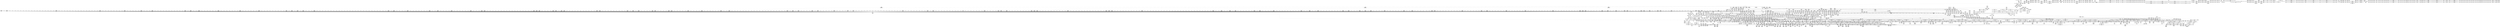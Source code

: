 digraph {
	CE0x5a63230 [shape=record,shape=Mrecord,label="{CE0x5a63230|16:_i16,_720:_i32,_1216:_i8*,_:_CRE_142,143_}"]
	CE0x5b0d090 [shape=record,shape=Mrecord,label="{CE0x5b0d090|8:_%struct.sock*,_16:_i16,_18:_i16,_:_SCME_46,47_}"]
	CE0x5b23560 [shape=record,shape=Mrecord,label="{CE0x5b23560|i64_14|*Constant*}"]
	CE0x5b080f0 [shape=record,shape=Mrecord,label="{CE0x5b080f0|sock_has_perm:_net3|security/selinux/hooks.c,3974|*SummSink*}"]
	CE0x5b24d10 [shape=record,shape=Mrecord,label="{CE0x5b24d10|selinux_socket_connect:_tmp40|security/selinux/hooks.c,4160|*SummSink*}"]
	CE0x5ac70a0 [shape=record,shape=Mrecord,label="{CE0x5ac70a0|16:_i16,_720:_i32,_1216:_i8*,_:_CRE_859,860_}"]
	CE0x5b343b0 [shape=record,shape=Mrecord,label="{CE0x5b343b0|selinux_socket_connect:_snum.0}"]
	CE0x5bab870 [shape=record,shape=Mrecord,label="{CE0x5bab870|rcu_read_unlock:_tmp12|include/linux/rcupdate.h,933|*SummSource*}"]
	CE0x5a99350 [shape=record,shape=Mrecord,label="{CE0x5a99350|16:_i16,_720:_i32,_1216:_i8*,_:_CRE_1240,1248_|*MultipleSource*|*LoadInst*|security/selinux/hooks.c,4133|security/selinux/hooks.c,4134}"]
	CE0x5a72280 [shape=record,shape=Mrecord,label="{CE0x5a72280|selinux_socket_connect:_tmp24|security/selinux/hooks.c,4153}"]
	CE0x5abc7a0 [shape=record,shape=Mrecord,label="{CE0x5abc7a0|_call_void_mcount()_#3|*SummSink*}"]
	CE0x5ab9800 [shape=record,shape=Mrecord,label="{CE0x5ab9800|selinux_socket_connect:_net|security/selinux/hooks.c, 4147|*SummSink*}"]
	CE0x5b2dc00 [shape=record,shape=Mrecord,label="{CE0x5b2dc00|rcu_lock_acquire:_map|Function::rcu_lock_acquire&Arg::map::|*SummSink*}"]
	CE0x5a4c160 [shape=record,shape=Mrecord,label="{CE0x5a4c160|i32_59|*Constant*|*SummSource*}"]
	CE0x5b61f10 [shape=record,shape=Mrecord,label="{CE0x5b61f10|cred_sid:_tmp1|*SummSink*}"]
	CE0x5abad70 [shape=record,shape=Mrecord,label="{CE0x5abad70|16:_i16,_720:_i32,_1216:_i8*,_:_CRE_40,48_|*MultipleSource*|*LoadInst*|security/selinux/hooks.c,4133|security/selinux/hooks.c,4134}"]
	CE0x5b2bb60 [shape=record,shape=Mrecord,label="{CE0x5b2bb60|GLOBAL:_rcu_lock_acquire|*Constant*}"]
	CE0x5a45bc0 [shape=record,shape=Mrecord,label="{CE0x5a45bc0|16:_i16,_720:_i32,_1216:_i8*,_:_CRE_776,784_|*MultipleSource*|*LoadInst*|security/selinux/hooks.c,4133|security/selinux/hooks.c,4134}"]
	CE0x5abdbf0 [shape=record,shape=Mrecord,label="{CE0x5abdbf0|16:_i16,_720:_i32,_1216:_i8*,_:_CRE_177,178_}"]
	CE0x5b96230 [shape=record,shape=Mrecord,label="{CE0x5b96230|GLOBAL:_cred_sid|*Constant*}"]
	CE0x5ac5a20 [shape=record,shape=Mrecord,label="{CE0x5ac5a20|16:_i16,_720:_i32,_1216:_i8*,_:_CRE_841,842_}"]
	CE0x5b13420 [shape=record,shape=Mrecord,label="{CE0x5b13420|selinux_socket_connect:_tmp50|security/selinux/hooks.c,4166|*SummSink*}"]
	CE0x5b40d80 [shape=record,shape=Mrecord,label="{CE0x5b40d80|task_sid:_tobool|security/selinux/hooks.c,208|*SummSink*}"]
	CE0x5b26360 [shape=record,shape=Mrecord,label="{CE0x5b26360|i64*_getelementptr_inbounds_(_33_x_i64_,_33_x_i64_*___llvm_gcov_ctr356,_i64_0,_i64_16)|*Constant*|*SummSource*}"]
	CE0x5b40d10 [shape=record,shape=Mrecord,label="{CE0x5b40d10|i64_2|*Constant*}"]
	CE0x5ab4770 [shape=record,shape=Mrecord,label="{CE0x5ab4770|i32_65280|*Constant*}"]
	CE0x5b557b0 [shape=record,shape=Mrecord,label="{CE0x5b557b0|selinux_socket_connect:_conv42|security/selinux/hooks.c,4174|*SummSource*}"]
	CE0x5b602a0 [shape=record,shape=Mrecord,label="{CE0x5b602a0|task_sid:_tmp3}"]
	CE0x5b3af70 [shape=record,shape=Mrecord,label="{CE0x5b3af70|i64*_getelementptr_inbounds_(_13_x_i64_,_13_x_i64_*___llvm_gcov_ctr126,_i64_0,_i64_8)|*Constant*}"]
	CE0x5c38200 [shape=record,shape=Mrecord,label="{CE0x5c38200|__rcu_read_unlock:_bb}"]
	CE0x5b6c170 [shape=record,shape=Mrecord,label="{CE0x5b6c170|GLOBAL:___llvm_gcov_indirect_counter_increment|*Constant*|*SummSink*}"]
	CE0x5a9b900 [shape=record,shape=Mrecord,label="{CE0x5a9b900|selinux_socket_connect:_tmp11|security/selinux/hooks.c,4144}"]
	CE0x5b051d0 [shape=record,shape=Mrecord,label="{CE0x5b051d0|__preempt_count_sub:_tmp4|./arch/x86/include/asm/preempt.h,77|*SummSource*}"]
	CE0x5b7edc0 [shape=record,shape=Mrecord,label="{CE0x5b7edc0|__llvm_gcov_indirect_counter_increment:_exit|*SummSource*}"]
	CE0x5abaaa0 [shape=record,shape=Mrecord,label="{CE0x5abaaa0|i64*_getelementptr_inbounds_(_2_x_i64_,_2_x_i64_*___llvm_gcov_ctr353,_i64_0,_i64_1)|*Constant*|*SummSource*}"]
	CE0x5a6f670 [shape=record,shape=Mrecord,label="{CE0x5a6f670|16:_i16,_720:_i32,_1216:_i8*,_:_CRE_588,589_}"]
	"CONST[source:2(external),value:0(static)][purpose:{operation}]"
	CE0x5ba3f30 [shape=record,shape=Mrecord,label="{CE0x5ba3f30|i64*_getelementptr_inbounds_(_2_x_i64_,_2_x_i64_*___llvm_gcov_ctr131,_i64_0,_i64_0)|*Constant*}"]
	CE0x5ab7000 [shape=record,shape=Mrecord,label="{CE0x5ab7000|GLOBAL:___llvm_gcov_ctr127|Global_var:__llvm_gcov_ctr127}"]
	CE0x5b12be0 [shape=record,shape=Mrecord,label="{CE0x5b12be0|selinux_socket_connect:_tmp49|security/selinux/hooks.c,4166}"]
	CE0x5b7dab0 [shape=record,shape=Mrecord,label="{CE0x5b7dab0|task_sid:_tmp7|security/selinux/hooks.c,208}"]
	CE0x5aba5b0 [shape=record,shape=Mrecord,label="{CE0x5aba5b0|16:_i16,_720:_i32,_1216:_i8*,_:_CRE_368,369_}"]
	CE0x5ba9c20 [shape=record,shape=Mrecord,label="{CE0x5ba9c20|_ret_void,_!dbg_!27719|./arch/x86/include/asm/preempt.h,73|*SummSink*}"]
	CE0x5c0a880 [shape=record,shape=Mrecord,label="{CE0x5c0a880|rcu_read_unlock:_do.end}"]
	CE0x5b4fa30 [shape=record,shape=Mrecord,label="{CE0x5b4fa30|selinux_socket_connect:_tmp64|security/selinux/hooks.c,4177|*SummSource*}"]
	CE0x5a63a50 [shape=record,shape=Mrecord,label="{CE0x5a63a50|selinux_socket_connect:_sk1|security/selinux/hooks.c,4133|*SummSink*}"]
	CE0x5b1db20 [shape=record,shape=Mrecord,label="{CE0x5b1db20|selinux_socket_connect:_tmp26|security/selinux/hooks.c,4153}"]
	CE0x5b44270 [shape=record,shape=Mrecord,label="{CE0x5b44270|_call_void_rcu_lock_acquire(%struct.lockdep_map*_rcu_lock_map)_#10,_!dbg_!27711|include/linux/rcupdate.h,881|*SummSource*}"]
	CE0x5b53c90 [shape=record,shape=Mrecord,label="{CE0x5b53c90|selinux_socket_connect:_net39|security/selinux/hooks.c,4173|*SummSink*}"]
	CE0x5b213a0 [shape=record,shape=Mrecord,label="{CE0x5b213a0|__fswab16:_entry|*SummSink*}"]
	CE0x5a648d0 [shape=record,shape=Mrecord,label="{CE0x5a648d0|16:_i16,_720:_i32,_1216:_i8*,_:_CRE_496,512_|*MultipleSource*|*LoadInst*|security/selinux/hooks.c,4133|security/selinux/hooks.c,4134}"]
	CE0x5aca1f0 [shape=record,shape=Mrecord,label="{CE0x5aca1f0|16:_i16,_720:_i32,_1216:_i8*,_:_CRE_964,968_|*MultipleSource*|*LoadInst*|security/selinux/hooks.c,4133|security/selinux/hooks.c,4134}"]
	CE0x5a89590 [shape=record,shape=Mrecord,label="{CE0x5a89590|16:_i16,_720:_i32,_1216:_i8*,_:_CRE_252,253_}"]
	CE0x5aca3e0 [shape=record,shape=Mrecord,label="{CE0x5aca3e0|16:_i16,_720:_i32,_1216:_i8*,_:_CRE_968,970_|*MultipleSource*|*LoadInst*|security/selinux/hooks.c,4133|security/selinux/hooks.c,4134}"]
	CE0x5a7f7a0 [shape=record,shape=Mrecord,label="{CE0x5a7f7a0|selinux_socket_connect:_if.else}"]
	CE0x5b2f640 [shape=record,shape=Mrecord,label="{CE0x5b2f640|i64*_getelementptr_inbounds_(_4_x_i64_,_4_x_i64_*___llvm_gcov_ctr128,_i64_0,_i64_3)|*Constant*|*SummSink*}"]
	CE0x5c1cdc0 [shape=record,shape=Mrecord,label="{CE0x5c1cdc0|%struct.lockdep_map*_null|*Constant*|*SummSource*}"]
	CE0x5c1bcb0 [shape=record,shape=Mrecord,label="{CE0x5c1bcb0|GLOBAL:___preempt_count|Global_var:__preempt_count}"]
	CE0x5a459d0 [shape=record,shape=Mrecord,label="{CE0x5a459d0|16:_i16,_720:_i32,_1216:_i8*,_:_CRE_772,776_|*MultipleSource*|*LoadInst*|security/selinux/hooks.c,4133|security/selinux/hooks.c,4134}"]
	CE0x5ac2df0 [shape=record,shape=Mrecord,label="{CE0x5ac2df0|i64*_getelementptr_inbounds_(_33_x_i64_,_33_x_i64_*___llvm_gcov_ctr356,_i64_0,_i64_12)|*Constant*|*SummSource*}"]
	CE0x5aa27e0 [shape=record,shape=Mrecord,label="{CE0x5aa27e0|i64_6|*Constant*|*SummSink*}"]
	CE0x5c3cb80 [shape=record,shape=Mrecord,label="{CE0x5c3cb80|__preempt_count_sub:_tmp7|./arch/x86/include/asm/preempt.h,78}"]
	CE0x5ac44e0 [shape=record,shape=Mrecord,label="{CE0x5ac44e0|16:_i16,_720:_i32,_1216:_i8*,_:_CRE_824,825_}"]
	CE0x5a89b90 [shape=record,shape=Mrecord,label="{CE0x5a89b90|__fswab16:_shr|include/uapi/linux/swab.h,53|*SummSink*}"]
	CE0x5b12890 [shape=record,shape=Mrecord,label="{CE0x5b12890|selinux_socket_connect:_bf.load|security/selinux/hooks.c,4165|*SummSink*}"]
	CE0x5a45150 [shape=record,shape=Mrecord,label="{CE0x5a45150|16:_i16,_720:_i32,_1216:_i8*,_:_CRE_3,4_}"]
	CE0x5b77940 [shape=record,shape=Mrecord,label="{CE0x5b77940|i32_-22|*Constant*|*SummSink*}"]
	CE0x5c08ef0 [shape=record,shape=Mrecord,label="{CE0x5c08ef0|rcu_read_unlock:_land.lhs.true}"]
	CE0x5a642a0 [shape=record,shape=Mrecord,label="{CE0x5a642a0|selinux_socket_connect:_sk_security|security/selinux/hooks.c,4134|*SummSource*}"]
	CE0x5a49ad0 [shape=record,shape=Mrecord,label="{CE0x5a49ad0|16:_i16,_720:_i32,_1216:_i8*,_:_CRE_605,606_}"]
	CE0x5c066b0 [shape=record,shape=Mrecord,label="{CE0x5c066b0|rcu_read_unlock:_land.lhs.true2|*SummSource*}"]
	CE0x5a67010 [shape=record,shape=Mrecord,label="{CE0x5a67010|16:_i16,_720:_i32,_1216:_i8*,_:_CRE_195,196_}"]
	CE0x5b744b0 [shape=record,shape=Mrecord,label="{CE0x5b744b0|selinux_socket_connect:_tmp77|security/selinux/hooks.c,4185|*SummSink*}"]
	CE0x5a9d470 [shape=record,shape=Mrecord,label="{CE0x5a9d470|selinux_socket_connect:_tmp12|security/selinux/hooks.c,4144|*SummSource*}"]
	CE0x5a9da80 [shape=record,shape=Mrecord,label="{CE0x5a9da80|selinux_socket_connect:_tmp36|security/selinux/hooks.c,4157}"]
	CE0x5ab0c70 [shape=record,shape=Mrecord,label="{CE0x5ab0c70|selinux_socket_connect:_call2|security/selinux/hooks.c,4137|*SummSource*}"]
	CE0x5c04dc0 [shape=record,shape=Mrecord,label="{CE0x5c04dc0|rcu_read_unlock:_tmp4|include/linux/rcupdate.h,933|*SummSink*}"]
	CE0x5a434a0 [shape=record,shape=Mrecord,label="{CE0x5a434a0|selinux_socket_connect:_if.then16|*SummSink*}"]
	CE0x5ac84a0 [shape=record,shape=Mrecord,label="{CE0x5ac84a0|16:_i16,_720:_i32,_1216:_i8*,_:_CRE_875,876_}"]
	CE0x5b2e110 [shape=record,shape=Mrecord,label="{CE0x5b2e110|i64*_getelementptr_inbounds_(_13_x_i64_,_13_x_i64_*___llvm_gcov_ctr126,_i64_0,_i64_8)|*Constant*|*SummSink*}"]
	CE0x5a66fa0 [shape=record,shape=Mrecord,label="{CE0x5a66fa0|16:_i16,_720:_i32,_1216:_i8*,_:_CRE_196,197_}"]
	CE0x5b792f0 [shape=record,shape=Mrecord,label="{CE0x5b792f0|i64**_getelementptr_inbounds_(_4_x_i64*_,_4_x_i64*_*___llvm_gcda_edge_table357,_i64_0,_i64_2)|*Constant*|*SummSource*}"]
	CE0x5b22d60 [shape=record,shape=Mrecord,label="{CE0x5b22d60|i32_24|*Constant*|*SummSource*}"]
	CE0x5b45080 [shape=record,shape=Mrecord,label="{CE0x5b45080|selinux_socket_connect:_conv29|security/selinux/hooks.c,4165|*SummSource*}"]
	CE0x5a44050 [shape=record,shape=Mrecord,label="{CE0x5a44050|selinux_socket_connect:_out|*SummSink*}"]
	CE0x5b21d20 [shape=record,shape=Mrecord,label="{CE0x5b21d20|selinux_socket_connect:_conv19|security/selinux/hooks.c,4157|*SummSource*}"]
	CE0x5a6a020 [shape=record,shape=Mrecord,label="{CE0x5a6a020|selinux_socket_connect:_tmp7|security/selinux/hooks.c,4138}"]
	CE0x5b5bc00 [shape=record,shape=Mrecord,label="{CE0x5b5bc00|i32_255|*Constant*|*SummSink*}"]
	CE0x5a711f0 [shape=record,shape=Mrecord,label="{CE0x5a711f0|16:_i16,_720:_i32,_1216:_i8*,_:_CRE_558,559_}"]
	CE0x5a8f180 [shape=record,shape=Mrecord,label="{CE0x5a8f180|sock_has_perm:_u2|security/selinux/hooks.c,3974|*SummSink*}"]
	CE0x5b66c30 [shape=record,shape=Mrecord,label="{CE0x5b66c30|__llvm_gcov_indirect_counter_increment:_bb|*SummSink*}"]
	CE0x5a610f0 [shape=record,shape=Mrecord,label="{CE0x5a610f0|16:_i16,_720:_i32,_1216:_i8*,_:_CRE_32,33_}"]
	CE0x5a50020 [shape=record,shape=Mrecord,label="{CE0x5a50020|selinux_socket_connect:_lor.lhs.false}"]
	CE0x5b2f6b0 [shape=record,shape=Mrecord,label="{CE0x5b2f6b0|GLOBAL:_rcu_lock_map|Global_var:rcu_lock_map|*SummSink*}"]
	CE0x5b72dd0 [shape=record,shape=Mrecord,label="{CE0x5b72dd0|selinux_socket_connect:_sid49|security/selinux/hooks.c,4176|*SummSource*}"]
	CE0x5c15860 [shape=record,shape=Mrecord,label="{CE0x5c15860|_ret_void,_!dbg_!27717|include/linux/rcupdate.h,245}"]
	CE0x5a5f910 [shape=record,shape=Mrecord,label="{CE0x5a5f910|16:_i16,_720:_i32,_1216:_i8*,_:_CRE_392,393_}"]
	CE0x5a57e10 [shape=record,shape=Mrecord,label="{CE0x5a57e10|16:_i16,_720:_i32,_1216:_i8*,_:_CRE_709,710_}"]
	CE0x5a4b200 [shape=record,shape=Mrecord,label="{CE0x5a4b200|i32_5|*Constant*|*SummSource*}"]
	CE0x5a7d4d0 [shape=record,shape=Mrecord,label="{CE0x5a7d4d0|selinux_socket_connect:_net|security/selinux/hooks.c, 4147}"]
	CE0x5a60ba0 [shape=record,shape=Mrecord,label="{CE0x5a60ba0|16:_i16,_720:_i32,_1216:_i8*,_:_CRE_134,135_}"]
	CE0x5b65fb0 [shape=record,shape=Mrecord,label="{CE0x5b65fb0|task_sid:_task|Function::task_sid&Arg::task::|*SummSource*}"]
	CE0x5baac60 [shape=record,shape=Mrecord,label="{CE0x5baac60|rcu_lock_acquire:___here}"]
	CE0x5b99b30 [shape=record,shape=Mrecord,label="{CE0x5b99b30|GLOBAL:_rcu_read_lock.__warned|Global_var:rcu_read_lock.__warned}"]
	CE0x5a99160 [shape=record,shape=Mrecord,label="{CE0x5a99160|16:_i16,_720:_i32,_1216:_i8*,_:_CRE_1232,1240_|*MultipleSource*|*LoadInst*|security/selinux/hooks.c,4133|security/selinux/hooks.c,4134}"]
	CE0x5b639a0 [shape=record,shape=Mrecord,label="{CE0x5b639a0|task_sid:_tmp13|security/selinux/hooks.c,208|*SummSink*}"]
	CE0x5ac8d60 [shape=record,shape=Mrecord,label="{CE0x5ac8d60|16:_i16,_720:_i32,_1216:_i8*,_:_CRE_888,892_|*MultipleSource*|*LoadInst*|security/selinux/hooks.c,4133|security/selinux/hooks.c,4134}"]
	CE0x5b9c6b0 [shape=record,shape=Mrecord,label="{CE0x5b9c6b0|rcu_read_lock:_tmp6|include/linux/rcupdate.h,882|*SummSink*}"]
	CE0x5b8ff40 [shape=record,shape=Mrecord,label="{CE0x5b8ff40|_ret_void,_!dbg_!27717|include/linux/rcupdate.h,419|*SummSource*}"]
	CE0x5a74c20 [shape=record,shape=Mrecord,label="{CE0x5a74c20|16:_i16,_720:_i32,_1216:_i8*,_:_CRE_664,665_}"]
	CE0x5a89e60 [shape=record,shape=Mrecord,label="{CE0x5a89e60|_call_void_mcount()_#3}"]
	CE0x5a98b90 [shape=record,shape=Mrecord,label="{CE0x5a98b90|16:_i16,_720:_i32,_1216:_i8*,_:_CRE_1216,1224_|*MultipleSource*|*LoadInst*|security/selinux/hooks.c,4133|security/selinux/hooks.c,4134}"]
	CE0x5a8c480 [shape=record,shape=Mrecord,label="{CE0x5a8c480|16:_i16,_720:_i32,_1216:_i8*,_:_CRE_112,113_}"]
	CE0x5c38570 [shape=record,shape=Mrecord,label="{CE0x5c38570|__rcu_read_unlock:_bb|*SummSource*}"]
	CE0x5b6d2a0 [shape=record,shape=Mrecord,label="{CE0x5b6d2a0|__llvm_gcov_indirect_counter_increment:_entry}"]
	CE0x5b12250 [shape=record,shape=Mrecord,label="{CE0x5b12250|selinux_socket_connect:_sk_protocol|security/selinux/hooks.c,4165|*SummSink*}"]
	CE0x5b30c10 [shape=record,shape=Mrecord,label="{CE0x5b30c10|i32_22|*Constant*}"]
	CE0x5b5b8c0 [shape=record,shape=Mrecord,label="{CE0x5b5b8c0|i32_255|*Constant*}"]
	CE0x5a921f0 [shape=record,shape=Mrecord,label="{CE0x5a921f0|GLOBAL:___rcu_read_lock|*Constant*|*SummSink*}"]
	CE0x5b458a0 [shape=record,shape=Mrecord,label="{CE0x5b458a0|GLOBAL:_sel_netport_sid|*Constant*}"]
	CE0x5ac6560 [shape=record,shape=Mrecord,label="{CE0x5ac6560|16:_i16,_720:_i32,_1216:_i8*,_:_CRE_850,851_}"]
	CE0x5a89450 [shape=record,shape=Mrecord,label="{CE0x5a89450|16:_i16,_720:_i32,_1216:_i8*,_:_CRE_251,252_}"]
	CE0x5abf140 [shape=record,shape=Mrecord,label="{CE0x5abf140|i32_59|*Constant*}"]
	CE0x5a86860 [shape=record,shape=Mrecord,label="{CE0x5a86860|16:_i16,_720:_i32,_1216:_i8*,_:_CRE_151,152_}"]
	CE0x5a577d0 [shape=record,shape=Mrecord,label="{CE0x5a577d0|16:_i16,_720:_i32,_1216:_i8*,_:_CRE_704,705_}"]
	CE0x5ab5870 [shape=record,shape=Mrecord,label="{CE0x5ab5870|16:_i16,_720:_i32,_1216:_i8*,_:_CRE_651,652_}"]
	CE0x5c37970 [shape=record,shape=Mrecord,label="{CE0x5c37970|i64_ptrtoint_(i8*_blockaddress(_rcu_lock_release,_%__here)_to_i64)|*Constant*|*SummSink*}"]
	CE0x5b5d8c0 [shape=record,shape=Mrecord,label="{CE0x5b5d8c0|selinux_socket_connect:_call56|security/selinux/hooks.c,4181}"]
	CE0x5ba3100 [shape=record,shape=Mrecord,label="{CE0x5ba3100|i64*_getelementptr_inbounds_(_11_x_i64_,_11_x_i64_*___llvm_gcov_ctr132,_i64_0,_i64_1)|*Constant*|*SummSink*}"]
	CE0x5a62b90 [shape=record,shape=Mrecord,label="{CE0x5a62b90|16:_i16,_720:_i32,_1216:_i8*,_:_CRE_234,235_}"]
	CE0x5a4f290 [shape=record,shape=Mrecord,label="{CE0x5a4f290|get_current:_tmp2|*SummSource*}"]
	CE0x5c3a260 [shape=record,shape=Mrecord,label="{CE0x5c3a260|__rcu_read_lock:_tmp4|include/linux/rcupdate.h,239|*SummSource*}"]
	CE0x5bab220 [shape=record,shape=Mrecord,label="{CE0x5bab220|rcu_read_unlock:_tobool|include/linux/rcupdate.h,933|*SummSink*}"]
	CE0x5c395b0 [shape=record,shape=Mrecord,label="{CE0x5c395b0|i64*_getelementptr_inbounds_(_4_x_i64_,_4_x_i64_*___llvm_gcov_ctr134,_i64_0,_i64_1)|*Constant*|*SummSource*}"]
	CE0x5b27810 [shape=record,shape=Mrecord,label="{CE0x5b27810|selinux_socket_connect:_tmp46|security/selinux/hooks.c,4162|*SummSink*}"]
	CE0x5a86180 [shape=record,shape=Mrecord,label="{CE0x5a86180|16:_i16,_720:_i32,_1216:_i8*,_:_CRE_120,121_}"]
	CE0x5b25e70 [shape=record,shape=Mrecord,label="{CE0x5b25e70|i64*_getelementptr_inbounds_(_33_x_i64_,_33_x_i64_*___llvm_gcov_ctr356,_i64_0,_i64_16)|*Constant*}"]
	CE0x5b96590 [shape=record,shape=Mrecord,label="{CE0x5b96590|cred_sid:_entry}"]
	CE0x5a76d60 [shape=record,shape=Mrecord,label="{CE0x5a76d60|sock_has_perm:_ad|security/selinux/hooks.c, 3965|*SummSource*}"]
	CE0x5b64580 [shape=record,shape=Mrecord,label="{CE0x5b64580|i64*_getelementptr_inbounds_(_11_x_i64_,_11_x_i64_*___llvm_gcov_ctr132,_i64_0,_i64_1)|*Constant*}"]
	CE0x5b41f00 [shape=record,shape=Mrecord,label="{CE0x5b41f00|rcu_read_unlock:_tmp7|include/linux/rcupdate.h,933}"]
	CE0x5b43860 [shape=record,shape=Mrecord,label="{CE0x5b43860|task_sid:_tmp10|security/selinux/hooks.c,208}"]
	CE0x5acc2e0 [shape=record,shape=Mrecord,label="{CE0x5acc2e0|16:_i16,_720:_i32,_1216:_i8*,_:_CRE_1076,1080_|*MultipleSource*|*LoadInst*|security/selinux/hooks.c,4133|security/selinux/hooks.c,4134}"]
	CE0x5b18a40 [shape=record,shape=Mrecord,label="{CE0x5b18a40|i8_2|*Constant*}"]
	CE0x5a59070 [shape=record,shape=Mrecord,label="{CE0x5a59070|i64*_getelementptr_inbounds_(_6_x_i64_,_6_x_i64_*___llvm_gcov_ctr327,_i64_0,_i64_0)|*Constant*}"]
	CE0x5a48680 [shape=record,shape=Mrecord,label="{CE0x5a48680|16:_i16,_720:_i32,_1216:_i8*,_:_CRE_376,377_}"]
	CE0x5b33250 [shape=record,shape=Mrecord,label="{CE0x5b33250|selinux_socket_connect:_call25|security/selinux/hooks.c,4162}"]
	CE0x5ac9c20 [shape=record,shape=Mrecord,label="{CE0x5ac9c20|16:_i16,_720:_i32,_1216:_i8*,_:_CRE_944,948_|*MultipleSource*|*LoadInst*|security/selinux/hooks.c,4133|security/selinux/hooks.c,4134}"]
	CE0x5c26530 [shape=record,shape=Mrecord,label="{CE0x5c26530|rcu_lock_release:_tmp5|include/linux/rcupdate.h,423|*SummSink*}"]
	CE0x6ce5e40 [shape=record,shape=Mrecord,label="{CE0x6ce5e40|selinux_socket_connect:_lor.lhs.false|*SummSink*}"]
	CE0x5aa29e0 [shape=record,shape=Mrecord,label="{CE0x5aa29e0|selinux_socket_connect:_tmp17|security/selinux/hooks.c,4144|*SummSource*}"]
	CE0x5a762f0 [shape=record,shape=Mrecord,label="{CE0x5a762f0|16:_i16,_720:_i32,_1216:_i8*,_:_CRE_679,680_}"]
	CE0x5baca60 [shape=record,shape=Mrecord,label="{CE0x5baca60|_call_void_mcount()_#3|*SummSink*}"]
	CE0x5c81310 [shape=record,shape=Mrecord,label="{CE0x5c81310|i64*_getelementptr_inbounds_(_4_x_i64_,_4_x_i64_*___llvm_gcov_ctr135,_i64_0,_i64_0)|*Constant*|*SummSource*}"]
	CE0x5a8d750 [shape=record,shape=Mrecord,label="{CE0x5a8d750|task_sid:_entry}"]
	CE0x5b1fbb0 [shape=record,shape=Mrecord,label="{CE0x5b1fbb0|2:_i16,_:_CRE_4,8_|*MultipleSource*|security/selinux/hooks.c,4157|security/selinux/hooks.c,4154|Function::selinux_socket_connect&Arg::address::}"]
	CE0x5b44080 [shape=record,shape=Mrecord,label="{CE0x5b44080|rcu_lock_acquire:_entry|*SummSource*}"]
	CE0x5ba6db0 [shape=record,shape=Mrecord,label="{CE0x5ba6db0|rcu_read_unlock:_tmp9|include/linux/rcupdate.h,933}"]
	CE0x5b645f0 [shape=record,shape=Mrecord,label="{CE0x5b645f0|i64*_getelementptr_inbounds_(_11_x_i64_,_11_x_i64_*___llvm_gcov_ctr132,_i64_0,_i64_1)|*Constant*|*SummSource*}"]
	CE0x5b0f480 [shape=record,shape=Mrecord,label="{CE0x5b0f480|selinux_socket_connect:_tmp23|security/selinux/hooks.c,4153|*SummSink*}"]
	CE0x5b8e1c0 [shape=record,shape=Mrecord,label="{CE0x5b8e1c0|i64*_null|*Constant*|*SummSource*}"]
	CE0x5c3f350 [shape=record,shape=Mrecord,label="{CE0x5c3f350|__preempt_count_sub:_bb|*SummSource*}"]
	CE0x5b5b580 [shape=record,shape=Mrecord,label="{CE0x5b5b580|selinux_socket_connect:_bf.lshr|security/selinux/hooks.c,4165|*SummSink*}"]
	CE0x5a4ec60 [shape=record,shape=Mrecord,label="{CE0x5a4ec60|selinux_socket_connect:_tmp8|security/selinux/hooks.c,4138}"]
	CE0x5a989a0 [shape=record,shape=Mrecord,label="{CE0x5a989a0|16:_i16,_720:_i32,_1216:_i8*,_:_CRE_1212,1216_|*MultipleSource*|*LoadInst*|security/selinux/hooks.c,4133|security/selinux/hooks.c,4134}"]
	CE0x5a94f80 [shape=record,shape=Mrecord,label="{CE0x5a94f80|sock_has_perm:_net|security/selinux/hooks.c, 3966}"]
	CE0x5c11080 [shape=record,shape=Mrecord,label="{CE0x5c11080|rcu_read_unlock:_tmp19|include/linux/rcupdate.h,933|*SummSink*}"]
	CE0x5a5e330 [shape=record,shape=Mrecord,label="{CE0x5a5e330|selinux_socket_connect:_tmp16|security/selinux/hooks.c,4145}"]
	CE0x5bab9e0 [shape=record,shape=Mrecord,label="{CE0x5bab9e0|rcu_read_unlock:_tmp12|include/linux/rcupdate.h,933|*SummSink*}"]
	CE0x5a9ccf0 [shape=record,shape=Mrecord,label="{CE0x5a9ccf0|i64_4|*Constant*}"]
	CE0x5c1c440 [shape=record,shape=Mrecord,label="{CE0x5c1c440|_call_void_lock_acquire(%struct.lockdep_map*_%map,_i32_0,_i32_0,_i32_2,_i32_0,_%struct.lockdep_map*_null,_i64_ptrtoint_(i8*_blockaddress(_rcu_lock_acquire,_%__here)_to_i64))_#10,_!dbg_!27716|include/linux/rcupdate.h,418|*SummSink*}"]
	CE0x5b993f0 [shape=record,shape=Mrecord,label="{CE0x5b993f0|rcu_read_lock:_tmp|*SummSource*}"]
	CE0x5a67260 [shape=record,shape=Mrecord,label="{CE0x5a67260|16:_i16,_720:_i32,_1216:_i8*,_:_CRE_198,199_}"]
	CE0x5a6a7a0 [shape=record,shape=Mrecord,label="{CE0x5a6a7a0|16:_i16,_720:_i32,_1216:_i8*,_:_CRE_176,177_}"]
	CE0x5aabca0 [shape=record,shape=Mrecord,label="{CE0x5aabca0|selinux_socket_connect:_tmp31|security/selinux/hooks.c,4155}"]
	CE0x5b07380 [shape=record,shape=Mrecord,label="{CE0x5b07380|__rcu_read_unlock:_do.body|*SummSink*}"]
	CE0x5c391c0 [shape=record,shape=Mrecord,label="{CE0x5c391c0|i64_1|*Constant*}"]
	CE0x5a6c1a0 [shape=record,shape=Mrecord,label="{CE0x5a6c1a0|16:_i16,_720:_i32,_1216:_i8*,_:_CRE_122,123_}"]
	CE0x5ab6a50 [shape=record,shape=Mrecord,label="{CE0x5ab6a50|16:_i16,_720:_i32,_1216:_i8*,_:_CRE_172,173_}"]
	CE0x5b8f740 [shape=record,shape=Mrecord,label="{CE0x5b8f740|__llvm_gcov_indirect_counter_increment:_tmp6|*SummSink*}"]
	CE0x5b984f0 [shape=record,shape=Mrecord,label="{CE0x5b984f0|rcu_read_lock:_do.body|*SummSource*}"]
	CE0x5a478c0 [shape=record,shape=Mrecord,label="{CE0x5a478c0|16:_i16,_720:_i32,_1216:_i8*,_:_CRE_12,16_|*MultipleSource*|*LoadInst*|security/selinux/hooks.c,4133|security/selinux/hooks.c,4134}"]
	CE0x5b6b7b0 [shape=record,shape=Mrecord,label="{CE0x5b6b7b0|_switch_i32_%cleanup.dest.slot.0,_label_%unreachable_i32_0,_label_%cleanup.cont_i32_1,_label_%return_i32_2,_label_%out_}"]
	CE0x5c3d8c0 [shape=record,shape=Mrecord,label="{CE0x5c3d8c0|_call_void_mcount()_#3|*SummSource*}"]
	CE0x5a45fa0 [shape=record,shape=Mrecord,label="{CE0x5a45fa0|16:_i16,_720:_i32,_1216:_i8*,_:_CRE_792,800_|*MultipleSource*|*LoadInst*|security/selinux/hooks.c,4133|security/selinux/hooks.c,4134}"]
	CE0x5a378e0 [shape=record,shape=Mrecord,label="{CE0x5a378e0|selinux_socket_connect:_entry|*SummSink*}"]
	CE0x5b64e60 [shape=record,shape=Mrecord,label="{CE0x5b64e60|rcu_read_lock:_tmp4|include/linux/rcupdate.h,882|*SummSource*}"]
	CE0x5b22170 [shape=record,shape=Mrecord,label="{CE0x5b22170|selinux_socket_connect:_conv20|security/selinux/hooks.c,4157}"]
	CE0x5ab9790 [shape=record,shape=Mrecord,label="{CE0x5ab9790|_call_void_mcount()_#3}"]
	CE0x5b3f5c0 [shape=record,shape=Mrecord,label="{CE0x5b3f5c0|i64_3|*Constant*}"]
	CE0x5ac0480 [shape=record,shape=Mrecord,label="{CE0x5ac0480|i64_0|*Constant*|*SummSink*}"]
	CE0x5b112c0 [shape=record,shape=Mrecord,label="{CE0x5b112c0|GLOBAL:_get_current|*Constant*|*SummSource*}"]
	CE0x5b246c0 [shape=record,shape=Mrecord,label="{CE0x5b246c0|selinux_socket_connect:_tmp39|security/selinux/hooks.c,4160|*SummSink*}"]
	CE0x5a49710 [shape=record,shape=Mrecord,label="{CE0x5a49710|16:_i16,_720:_i32,_1216:_i8*,_:_CRE_602,603_}"]
	CE0x5a67410 [shape=record,shape=Mrecord,label="{CE0x5a67410|16:_i16,_720:_i32,_1216:_i8*,_:_CRE_236,237_}"]
	CE0x5c12100 [shape=record,shape=Mrecord,label="{CE0x5c12100|rcu_read_unlock:_tmp22|include/linux/rcupdate.h,935|*SummSink*}"]
	CE0x5a87a70 [shape=record,shape=Mrecord,label="{CE0x5a87a70|16:_i16,_720:_i32,_1216:_i8*,_:_CRE_162,163_}"]
	CE0x5b80870 [shape=record,shape=Mrecord,label="{CE0x5b80870|__llvm_gcov_indirect_counter_increment:_pred}"]
	CE0x5b79060 [shape=record,shape=Mrecord,label="{CE0x5b79060|i64**_getelementptr_inbounds_(_4_x_i64*_,_4_x_i64*_*___llvm_gcda_edge_table357,_i64_0,_i64_2)|*Constant*}"]
	CE0x5c27c50 [shape=record,shape=Mrecord,label="{CE0x5c27c50|rcu_lock_release:_indirectgoto|*SummSource*}"]
	CE0x5abce40 [shape=record,shape=Mrecord,label="{CE0x5abce40|16:_i16,_720:_i32,_1216:_i8*,_:_CRE_70,71_}"]
	CE0x5c086d0 [shape=record,shape=Mrecord,label="{CE0x5c086d0|COLLAPSED:_GCMRE___llvm_gcov_ctr133_internal_global_4_x_i64_zeroinitializer:_elem_0:default:}"]
	CE0x5c10430 [shape=record,shape=Mrecord,label="{CE0x5c10430|i32_934|*Constant*|*SummSink*}"]
	CE0x5c0bbc0 [shape=record,shape=Mrecord,label="{CE0x5c0bbc0|rcu_lock_acquire:_tmp4|include/linux/rcupdate.h,418|*SummSink*}"]
	CE0x5a62050 [shape=record,shape=Mrecord,label="{CE0x5a62050|16:_i16,_720:_i32,_1216:_i8*,_:_CRE_760,764_|*MultipleSource*|*LoadInst*|security/selinux/hooks.c,4133|security/selinux/hooks.c,4134}"]
	CE0x5b96980 [shape=record,shape=Mrecord,label="{CE0x5b96980|cred_sid:_cred|Function::cred_sid&Arg::cred::}"]
	CE0x5c09380 [shape=record,shape=Mrecord,label="{CE0x5c09380|_call_void___preempt_count_add(i32_1)_#10,_!dbg_!27711|include/linux/rcupdate.h,239|*SummSink*}"]
	CE0x5b5c500 [shape=record,shape=Mrecord,label="{CE0x5b5c500|selinux_socket_connect:_tmp58|security/selinux/hooks.c,4176}"]
	CE0x5acb740 [shape=record,shape=Mrecord,label="{CE0x5acb740|16:_i16,_720:_i32,_1216:_i8*,_:_CRE_1032,1040_|*MultipleSource*|*LoadInst*|security/selinux/hooks.c,4133|security/selinux/hooks.c,4134}"]
	CE0x5c12e70 [shape=record,shape=Mrecord,label="{CE0x5c12e70|i64*_getelementptr_inbounds_(_11_x_i64_,_11_x_i64_*___llvm_gcov_ctr132,_i64_0,_i64_9)|*Constant*|*SummSource*}"]
	CE0x5ba6900 [shape=record,shape=Mrecord,label="{CE0x5ba6900|__rcu_read_lock:_tmp6|include/linux/rcupdate.h,240}"]
	CE0x5a70430 [shape=record,shape=Mrecord,label="{CE0x5a70430|16:_i16,_720:_i32,_1216:_i8*,_:_CRE_547,548_}"]
	CE0x5bac680 [shape=record,shape=Mrecord,label="{CE0x5bac680|rcu_lock_acquire:_tmp3|*SummSink*}"]
	CE0x5b21630 [shape=record,shape=Mrecord,label="{CE0x5b21630|__fswab16:_val|Function::__fswab16&Arg::val::|*SummSource*}"]
	CE0x5a8dca0 [shape=record,shape=Mrecord,label="{CE0x5a8dca0|16:_i16,_720:_i32,_1216:_i8*,_:_CRE_244,245_}"]
	CE0x5ab6240 [shape=record,shape=Mrecord,label="{CE0x5ab6240|16:_i16,_720:_i32,_1216:_i8*,_:_CRE_89,90_}"]
	CE0x5b93340 [shape=record,shape=Mrecord,label="{CE0x5b93340|task_sid:_tmp23|security/selinux/hooks.c,208|*SummSource*}"]
	CE0x5c66df0 [shape=record,shape=Mrecord,label="{CE0x5c66df0|_call_void_mcount()_#3|*SummSource*}"]
	CE0x5a66020 [shape=record,shape=Mrecord,label="{CE0x5a66020|16:_i16,_720:_i32,_1216:_i8*,_:_CRE_219,220_}"]
	CE0x5a74ea0 [shape=record,shape=Mrecord,label="{CE0x5a74ea0|16:_i16,_720:_i32,_1216:_i8*,_:_CRE_666,667_}"]
	CE0x5a61c70 [shape=record,shape=Mrecord,label="{CE0x5a61c70|16:_i16,_720:_i32,_1216:_i8*,_:_CRE_744,752_|*MultipleSource*|*LoadInst*|security/selinux/hooks.c,4133|security/selinux/hooks.c,4134}"]
	CE0x5b14a50 [shape=record,shape=Mrecord,label="{CE0x5b14a50|selinux_socket_connect:_tmp53|*SummSink*}"]
	CE0x5b3c630 [shape=record,shape=Mrecord,label="{CE0x5b3c630|rcu_read_lock:_if.then}"]
	CE0x5c28200 [shape=record,shape=Mrecord,label="{CE0x5c28200|__rcu_read_unlock:_tmp7|include/linux/rcupdate.h,245|*SummSource*}"]
	CE0x5aa1c80 [shape=record,shape=Mrecord,label="{CE0x5aa1c80|i32_44|*Constant*|*SummSource*}"]
	CE0x6bf1d90 [shape=record,shape=Mrecord,label="{CE0x6bf1d90|selinux_socket_connect:_if.end24|*SummSink*}"]
	CE0x5aab290 [shape=record,shape=Mrecord,label="{CE0x5aab290|selinux_socket_connect:_tmp29|security/selinux/hooks.c,4155|*SummSource*}"]
	CE0x5a58090 [shape=record,shape=Mrecord,label="{CE0x5a58090|16:_i16,_720:_i32,_1216:_i8*,_:_CRE_711,712_}"]
	CE0x5ab15d0 [shape=record,shape=Mrecord,label="{CE0x5ab15d0|i32_2048|*Constant*}"]
	CE0x5c160d0 [shape=record,shape=Mrecord,label="{CE0x5c160d0|i64*_getelementptr_inbounds_(_4_x_i64_,_4_x_i64_*___llvm_gcov_ctr128,_i64_0,_i64_0)|*Constant*|*SummSink*}"]
	"CONST[source:1(input),value:2(dynamic)][purpose:{object}]"
	CE0x5aa01e0 [shape=record,shape=Mrecord,label="{CE0x5aa01e0|i64_56|*Constant*}"]
	CE0x5b0a6e0 [shape=record,shape=Mrecord,label="{CE0x5b0a6e0|i64*_getelementptr_inbounds_(_6_x_i64_,_6_x_i64_*___llvm_gcov_ctr327,_i64_0,_i64_5)|*Constant*|*SummSink*}"]
	CE0x5a4df70 [shape=record,shape=Mrecord,label="{CE0x5a4df70|16:_i16,_720:_i32,_1216:_i8*,_:_CRE_213,214_}"]
	CE0x5b56760 [shape=record,shape=Mrecord,label="{CE0x5b56760|selinux_socket_connect:_sid49|security/selinux/hooks.c,4176|*SummSink*}"]
	CE0x5c2ba90 [shape=record,shape=Mrecord,label="{CE0x5c2ba90|__preempt_count_sub:_entry|*SummSource*}"]
	CE0x5c17520 [shape=record,shape=Mrecord,label="{CE0x5c17520|rcu_lock_release:___here|*SummSource*}"]
	CE0x5b0f320 [shape=record,shape=Mrecord,label="{CE0x5b0f320|selinux_socket_connect:_tmp23|security/selinux/hooks.c,4153|*SummSource*}"]
	CE0x5b1dc50 [shape=record,shape=Mrecord,label="{CE0x5b1dc50|selinux_socket_connect:_tmp26|security/selinux/hooks.c,4153|*SummSource*}"]
	CE0x5a5cc00 [shape=record,shape=Mrecord,label="{CE0x5a5cc00|selinux_socket_connect:_if.end|*SummSink*}"]
	CE0x5aa1690 [shape=record,shape=Mrecord,label="{CE0x5aa1690|selinux_socket_connect:_conv5|security/selinux/hooks.c,4145}"]
	CE0x5b41050 [shape=record,shape=Mrecord,label="{CE0x5b41050|cred_sid:_tmp}"]
	CE0x5b750e0 [shape=record,shape=Mrecord,label="{CE0x5b750e0|_ret_i32_%retval.1,_!dbg_!27816|security/selinux/hooks.c,4185}"]
	CE0x5b9c190 [shape=record,shape=Mrecord,label="{CE0x5b9c190|i64*_getelementptr_inbounds_(_11_x_i64_,_11_x_i64_*___llvm_gcov_ctr132,_i64_0,_i64_8)|*Constant*|*SummSource*}"]
	CE0x5a4ea60 [shape=record,shape=Mrecord,label="{CE0x5a4ea60|selinux_socket_connect:_tmp7|security/selinux/hooks.c,4138|*SummSink*}"]
	CE0x5ac6e20 [shape=record,shape=Mrecord,label="{CE0x5ac6e20|16:_i16,_720:_i32,_1216:_i8*,_:_CRE_857,858_}"]
	CE0x5b78000 [shape=record,shape=Mrecord,label="{CE0x5b78000|_call_void___llvm_gcov_indirect_counter_increment(i32*___llvm_gcov_global_state_pred358,_i64**_getelementptr_inbounds_(_4_x_i64*_,_4_x_i64*_*___llvm_gcda_edge_table357,_i64_0,_i64_2)),_!dbg_!27816|security/selinux/hooks.c,4185}"]
	CE0x5b589e0 [shape=record,shape=Mrecord,label="{CE0x5b589e0|i8*_getelementptr_inbounds_(_41_x_i8_,_41_x_i8_*_.str44,_i32_0,_i32_0)|*Constant*|*SummSource*}"]
	CE0x5a71470 [shape=record,shape=Mrecord,label="{CE0x5a71470|16:_i16,_720:_i32,_1216:_i8*,_:_CRE_560,561_}"]
	CE0x5b28fc0 [shape=record,shape=Mrecord,label="{CE0x5b28fc0|selinux_socket_connect:_tmp47|security/selinux/hooks.c,4162}"]
	CE0x5a45820 [shape=record,shape=Mrecord,label="{CE0x5a45820|16:_i16,_720:_i32,_1216:_i8*,_:_CRE_20,24_|*MultipleSource*|*LoadInst*|security/selinux/hooks.c,4133|security/selinux/hooks.c,4134}"]
	CE0x5a8c340 [shape=record,shape=Mrecord,label="{CE0x5a8c340|16:_i16,_720:_i32,_1216:_i8*,_:_CRE_103,104_}"]
	CE0x5a6eb30 [shape=record,shape=Mrecord,label="{CE0x5a6eb30|16:_i16,_720:_i32,_1216:_i8*,_:_CRE_579,580_}"]
	CE0x5ab3d50 [shape=record,shape=Mrecord,label="{CE0x5ab3d50|_call_void_rcu_read_lock()_#10,_!dbg_!27712|security/selinux/hooks.c,207|*SummSink*}"]
	CE0x5b21230 [shape=record,shape=Mrecord,label="{CE0x5b21230|__fswab16:_entry}"]
	CE0x5ba53b0 [shape=record,shape=Mrecord,label="{CE0x5ba53b0|i64*_getelementptr_inbounds_(_11_x_i64_,_11_x_i64_*___llvm_gcov_ctr127,_i64_0,_i64_9)|*Constant*}"]
	CE0x5bac430 [shape=record,shape=Mrecord,label="{CE0x5bac430|rcu_read_unlock:_tmp}"]
	CE0x5b47160 [shape=record,shape=Mrecord,label="{CE0x5b47160|i64_19|*Constant*}"]
	CE0x5b7e090 [shape=record,shape=Mrecord,label="{CE0x5b7e090|__llvm_gcov_indirect_counter_increment:_counter|*SummSource*}"]
	CE0x5b43dc0 [shape=record,shape=Mrecord,label="{CE0x5b43dc0|task_sid:_tmp11|security/selinux/hooks.c,208}"]
	CE0x5b6bd30 [shape=record,shape=Mrecord,label="{CE0x5b6bd30|_call_void___llvm_gcov_indirect_counter_increment(i32*___llvm_gcov_global_state_pred358,_i64**_getelementptr_inbounds_(_4_x_i64*_,_4_x_i64*_*___llvm_gcda_edge_table357,_i64_0,_i64_1)),_!dbg_!27810|security/selinux/hooks.c,4179|*SummSource*}"]
	CE0x5c09bd0 [shape=record,shape=Mrecord,label="{CE0x5c09bd0|rcu_lock_acquire:_tmp1|*SummSink*}"]
	CE0x5ac52a0 [shape=record,shape=Mrecord,label="{CE0x5ac52a0|16:_i16,_720:_i32,_1216:_i8*,_:_CRE_835,836_}"]
	CE0x5c3a490 [shape=record,shape=Mrecord,label="{CE0x5c3a490|__rcu_read_unlock:_tmp2|*SummSource*}"]
	CE0x5b2c310 [shape=record,shape=Mrecord,label="{CE0x5b2c310|task_sid:_tmp8|security/selinux/hooks.c,208|*SummSource*}"]
	CE0x5c27f60 [shape=record,shape=Mrecord,label="{CE0x5c27f60|__preempt_count_add:_do.end}"]
	CE0x5ba1ac0 [shape=record,shape=Mrecord,label="{CE0x5ba1ac0|rcu_read_lock:_tmp22|include/linux/rcupdate.h,884|*SummSink*}"]
	CE0x5a50490 [shape=record,shape=Mrecord,label="{CE0x5a50490|i32_1|*Constant*}"]
	CE0x5b97850 [shape=record,shape=Mrecord,label="{CE0x5b97850|GLOBAL:_rcu_read_unlock|*Constant*|*SummSource*}"]
	CE0x5a8b410 [shape=record,shape=Mrecord,label="{CE0x5a8b410|16:_i16,_720:_i32,_1216:_i8*,_:_CRE_36,37_}"]
	CE0x5c2ab50 [shape=record,shape=Mrecord,label="{CE0x5c2ab50|i64*_getelementptr_inbounds_(_4_x_i64_,_4_x_i64_*___llvm_gcov_ctr134,_i64_0,_i64_0)|*Constant*}"]
	CE0x5a445d0 [shape=record,shape=Mrecord,label="{CE0x5a445d0|i64_1|*Constant*}"]
	CE0x61cd650 [shape=record,shape=Mrecord,label="{CE0x61cd650|16:_i16,_720:_i32,_1216:_i8*,_:_CRE_140,141_}"]
	CE0x5aa0990 [shape=record,shape=Mrecord,label="{CE0x5aa0990|8:_%struct.sock*,_16:_i16,_18:_i16,_:_SCME_27,28_}"]
	CE0x5a59990 [shape=record,shape=Mrecord,label="{CE0x5a59990|16:_i16,_720:_i32,_1216:_i8*,_:_CRE_692,693_}"]
	CE0x5b1bf90 [shape=record,shape=Mrecord,label="{CE0x5b1bf90|avc_has_perm:_auditdata|Function::avc_has_perm&Arg::auditdata::}"]
	CE0x5aca7c0 [shape=record,shape=Mrecord,label="{CE0x5aca7c0|16:_i16,_720:_i32,_1216:_i8*,_:_CRE_972,976_|*MultipleSource*|*LoadInst*|security/selinux/hooks.c,4133|security/selinux/hooks.c,4134}"]
	CE0x5badc80 [shape=record,shape=Mrecord,label="{CE0x5badc80|__rcu_read_lock:_tmp5|include/linux/rcupdate.h,239|*SummSource*}"]
	CE0x5c41350 [shape=record,shape=Mrecord,label="{CE0x5c41350|_call_void_mcount()_#3|*SummSource*}"]
	CE0x5ba70f0 [shape=record,shape=Mrecord,label="{CE0x5ba70f0|i64*_getelementptr_inbounds_(_4_x_i64_,_4_x_i64_*___llvm_gcov_ctr134,_i64_0,_i64_2)|*Constant*}"]
	CE0x5a5f410 [shape=record,shape=Mrecord,label="{CE0x5a5f410|16:_i16,_720:_i32,_1216:_i8*,_:_CRE_388,389_}"]
	CE0x5b2ae70 [shape=record,shape=Mrecord,label="{CE0x5b2ae70|_ret_void,_!dbg_!27717|include/linux/rcupdate.h,240|*SummSource*}"]
	CE0x5b98f40 [shape=record,shape=Mrecord,label="{CE0x5b98f40|rcu_read_lock:_tmp7|include/linux/rcupdate.h,882|*SummSink*}"]
	CE0x5abe740 [shape=record,shape=Mrecord,label="{CE0x5abe740|selinux_socket_connect:_sid|security/selinux/hooks.c, 4151|*SummSink*}"]
	CE0x5b6ee30 [shape=record,shape=Mrecord,label="{CE0x5b6ee30|i64*_getelementptr_inbounds_(_33_x_i64_,_33_x_i64_*___llvm_gcov_ctr356,_i64_0,_i64_29)|*Constant*}"]
	CE0x5a73000 [shape=record,shape=Mrecord,label="{CE0x5a73000|16:_i16,_720:_i32,_1216:_i8*,_:_CRE_569,570_}"]
	CE0x5c34fb0 [shape=record,shape=Mrecord,label="{CE0x5c34fb0|__preempt_count_add:_bb}"]
	CE0x5c2d890 [shape=record,shape=Mrecord,label="{CE0x5c2d890|__preempt_count_sub:_tmp1|*SummSource*}"]
	CE0x5a9ab00 [shape=record,shape=Mrecord,label="{CE0x5a9ab00|selinux_socket_connect:_sclass4|security/selinux/hooks.c,4145|*SummSink*}"]
	CE0x5c10170 [shape=record,shape=Mrecord,label="{CE0x5c10170|i32_934|*Constant*|*SummSource*}"]
	CE0x5b725f0 [shape=record,shape=Mrecord,label="{CE0x5b725f0|selinux_socket_connect:_family|security/selinux/hooks.c,4175|*SummSink*}"]
	CE0x5b8f1c0 [shape=record,shape=Mrecord,label="{CE0x5b8f1c0|__llvm_gcov_indirect_counter_increment:_tmp6|*SummSource*}"]
	CE0x5a551d0 [shape=record,shape=Mrecord,label="{CE0x5a551d0|16:_i16,_720:_i32,_1216:_i8*,_:_CRE_480,488_|*MultipleSource*|*LoadInst*|security/selinux/hooks.c,4133|security/selinux/hooks.c,4134}"]
	CE0x5a62910 [shape=record,shape=Mrecord,label="{CE0x5a62910|16:_i16,_720:_i32,_1216:_i8*,_:_CRE_232,233_}"]
	CE0x5a6fb70 [shape=record,shape=Mrecord,label="{CE0x5a6fb70|16:_i16,_720:_i32,_1216:_i8*,_:_CRE_592,593_}"]
	CE0x5aa3f30 [shape=record,shape=Mrecord,label="{CE0x5aa3f30|selinux_socket_connect:_tmp18|security/selinux/hooks.c,4144|*SummSink*}"]
	CE0x5a6bb50 [shape=record,shape=Mrecord,label="{CE0x5a6bb50|16:_i16,_720:_i32,_1216:_i8*,_:_CRE_146,147_}"]
	CE0x5ba7c20 [shape=record,shape=Mrecord,label="{CE0x5ba7c20|rcu_read_unlock:_tmp13|include/linux/rcupdate.h,933|*SummSink*}"]
	CE0x5ab3810 [shape=record,shape=Mrecord,label="{CE0x5ab3810|i64*_getelementptr_inbounds_(_6_x_i64_,_6_x_i64_*___llvm_gcov_ctr327,_i64_0,_i64_3)|*Constant*|*SummSink*}"]
	CE0x5a49c10 [shape=record,shape=Mrecord,label="{CE0x5a49c10|16:_i16,_720:_i32,_1216:_i8*,_:_CRE_606,607_}"]
	CE0x5a5e830 [shape=record,shape=Mrecord,label="{CE0x5a5e830|16:_i16,_720:_i32,_1216:_i8*,_:_CRE_209,210_}"]
	CE0x5a70f70 [shape=record,shape=Mrecord,label="{CE0x5a70f70|16:_i16,_720:_i32,_1216:_i8*,_:_CRE_556,557_}"]
	CE0x5c3a500 [shape=record,shape=Mrecord,label="{CE0x5c3a500|__rcu_read_unlock:_tmp2|*SummSink*}"]
	CE0x5c68770 [shape=record,shape=Mrecord,label="{CE0x5c68770|__preempt_count_sub:_tmp2|*SummSink*}"]
	CE0x5a8b700 [shape=record,shape=Mrecord,label="{CE0x5a8b700|COLLAPSED:_GCMRE___llvm_gcov_ctr353_internal_global_2_x_i64_zeroinitializer:_elem_0:default:}"]
	CE0x5b1ff30 [shape=record,shape=Mrecord,label="{CE0x5b1ff30|2:_i16,_:_CRE_8,16_|*MultipleSource*|security/selinux/hooks.c,4157|security/selinux/hooks.c,4154|Function::selinux_socket_connect&Arg::address::}"]
	CE0x5c11430 [shape=record,shape=Mrecord,label="{CE0x5c11430|rcu_read_unlock:_tmp20|include/linux/rcupdate.h,933|*SummSource*}"]
	CE0x5b10ee0 [shape=record,shape=Mrecord,label="{CE0x5b10ee0|selinux_socket_connect:_call|security/selinux/hooks.c,4137|*SummSource*}"]
	CE0x5c1d9b0 [shape=record,shape=Mrecord,label="{CE0x5c1d9b0|i64*_getelementptr_inbounds_(_4_x_i64_,_4_x_i64_*___llvm_gcov_ctr130,_i64_0,_i64_3)|*Constant*|*SummSource*}"]
	CE0x5bb29c0 [shape=record,shape=Mrecord,label="{CE0x5bb29c0|rcu_read_lock:_tmp17|include/linux/rcupdate.h,882}"]
	CE0x5ba2750 [shape=record,shape=Mrecord,label="{CE0x5ba2750|cred_sid:_bb}"]
	CE0x5ba7200 [shape=record,shape=Mrecord,label="{CE0x5ba7200|__rcu_read_lock:_do.body}"]
	CE0x5a6fa30 [shape=record,shape=Mrecord,label="{CE0x5a6fa30|16:_i16,_720:_i32,_1216:_i8*,_:_CRE_591,592_}"]
	CE0x5b7a9a0 [shape=record,shape=Mrecord,label="{CE0x5b7a9a0|selinux_socket_connect:_tmp74|security/selinux/hooks.c,4184|*SummSource*}"]
	CE0x5a3f2e0 [shape=record,shape=Mrecord,label="{CE0x5a3f2e0|16:_i16,_720:_i32,_1216:_i8*,_:_CRE_397,398_}"]
	CE0x5b62090 [shape=record,shape=Mrecord,label="{CE0x5b62090|task_sid:_tmp1}"]
	CE0x5c26720 [shape=record,shape=Mrecord,label="{CE0x5c26720|rcu_lock_release:_tmp5|include/linux/rcupdate.h,423}"]
	CE0x5ac1230 [shape=record,shape=Mrecord,label="{CE0x5ac1230|selinux_socket_connect:_tmp9|security/selinux/hooks.c,4139}"]
	CE0x5ac61a0 [shape=record,shape=Mrecord,label="{CE0x5ac61a0|16:_i16,_720:_i32,_1216:_i8*,_:_CRE_847,848_}"]
	CE0x5a66940 [shape=record,shape=Mrecord,label="{CE0x5a66940|16:_i16,_720:_i32,_1216:_i8*,_:_CRE_226,227_}"]
	CE0x5a4c820 [shape=record,shape=Mrecord,label="{CE0x5a4c820|16:_i16,_720:_i32,_1216:_i8*,_:_CRE_181,182_}"]
	CE0x5a47280 [shape=record,shape=Mrecord,label="{CE0x5a47280|selinux_socket_connect:_cleanup.cont|*SummSink*}"]
	CE0x5a3d350 [shape=record,shape=Mrecord,label="{CE0x5a3d350|selinux_socket_connect:_cleanup|*SummSource*}"]
	CE0x5a6da00 [shape=record,shape=Mrecord,label="{CE0x5a6da00|16:_i16,_720:_i32,_1216:_i8*,_:_CRE_402,403_}"]
	CE0x5b8e9f0 [shape=record,shape=Mrecord,label="{CE0x5b8e9f0|task_sid:_land.lhs.true2|*SummSource*}"]
	CE0x5c1e170 [shape=record,shape=Mrecord,label="{CE0x5c1e170|__rcu_read_lock:_tmp1}"]
	CE0x5a9a460 [shape=record,shape=Mrecord,label="{CE0x5a9a460|i32_4|*Constant*|*SummSink*}"]
	CE0x5b45380 [shape=record,shape=Mrecord,label="{CE0x5b45380|selinux_socket_connect:_call30|security/selinux/hooks.c,4165}"]
	CE0x5c40fd0 [shape=record,shape=Mrecord,label="{CE0x5c40fd0|_call_void_mcount()_#3|*SummSink*}"]
	CE0x5b502e0 [shape=record,shape=Mrecord,label="{CE0x5b502e0|i64*_getelementptr_inbounds_(_33_x_i64_,_33_x_i64_*___llvm_gcov_ctr356,_i64_0,_i64_24)|*Constant*}"]
	CE0x5b5cab0 [shape=record,shape=Mrecord,label="{CE0x5b5cab0|avc_has_perm:_entry}"]
	CE0x5b80960 [shape=record,shape=Mrecord,label="{CE0x5b80960|__llvm_gcov_indirect_counter_increment:_pred|*SummSource*}"]
	CE0x5b05240 [shape=record,shape=Mrecord,label="{CE0x5b05240|__preempt_count_sub:_tmp4|./arch/x86/include/asm/preempt.h,77|*SummSink*}"]
	CE0x5a94780 [shape=record,shape=Mrecord,label="{CE0x5a94780|sock_has_perm:_tmp11|security/selinux/hooks.c,3970|*SummSink*}"]
	CE0x5c647f0 [shape=record,shape=Mrecord,label="{CE0x5c647f0|GLOBAL:___preempt_count|Global_var:__preempt_count}"]
	CE0x5a581d0 [shape=record,shape=Mrecord,label="{CE0x5a581d0|16:_i16,_720:_i32,_1216:_i8*,_:_CRE_712,713_}"]
	CE0x5bb0e30 [shape=record,shape=Mrecord,label="{CE0x5bb0e30|rcu_read_lock:_tmp13|include/linux/rcupdate.h,882|*SummSource*}"]
	CE0x5a37650 [shape=record,shape=Mrecord,label="{CE0x5a37650|selinux_socket_connect:_sk1|security/selinux/hooks.c,4133}"]
	CE0x5b0c7d0 [shape=record,shape=Mrecord,label="{CE0x5b0c7d0|8:_%struct.sock*,_16:_i16,_18:_i16,_:_SCME_39,40_}"]
	CE0x5c0fdc0 [shape=record,shape=Mrecord,label="{CE0x5c0fdc0|__preempt_count_add:_entry|*SummSink*}"]
	CE0x5b9b060 [shape=record,shape=Mrecord,label="{CE0x5b9b060|rcu_read_lock:_tobool|include/linux/rcupdate.h,882|*SummSink*}"]
	CE0x5c37380 [shape=record,shape=Mrecord,label="{CE0x5c37380|__rcu_read_unlock:_tmp|*SummSink*}"]
	CE0x5a702f0 [shape=record,shape=Mrecord,label="{CE0x5a702f0|16:_i16,_720:_i32,_1216:_i8*,_:_CRE_546,547_}"]
	CE0x5b63710 [shape=record,shape=Mrecord,label="{CE0x5b63710|task_sid:_tmp13|security/selinux/hooks.c,208}"]
	CE0x5a8b4d0 [shape=record,shape=Mrecord,label="{CE0x5a8b4d0|16:_i16,_720:_i32,_1216:_i8*,_:_CRE_37,38_}"]
	CE0x5c23050 [shape=record,shape=Mrecord,label="{CE0x5c23050|i64*_getelementptr_inbounds_(_4_x_i64_,_4_x_i64_*___llvm_gcov_ctr130,_i64_0,_i64_0)|*Constant*|*SummSource*}"]
	CE0x5b2dff0 [shape=record,shape=Mrecord,label="{CE0x5b2dff0|i64_4|*Constant*}"]
	CE0x5b63e10 [shape=record,shape=Mrecord,label="{CE0x5b63e10|task_sid:_call3|security/selinux/hooks.c,208|*SummSource*}"]
	CE0x5b103c0 [shape=record,shape=Mrecord,label="{CE0x5b103c0|i64_2|*Constant*|*SummSink*}"]
	CE0x5ac6a60 [shape=record,shape=Mrecord,label="{CE0x5ac6a60|16:_i16,_720:_i32,_1216:_i8*,_:_CRE_854,855_}"]
	CE0x5a862c0 [shape=record,shape=Mrecord,label="{CE0x5a862c0|16:_i16,_720:_i32,_1216:_i8*,_:_CRE_121,122_}"]
	CE0x5c25240 [shape=record,shape=Mrecord,label="{CE0x5c25240|__preempt_count_add:_tmp3|*SummSink*}"]
	CE0x5b30f60 [shape=record,shape=Mrecord,label="{CE0x5b30f60|cred_sid:_security|security/selinux/hooks.c,196}"]
	CE0x5b4c4c0 [shape=record,shape=Mrecord,label="{CE0x5b4c4c0|task_sid:_tmp14|security/selinux/hooks.c,208|*SummSink*}"]
	CE0x5bad900 [shape=record,shape=Mrecord,label="{CE0x5bad900|GLOBAL:_rcu_lock_map|Global_var:rcu_lock_map|*SummSource*}"]
	CE0x5abd720 [shape=record,shape=Mrecord,label="{CE0x5abd720|selinux_socket_connect:_sid|security/selinux/hooks.c, 4151|*SummSource*}"]
	CE0x5b0af00 [shape=record,shape=Mrecord,label="{CE0x5b0af00|sock_has_perm:_tmp19|security/selinux/hooks.c,3977|*SummSink*}"]
	CE0x5aba0b0 [shape=record,shape=Mrecord,label="{CE0x5aba0b0|16:_i16,_720:_i32,_1216:_i8*,_:_CRE_364,365_}"]
	CE0x6c27ed0 [shape=record,shape=Mrecord,label="{CE0x6c27ed0|selinux_socket_connect:_if.end24}"]
	CE0x5aae660 [shape=record,shape=Mrecord,label="{CE0x5aae660|i32_(i32,_i32,_i16,_i32,_%struct.common_audit_data*)*_bitcast_(i32_(i32,_i32,_i16,_i32,_%struct.common_audit_data.495*)*_avc_has_perm_to_i32_(i32,_i32,_i16,_i32,_%struct.common_audit_data*)*)|*Constant*|*SummSink*}"]
	CE0x5a927d0 [shape=record,shape=Mrecord,label="{CE0x5a927d0|i32_1|*Constant*}"]
	CE0x5b42e00 [shape=record,shape=Mrecord,label="{CE0x5b42e00|task_sid:_tobool1|security/selinux/hooks.c,208}"]
	CE0x5babd50 [shape=record,shape=Mrecord,label="{CE0x5babd50|rcu_read_unlock:_call3|include/linux/rcupdate.h,933}"]
	CE0x5ab1210 [shape=record,shape=Mrecord,label="{CE0x5ab1210|GLOBAL:_sock_has_perm|*Constant*|*SummSink*}"]
	CE0x5c22930 [shape=record,shape=Mrecord,label="{CE0x5c22930|i64*_getelementptr_inbounds_(_4_x_i64_,_4_x_i64_*___llvm_gcov_ctr130,_i64_0,_i64_0)|*Constant*|*SummSink*}"]
	CE0x5ac8ea0 [shape=record,shape=Mrecord,label="{CE0x5ac8ea0|16:_i16,_720:_i32,_1216:_i8*,_:_CRE_892,896_|*MultipleSource*|*LoadInst*|security/selinux/hooks.c,4133|security/selinux/hooks.c,4134}"]
	CE0x5c64460 [shape=record,shape=Mrecord,label="{CE0x5c64460|i64*_getelementptr_inbounds_(_4_x_i64_,_4_x_i64_*___llvm_gcov_ctr134,_i64_0,_i64_3)|*Constant*|*SummSource*}"]
	CE0x5b0f580 [shape=record,shape=Mrecord,label="{CE0x5b0f580|selinux_socket_connect:_conv9|security/selinux/hooks.c,4153}"]
	CE0x5b3ea80 [shape=record,shape=Mrecord,label="{CE0x5b3ea80|task_sid:_do.body|*SummSource*}"]
	CE0x5a9a260 [shape=record,shape=Mrecord,label="{CE0x5a9a260|selinux_socket_connect:_tmp4|security/selinux/hooks.c,4134|*SummSource*}"]
	CE0x5a8f900 [shape=record,shape=Mrecord,label="{CE0x5a8f900|sock_has_perm:_sk4|security/selinux/hooks.c,3974}"]
	CE0x5ab1ff0 [shape=record,shape=Mrecord,label="{CE0x5ab1ff0|_ret_i32_%retval.0,_!dbg_!27740|security/selinux/hooks.c,3977|*SummSink*}"]
	CE0x5b6d7b0 [shape=record,shape=Mrecord,label="{CE0x5b6d7b0|__llvm_gcov_indirect_counter_increment:_predecessor|Function::__llvm_gcov_indirect_counter_increment&Arg::predecessor::|*SummSource*}"]
	CE0x5b747d0 [shape=record,shape=Mrecord,label="{CE0x5b747d0|selinux_socket_connect:_tmp77|security/selinux/hooks.c,4185}"]
	CE0x5c07940 [shape=record,shape=Mrecord,label="{CE0x5c07940|GLOBAL:_lock_acquire|*Constant*|*SummSource*}"]
	CE0x5c06ad0 [shape=record,shape=Mrecord,label="{CE0x5c06ad0|__rcu_read_unlock:_tmp3|*SummSink*}"]
	CE0x5ac85e0 [shape=record,shape=Mrecord,label="{CE0x5ac85e0|16:_i16,_720:_i32,_1216:_i8*,_:_CRE_876,877_}"]
	CE0x5a54020 [shape=record,shape=Mrecord,label="{CE0x5a54020|16:_i16,_720:_i32,_1216:_i8*,_:_CRE_272,280_|*MultipleSource*|*LoadInst*|security/selinux/hooks.c,4133|security/selinux/hooks.c,4134}"]
	CE0x5aace80 [shape=record,shape=Mrecord,label="{CE0x5aace80|selinux_socket_connect:_tmp66|*SummSource*}"]
	CE0x5a561d0 [shape=record,shape=Mrecord,label="{CE0x5a561d0|selinux_socket_connect:_if.end17|*SummSink*}"]
	CE0x5b41db0 [shape=record,shape=Mrecord,label="{CE0x5b41db0|task_sid:_if.then|*SummSource*}"]
	CE0x5c0c6a0 [shape=record,shape=Mrecord,label="{CE0x5c0c6a0|_call_void___preempt_count_add(i32_1)_#10,_!dbg_!27711|include/linux/rcupdate.h,239|*SummSource*}"]
	CE0x5b9f710 [shape=record,shape=Mrecord,label="{CE0x5b9f710|i8_1|*Constant*}"]
	CE0x5c07190 [shape=record,shape=Mrecord,label="{CE0x5c07190|i64_1|*Constant*}"]
	CE0x5a4b640 [shape=record,shape=Mrecord,label="{CE0x5a4b640|16:_i16,_720:_i32,_1216:_i8*,_:_CRE_256,257_}"]
	CE0x5a987b0 [shape=record,shape=Mrecord,label="{CE0x5a987b0|16:_i16,_720:_i32,_1216:_i8*,_:_CRE_1208,1212_|*MultipleSource*|*LoadInst*|security/selinux/hooks.c,4133|security/selinux/hooks.c,4134}"]
	CE0x5abab30 [shape=record,shape=Mrecord,label="{CE0x5abab30|16:_i16,_720:_i32,_1216:_i8*,_:_CRE_38,39_}"]
	CE0x5c05fd0 [shape=record,shape=Mrecord,label="{CE0x5c05fd0|GLOBAL:___llvm_gcov_ctr132|Global_var:__llvm_gcov_ctr132|*SummSource*}"]
	CE0x5c0acc0 [shape=record,shape=Mrecord,label="{CE0x5c0acc0|_call_void___preempt_count_sub(i32_1)_#10,_!dbg_!27715|include/linux/rcupdate.h,244}"]
	CE0x5c14210 [shape=record,shape=Mrecord,label="{CE0x5c14210|rcu_lock_release:_map|Function::rcu_lock_release&Arg::map::}"]
	CE0x5b81690 [shape=record,shape=Mrecord,label="{CE0x5b81690|sock_has_perm:_tmp14|security/selinux/hooks.c,3972|*SummSource*}"]
	CE0x5b6fd20 [shape=record,shape=Mrecord,label="{CE0x5b6fd20|selinux_socket_connect:_tmp72|security/selinux/hooks.c,4181}"]
	CE0x5a87330 [shape=record,shape=Mrecord,label="{CE0x5a87330|16:_i16,_720:_i32,_1216:_i8*,_:_CRE_118,119_}"]
	CE0x5a5f690 [shape=record,shape=Mrecord,label="{CE0x5a5f690|16:_i16,_720:_i32,_1216:_i8*,_:_CRE_390,391_}"]
	CE0x5b97300 [shape=record,shape=Mrecord,label="{CE0x5b97300|_call_void_rcu_read_unlock()_#10,_!dbg_!27748|security/selinux/hooks.c,209|*SummSource*}"]
	CE0x5c35020 [shape=record,shape=Mrecord,label="{CE0x5c35020|__preempt_count_add:_do.end|*SummSource*}"]
	CE0x5ac7820 [shape=record,shape=Mrecord,label="{CE0x5ac7820|16:_i16,_720:_i32,_1216:_i8*,_:_CRE_865,866_}"]
	CE0x5bb1e00 [shape=record,shape=Mrecord,label="{CE0x5bb1e00|rcu_read_lock:_tmp16|include/linux/rcupdate.h,882|*SummSource*}"]
	CE0x5b75410 [shape=record,shape=Mrecord,label="{CE0x5b75410|_ret_i32_%retval.1,_!dbg_!27816|security/selinux/hooks.c,4185|*SummSink*}"]
	CE0x5b1c260 [shape=record,shape=Mrecord,label="{CE0x5b1c260|avc_has_perm:_auditdata|Function::avc_has_perm&Arg::auditdata::|*SummSink*}"]
	CE0x5a87490 [shape=record,shape=Mrecord,label="{CE0x5a87490|GLOBAL:_current_task|Global_var:current_task|*SummSink*}"]
	CE0x5b6d3b0 [shape=record,shape=Mrecord,label="{CE0x5b6d3b0|__llvm_gcov_indirect_counter_increment:_entry|*SummSource*}"]
	CE0x5a96860 [shape=record,shape=Mrecord,label="{CE0x5a96860|16:_i16,_720:_i32,_1216:_i8*,_:_CRE_1128,1136_|*MultipleSource*|*LoadInst*|security/selinux/hooks.c,4133|security/selinux/hooks.c,4134}"]
	CE0x5b72c50 [shape=record,shape=Mrecord,label="{CE0x5b72c50|selinux_socket_connect:_sid49|security/selinux/hooks.c,4176}"]
	CE0x5b703a0 [shape=record,shape=Mrecord,label="{CE0x5b703a0|i64*_getelementptr_inbounds_(_33_x_i64_,_33_x_i64_*___llvm_gcov_ctr356,_i64_0,_i64_30)|*Constant*|*SummSink*}"]
	CE0x5a6dc80 [shape=record,shape=Mrecord,label="{CE0x5a6dc80|16:_i16,_720:_i32,_1216:_i8*,_:_CRE_404,405_}"]
	CE0x5b3a080 [shape=record,shape=Mrecord,label="{CE0x5b3a080|task_sid:_tmp15|security/selinux/hooks.c,208}"]
	CE0x5a92ce0 [shape=record,shape=Mrecord,label="{CE0x5a92ce0|i64_2|*Constant*}"]
	CE0x5a5ad20 [shape=record,shape=Mrecord,label="{CE0x5a5ad20|16:_i16,_720:_i32,_1216:_i8*,_:_CRE_304,312_|*MultipleSource*|*LoadInst*|security/selinux/hooks.c,4133|security/selinux/hooks.c,4134}"]
	CE0x5a6c290 [shape=record,shape=Mrecord,label="{CE0x5a6c290|16:_i16,_720:_i32,_1216:_i8*,_:_CRE_123,124_}"]
	CE0x5a586d0 [shape=record,shape=Mrecord,label="{CE0x5a586d0|16:_i16,_720:_i32,_1216:_i8*,_:_CRE_716,717_}"]
	CE0x5aaf660 [shape=record,shape=Mrecord,label="{CE0x5aaf660|sock_has_perm:_task|Function::sock_has_perm&Arg::task::|*SummSink*}"]
	CE0x5b95de0 [shape=record,shape=Mrecord,label="{CE0x5b95de0|task_sid:_call7|security/selinux/hooks.c,208|*SummSource*}"]
	CE0x5b0df90 [shape=record,shape=Mrecord,label="{CE0x5b0df90|selinux_socket_connect:___sk_common|security/selinux/hooks.c,4153|*SummSink*}"]
	CE0x5b9c820 [shape=record,shape=Mrecord,label="{CE0x5b9c820|rcu_read_lock:_tmp7|include/linux/rcupdate.h,882}"]
	CE0x5c3c2d0 [shape=record,shape=Mrecord,label="{CE0x5c3c2d0|i64*_getelementptr_inbounds_(_4_x_i64_,_4_x_i64_*___llvm_gcov_ctr133,_i64_0,_i64_0)|*Constant*}"]
	CE0x5ac3ea0 [shape=record,shape=Mrecord,label="{CE0x5ac3ea0|16:_i16,_720:_i32,_1216:_i8*,_:_CRE_819,820_}"]
	CE0x5a73140 [shape=record,shape=Mrecord,label="{CE0x5a73140|16:_i16,_720:_i32,_1216:_i8*,_:_CRE_570,571_}"]
	CE0x5a95bc0 [shape=record,shape=Mrecord,label="{CE0x5a95bc0|sock_has_perm:_tmp13|security/selinux/hooks.c,3972|*SummSink*}"]
	CE0x5b45a30 [shape=record,shape=Mrecord,label="{CE0x5b45a30|GLOBAL:_sel_netport_sid|*Constant*|*SummSink*}"]
	CE0x5a87740 [shape=record,shape=Mrecord,label="{CE0x5a87740|%struct.task_struct*_(%struct.task_struct**)*_asm_movq_%gs:$_1:P_,$0_,_r,im,_dirflag_,_fpsr_,_flags_|*SummSink*}"]
	CE0x5b45200 [shape=record,shape=Mrecord,label="{CE0x5b45200|selinux_socket_connect:_conv29|security/selinux/hooks.c,4165|*SummSink*}"]
	CE0x5a4e7a0 [shape=record,shape=Mrecord,label="{CE0x5a4e7a0|16:_i16,_720:_i32,_1216:_i8*,_:_CRE_5,6_}"]
	CE0x5a9b820 [shape=record,shape=Mrecord,label="{CE0x5a9b820|16:_i32,_24:_i16,_:_CRE_24,26_|*MultipleSource*|security/selinux/hooks.c,4134|security/selinux/hooks.c,4134|security/selinux/hooks.c,4144}"]
	CE0x5ac1d40 [shape=record,shape=Mrecord,label="{CE0x5ac1d40|selinux_socket_connect:_tmp31|security/selinux/hooks.c,4155|*SummSink*}"]
	CE0x5aae290 [shape=record,shape=Mrecord,label="{CE0x5aae290|i32_(i32,_i32,_i16,_i32,_%struct.common_audit_data*)*_bitcast_(i32_(i32,_i32,_i16,_i32,_%struct.common_audit_data.495*)*_avc_has_perm_to_i32_(i32,_i32,_i16,_i32,_%struct.common_audit_data*)*)|*Constant*}"]
	CE0x5b2e970 [shape=record,shape=Mrecord,label="{CE0x5b2e970|_call_void_mcount()_#3}"]
	CE0x5b0bd10 [shape=record,shape=Mrecord,label="{CE0x5b0bd10|selinux_socket_connect:_tobool|security/selinux/hooks.c,4138|*SummSource*}"]
	CE0x5acbb20 [shape=record,shape=Mrecord,label="{CE0x5acbb20|16:_i16,_720:_i32,_1216:_i8*,_:_CRE_1048,1056_|*MultipleSource*|*LoadInst*|security/selinux/hooks.c,4133|security/selinux/hooks.c,4134}"]
	CE0x5ba4f30 [shape=record,shape=Mrecord,label="{CE0x5ba4f30|i8*_getelementptr_inbounds_(_42_x_i8_,_42_x_i8_*_.str46,_i32_0,_i32_0)|*Constant*|*SummSource*}"]
	CE0x5a4c960 [shape=record,shape=Mrecord,label="{CE0x5a4c960|16:_i16,_720:_i32,_1216:_i8*,_:_CRE_182,183_}"]
	CE0x5b71c10 [shape=record,shape=Mrecord,label="{CE0x5b71c10|selinux_socket_connect:_net48|security/selinux/hooks.c,4175|*SummSink*}"]
	CE0x5b34a00 [shape=record,shape=Mrecord,label="{CE0x5b34a00|i32_23|*Constant*}"]
	CE0x5a9f900 [shape=record,shape=Mrecord,label="{CE0x5a9f900|i8_0|*Constant*|*SummSource*}"]
	CE0x5b8d050 [shape=record,shape=Mrecord,label="{CE0x5b8d050|i32_8|*Constant*}"]
	CE0x5b47270 [shape=record,shape=Mrecord,label="{CE0x5b47270|i64_19|*Constant*|*SummSink*}"]
	CE0x5a871f0 [shape=record,shape=Mrecord,label="{CE0x5a871f0|16:_i16,_720:_i32,_1216:_i8*,_:_CRE_117,118_}"]
	CE0x5b55e80 [shape=record,shape=Mrecord,label="{CE0x5b55e80|selinux_socket_connect:_u43|security/selinux/hooks.c,4174|*SummSource*}"]
	CE0x5b782a0 [shape=record,shape=Mrecord,label="{CE0x5b782a0|_call_void___llvm_gcov_indirect_counter_increment(i32*___llvm_gcov_global_state_pred358,_i64**_getelementptr_inbounds_(_4_x_i64*_,_4_x_i64*_*___llvm_gcda_edge_table357,_i64_0,_i64_2)),_!dbg_!27816|security/selinux/hooks.c,4185|*SummSink*}"]
	CE0x5b7f930 [shape=record,shape=Mrecord,label="{CE0x5b7f930|task_sid:_tmp8|security/selinux/hooks.c,208}"]
	CE0x5b17270 [shape=record,shape=Mrecord,label="{CE0x5b17270|i64_67108864|*Constant*|*SummSink*}"]
	CE0x5ba87e0 [shape=record,shape=Mrecord,label="{CE0x5ba87e0|void_(i32*,_i32,_i32*)*_asm_addl_$1,_%gs:$0_,_*m,ri,*m,_dirflag_,_fpsr_,_flags_|*SummSource*}"]
	CE0x5b64b50 [shape=record,shape=Mrecord,label="{CE0x5b64b50|i64_3|*Constant*}"]
	CE0x5bb1cd0 [shape=record,shape=Mrecord,label="{CE0x5bb1cd0|rcu_read_lock:_tmp16|include/linux/rcupdate.h,882}"]
	CE0x5a720c0 [shape=record,shape=Mrecord,label="{CE0x5a720c0|i64_9|*Constant*|*SummSource*}"]
	CE0x5b7e100 [shape=record,shape=Mrecord,label="{CE0x5b7e100|__llvm_gcov_indirect_counter_increment:_tmp2}"]
	CE0x5a896d0 [shape=record,shape=Mrecord,label="{CE0x5a896d0|16:_i16,_720:_i32,_1216:_i8*,_:_CRE_253,254_}"]
	CE0x5a451c0 [shape=record,shape=Mrecord,label="{CE0x5a451c0|16:_i16,_720:_i32,_1216:_i8*,_:_CRE_1,2_}"]
	CE0x5b32660 [shape=record,shape=Mrecord,label="{CE0x5b32660|i64_16|*Constant*|*SummSource*}"]
	CE0x5a62430 [shape=record,shape=Mrecord,label="{CE0x5a62430|16:_i16,_720:_i32,_1216:_i8*,_:_CRE_768,770_|*MultipleSource*|*LoadInst*|security/selinux/hooks.c,4133|security/selinux/hooks.c,4134}"]
	CE0x5b76300 [shape=record,shape=Mrecord,label="{CE0x5b76300|i64**_getelementptr_inbounds_(_4_x_i64*_,_4_x_i64*_*___llvm_gcda_edge_table357,_i64_0,_i64_0)|*Constant*}"]
	CE0x5ab19d0 [shape=record,shape=Mrecord,label="{CE0x5ab19d0|sock_has_perm:_perms|Function::sock_has_perm&Arg::perms::}"]
	CE0x5c3f3c0 [shape=record,shape=Mrecord,label="{CE0x5c3f3c0|__preempt_count_sub:_do.end}"]
	CE0x5a4e2f0 [shape=record,shape=Mrecord,label="{CE0x5a4e2f0|16:_i16,_720:_i32,_1216:_i8*,_:_CRE_216,217_}"]
	CE0x5a8b690 [shape=record,shape=Mrecord,label="{CE0x5a8b690|__fswab16:_tmp}"]
	CE0x5b288d0 [shape=record,shape=Mrecord,label="{CE0x5b288d0|selinux_socket_connect:_sin6_port|security/selinux/hooks.c,4162|*SummSource*}"]
	CE0x5a92bb0 [shape=record,shape=Mrecord,label="{CE0x5a92bb0|__fswab16:_or|include/uapi/linux/swab.h,53}"]
	CE0x5ac9270 [shape=record,shape=Mrecord,label="{CE0x5ac9270|16:_i16,_720:_i32,_1216:_i8*,_:_CRE_900,904_|*MultipleSource*|*LoadInst*|security/selinux/hooks.c,4133|security/selinux/hooks.c,4134}"]
	CE0x5a71c20 [shape=record,shape=Mrecord,label="{CE0x5a71c20|sock_has_perm:_task|Function::sock_has_perm&Arg::task::|*SummSource*}"]
	CE0x5ba6970 [shape=record,shape=Mrecord,label="{CE0x5ba6970|__rcu_read_lock:_tmp6|include/linux/rcupdate.h,240|*SummSource*}"]
	CE0x5b618f0 [shape=record,shape=Mrecord,label="{CE0x5b618f0|i32_77|*Constant*|*SummSink*}"]
	CE0x5a47750 [shape=record,shape=Mrecord,label="{CE0x5a47750|selinux_socket_connect:_ad|security/selinux/hooks.c, 4146}"]
	CE0x5b61cf0 [shape=record,shape=Mrecord,label="{CE0x5b61cf0|cred_sid:_tmp1}"]
	CE0x5c0a980 [shape=record,shape=Mrecord,label="{CE0x5c0a980|rcu_read_unlock:_do.end|*SummSource*}"]
	CE0x5b5d380 [shape=record,shape=Mrecord,label="{CE0x5b5d380|selinux_socket_connect:_tmp56|security/selinux/hooks.c,4175}"]
	CE0x5aacbf0 [shape=record,shape=Mrecord,label="{CE0x5aacbf0|selinux_socket_connect:_tmp65|*SummSink*}"]
	CE0x5b14510 [shape=record,shape=Mrecord,label="{CE0x5b14510|selinux_socket_connect:_tmp53}"]
	CE0x5c17e80 [shape=record,shape=Mrecord,label="{CE0x5c17e80|__rcu_read_lock:_tmp3|*SummSource*}"]
	CE0x5b90580 [shape=record,shape=Mrecord,label="{CE0x5b90580|task_sid:_tmp5|security/selinux/hooks.c,208}"]
	CE0x5ac53e0 [shape=record,shape=Mrecord,label="{CE0x5ac53e0|16:_i16,_720:_i32,_1216:_i8*,_:_CRE_836,837_}"]
	CE0x5a90fa0 [shape=record,shape=Mrecord,label="{CE0x5a90fa0|sock_has_perm:_sclass|security/selinux/hooks.c,3976}"]
	CE0x5a9e460 [shape=record,shape=Mrecord,label="{CE0x5a9e460|selinux_socket_connect:_tmp14|security/selinux/hooks.c,4144}"]
	CE0x5b7f8a0 [shape=record,shape=Mrecord,label="{CE0x5b7f8a0|GLOBAL:___llvm_gcov_ctr126|Global_var:__llvm_gcov_ctr126|*SummSink*}"]
	CE0x5b0d950 [shape=record,shape=Mrecord,label="{CE0x5b0d950|8:_%struct.sock*,_16:_i16,_18:_i16,_:_SCME_53,54_}"]
	CE0x5ba4e70 [shape=record,shape=Mrecord,label="{CE0x5ba4e70|i8*_getelementptr_inbounds_(_42_x_i8_,_42_x_i8_*_.str46,_i32_0,_i32_0)|*Constant*}"]
	CE0x5b64f50 [shape=record,shape=Mrecord,label="{CE0x5b64f50|GLOBAL:_task_sid.__warned|Global_var:task_sid.__warned}"]
	CE0x5c17db0 [shape=record,shape=Mrecord,label="{CE0x5c17db0|__rcu_read_lock:_tmp3}"]
	CE0x5a482c0 [shape=record,shape=Mrecord,label="{CE0x5a482c0|16:_i16,_720:_i32,_1216:_i8*,_:_CRE_373,374_}"]
	CE0x5ac6ba0 [shape=record,shape=Mrecord,label="{CE0x5ac6ba0|16:_i16,_720:_i32,_1216:_i8*,_:_CRE_855,856_}"]
	CE0x5c40800 [shape=record,shape=Mrecord,label="{CE0x5c40800|_call_void_asm_addl_$1,_%gs:$0_,_*m,ri,*m,_dirflag_,_fpsr_,_flags_(i32*___preempt_count,_i32_%val,_i32*___preempt_count)_#3,_!dbg_!27714,_!srcloc_!27717|./arch/x86/include/asm/preempt.h,72|*SummSink*}"]
	CE0x5b608b0 [shape=record,shape=Mrecord,label="{CE0x5b608b0|GLOBAL:_task_sid.__warned|Global_var:task_sid.__warned|*SummSource*}"]
	CE0x5b22ab0 [shape=record,shape=Mrecord,label="{CE0x5b22ab0|selinux_socket_connect:_tmp38|security/selinux/hooks.c,4159|*SummSink*}"]
	CE0x5b30870 [shape=record,shape=Mrecord,label="{CE0x5b30870|i32_0|*Constant*}"]
	CE0x5c10e20 [shape=record,shape=Mrecord,label="{CE0x5c10e20|rcu_read_unlock:_tmp19|include/linux/rcupdate.h,933}"]
	CE0x5b3e3b0 [shape=record,shape=Mrecord,label="{CE0x5b3e3b0|task_sid:_tmp4|*LoadInst*|security/selinux/hooks.c,208|*SummSink*}"]
	CE0x5b5f3e0 [shape=record,shape=Mrecord,label="{CE0x5b5f3e0|i64*_getelementptr_inbounds_(_11_x_i64_,_11_x_i64_*___llvm_gcov_ctr127,_i64_0,_i64_1)|*Constant*}"]
	CE0x5b64cc0 [shape=record,shape=Mrecord,label="{CE0x5b64cc0|rcu_read_lock:_tmp4|include/linux/rcupdate.h,882}"]
	CE0x5b8cf40 [shape=record,shape=Mrecord,label="{CE0x5b8cf40|__fswab16:_and|include/uapi/linux/swab.h,53}"]
	CE0x5c175e0 [shape=record,shape=Mrecord,label="{CE0x5c175e0|rcu_lock_release:___here|*SummSink*}"]
	CE0x5bab480 [shape=record,shape=Mrecord,label="{CE0x5bab480|rcu_lock_acquire:_tmp|*SummSink*}"]
	CE0x5a73a00 [shape=record,shape=Mrecord,label="{CE0x5a73a00|16:_i16,_720:_i32,_1216:_i8*,_:_CRE_577,578_}"]
	CE0x5b9bce0 [shape=record,shape=Mrecord,label="{CE0x5b9bce0|rcu_read_unlock:_tmp16|include/linux/rcupdate.h,933|*SummSource*}"]
	CE0x5b95970 [shape=record,shape=Mrecord,label="{CE0x5b95970|task_sid:_tmp27|security/selinux/hooks.c,208|*SummSink*}"]
	CE0x5a52980 [shape=record,shape=Mrecord,label="{CE0x5a52980|selinux_socket_connect:_tmp2|*LoadInst*|security/selinux/hooks.c,4133}"]
	CE0x5a65700 [shape=record,shape=Mrecord,label="{CE0x5a65700|16:_i16,_720:_i32,_1216:_i8*,_:_CRE_541,542_}"]
	CE0x5ab3580 [shape=record,shape=Mrecord,label="{CE0x5ab3580|i64*_getelementptr_inbounds_(_4_x_i64_,_4_x_i64_*___llvm_gcov_ctr128,_i64_0,_i64_1)|*Constant*}"]
	CE0x5c07e20 [shape=record,shape=Mrecord,label="{CE0x5c07e20|i32_0|*Constant*}"]
	CE0x5a48540 [shape=record,shape=Mrecord,label="{CE0x5a48540|16:_i16,_720:_i32,_1216:_i8*,_:_CRE_375,376_}"]
	CE0x5ba7f90 [shape=record,shape=Mrecord,label="{CE0x5ba7f90|rcu_read_unlock:_tmp14|include/linux/rcupdate.h,933}"]
	CE0x5b071a0 [shape=record,shape=Mrecord,label="{CE0x5b071a0|_call_void_mcount()_#3|*SummSink*}"]
	CE0x5b3d7d0 [shape=record,shape=Mrecord,label="{CE0x5b3d7d0|_call_void___rcu_read_lock()_#10,_!dbg_!27710|include/linux/rcupdate.h,879|*SummSink*}"]
	CE0x5a50990 [shape=record,shape=Mrecord,label="{CE0x5a50990|16:_i16,_720:_i32,_1216:_i8*,_:_CRE_130,131_}"]
	CE0x5b57cb0 [shape=record,shape=Mrecord,label="{CE0x5b57cb0|selinux_socket_connect:_tmp58|security/selinux/hooks.c,4176|*SummSink*}"]
	CE0x5b1fa30 [shape=record,shape=Mrecord,label="{CE0x5b1fa30|2:_i16,_:_CRE_2,4_|*MultipleSource*|security/selinux/hooks.c,4157|security/selinux/hooks.c,4154|Function::selinux_socket_connect&Arg::address::}"]
	CE0x5c3e390 [shape=record,shape=Mrecord,label="{CE0x5c3e390|i64*_getelementptr_inbounds_(_4_x_i64_,_4_x_i64_*___llvm_gcov_ctr135,_i64_0,_i64_2)|*Constant*|*SummSource*}"]
	CE0x5b21bd0 [shape=record,shape=Mrecord,label="{CE0x5b21bd0|selinux_socket_connect:_conv19|security/selinux/hooks.c,4157}"]
	CE0x5c1b9d0 [shape=record,shape=Mrecord,label="{CE0x5c1b9d0|__preempt_count_sub:_tmp6|./arch/x86/include/asm/preempt.h,78|*SummSink*}"]
	CE0x5c2dc00 [shape=record,shape=Mrecord,label="{CE0x5c2dc00|i64*_getelementptr_inbounds_(_4_x_i64_,_4_x_i64_*___llvm_gcov_ctr129,_i64_0,_i64_0)|*Constant*|*SummSource*}"]
	CE0x5c319b0 [shape=record,shape=Mrecord,label="{CE0x5c319b0|__preempt_count_sub:_do.body|*SummSource*}"]
	CE0x5a94500 [shape=record,shape=Mrecord,label="{CE0x5a94500|task_sid:_bb}"]
	CE0x5a443c0 [shape=record,shape=Mrecord,label="{CE0x5a443c0|selinux_socket_connect:_sk_security|security/selinux/hooks.c,4134}"]
	CE0x5a95ae0 [shape=record,shape=Mrecord,label="{CE0x5a95ae0|sock_has_perm:_tmp13|security/selinux/hooks.c,3972}"]
	CE0x5c2d790 [shape=record,shape=Mrecord,label="{CE0x5c2d790|__preempt_count_add:_do.body|*SummSource*}"]
	CE0x5ac7aa0 [shape=record,shape=Mrecord,label="{CE0x5ac7aa0|16:_i16,_720:_i32,_1216:_i8*,_:_CRE_867,868_}"]
	CE0x5abd800 [shape=record,shape=Mrecord,label="{CE0x5abd800|task_sid:_tmp|*SummSink*}"]
	CE0x5a5f550 [shape=record,shape=Mrecord,label="{CE0x5a5f550|16:_i16,_720:_i32,_1216:_i8*,_:_CRE_389,390_}"]
	CE0x5b118d0 [shape=record,shape=Mrecord,label="{CE0x5b118d0|_ret_%struct.task_struct*_%tmp4,_!dbg_!27714|./arch/x86/include/asm/current.h,14|*SummSource*}"]
	CE0x5b702f0 [shape=record,shape=Mrecord,label="{CE0x5b702f0|i64*_getelementptr_inbounds_(_33_x_i64_,_33_x_i64_*___llvm_gcov_ctr356,_i64_0,_i64_30)|*Constant*|*SummSource*}"]
	CE0x5abfec0 [shape=record,shape=Mrecord,label="{CE0x5abfec0|selinux_socket_connect:_tmp27|security/selinux/hooks.c,4153|*SummSource*}"]
	CE0x5b40c00 [shape=record,shape=Mrecord,label="{CE0x5b40c00|task_sid:_call|security/selinux/hooks.c,208|*SummSink*}"]
	CE0x5b4f520 [shape=record,shape=Mrecord,label="{CE0x5b4f520|selinux_socket_connect:_tmp63|security/selinux/hooks.c,4177|*SummSource*}"]
	CE0x5b0c550 [shape=record,shape=Mrecord,label="{CE0x5b0c550|8:_%struct.sock*,_16:_i16,_18:_i16,_:_SCME_37,38_}"]
	CE0x5b61640 [shape=record,shape=Mrecord,label="{CE0x5b61640|rcu_read_lock:_tmp3}"]
	CE0x5a88b10 [shape=record,shape=Mrecord,label="{CE0x5a88b10|16:_i16,_720:_i32,_1216:_i8*,_:_CRE_159,160_}"]
	CE0x5b10200 [shape=record,shape=Mrecord,label="{CE0x5b10200|i64_2|*Constant*|*SummSource*}"]
	CE0x5a5f050 [shape=record,shape=Mrecord,label="{CE0x5a5f050|16:_i16,_720:_i32,_1216:_i8*,_:_CRE_385,386_}"]
	CE0x5b77cd0 [shape=record,shape=Mrecord,label="{CE0x5b77cd0|selinux_socket_connect:_retval.1|*SummSink*}"]
	CE0x5b117b0 [shape=record,shape=Mrecord,label="{CE0x5b117b0|get_current:_entry|*SummSink*}"]
	CE0x5a70bb0 [shape=record,shape=Mrecord,label="{CE0x5a70bb0|16:_i16,_720:_i32,_1216:_i8*,_:_CRE_553,554_}"]
	CE0x5b1cbc0 [shape=record,shape=Mrecord,label="{CE0x5b1cbc0|selinux_socket_connect:_tobool52|security/selinux/hooks.c,4177|*SummSource*}"]
	CE0x5c0b390 [shape=record,shape=Mrecord,label="{CE0x5c0b390|rcu_lock_release:_tmp2|*SummSink*}"]
	CE0x5b9f130 [shape=record,shape=Mrecord,label="{CE0x5b9f130|rcu_read_lock:_tmp18|include/linux/rcupdate.h,882}"]
	CE0x5c2a5a0 [shape=record,shape=Mrecord,label="{CE0x5c2a5a0|i64*_getelementptr_inbounds_(_4_x_i64_,_4_x_i64_*___llvm_gcov_ctr133,_i64_0,_i64_2)|*Constant*|*SummSource*}"]
	CE0x5aa4820 [shape=record,shape=Mrecord,label="{CE0x5aa4820|selinux_socket_connect:_tmp20|security/selinux/hooks.c,4144|*SummSource*}"]
	CE0x5a729c0 [shape=record,shape=Mrecord,label="{CE0x5a729c0|16:_i16,_720:_i32,_1216:_i8*,_:_CRE_564,565_}"]
	CE0x5a8c200 [shape=record,shape=Mrecord,label="{CE0x5a8c200|16:_i16,_720:_i32,_1216:_i8*,_:_CRE_102,103_}"]
	CE0x5b8d950 [shape=record,shape=Mrecord,label="{CE0x5b8d950|__llvm_gcov_indirect_counter_increment:_tmp2|*SummSink*}"]
	CE0x5ab8ad0 [shape=record,shape=Mrecord,label="{CE0x5ab8ad0|16:_i16,_720:_i32,_1216:_i8*,_:_CRE_80,81_}"]
	CE0x5c38da0 [shape=record,shape=Mrecord,label="{CE0x5c38da0|_call_void_mcount()_#3}"]
	CE0x5b1af50 [shape=record,shape=Mrecord,label="{CE0x5b1af50|i8*_getelementptr_inbounds_(_25_x_i8_,_25_x_i8_*_.str3,_i32_0,_i32_0)|*Constant*|*SummSource*}"]
	CE0x5a6b230 [shape=record,shape=Mrecord,label="{CE0x5a6b230|16:_i16,_720:_i32,_1216:_i8*,_:_CRE_126,127_}"]
	CE0x5a71330 [shape=record,shape=Mrecord,label="{CE0x5a71330|16:_i16,_720:_i32,_1216:_i8*,_:_CRE_559,560_}"]
	CE0x5b09ac0 [shape=record,shape=Mrecord,label="{CE0x5b09ac0|sock_has_perm:_retval.0}"]
	CE0x5c25fc0 [shape=record,shape=Mrecord,label="{CE0x5c25fc0|i64*_getelementptr_inbounds_(_4_x_i64_,_4_x_i64_*___llvm_gcov_ctr135,_i64_0,_i64_3)|*Constant*|*SummSink*}"]
	CE0x5ab4ce0 [shape=record,shape=Mrecord,label="{CE0x5ab4ce0|16:_i16,_720:_i32,_1216:_i8*,_:_CRE_616,620_|*MultipleSource*|*LoadInst*|security/selinux/hooks.c,4133|security/selinux/hooks.c,4134}"]
	CE0x5b1a860 [shape=record,shape=Mrecord,label="{CE0x5b1a860|_call_void_lockdep_rcu_suspicious(i8*_getelementptr_inbounds_(_25_x_i8_,_25_x_i8_*_.str3,_i32_0,_i32_0),_i32_208,_i8*_getelementptr_inbounds_(_41_x_i8_,_41_x_i8_*_.str44,_i32_0,_i32_0))_#10,_!dbg_!27732|security/selinux/hooks.c,208|*SummSink*}"]
	CE0x5a73780 [shape=record,shape=Mrecord,label="{CE0x5a73780|16:_i16,_720:_i32,_1216:_i8*,_:_CRE_575,576_}"]
	CE0x5b14410 [shape=record,shape=Mrecord,label="{CE0x5b14410|selinux_socket_connect:_sclass34|security/selinux/hooks.c,4169|*SummSink*}"]
	CE0x5b93020 [shape=record,shape=Mrecord,label="{CE0x5b93020|task_sid:_tmp24|security/selinux/hooks.c,208|*SummSource*}"]
	CE0x5a6e540 [shape=record,shape=Mrecord,label="{CE0x5a6e540|16:_i16,_720:_i32,_1216:_i8*,_:_CRE_411,412_}"]
	CE0x5b9a8e0 [shape=record,shape=Mrecord,label="{CE0x5b9a8e0|i64*_getelementptr_inbounds_(_11_x_i64_,_11_x_i64_*___llvm_gcov_ctr127,_i64_0,_i64_0)|*Constant*}"]
	CE0x5c0a740 [shape=record,shape=Mrecord,label="{CE0x5c0a740|rcu_read_unlock:_if.then|*SummSink*}"]
	CE0x5a58950 [shape=record,shape=Mrecord,label="{CE0x5a58950|16:_i16,_720:_i32,_1216:_i8*,_:_CRE_718,719_}"]
	CE0x5b41750 [shape=record,shape=Mrecord,label="{CE0x5b41750|rcu_read_lock:_tobool|include/linux/rcupdate.h,882|*SummSource*}"]
	CE0x5a6c510 [shape=record,shape=Mrecord,label="{CE0x5a6c510|16:_i16,_720:_i32,_1216:_i8*,_:_CRE_125,126_}"]
	CE0x5b32820 [shape=record,shape=Mrecord,label="{CE0x5b32820|i64_16|*Constant*|*SummSink*}"]
	CE0x5a9cf70 [shape=record,shape=Mrecord,label="{CE0x5a9cf70|i64_4|*Constant*|*SummSink*}"]
	CE0x5b27b30 [shape=record,shape=Mrecord,label="{CE0x5b27b30|selinux_socket_connect:_tmp46|security/selinux/hooks.c,4162}"]
	CE0x5a93e20 [shape=record,shape=Mrecord,label="{CE0x5a93e20|__fswab16:_conv1|include/uapi/linux/swab.h,53|*SummSource*}"]
	CE0x5ac62e0 [shape=record,shape=Mrecord,label="{CE0x5ac62e0|16:_i16,_720:_i32,_1216:_i8*,_:_CRE_848,849_}"]
	CE0x5b5f370 [shape=record,shape=Mrecord,label="{CE0x5b5f370|rcu_read_lock:_tmp|*SummSink*}"]
	CE0x5abbca0 [shape=record,shape=Mrecord,label="{CE0x5abbca0|16:_i16,_720:_i32,_1216:_i8*,_:_CRE_63,64_}"]
	CE0x5b09dc0 [shape=record,shape=Mrecord,label="{CE0x5b09dc0|avc_has_perm:_tclass|Function::avc_has_perm&Arg::tclass::}"]
	CE0x5a8d810 [shape=record,shape=Mrecord,label="{CE0x5a8d810|task_sid:_entry|*SummSource*}"]
	CE0x5a87c20 [shape=record,shape=Mrecord,label="{CE0x5a87c20|16:_i16,_720:_i32,_1216:_i8*,_:_CRE_164,165_}"]
	CE0x5ab8540 [shape=record,shape=Mrecord,label="{CE0x5ab8540|sock_has_perm:_tmp8|security/selinux/hooks.c,3969}"]
	CE0x5c65de0 [shape=record,shape=Mrecord,label="{CE0x5c65de0|__rcu_read_unlock:_tmp4|include/linux/rcupdate.h,244|*SummSource*}"]
	CE0x5b71990 [shape=record,shape=Mrecord,label="{CE0x5b71990|selinux_socket_connect:_net48|security/selinux/hooks.c,4175}"]
	CE0x5b7f010 [shape=record,shape=Mrecord,label="{CE0x5b7f010|i64*_getelementptr_inbounds_(_11_x_i64_,_11_x_i64_*___llvm_gcov_ctr127,_i64_0,_i64_1)|*Constant*|*SummSource*}"]
	CE0x5b9fd70 [shape=record,shape=Mrecord,label="{CE0x5b9fd70|_call_void_lockdep_rcu_suspicious(i8*_getelementptr_inbounds_(_25_x_i8_,_25_x_i8_*_.str45,_i32_0,_i32_0),_i32_883,_i8*_getelementptr_inbounds_(_42_x_i8_,_42_x_i8_*_.str46,_i32_0,_i32_0))_#10,_!dbg_!27728|include/linux/rcupdate.h,882|*SummSink*}"]
	CE0x5a506c0 [shape=record,shape=Mrecord,label="{CE0x5a506c0|selinux_socket_connect:_bb|*SummSource*}"]
	CE0x5b62180 [shape=record,shape=Mrecord,label="{CE0x5b62180|task_sid:_tmp1|*SummSource*}"]
	CE0x5a66a80 [shape=record,shape=Mrecord,label="{CE0x5a66a80|16:_i16,_720:_i32,_1216:_i8*,_:_CRE_227,228_}"]
	CE0x5a98d80 [shape=record,shape=Mrecord,label="{CE0x5a98d80|16:_i16,_720:_i32,_1216:_i8*,_:_CRE_1224,1228_|*MultipleSource*|*LoadInst*|security/selinux/hooks.c,4133|security/selinux/hooks.c,4134}"]
	CE0x5c31f40 [shape=record,shape=Mrecord,label="{CE0x5c31f40|__preempt_count_sub:_tmp1|*SummSink*}"]
	CE0x5a6bc90 [shape=record,shape=Mrecord,label="{CE0x5a6bc90|16:_i16,_720:_i32,_1216:_i8*,_:_CRE_147,148_}"]
	CE0x5a9a0e0 [shape=record,shape=Mrecord,label="{CE0x5a9a0e0|selinux_socket_connect:_tmp3|security/selinux/hooks.c,4134|*SummSink*}"]
	CE0x5a786d0 [shape=record,shape=Mrecord,label="{CE0x5a786d0|16:_i16,_720:_i32,_1216:_i8*,_:_CRE_432,440_|*MultipleSource*|*LoadInst*|security/selinux/hooks.c,4133|security/selinux/hooks.c,4134}"]
	CE0x5a8f640 [shape=record,shape=Mrecord,label="{CE0x5a8f640|i64*_getelementptr_inbounds_(_6_x_i64_,_6_x_i64_*___llvm_gcov_ctr327,_i64_0,_i64_3)|*Constant*}"]
	CE0x5a76430 [shape=record,shape=Mrecord,label="{CE0x5a76430|16:_i16,_720:_i32,_1216:_i8*,_:_CRE_680,681_}"]
	CE0x5b17840 [shape=record,shape=Mrecord,label="{CE0x5b17840|selinux_socket_connect:_conv38|security/selinux/hooks.c,4169}"]
	CE0x5b940a0 [shape=record,shape=Mrecord,label="{CE0x5b940a0|task_sid:_tmp24|security/selinux/hooks.c,208|*SummSink*}"]
	CE0x5a75800 [shape=record,shape=Mrecord,label="{CE0x5a75800|16:_i16,_720:_i32,_1216:_i8*,_:_CRE_670,671_}"]
	CE0x5c3bc90 [shape=record,shape=Mrecord,label="{CE0x5c3bc90|rcu_lock_release:_tmp4|include/linux/rcupdate.h,423|*SummSink*}"]
	CE0x5b93710 [shape=record,shape=Mrecord,label="{CE0x5b93710|task_sid:_tmp23|security/selinux/hooks.c,208|*SummSink*}"]
	CE0x5aadc20 [shape=record,shape=Mrecord,label="{CE0x5aadc20|selinux_socket_connect:_sin_port|security/selinux/hooks.c,4157|*SummSource*}"]
	CE0x5b30950 [shape=record,shape=Mrecord,label="{CE0x5b30950|sock_has_perm:_tmp1|*SummSource*}"]
	CE0x5a75df0 [shape=record,shape=Mrecord,label="{CE0x5a75df0|16:_i16,_720:_i32,_1216:_i8*,_:_CRE_675,676_}"]
	CE0x5ba0ba0 [shape=record,shape=Mrecord,label="{CE0x5ba0ba0|rcu_read_lock:_tmp21|include/linux/rcupdate.h,884|*SummSource*}"]
	CE0x5ba5a10 [shape=record,shape=Mrecord,label="{CE0x5ba5a10|rcu_read_unlock:_call|include/linux/rcupdate.h,933}"]
	CE0x5a63370 [shape=record,shape=Mrecord,label="{CE0x5a63370|16:_i16,_720:_i32,_1216:_i8*,_:_CRE_143,144_}"]
	CE0x5b0cb90 [shape=record,shape=Mrecord,label="{CE0x5b0cb90|8:_%struct.sock*,_16:_i16,_18:_i16,_:_SCME_42,43_}"]
	CE0x5b58f60 [shape=record,shape=Mrecord,label="{CE0x5b58f60|i64*_getelementptr_inbounds_(_13_x_i64_,_13_x_i64_*___llvm_gcov_ctr126,_i64_0,_i64_9)|*Constant*|*SummSource*}"]
	CE0x5aa41e0 [shape=record,shape=Mrecord,label="{CE0x5aa41e0|selinux_socket_connect:_tmp19|security/selinux/hooks.c,4144}"]
	CE0x5c142d0 [shape=record,shape=Mrecord,label="{CE0x5c142d0|rcu_lock_release:_map|Function::rcu_lock_release&Arg::map::|*SummSource*}"]
	CE0x5b65300 [shape=record,shape=Mrecord,label="{CE0x5b65300|cred_sid:_tmp2|*SummSink*}"]
	CE0x5a58eb0 [shape=record,shape=Mrecord,label="{CE0x5a58eb0|sock_has_perm:_if.end|*SummSource*}"]
	CE0x5a48aa0 [shape=record,shape=Mrecord,label="{CE0x5a48aa0|16:_i16,_720:_i32,_1216:_i8*,_:_CRE_357,358_}"]
	CE0x5ab4370 [shape=record,shape=Mrecord,label="{CE0x5ab4370|i64_0|*Constant*}"]
	CE0x5a50170 [shape=record,shape=Mrecord,label="{CE0x5a50170|i64*_getelementptr_inbounds_(_2_x_i64_,_2_x_i64_*___llvm_gcov_ctr98,_i64_0,_i64_1)|*Constant*|*SummSource*}"]
	CE0x5c064f0 [shape=record,shape=Mrecord,label="{CE0x5c064f0|rcu_read_unlock:_do.end|*SummSink*}"]
	CE0x5a605a0 [shape=record,shape=Mrecord,label="{CE0x5a605a0|16:_i16,_720:_i32,_1216:_i8*,_:_CRE_136,137_}"]
	CE0x5c14b60 [shape=record,shape=Mrecord,label="{CE0x5c14b60|_call_void___rcu_read_unlock()_#10,_!dbg_!27734|include/linux/rcupdate.h,937|*SummSink*}"]
	CE0x5b66590 [shape=record,shape=Mrecord,label="{CE0x5b66590|__fswab16:_and2|include/uapi/linux/swab.h,53|*SummSink*}"]
	CE0x5bb1f70 [shape=record,shape=Mrecord,label="{CE0x5bb1f70|rcu_read_lock:_tmp16|include/linux/rcupdate.h,882|*SummSink*}"]
	CE0x5b41ce0 [shape=record,shape=Mrecord,label="{CE0x5b41ce0|task_sid:_if.then}"]
	CE0x5a44940 [shape=record,shape=Mrecord,label="{CE0x5a44940|i32_1|*Constant*|*SummSource*}"]
	CE0x5a5d340 [shape=record,shape=Mrecord,label="{CE0x5a5d340|selinux_socket_connect:_if.end54|*SummSink*}"]
	CE0x5a9c9c0 [shape=record,shape=Mrecord,label="{CE0x5a9c9c0|selinux_socket_connect:_cmp|security/selinux/hooks.c,4144}"]
	CE0x5b641a0 [shape=record,shape=Mrecord,label="{CE0x5b641a0|cred_sid:_tmp4|*LoadInst*|security/selinux/hooks.c,196|*SummSource*}"]
	CE0x5a76c50 [shape=record,shape=Mrecord,label="{CE0x5a76c50|sock_has_perm:_ad|security/selinux/hooks.c, 3965}"]
	CE0x5a6a3c0 [shape=record,shape=Mrecord,label="{CE0x5a6a3c0|i32_5|*Constant*}"]
	CE0x5c2b890 [shape=record,shape=Mrecord,label="{CE0x5c2b890|__preempt_count_sub:_val|Function::__preempt_count_sub&Arg::val::|*SummSink*}"]
	CE0x5aa2ab0 [shape=record,shape=Mrecord,label="{CE0x5aa2ab0|selinux_socket_connect:_tmp17|security/selinux/hooks.c,4144|*SummSink*}"]
	CE0x5b55d00 [shape=record,shape=Mrecord,label="{CE0x5b55d00|selinux_socket_connect:_u43|security/selinux/hooks.c,4174}"]
	CE0x5c16fa0 [shape=record,shape=Mrecord,label="{CE0x5c16fa0|i8*_undef|*Constant*|*SummSource*}"]
	CE0x5a770e0 [shape=record,shape=Mrecord,label="{CE0x5a770e0|__fswab16:_conv|include/uapi/linux/swab.h,53|*SummSource*}"]
	CE0x5a6bfb0 [shape=record,shape=Mrecord,label="{CE0x5a6bfb0|GLOBAL:_current_task|Global_var:current_task}"]
	CE0x5a5a610 [shape=record,shape=Mrecord,label="{CE0x5a5a610|16:_i16,_720:_i32,_1216:_i8*,_:_CRE_702,703_}"]
	CE0x5a943e0 [shape=record,shape=Mrecord,label="{CE0x5a943e0|task_sid:_do.end6|*SummSink*}"]
	CE0x5b3e540 [shape=record,shape=Mrecord,label="{CE0x5b3e540|task_sid:_call|security/selinux/hooks.c,208}"]
	CE0x5b45d10 [shape=record,shape=Mrecord,label="{CE0x5b45d10|0:_i32,_:_SCRE:_elem_0:default:}"]
	CE0x5b8ebc0 [shape=record,shape=Mrecord,label="{CE0x5b8ebc0|__llvm_gcov_indirect_counter_increment:_tmp5|*SummSource*}"]
	CE0x5ac7460 [shape=record,shape=Mrecord,label="{CE0x5ac7460|16:_i16,_720:_i32,_1216:_i8*,_:_CRE_862,863_}"]
	CE0x5c68f40 [shape=record,shape=Mrecord,label="{CE0x5c68f40|_call_void_mcount()_#3}"]
	CE0x5b9c980 [shape=record,shape=Mrecord,label="{CE0x5b9c980|i64*_getelementptr_inbounds_(_4_x_i64_,_4_x_i64_*___llvm_gcov_ctr128,_i64_0,_i64_2)|*Constant*|*SummSource*}"]
	CE0x5b2b750 [shape=record,shape=Mrecord,label="{CE0x5b2b750|cred_sid:_tmp5|security/selinux/hooks.c,196|*SummSink*}"]
	CE0x5abb510 [shape=record,shape=Mrecord,label="{CE0x5abb510|16:_i16,_720:_i32,_1216:_i8*,_:_CRE_94,95_}"]
	CE0x5a51270 [shape=record,shape=Mrecord,label="{CE0x5a51270|16:_i16,_720:_i32,_1216:_i8*,_:_CRE_415,416_}"]
	CE0x5b252b0 [shape=record,shape=Mrecord,label="{CE0x5b252b0|selinux_socket_connect:_tmp41|security/selinux/hooks.c,4160|*SummSink*}"]
	CE0x5b98260 [shape=record,shape=Mrecord,label="{CE0x5b98260|rcu_read_lock:_do.body}"]
	CE0x5b30c80 [shape=record,shape=Mrecord,label="{CE0x5b30c80|i32_22|*Constant*|*SummSource*}"]
	CE0x5b60980 [shape=record,shape=Mrecord,label="{CE0x5b60980|GLOBAL:_task_sid.__warned|Global_var:task_sid.__warned|*SummSink*}"]
	CE0x5b210d0 [shape=record,shape=Mrecord,label="{CE0x5b210d0|GLOBAL:___fswab16|*Constant*|*SummSink*}"]
	CE0x5aa9b80 [shape=record,shape=Mrecord,label="{CE0x5aa9b80|avc_has_perm:_ssid|Function::avc_has_perm&Arg::ssid::|*SummSink*}"]
	CE0x5b4bb60 [shape=record,shape=Mrecord,label="{CE0x5b4bb60|task_sid:_tobool4|security/selinux/hooks.c,208}"]
	CE0x5ac1760 [shape=record,shape=Mrecord,label="{CE0x5ac1760|selinux_socket_connect:_tmp10|security/selinux/hooks.c,4139}"]
	CE0x5a9c530 [shape=record,shape=Mrecord,label="{CE0x5a9c530|i32_15|*Constant*}"]
	CE0x5b09620 [shape=record,shape=Mrecord,label="{CE0x5b09620|i32_(i32,_i32,_i16,_i32,_%struct.common_audit_data*)*_bitcast_(i32_(i32,_i32,_i16,_i32,_%struct.common_audit_data.495*)*_avc_has_perm_to_i32_(i32,_i32,_i16,_i32,_%struct.common_audit_data*)*)|*Constant*}"]
	CE0x5c25f50 [shape=record,shape=Mrecord,label="{CE0x5c25f50|__preempt_count_sub:_tmp6|./arch/x86/include/asm/preempt.h,78}"]
	CE0x5b5d9f0 [shape=record,shape=Mrecord,label="{CE0x5b5d9f0|selinux_socket_connect:_call56|security/selinux/hooks.c,4181|*SummSource*}"]
	CE0x5b94110 [shape=record,shape=Mrecord,label="{CE0x5b94110|task_sid:_tmp26|security/selinux/hooks.c,208|*SummSource*}"]
	CE0x5a48e60 [shape=record,shape=Mrecord,label="{CE0x5a48e60|16:_i16,_720:_i32,_1216:_i8*,_:_CRE_360,361_}"]
	CE0x5b32e30 [shape=record,shape=Mrecord,label="{CE0x5b32e30|i64_10|*Constant*}"]
	CE0x5b9f260 [shape=record,shape=Mrecord,label="{CE0x5b9f260|rcu_read_lock:_tmp18|include/linux/rcupdate.h,882|*SummSource*}"]
	CE0x5aa1b50 [shape=record,shape=Mrecord,label="{CE0x5aa1b50|i32_44|*Constant*}"]
	CE0x5a7e730 [shape=record,shape=Mrecord,label="{CE0x5a7e730|selinux_socket_connect:_tmp}"]
	CE0x5b0b200 [shape=record,shape=Mrecord,label="{CE0x5b0b200|sock_has_perm:_tmp19|security/selinux/hooks.c,3977}"]
	CE0x5a945d0 [shape=record,shape=Mrecord,label="{CE0x5a945d0|task_sid:_bb|*SummSource*}"]
	CE0x5c091a0 [shape=record,shape=Mrecord,label="{CE0x5c091a0|rcu_read_unlock:_if.then|*SummSource*}"]
	CE0x5b089f0 [shape=record,shape=Mrecord,label="{CE0x5b089f0|sock_has_perm:_sclass|security/selinux/hooks.c,3976|*SummSink*}"]
	CE0x5a75b70 [shape=record,shape=Mrecord,label="{CE0x5a75b70|16:_i16,_720:_i32,_1216:_i8*,_:_CRE_673,674_}"]
	CE0x5ac1310 [shape=record,shape=Mrecord,label="{CE0x5ac1310|selinux_socket_connect:_tmp9|security/selinux/hooks.c,4139|*SummSink*}"]
	CE0x5b61460 [shape=record,shape=Mrecord,label="{CE0x5b61460|GLOBAL:___rcu_read_lock|*Constant*}"]
	CE0x5a5e970 [shape=record,shape=Mrecord,label="{CE0x5a5e970|16:_i16,_720:_i32,_1216:_i8*,_:_CRE_210,211_}"]
	CE0x5b5a3a0 [shape=record,shape=Mrecord,label="{CE0x5b5a3a0|selinux_socket_connect:_sclass50|security/selinux/hooks.c,4176|*SummSink*}"]
	CE0x5a87080 [shape=record,shape=Mrecord,label="{CE0x5a87080|16:_i16,_720:_i32,_1216:_i8*,_:_CRE_116,117_}"]
	CE0x5b169b0 [shape=record,shape=Mrecord,label="{CE0x5b169b0|selinux_socket_connect:_cmp36|security/selinux/hooks.c,4169|*SummSource*}"]
	CE0x5b7f580 [shape=record,shape=Mrecord,label="{CE0x5b7f580|sock_has_perm:_tmp10|security/selinux/hooks.c,3969|*SummSource*}"]
	CE0x5c0a530 [shape=record,shape=Mrecord,label="{CE0x5c0a530|GLOBAL:___preempt_count_add|*Constant*|*SummSink*}"]
	CE0x5a4c4b0 [shape=record,shape=Mrecord,label="{CE0x5a4c4b0|selinux_socket_connect:_unreachable|*SummSource*}"]
	CE0x5b16da0 [shape=record,shape=Mrecord,label="{CE0x5b16da0|i64_8388608|*Constant*}"]
	CE0x5b69190 [shape=record,shape=Mrecord,label="{CE0x5b69190|rcu_read_lock:_tmp9|include/linux/rcupdate.h,882}"]
	CE0x5c14620 [shape=record,shape=Mrecord,label="{CE0x5c14620|GLOBAL:___rcu_read_unlock|*Constant*}"]
	CE0x5b249e0 [shape=record,shape=Mrecord,label="{CE0x5b249e0|selinux_socket_connect:_tmp40|security/selinux/hooks.c,4160}"]
	CE0x5b9f9b0 [shape=record,shape=Mrecord,label="{CE0x5b9f9b0|_call_void_lockdep_rcu_suspicious(i8*_getelementptr_inbounds_(_25_x_i8_,_25_x_i8_*_.str45,_i32_0,_i32_0),_i32_883,_i8*_getelementptr_inbounds_(_42_x_i8_,_42_x_i8_*_.str46,_i32_0,_i32_0))_#10,_!dbg_!27728|include/linux/rcupdate.h,882|*SummSource*}"]
	CE0x5a6f3f0 [shape=record,shape=Mrecord,label="{CE0x5a6f3f0|16:_i16,_720:_i32,_1216:_i8*,_:_CRE_586,587_}"]
	CE0x5ab7980 [shape=record,shape=Mrecord,label="{CE0x5ab7980|16:_i16,_720:_i32,_1216:_i8*,_:_CRE_84,85_}"]
	CE0x5c080b0 [shape=record,shape=Mrecord,label="{CE0x5c080b0|%struct.lockdep_map*_null|*Constant*}"]
	CE0x5a952a0 [shape=record,shape=Mrecord,label="{CE0x5a952a0|__fswab16:_and|include/uapi/linux/swab.h,53|*SummSource*}"]
	CE0x5b6d8c0 [shape=record,shape=Mrecord,label="{CE0x5b6d8c0|__llvm_gcov_indirect_counter_increment:_predecessor|Function::__llvm_gcov_indirect_counter_increment&Arg::predecessor::|*SummSink*}"]
	CE0x5c125e0 [shape=record,shape=Mrecord,label="{CE0x5c125e0|rcu_read_unlock:_tmp22|include/linux/rcupdate.h,935}"]
	CE0x5b90980 [shape=record,shape=Mrecord,label="{CE0x5b90980|rcu_read_unlock:_tmp5|include/linux/rcupdate.h,933}"]
	CE0x5b0ce10 [shape=record,shape=Mrecord,label="{CE0x5b0ce10|8:_%struct.sock*,_16:_i16,_18:_i16,_:_SCME_44,45_}"]
	CE0x5a8ee40 [shape=record,shape=Mrecord,label="{CE0x5a8ee40|sock_has_perm:_u|security/selinux/hooks.c,3973|*SummSource*}"]
	CE0x5b6dff0 [shape=record,shape=Mrecord,label="{CE0x5b6dff0|__llvm_gcov_indirect_counter_increment:_counters|Function::__llvm_gcov_indirect_counter_increment&Arg::counters::|*SummSource*}"]
	CE0x5a6f170 [shape=record,shape=Mrecord,label="{CE0x5a6f170|16:_i16,_720:_i32,_1216:_i8*,_:_CRE_584,585_}"]
	CE0x5a9ff10 [shape=record,shape=Mrecord,label="{CE0x5a9ff10|__fswab16:_conv3|include/uapi/linux/swab.h,53|*SummSink*}"]
	CE0x5acb360 [shape=record,shape=Mrecord,label="{CE0x5acb360|16:_i16,_720:_i32,_1216:_i8*,_:_CRE_1016,1024_|*MultipleSource*|*LoadInst*|security/selinux/hooks.c,4133|security/selinux/hooks.c,4134}"]
	CE0x5b3b670 [shape=record,shape=Mrecord,label="{CE0x5b3b670|task_sid:_tmp18|security/selinux/hooks.c,208|*SummSource*}"]
	CE0x5c21020 [shape=record,shape=Mrecord,label="{CE0x5c21020|i64*_getelementptr_inbounds_(_4_x_i64_,_4_x_i64_*___llvm_gcov_ctr134,_i64_0,_i64_0)|*Constant*|*SummSource*}"]
	CE0x5b1a390 [shape=record,shape=Mrecord,label="{CE0x5b1a390|i8_1|*Constant*|*SummSink*}"]
	CE0x5a5ebf0 [shape=record,shape=Mrecord,label="{CE0x5a5ebf0|16:_i16,_720:_i32,_1216:_i8*,_:_CRE_212,213_}"]
	CE0x5bb1240 [shape=record,shape=Mrecord,label="{CE0x5bb1240|rcu_read_lock:_tmp14|include/linux/rcupdate.h,882}"]
	CE0x5a57a50 [shape=record,shape=Mrecord,label="{CE0x5a57a50|16:_i16,_720:_i32,_1216:_i8*,_:_CRE_706,707_}"]
	CE0x5b630b0 [shape=record,shape=Mrecord,label="{CE0x5b630b0|i64*_getelementptr_inbounds_(_13_x_i64_,_13_x_i64_*___llvm_gcov_ctr126,_i64_0,_i64_0)|*Constant*|*SummSink*}"]
	CE0x5b43a70 [shape=record,shape=Mrecord,label="{CE0x5b43a70|task_sid:_tmp10|security/selinux/hooks.c,208|*SummSink*}"]
	CE0x5b65c40 [shape=record,shape=Mrecord,label="{CE0x5b65c40|task_sid:_tmp12|security/selinux/hooks.c,208|*SummSource*}"]
	CE0x5a744a0 [shape=record,shape=Mrecord,label="{CE0x5a744a0|16:_i16,_720:_i32,_1216:_i8*,_:_CRE_658,659_}"]
	CE0x5a70930 [shape=record,shape=Mrecord,label="{CE0x5a70930|16:_i16,_720:_i32,_1216:_i8*,_:_CRE_551,552_}"]
	CE0x5b642c0 [shape=record,shape=Mrecord,label="{CE0x5b642c0|rcu_read_unlock:_tmp1|*SummSink*}"]
	CE0x5b6ac60 [shape=record,shape=Mrecord,label="{CE0x5b6ac60|selinux_socket_connect:_tmp69|security/selinux/hooks.c,4179|*SummSource*}"]
	CE0x5ab3c20 [shape=record,shape=Mrecord,label="{CE0x5ab3c20|_call_void_rcu_read_lock()_#10,_!dbg_!27712|security/selinux/hooks.c,207|*SummSource*}"]
	CE0x5b62f00 [shape=record,shape=Mrecord,label="{CE0x5b62f00|rcu_read_unlock:_bb|*SummSink*}"]
	CE0x5a7d380 [shape=record,shape=Mrecord,label="{CE0x5a7d380|COLLAPSED:_GCMRE___llvm_gcov_ctr356_internal_global_33_x_i64_zeroinitializer:_elem_0:default:}"]
	CE0x5a50380 [shape=record,shape=Mrecord,label="{CE0x5a50380|i64*_getelementptr_inbounds_(_2_x_i64_,_2_x_i64_*___llvm_gcov_ctr98,_i64_0,_i64_1)|*Constant*}"]
	CE0x5b0d810 [shape=record,shape=Mrecord,label="{CE0x5b0d810|8:_%struct.sock*,_16:_i16,_18:_i16,_:_SCME_52,53_}"]
	CE0x5aacc60 [shape=record,shape=Mrecord,label="{CE0x5aacc60|selinux_socket_connect:_tmp67|security/selinux/hooks.c,4179|*SummSource*}"]
	CE0x5b66490 [shape=record,shape=Mrecord,label="{CE0x5b66490|__fswab16:_and2|include/uapi/linux/swab.h,53|*SummSource*}"]
	CE0x5a47b10 [shape=record,shape=Mrecord,label="{CE0x5a47b10|16:_i16,_720:_i32,_1216:_i8*,_:_CRE_18,19_|*MultipleSource*|*LoadInst*|security/selinux/hooks.c,4133|security/selinux/hooks.c,4134}"]
	CE0x5c122a0 [shape=record,shape=Mrecord,label="{CE0x5c122a0|_call_void_rcu_lock_release(%struct.lockdep_map*_rcu_lock_map)_#10,_!dbg_!27733|include/linux/rcupdate.h,935}"]
	CE0x5ba9910 [shape=record,shape=Mrecord,label="{CE0x5ba9910|_call_void_mcount()_#3}"]
	CE0x5c13f30 [shape=record,shape=Mrecord,label="{CE0x5c13f30|_ret_void,_!dbg_!27717|include/linux/rcupdate.h,424|*SummSink*}"]
	CE0x5b59930 [shape=record,shape=Mrecord,label="{CE0x5b59930|task_sid:_tmp22|security/selinux/hooks.c,208|*SummSource*}"]
	CE0x5b6a880 [shape=record,shape=Mrecord,label="{CE0x5b6a880|GLOBAL:___llvm_gcov_global_state_pred358|Global_var:__llvm_gcov_global_state_pred358|*SummSink*}"]
	CE0x5a78c90 [shape=record,shape=Mrecord,label="{CE0x5a78c90|16:_i16,_720:_i32,_1216:_i8*,_:_CRE_452,456_|*MultipleSource*|*LoadInst*|security/selinux/hooks.c,4133|security/selinux/hooks.c,4134}"]
	CE0x5ab6910 [shape=record,shape=Mrecord,label="{CE0x5ab6910|16:_i16,_720:_i32,_1216:_i8*,_:_CRE_171,172_}"]
	CE0x5bac510 [shape=record,shape=Mrecord,label="{CE0x5bac510|rcu_read_unlock:_tmp|*SummSource*}"]
	CE0x5b5c030 [shape=record,shape=Mrecord,label="{CE0x5b5c030|selinux_socket_connect:_sclass50|security/selinux/hooks.c,4176|*SummSource*}"]
	CE0x5c0bdd0 [shape=record,shape=Mrecord,label="{CE0x5c0bdd0|rcu_lock_acquire:_tmp5|include/linux/rcupdate.h,418|*SummSink*}"]
	CE0x5b0c190 [shape=record,shape=Mrecord,label="{CE0x5b0c190|8:_%struct.sock*,_16:_i16,_18:_i16,_:_SCME_34,35_}"]
	CE0x5acaf80 [shape=record,shape=Mrecord,label="{CE0x5acaf80|16:_i16,_720:_i32,_1216:_i8*,_:_CRE_1000,1008_|*MultipleSource*|*LoadInst*|security/selinux/hooks.c,4133|security/selinux/hooks.c,4134}"]
	CE0x5ab8210 [shape=record,shape=Mrecord,label="{CE0x5ab8210|16:_i16,_720:_i32,_1216:_i8*,_:_CRE_61,62_}"]
	CE0x5a775f0 [shape=record,shape=Mrecord,label="{CE0x5a775f0|16:_i16,_720:_i32,_1216:_i8*,_:_CRE_149,150_}"]
	CE0x5bad5d0 [shape=record,shape=Mrecord,label="{CE0x5bad5d0|_ret_void,_!dbg_!27717|include/linux/rcupdate.h,419|*SummSink*}"]
	CE0x5b3e870 [shape=record,shape=Mrecord,label="{CE0x5b3e870|rcu_read_lock:_tmp2|*SummSource*}"]
	CE0x5bae000 [shape=record,shape=Mrecord,label="{CE0x5bae000|rcu_read_lock:_tmp5|include/linux/rcupdate.h,882|*SummSource*}"]
	CE0x5b2b8d0 [shape=record,shape=Mrecord,label="{CE0x5b2b8d0|cred_sid:_sid|security/selinux/hooks.c,197}"]
	CE0x5b22360 [shape=record,shape=Mrecord,label="{CE0x5b22360|selinux_socket_connect:_conv20|security/selinux/hooks.c,4157|*SummSource*}"]
	CE0x5bb1370 [shape=record,shape=Mrecord,label="{CE0x5bb1370|rcu_read_lock:_tmp14|include/linux/rcupdate.h,882|*SummSource*}"]
	CE0x5b9a3c0 [shape=record,shape=Mrecord,label="{CE0x5b9a3c0|rcu_read_unlock:_tmp9|include/linux/rcupdate.h,933|*SummSource*}"]
	CE0x5c1dd80 [shape=record,shape=Mrecord,label="{CE0x5c1dd80|rcu_lock_acquire:_tmp6|*SummSource*}"]
	CE0x5c21c40 [shape=record,shape=Mrecord,label="{CE0x5c21c40|_call_void_asm_addl_$1,_%gs:$0_,_*m,ri,*m,_dirflag_,_fpsr_,_flags_(i32*___preempt_count,_i32_%val,_i32*___preempt_count)_#3,_!dbg_!27714,_!srcloc_!27717|./arch/x86/include/asm/preempt.h,72}"]
	CE0x5a4ed90 [shape=record,shape=Mrecord,label="{CE0x5a4ed90|selinux_socket_connect:_tmp8|security/selinux/hooks.c,4138|*SummSource*}"]
	CE0x5b0ee90 [shape=record,shape=Mrecord,label="{CE0x5b0ee90|selinux_socket_connect:___sk_common|security/selinux/hooks.c,4153|*SummSource*}"]
	CE0x5aab070 [shape=record,shape=Mrecord,label="{CE0x5aab070|i64_11|*Constant*|*SummSink*}"]
	CE0x5ba0d80 [shape=record,shape=Mrecord,label="{CE0x5ba0d80|rcu_read_lock:_tmp20|include/linux/rcupdate.h,882}"]
	CE0x5a89f90 [shape=record,shape=Mrecord,label="{CE0x5a89f90|_call_void_mcount()_#3|*SummSource*}"]
	CE0x5c0ab00 [shape=record,shape=Mrecord,label="{CE0x5c0ab00|_call_void_asm_sideeffect_,_memory_,_dirflag_,_fpsr_,_flags_()_#3,_!dbg_!27711,_!srcloc_!27714|include/linux/rcupdate.h,244|*SummSink*}"]
	CE0x5a4fe10 [shape=record,shape=Mrecord,label="{CE0x5a4fe10|selinux_socket_connect:_lor.lhs.false|*SummSource*}"]
	CE0x5b109c0 [shape=record,shape=Mrecord,label="{CE0x5b109c0|i64_0|*Constant*}"]
	CE0x5a74720 [shape=record,shape=Mrecord,label="{CE0x5a74720|16:_i16,_720:_i32,_1216:_i8*,_:_CRE_660,661_}"]
	CE0x5a99ef0 [shape=record,shape=Mrecord,label="{CE0x5a99ef0|selinux_socket_connect:_tmp3|security/selinux/hooks.c,4134|*SummSource*}"]
	CE0x5a780a0 [shape=record,shape=Mrecord,label="{CE0x5a780a0|16:_i16,_720:_i32,_1216:_i8*,_:_CRE_422,423_}"]
	CE0x5b69910 [shape=record,shape=Mrecord,label="{CE0x5b69910|selinux_socket_connect:_err.0|*SummSource*}"]
	CE0x5ac3fe0 [shape=record,shape=Mrecord,label="{CE0x5ac3fe0|16:_i16,_720:_i32,_1216:_i8*,_:_CRE_820,821_}"]
	CE0x5aac380 [shape=record,shape=Mrecord,label="{CE0x5aac380|i64*_getelementptr_inbounds_(_33_x_i64_,_33_x_i64_*___llvm_gcov_ctr356,_i64_0,_i64_13)|*Constant*|*SummSink*}"]
	CE0x5b32a30 [shape=record,shape=Mrecord,label="{CE0x5b32a30|selinux_socket_connect:_cmp14|security/selinux/hooks.c,4155}"]
	CE0x5b1eaf0 [shape=record,shape=Mrecord,label="{CE0x5b1eaf0|selinux_socket_connect:_address|Function::selinux_socket_connect&Arg::address::|*SummSink*}"]
	CE0x5a6a660 [shape=record,shape=Mrecord,label="{CE0x5a6a660|16:_i16,_720:_i32,_1216:_i8*,_:_CRE_175,176_}"]
	CE0x5ba6330 [shape=record,shape=Mrecord,label="{CE0x5ba6330|rcu_read_unlock:_tmp2|*SummSink*}"]
	CE0x5ac7fa0 [shape=record,shape=Mrecord,label="{CE0x5ac7fa0|16:_i16,_720:_i32,_1216:_i8*,_:_CRE_871,872_}"]
	CE0x5a61430 [shape=record,shape=Mrecord,label="{CE0x5a61430|16:_i16,_720:_i32,_1216:_i8*,_:_CRE_720,724_|*MultipleSource*|*LoadInst*|security/selinux/hooks.c,4133|security/selinux/hooks.c,4134}"]
	CE0x5a4c730 [shape=record,shape=Mrecord,label="{CE0x5a4c730|16:_i16,_720:_i32,_1216:_i8*,_:_CRE_180,181_}"]
	CE0x5b1b570 [shape=record,shape=Mrecord,label="{CE0x5b1b570|GLOBAL:_lockdep_rcu_suspicious|*Constant*|*SummSink*}"]
	CE0x5ac1960 [shape=record,shape=Mrecord,label="{CE0x5ac1960|selinux_socket_connect:_tmp10|security/selinux/hooks.c,4139|*SummSource*}"]
	CE0x5a5cb40 [shape=record,shape=Mrecord,label="{CE0x5a5cb40|selinux_socket_connect:_if.end|*SummSource*}"]
	CE0x5b4eb30 [shape=record,shape=Mrecord,label="{CE0x5b4eb30|selinux_socket_connect:_tmp61|security/selinux/hooks.c,4177|*SummSource*}"]
	CE0x5b0f160 [shape=record,shape=Mrecord,label="{CE0x5b0f160|selinux_socket_connect:_tmp23|security/selinux/hooks.c,4153}"]
	CE0x5b29720 [shape=record,shape=Mrecord,label="{CE0x5b29720|__rcu_read_lock:_tmp1|*SummSource*}"]
	CE0x5b9c580 [shape=record,shape=Mrecord,label="{CE0x5b9c580|rcu_read_lock:_tmp6|include/linux/rcupdate.h,882}"]
	CE0x5aade20 [shape=record,shape=Mrecord,label="{CE0x5aade20|selinux_socket_connect:_sin_port|security/selinux/hooks.c,4157|*SummSink*}"]
	CE0x5a36a80 [shape=record,shape=Mrecord,label="{CE0x5a36a80|selinux_socket_connect:_ad|security/selinux/hooks.c, 4146|*SummSource*}"]
	CE0x5b3a310 [shape=record,shape=Mrecord,label="{CE0x5b3a310|task_sid:_tmp15|security/selinux/hooks.c,208|*SummSink*}"]
	CE0x5acb550 [shape=record,shape=Mrecord,label="{CE0x5acb550|16:_i16,_720:_i32,_1216:_i8*,_:_CRE_1024,1032_|*MultipleSource*|*LoadInst*|security/selinux/hooks.c,4133|security/selinux/hooks.c,4134}"]
	CE0x5ac9e10 [shape=record,shape=Mrecord,label="{CE0x5ac9e10|16:_i16,_720:_i32,_1216:_i8*,_:_CRE_952,960_|*MultipleSource*|*LoadInst*|security/selinux/hooks.c,4133|security/selinux/hooks.c,4134}"]
	CE0x5a96670 [shape=record,shape=Mrecord,label="{CE0x5a96670|16:_i16,_720:_i32,_1216:_i8*,_:_CRE_1112,1128_|*MultipleSource*|*LoadInst*|security/selinux/hooks.c,4133|security/selinux/hooks.c,4134}"]
	CE0x5c07200 [shape=record,shape=Mrecord,label="{CE0x5c07200|rcu_lock_release:_tmp1}"]
	CE0x5a634b0 [shape=record,shape=Mrecord,label="{CE0x5a634b0|16:_i16,_720:_i32,_1216:_i8*,_:_CRE_144,145_}"]
	CE0x5a90030 [shape=record,shape=Mrecord,label="{CE0x5a90030|sock_has_perm:_sid5|security/selinux/hooks.c,3976}"]
	CE0x5b71300 [shape=record,shape=Mrecord,label="{CE0x5b71300|selinux_socket_connect:_u47|security/selinux/hooks.c,4175}"]
	CE0x5aa0450 [shape=record,shape=Mrecord,label="{CE0x5aa0450|8:_%struct.sock*,_16:_i16,_18:_i16,_:_SCME_20,22_|*MultipleSource*|security/selinux/hooks.c, 4147|security/selinux/hooks.c,4147|security/selinux/hooks.c,4147}"]
	CE0x5a8e980 [shape=record,shape=Mrecord,label="{CE0x5a8e980|sock_has_perm:_tmp18|security/selinux/hooks.c,3977}"]
	CE0x77be9b0 [shape=record,shape=Mrecord,label="{CE0x77be9b0|i64*_getelementptr_inbounds_(_33_x_i64_,_33_x_i64_*___llvm_gcov_ctr356,_i64_0,_i64_0)|*Constant*|*SummSink*}"]
	CE0x5ab3680 [shape=record,shape=Mrecord,label="{CE0x5ab3680|task_sid:_tmp5|security/selinux/hooks.c,208|*SummSource*}"]
	CE0x5ba5580 [shape=record,shape=Mrecord,label="{CE0x5ba5580|i64*_getelementptr_inbounds_(_11_x_i64_,_11_x_i64_*___llvm_gcov_ctr127,_i64_0,_i64_9)|*Constant*|*SummSink*}"]
	CE0x5ba8fa0 [shape=record,shape=Mrecord,label="{CE0x5ba8fa0|rcu_lock_release:_tmp3|*SummSource*}"]
	CE0x5b07ab0 [shape=record,shape=Mrecord,label="{CE0x5b07ab0|sock_has_perm:_u2|security/selinux/hooks.c,3974|*SummSource*}"]
	CE0x5b65760 [shape=record,shape=Mrecord,label="{CE0x5b65760|task_sid:_tmp11|security/selinux/hooks.c,208|*SummSource*}"]
	CE0x5b20150 [shape=record,shape=Mrecord,label="{CE0x5b20150|selinux_socket_connect:_tmp37|security/selinux/hooks.c,4157}"]
	CE0x5a73fa0 [shape=record,shape=Mrecord,label="{CE0x5a73fa0|16:_i16,_720:_i32,_1216:_i8*,_:_CRE_654,655_}"]
	CE0x5a9ca30 [shape=record,shape=Mrecord,label="{CE0x5a9ca30|selinux_socket_connect:_cmp|security/selinux/hooks.c,4144|*SummSource*}"]
	CE0x5a93d10 [shape=record,shape=Mrecord,label="{CE0x5a93d10|__fswab16:_conv1|include/uapi/linux/swab.h,53}"]
	CE0x5b250f0 [shape=record,shape=Mrecord,label="{CE0x5b250f0|selinux_socket_connect:_tmp41|security/selinux/hooks.c,4160|*SummSource*}"]
	CE0x5b3c0f0 [shape=record,shape=Mrecord,label="{CE0x5b3c0f0|rcu_lock_acquire:_entry|*SummSink*}"]
	CE0x5a6d800 [shape=record,shape=Mrecord,label="{CE0x5a6d800|_call_void_mcount()_#3}"]
	CE0x5b3faf0 [shape=record,shape=Mrecord,label="{CE0x5b3faf0|task_sid:_tobool|security/selinux/hooks.c,208}"]
	CE0x5bb0560 [shape=record,shape=Mrecord,label="{CE0x5bb0560|rcu_read_unlock:_tmp15|include/linux/rcupdate.h,933}"]
	CE0x5b9ba40 [shape=record,shape=Mrecord,label="{CE0x5b9ba40|rcu_lock_acquire:_tmp3}"]
	CE0x5bac900 [shape=record,shape=Mrecord,label="{CE0x5bac900|_call_void_mcount()_#3}"]
	CE0x5a9e590 [shape=record,shape=Mrecord,label="{CE0x5a9e590|selinux_socket_connect:_tmp14|security/selinux/hooks.c,4144|*SummSource*}"]
	CE0x5b3e800 [shape=record,shape=Mrecord,label="{CE0x5b3e800|rcu_read_lock:_tmp2}"]
	CE0x5a75cb0 [shape=record,shape=Mrecord,label="{CE0x5a75cb0|16:_i16,_720:_i32,_1216:_i8*,_:_CRE_674,675_}"]
	CE0x5b9d640 [shape=record,shape=Mrecord,label="{CE0x5b9d640|rcu_read_lock:_do.end}"]
	CE0x5bafd90 [shape=record,shape=Mrecord,label="{CE0x5bafd90|rcu_read_lock:_call3|include/linux/rcupdate.h,882|*SummSink*}"]
	CE0x5b56c50 [shape=record,shape=Mrecord,label="{CE0x5b56c50|selinux_socket_connect:_tmp55|security/selinux/hooks.c,4174|*SummSource*}"]
	CE0x5a72880 [shape=record,shape=Mrecord,label="{CE0x5a72880|16:_i16,_720:_i32,_1216:_i8*,_:_CRE_563,564_}"]
	CE0x5a4aae0 [shape=record,shape=Mrecord,label="{CE0x5a4aae0|16:_i16,_720:_i32,_1216:_i8*,_:_CRE_381,382_}"]
	CE0x5b45bb0 [shape=record,shape=Mrecord,label="{CE0x5b45bb0|GLOBAL:_sel_netport_sid|*Constant*|*SummSource*}"]
	CE0x5aaeb70 [shape=record,shape=Mrecord,label="{CE0x5aaeb70|avc_has_perm:_entry|*SummSink*}"]
	CE0x5a9fe40 [shape=record,shape=Mrecord,label="{CE0x5a9fe40|__fswab16:_conv3|include/uapi/linux/swab.h,53|*SummSource*}"]
	CE0x5c66430 [shape=record,shape=Mrecord,label="{CE0x5c66430|__preempt_count_add:_tmp6|./arch/x86/include/asm/preempt.h,73|*SummSource*}"]
	CE0x5a51770 [shape=record,shape=Mrecord,label="{CE0x5a51770|16:_i16,_720:_i32,_1216:_i8*,_:_CRE_419,420_}"]
	CE0x5aa0bc0 [shape=record,shape=Mrecord,label="{CE0x5aa0bc0|8:_%struct.sock*,_16:_i16,_18:_i16,_:_SCME_29,30_}"]
	CE0x5b62430 [shape=record,shape=Mrecord,label="{CE0x5b62430|__rcu_read_lock:_entry}"]
	CE0x5c3f7d0 [shape=record,shape=Mrecord,label="{CE0x5c3f7d0|i64*_getelementptr_inbounds_(_4_x_i64_,_4_x_i64_*___llvm_gcov_ctr129,_i64_0,_i64_2)|*Constant*}"]
	CE0x5b98c60 [shape=record,shape=Mrecord,label="{CE0x5b98c60|rcu_read_lock:_tobool1|include/linux/rcupdate.h,882|*SummSink*}"]
	CE0x5c21e90 [shape=record,shape=Mrecord,label="{CE0x5c21e90|rcu_lock_release:_indirectgoto|*SummSink*}"]
	CE0x5b7b720 [shape=record,shape=Mrecord,label="{CE0x5b7b720|i64*_getelementptr_inbounds_(_2_x_i64_,_2_x_i64_*___llvm_gcov_ctr353,_i64_0,_i64_0)|*Constant*|*SummSink*}"]
	CE0x5b3e8e0 [shape=record,shape=Mrecord,label="{CE0x5b3e8e0|rcu_read_lock:_tmp2|*SummSink*}"]
	CE0x5b21b60 [shape=record,shape=Mrecord,label="{CE0x5b21b60|_ret_i16_%conv3,_!dbg_!27720|include/uapi/linux/swab.h,53|*SummSink*}"]
	CE0x5aac2d0 [shape=record,shape=Mrecord,label="{CE0x5aac2d0|i64*_getelementptr_inbounds_(_33_x_i64_,_33_x_i64_*___llvm_gcov_ctr356,_i64_0,_i64_13)|*Constant*|*SummSource*}"]
	CE0x5b7ba30 [shape=record,shape=Mrecord,label="{CE0x5b7ba30|sock_has_perm:_tmp20|security/selinux/hooks.c,3977|*SummSink*}"]
	CE0x5a51130 [shape=record,shape=Mrecord,label="{CE0x5a51130|16:_i16,_720:_i32,_1216:_i8*,_:_CRE_414,415_}"]
	CE0x5b345a0 [shape=record,shape=Mrecord,label="{CE0x5b345a0|selinux_socket_connect:_snum.0|*SummSource*}"]
	CE0x5b9bb00 [shape=record,shape=Mrecord,label="{CE0x5b9bb00|rcu_lock_acquire:_tmp3|*SummSource*}"]
	CE0x5b30450 [shape=record,shape=Mrecord,label="{CE0x5b30450|task_sid:_land.lhs.true}"]
	CE0x5b70410 [shape=record,shape=Mrecord,label="{CE0x5b70410|selinux_socket_connect:_tmp72|security/selinux/hooks.c,4181|*SummSink*}"]
	CE0x5a3f6a0 [shape=record,shape=Mrecord,label="{CE0x5a3f6a0|16:_i16,_720:_i32,_1216:_i8*,_:_CRE_400,401_}"]
	CE0x5b32ad0 [shape=record,shape=Mrecord,label="{CE0x5b32ad0|selinux_socket_connect:_cmp14|security/selinux/hooks.c,4155|*SummSource*}"]
	CE0x5b80ca0 [shape=record,shape=Mrecord,label="{CE0x5b80ca0|__llvm_gcov_indirect_counter_increment:_bb4|*SummSource*}"]
	CE0x5abe220 [shape=record,shape=Mrecord,label="{CE0x5abe220|sock_has_perm:_sk_security|security/selinux/hooks.c,3964|*SummSink*}"]
	CE0x5aa1e40 [shape=record,shape=Mrecord,label="{CE0x5aa1e40|i32_44|*Constant*|*SummSink*}"]
	CE0x5a766b0 [shape=record,shape=Mrecord,label="{CE0x5a766b0|16:_i16,_720:_i32,_1216:_i8*,_:_CRE_682,683_}"]
	CE0x5b50e50 [shape=record,shape=Mrecord,label="{CE0x5b50e50|selinux_socket_connect:_tmp68|security/selinux/hooks.c,4179|*SummSource*}"]
	CE0x5aaf730 [shape=record,shape=Mrecord,label="{CE0x5aaf730|i32_2|*Constant*|*SummSource*}"]
	CE0x5b0fca0 [shape=record,shape=Mrecord,label="{CE0x5b0fca0|i64_56|*Constant*|*SummSink*}"]
	CE0x5b07600 [shape=record,shape=Mrecord,label="{CE0x5b07600|sock_has_perm:_net1|security/selinux/hooks.c,3973|*SummSink*}"]
	CE0x5a89920 [shape=record,shape=Mrecord,label="{CE0x5a89920|__fswab16:_shr|include/uapi/linux/swab.h,53|*SummSource*}"]
	CE0x5a5e5d0 [shape=record,shape=Mrecord,label="{CE0x5a5e5d0|selinux_socket_connect:_if.then53|*SummSink*}"]
	CE0x5b322e0 [shape=record,shape=Mrecord,label="{CE0x5b322e0|selinux_socket_connect:_cmp14|security/selinux/hooks.c,4155|*SummSink*}"]
	CE0x5b4ea60 [shape=record,shape=Mrecord,label="{CE0x5b4ea60|selinux_socket_connect:_tmp61|security/selinux/hooks.c,4177}"]
	CE0x5b6e230 [shape=record,shape=Mrecord,label="{CE0x5b6e230|i64**_getelementptr_inbounds_(_4_x_i64*_,_4_x_i64*_*___llvm_gcda_edge_table357,_i64_0,_i64_1)|*Constant*|*SummSink*}"]
	CE0x5b740d0 [shape=record,shape=Mrecord,label="{CE0x5b740d0|selinux_socket_connect:_tmp76|security/selinux/hooks.c,4185|*SummSource*}"]
	CE0x5aab9f0 [shape=record,shape=Mrecord,label="{CE0x5aab9f0|selinux_socket_connect:_tmp30|security/selinux/hooks.c,4155|*SummSink*}"]
	CE0x5b3cbf0 [shape=record,shape=Mrecord,label="{CE0x5b3cbf0|task_sid:_tmp4|*LoadInst*|security/selinux/hooks.c,208}"]
	CE0x5c41a10 [shape=record,shape=Mrecord,label="{CE0x5c41a10|__preempt_count_add:_tmp7|./arch/x86/include/asm/preempt.h,73|*SummSource*}"]
	CE0x5b8d630 [shape=record,shape=Mrecord,label="{CE0x5b8d630|sock_has_perm:_tmp6|security/selinux/hooks.c,3969|*SummSource*}"]
	CE0x5b3b0d0 [shape=record,shape=Mrecord,label="{CE0x5b3b0d0|i64*_getelementptr_inbounds_(_13_x_i64_,_13_x_i64_*___llvm_gcov_ctr126,_i64_0,_i64_8)|*Constant*|*SummSource*}"]
	CE0x5aada80 [shape=record,shape=Mrecord,label="{CE0x5aada80|selinux_socket_connect:_cmp21|security/selinux/hooks.c,4160|*SummSink*}"]
	CE0x5c326e0 [shape=record,shape=Mrecord,label="{CE0x5c326e0|__preempt_count_sub:_sub|./arch/x86/include/asm/preempt.h,77}"]
	CE0x5a49850 [shape=record,shape=Mrecord,label="{CE0x5a49850|16:_i16,_720:_i32,_1216:_i8*,_:_CRE_603,604_}"]
	CE0x5a64ea0 [shape=record,shape=Mrecord,label="{CE0x5a64ea0|16:_i16,_720:_i32,_1216:_i8*,_:_CRE_528,536_|*MultipleSource*|*LoadInst*|security/selinux/hooks.c,4133|security/selinux/hooks.c,4134}"]
	CE0x5a62cd0 [shape=record,shape=Mrecord,label="{CE0x5a62cd0|16:_i16,_720:_i32,_1216:_i8*,_:_CRE_235,236_}"]
	CE0x5a6df00 [shape=record,shape=Mrecord,label="{CE0x5a6df00|16:_i16,_720:_i32,_1216:_i8*,_:_CRE_406,407_}"]
	CE0x5b94430 [shape=record,shape=Mrecord,label="{CE0x5b94430|task_sid:_tmp25|security/selinux/hooks.c,208|*SummSource*}"]
	CE0x5baeb90 [shape=record,shape=Mrecord,label="{CE0x5baeb90|rcu_read_lock:_tmp10|include/linux/rcupdate.h,882|*SummSource*}"]
	CE0x5b3de30 [shape=record,shape=Mrecord,label="{CE0x5b3de30|rcu_lock_acquire:___here|*SummSink*}"]
	CE0x5c15ff0 [shape=record,shape=Mrecord,label="{CE0x5c15ff0|__rcu_read_lock:_do.end|*SummSink*}"]
	CE0x5b0edc0 [shape=record,shape=Mrecord,label="{CE0x5b0edc0|selinux_socket_connect:___sk_common|security/selinux/hooks.c,4153}"]
	CE0x5b93f80 [shape=record,shape=Mrecord,label="{CE0x5b93f80|i64*_getelementptr_inbounds_(_13_x_i64_,_13_x_i64_*___llvm_gcov_ctr126,_i64_0,_i64_11)|*Constant*|*SummSource*}"]
	CE0x5b29390 [shape=record,shape=Mrecord,label="{CE0x5b29390|selinux_socket_connect:_tmp47|security/selinux/hooks.c,4162|*SummSink*}"]
	CE0x5a662a0 [shape=record,shape=Mrecord,label="{CE0x5a662a0|16:_i16,_720:_i32,_1216:_i8*,_:_CRE_221,222_}"]
	CE0x5a90b00 [shape=record,shape=Mrecord,label="{CE0x5a90b00|sock_has_perm:_tmp16|security/selinux/hooks.c,3976|*SummSource*}"]
	CE0x5b3c8e0 [shape=record,shape=Mrecord,label="{CE0x5b3c8e0|rcu_read_lock:_land.lhs.true2}"]
	CE0x5b7f830 [shape=record,shape=Mrecord,label="{CE0x5b7f830|i64_0|*Constant*}"]
	CE0x5c059c0 [shape=record,shape=Mrecord,label="{CE0x5c059c0|i32_1|*Constant*}"]
	CE0x5c39a60 [shape=record,shape=Mrecord,label="{CE0x5c39a60|__rcu_read_unlock:_tmp|*SummSource*}"]
	CE0x5a6f530 [shape=record,shape=Mrecord,label="{CE0x5a6f530|16:_i16,_720:_i32,_1216:_i8*,_:_CRE_587,588_}"]
	CE0x5b56920 [shape=record,shape=Mrecord,label="{CE0x5b56920|selinux_socket_connect:_skc_family46|security/selinux/hooks.c,4175|*SummSink*}"]
	CE0x5b2a7c0 [shape=record,shape=Mrecord,label="{CE0x5b2a7c0|_call_void_rcu_read_lock()_#10,_!dbg_!27712|security/selinux/hooks.c,207}"]
	CE0x5b59b40 [shape=record,shape=Mrecord,label="{CE0x5b59b40|task_sid:_tmp21|security/selinux/hooks.c,208}"]
	CE0x5a479c0 [shape=record,shape=Mrecord,label="{CE0x5a479c0|16:_i16,_720:_i32,_1216:_i8*,_:_CRE_16,18_|*MultipleSource*|*LoadInst*|security/selinux/hooks.c,4133|security/selinux/hooks.c,4134}"]
	CE0x5ba8ee0 [shape=record,shape=Mrecord,label="{CE0x5ba8ee0|rcu_lock_release:_tmp3}"]
	CE0x5a70cf0 [shape=record,shape=Mrecord,label="{CE0x5a70cf0|16:_i16,_720:_i32,_1216:_i8*,_:_CRE_554,555_}"]
	CE0x5c3a2d0 [shape=record,shape=Mrecord,label="{CE0x5c3a2d0|__rcu_read_lock:_tmp4|include/linux/rcupdate.h,239|*SummSink*}"]
	CE0x5a44c00 [shape=record,shape=Mrecord,label="{CE0x5a44c00|i32_1|*Constant*|*SummSink*}"]
	CE0x5a9d130 [shape=record,shape=Mrecord,label="{CE0x5a9d130|i64_5|*Constant*}"]
	CE0x5c393b0 [shape=record,shape=Mrecord,label="{CE0x5c393b0|__preempt_count_add:_tmp|*SummSink*}"]
	CE0x5ab9460 [shape=record,shape=Mrecord,label="{CE0x5ab9460|i64*_getelementptr_inbounds_(_2_x_i64_,_2_x_i64_*___llvm_gcov_ctr98,_i64_0,_i64_1)|*Constant*|*SummSink*}"]
	CE0x5b633f0 [shape=record,shape=Mrecord,label="{CE0x5b633f0|cred_sid:_tmp3|*SummSink*}"]
	CE0x5c13060 [shape=record,shape=Mrecord,label="{CE0x5c13060|i64*_getelementptr_inbounds_(_11_x_i64_,_11_x_i64_*___llvm_gcov_ctr132,_i64_0,_i64_9)|*Constant*|*SummSink*}"]
	CE0x5a66520 [shape=record,shape=Mrecord,label="{CE0x5a66520|16:_i16,_720:_i32,_1216:_i8*,_:_CRE_223,224_}"]
	CE0x5b115e0 [shape=record,shape=Mrecord,label="{CE0x5b115e0|get_current:_entry}"]
	CE0x5c64fd0 [shape=record,shape=Mrecord,label="{CE0x5c64fd0|__preempt_count_add:_tmp1|*SummSource*}"]
	CE0x5b54720 [shape=record,shape=Mrecord,label="{CE0x5b54720|selinux_socket_connect:_net44|security/selinux/hooks.c,4174}"]
	CE0x5abbe20 [shape=record,shape=Mrecord,label="{CE0x5abbe20|16:_i16,_720:_i32,_1216:_i8*,_:_CRE_65,66_}"]
	CE0x5b59770 [shape=record,shape=Mrecord,label="{CE0x5b59770|task_sid:_tmp20|security/selinux/hooks.c,208|*SummSource*}"]
	CE0x5b75fa0 [shape=record,shape=Mrecord,label="{CE0x5b75fa0|_call_void___llvm_gcov_indirect_counter_increment(i32*___llvm_gcov_global_state_pred358,_i64**_getelementptr_inbounds_(_4_x_i64*_,_4_x_i64*_*___llvm_gcda_edge_table357,_i64_0,_i64_0))|*SummSink*}"]
	CE0x5a73b90 [shape=record,shape=Mrecord,label="{CE0x5a73b90|sock_has_perm:_cleanup}"]
	CE0x5b9a9b0 [shape=record,shape=Mrecord,label="{CE0x5b9a9b0|i64*_getelementptr_inbounds_(_11_x_i64_,_11_x_i64_*___llvm_gcov_ctr127,_i64_0,_i64_0)|*Constant*|*SummSource*}"]
	CE0x5c065f0 [shape=record,shape=Mrecord,label="{CE0x5c065f0|rcu_read_unlock:_land.lhs.true2}"]
	CE0x5c1ddf0 [shape=record,shape=Mrecord,label="{CE0x5c1ddf0|rcu_lock_acquire:_tmp6|*SummSink*}"]
	CE0x5b29210 [shape=record,shape=Mrecord,label="{CE0x5b29210|selinux_socket_connect:_tmp47|security/selinux/hooks.c,4162|*SummSource*}"]
	CE0x5ac8ae0 [shape=record,shape=Mrecord,label="{CE0x5ac8ae0|16:_i16,_720:_i32,_1216:_i8*,_:_CRE_1152,1153_}"]
	CE0x5a7e6c0 [shape=record,shape=Mrecord,label="{CE0x5a7e6c0|selinux_socket_connect:_tmp|*SummSource*}"]
	CE0x5a72c40 [shape=record,shape=Mrecord,label="{CE0x5a72c40|16:_i16,_720:_i32,_1216:_i8*,_:_CRE_566,567_}"]
	CE0x5b14280 [shape=record,shape=Mrecord,label="{CE0x5b14280|i64*_getelementptr_inbounds_(_33_x_i64_,_33_x_i64_*___llvm_gcov_ctr356,_i64_0,_i64_20)|*Constant*|*SummSource*}"]
	CE0x5b31320 [shape=record,shape=Mrecord,label="{CE0x5b31320|i64*_getelementptr_inbounds_(_6_x_i64_,_6_x_i64_*___llvm_gcov_ctr327,_i64_0,_i64_4)|*Constant*}"]
	CE0x5b10af0 [shape=record,shape=Mrecord,label="{CE0x5b10af0|i64_0|*Constant*|*SummSource*}"]
	CE0x5b78140 [shape=record,shape=Mrecord,label="{CE0x5b78140|_call_void___llvm_gcov_indirect_counter_increment(i32*___llvm_gcov_global_state_pred358,_i64**_getelementptr_inbounds_(_4_x_i64*_,_4_x_i64*_*___llvm_gcda_edge_table357,_i64_0,_i64_2)),_!dbg_!27816|security/selinux/hooks.c,4185|*SummSource*}"]
	CE0x5b58920 [shape=record,shape=Mrecord,label="{CE0x5b58920|i8*_getelementptr_inbounds_(_41_x_i8_,_41_x_i8_*_.str44,_i32_0,_i32_0)|*Constant*}"]
	CE0x5b97fe0 [shape=record,shape=Mrecord,label="{CE0x5b97fe0|_ret_void,_!dbg_!27735|include/linux/rcupdate.h,938}"]
	CE0x5b0c2d0 [shape=record,shape=Mrecord,label="{CE0x5b0c2d0|8:_%struct.sock*,_16:_i16,_18:_i16,_:_SCME_35,36_}"]
	CE0x5ab7b00 [shape=record,shape=Mrecord,label="{CE0x5ab7b00|16:_i16,_720:_i32,_1216:_i8*,_:_CRE_86,87_}"]
	CE0x5c0e930 [shape=record,shape=Mrecord,label="{CE0x5c0e930|i32_934|*Constant*}"]
	CE0x5c278d0 [shape=record,shape=Mrecord,label="{CE0x5c278d0|i64_ptrtoint_(i8*_blockaddress(_rcu_lock_release,_%__here)_to_i64)|*Constant*}"]
	CE0x5a48820 [shape=record,shape=Mrecord,label="{CE0x5a48820|16:_i16,_720:_i32,_1216:_i8*,_:_CRE_355,356_}"]
	CE0x5b13640 [shape=record,shape=Mrecord,label="{CE0x5b13640|selinux_socket_connect:_tmp51|security/selinux/hooks.c,4166}"]
	CE0x5a74ae0 [shape=record,shape=Mrecord,label="{CE0x5a74ae0|16:_i16,_720:_i32,_1216:_i8*,_:_CRE_663,664_}"]
	CE0x5ba0950 [shape=record,shape=Mrecord,label="{CE0x5ba0950|rcu_read_lock:_tmp19|include/linux/rcupdate.h,882}"]
	CE0x5a44680 [shape=record,shape=Mrecord,label="{CE0x5a44680|selinux_socket_connect:_cleanup|*SummSink*}"]
	CE0x5b30d80 [shape=record,shape=Mrecord,label="{CE0x5b30d80|i32_22|*Constant*|*SummSink*}"]
	CE0x5a60d90 [shape=record,shape=Mrecord,label="{CE0x5a60d90|16:_i16,_720:_i32,_1216:_i8*,_:_CRE_28,29_}"]
	CE0x5aaea10 [shape=record,shape=Mrecord,label="{CE0x5aaea10|avc_has_perm:_entry|*SummSource*}"]
	CE0x5b44bd0 [shape=record,shape=Mrecord,label="{CE0x5b44bd0|selinux_socket_connect:_bf.clear|security/selinux/hooks.c,4165|*SummSource*}"]
	CE0x5aac720 [shape=record,shape=Mrecord,label="{CE0x5aac720|i64*_getelementptr_inbounds_(_33_x_i64_,_33_x_i64_*___llvm_gcov_ctr356,_i64_0,_i64_23)|*Constant*}"]
	CE0x5b28ad0 [shape=record,shape=Mrecord,label="{CE0x5b28ad0|selinux_socket_connect:_sin6_port|security/selinux/hooks.c,4162|*SummSink*}"]
	CE0x5a6beb0 [shape=record,shape=Mrecord,label="{CE0x5a6beb0|COLLAPSED:_GCMRE_current_task_external_global_%struct.task_struct*:_elem_0:default:}"]
	CE0x5a86df0 [shape=record,shape=Mrecord,label="{CE0x5a86df0|i64*_getelementptr_inbounds_(_2_x_i64_,_2_x_i64_*___llvm_gcov_ctr353,_i64_0,_i64_0)|*Constant*}"]
	CE0x5b10e10 [shape=record,shape=Mrecord,label="{CE0x5b10e10|selinux_socket_connect:_call|security/selinux/hooks.c,4137}"]
	CE0x5b1c9b0 [shape=record,shape=Mrecord,label="{CE0x5b1c9b0|selinux_socket_connect:_tobool52|security/selinux/hooks.c,4177}"]
	CE0x5b904b0 [shape=record,shape=Mrecord,label="{CE0x5b904b0|i64_3|*Constant*|*SummSink*}"]
	CE0x5b69300 [shape=record,shape=Mrecord,label="{CE0x5b69300|i64*_getelementptr_inbounds_(_11_x_i64_,_11_x_i64_*___llvm_gcov_ctr127,_i64_0,_i64_8)|*Constant*|*SummSink*}"]
	CE0x5aa2230 [shape=record,shape=Mrecord,label="{CE0x5aa2230|i64_7|*Constant*}"]
	CE0x5c2c6f0 [shape=record,shape=Mrecord,label="{CE0x5c2c6f0|__rcu_read_unlock:_do.body|*SummSource*}"]
	CE0x5a78860 [shape=record,shape=Mrecord,label="{CE0x5a78860|16:_i16,_720:_i32,_1216:_i8*,_:_CRE_440,448_|*MultipleSource*|*LoadInst*|security/selinux/hooks.c,4133|security/selinux/hooks.c,4134}"]
	CE0x5b6a710 [shape=record,shape=Mrecord,label="{CE0x5b6a710|GLOBAL:___llvm_gcov_global_state_pred358|Global_var:__llvm_gcov_global_state_pred358|*SummSource*}"]
	CE0x5b20f50 [shape=record,shape=Mrecord,label="{CE0x5b20f50|GLOBAL:___fswab16|*Constant*|*SummSource*}"]
	CE0x5a983d0 [shape=record,shape=Mrecord,label="{CE0x5a983d0|16:_i16,_720:_i32,_1216:_i8*,_:_CRE_1196,1200_|*MultipleSource*|*LoadInst*|security/selinux/hooks.c,4133|security/selinux/hooks.c,4134}"]
	CE0x5a71bb0 [shape=record,shape=Mrecord,label="{CE0x5a71bb0|sock_has_perm:_task|Function::sock_has_perm&Arg::task::}"]
	CE0x5a96480 [shape=record,shape=Mrecord,label="{CE0x5a96480|16:_i16,_720:_i32,_1216:_i8*,_:_CRE_1104,1112_|*MultipleSource*|*LoadInst*|security/selinux/hooks.c,4133|security/selinux/hooks.c,4134}"]
	CE0x5b46c20 [shape=record,shape=Mrecord,label="{CE0x5b46c20|i64_18|*Constant*}"]
	CE0x5b2d2a0 [shape=record,shape=Mrecord,label="{CE0x5b2d2a0|rcu_read_lock:_entry}"]
	CE0x5a74d60 [shape=record,shape=Mrecord,label="{CE0x5a74d60|16:_i16,_720:_i32,_1216:_i8*,_:_CRE_665,666_}"]
	CE0x5b277a0 [shape=record,shape=Mrecord,label="{CE0x5b277a0|selinux_socket_connect:_tmp45|security/selinux/hooks.c,4162|*SummSink*}"]
	CE0x5a51630 [shape=record,shape=Mrecord,label="{CE0x5a51630|16:_i16,_720:_i32,_1216:_i8*,_:_CRE_418,419_}"]
	CE0x5b5f250 [shape=record,shape=Mrecord,label="{CE0x5b5f250|sock_has_perm:_tmp3|security/selinux/hooks.c,3964}"]
	CE0x5a560f0 [shape=record,shape=Mrecord,label="{CE0x5a560f0|selinux_socket_connect:_if.end17|*SummSource*}"]
	CE0x5ac76e0 [shape=record,shape=Mrecord,label="{CE0x5ac76e0|16:_i16,_720:_i32,_1216:_i8*,_:_CRE_864,865_}"]
	CE0x5b14e90 [shape=record,shape=Mrecord,label="{CE0x5b14e90|selinux_socket_connect:_sclass34|security/selinux/hooks.c,4169}"]
	CE0x5a6edb0 [shape=record,shape=Mrecord,label="{CE0x5a6edb0|16:_i16,_720:_i32,_1216:_i8*,_:_CRE_581,582_}"]
	CE0x5b82640 [shape=record,shape=Mrecord,label="{CE0x5b82640|sock_has_perm:_bb}"]
	CE0x5b33b00 [shape=record,shape=Mrecord,label="{CE0x5b33b00|selinux_socket_connect:_conv26|security/selinux/hooks.c,4162|*SummSink*}"]
	CE0x5a72d80 [shape=record,shape=Mrecord,label="{CE0x5a72d80|16:_i16,_720:_i32,_1216:_i8*,_:_CRE_567,568_}"]
	CE0x5baa800 [shape=record,shape=Mrecord,label="{CE0x5baa800|rcu_read_unlock:_land.lhs.true|*SummSource*}"]
	CE0x5a56080 [shape=record,shape=Mrecord,label="{CE0x5a56080|selinux_socket_connect:_if.then53|*SummSource*}"]
	CE0x5c26890 [shape=record,shape=Mrecord,label="{CE0x5c26890|rcu_lock_release:_tmp5|include/linux/rcupdate.h,423|*SummSource*}"]
	CE0x5b44ec0 [shape=record,shape=Mrecord,label="{CE0x5b44ec0|selinux_socket_connect:_conv29|security/selinux/hooks.c,4165}"]
	CE0x5c0a5a0 [shape=record,shape=Mrecord,label="{CE0x5c0a5a0|GLOBAL:___preempt_count_add|*Constant*|*SummSource*}"]
	CE0x5b7fd00 [shape=record,shape=Mrecord,label="{CE0x5b7fd00|_ret_i32_%call7,_!dbg_!27749|security/selinux/hooks.c,210|*SummSource*}"]
	CE0x5b77bd0 [shape=record,shape=Mrecord,label="{CE0x5b77bd0|selinux_socket_connect:_retval.1}"]
	CE0x5baabf0 [shape=record,shape=Mrecord,label="{CE0x5baabf0|rcu_lock_acquire:_bb|*SummSource*}"]
	CE0x5a5cdc0 [shape=record,shape=Mrecord,label="{CE0x5a5cdc0|16:_i16,_720:_i32,_1216:_i8*,_:_CRE_204,205_}"]
	CE0x5a4e8d0 [shape=record,shape=Mrecord,label="{CE0x5a4e8d0|16:_i16,_720:_i32,_1216:_i8*,_:_CRE_24,25_}"]
	CE0x5b105f0 [shape=record,shape=Mrecord,label="{CE0x5b105f0|selinux_socket_connect:_tmp5|security/selinux/hooks.c,4138|*SummSource*}"]
	CE0x5b9cd70 [shape=record,shape=Mrecord,label="{CE0x5b9cd70|rcu_read_lock:_land.lhs.true2|*SummSource*}"]
	CE0x5ab8860 [shape=record,shape=Mrecord,label="{CE0x5ab8860|sock_has_perm:_tmp8|security/selinux/hooks.c,3969|*SummSink*}"]
	CE0x5c26c10 [shape=record,shape=Mrecord,label="{CE0x5c26c10|_call_void_lock_release(%struct.lockdep_map*_%map,_i32_1,_i64_ptrtoint_(i8*_blockaddress(_rcu_lock_release,_%__here)_to_i64))_#10,_!dbg_!27716|include/linux/rcupdate.h,423|*SummSource*}"]
	CE0x5a67780 [shape=record,shape=Mrecord,label="{CE0x5a67780|16:_i16,_720:_i32,_1216:_i8*,_:_CRE_239,240_}"]
	CE0x5a4e6c0 [shape=record,shape=Mrecord,label="{CE0x5a4e6c0|16:_i16,_720:_i32,_1216:_i8*,_:_CRE_7,8_}"]
	CE0x5a65840 [shape=record,shape=Mrecord,label="{CE0x5a65840|16:_i16,_720:_i32,_1216:_i8*,_:_CRE_542,543_}"]
	CE0x5a4dc60 [shape=record,shape=Mrecord,label="{CE0x5a4dc60|selinux_socket_connect:_if.then}"]
	CE0x5ba29f0 [shape=record,shape=Mrecord,label="{CE0x5ba29f0|cred_sid:_bb|*SummSink*}"]
	CE0x5a7e590 [shape=record,shape=Mrecord,label="{CE0x5a7e590|i64*_getelementptr_inbounds_(_33_x_i64_,_33_x_i64_*___llvm_gcov_ctr356,_i64_0,_i64_0)|*Constant*|*SummSource*}"]
	CE0x5b546b0 [shape=record,shape=Mrecord,label="{CE0x5b546b0|selinux_socket_connect:_net44|security/selinux/hooks.c,4174|*SummSource*}"]
	CE0x5a9abe0 [shape=record,shape=Mrecord,label="{CE0x5a9abe0|selinux_socket_connect:_sclass|security/selinux/hooks.c,4144|*SummSource*}"]
	CE0x5a50e60 [shape=record,shape=Mrecord,label="{CE0x5a50e60|16:_i16,_720:_i32,_1216:_i8*,_:_CRE_412,413_}"]
	CE0x5abd460 [shape=record,shape=Mrecord,label="{CE0x5abd460|selinux_socket_connect:_tmp2|*LoadInst*|security/selinux/hooks.c,4133|*SummSource*}"]
	CE0x5b66420 [shape=record,shape=Mrecord,label="{CE0x5b66420|__fswab16:_and2|include/uapi/linux/swab.h,53}"]
	CE0x5c23310 [shape=record,shape=Mrecord,label="{CE0x5c23310|__rcu_read_lock:_do.body|*SummSource*}"]
	CE0x5a97ff0 [shape=record,shape=Mrecord,label="{CE0x5a97ff0|16:_i16,_720:_i32,_1216:_i8*,_:_CRE_1184,1192_|*MultipleSource*|*LoadInst*|security/selinux/hooks.c,4133|security/selinux/hooks.c,4134}"]
	CE0x5a6b370 [shape=record,shape=Mrecord,label="{CE0x5a6b370|16:_i16,_720:_i32,_1216:_i8*,_:_CRE_127,128_}"]
	CE0x5a66ec0 [shape=record,shape=Mrecord,label="{CE0x5a66ec0|16:_i16,_720:_i32,_1216:_i8*,_:_CRE_194,195_}"]
	CE0x5b99380 [shape=record,shape=Mrecord,label="{CE0x5b99380|COLLAPSED:_GCMRE___llvm_gcov_ctr127_internal_global_11_x_i64_zeroinitializer:_elem_0:default:}"]
	CE0x5b2f350 [shape=record,shape=Mrecord,label="{CE0x5b2f350|i64*_getelementptr_inbounds_(_4_x_i64_,_4_x_i64_*___llvm_gcov_ctr128,_i64_0,_i64_3)|*Constant*|*SummSource*}"]
	CE0x5b6d230 [shape=record,shape=Mrecord,label="{CE0x5b6d230|i64**_getelementptr_inbounds_(_4_x_i64*_,_4_x_i64*_*___llvm_gcda_edge_table357,_i64_0,_i64_1)|*Constant*|*SummSource*}"]
	CE0x5b978c0 [shape=record,shape=Mrecord,label="{CE0x5b978c0|rcu_read_unlock:_entry|*SummSource*}"]
	CE0x5a86990 [shape=record,shape=Mrecord,label="{CE0x5a86990|16:_i16,_720:_i32,_1216:_i8*,_:_CRE_152,153_}"]
	CE0x5b616e0 [shape=record,shape=Mrecord,label="{CE0x5b616e0|rcu_read_lock:_tmp3|*SummSource*}"]
	CE0x5b5c1d0 [shape=record,shape=Mrecord,label="{CE0x5b5c1d0|selinux_socket_connect:_tmp60|security/selinux/hooks.c,4176|*SummSource*}"]
	CE0x5a57b90 [shape=record,shape=Mrecord,label="{CE0x5a57b90|16:_i16,_720:_i32,_1216:_i8*,_:_CRE_707,708_}"]
	CE0x5b60470 [shape=record,shape=Mrecord,label="{CE0x5b60470|_call_void_mcount()_#3|*SummSink*}"]
	CE0x5a44100 [shape=record,shape=Mrecord,label="{CE0x5a44100|selinux_socket_connect:_if.then16|*SummSource*}"]
	CE0x5b58a50 [shape=record,shape=Mrecord,label="{CE0x5b58a50|i8*_getelementptr_inbounds_(_41_x_i8_,_41_x_i8_*_.str44,_i32_0,_i32_0)|*Constant*|*SummSink*}"]
	CE0x5b624a0 [shape=record,shape=Mrecord,label="{CE0x5b624a0|__rcu_read_lock:_entry|*SummSink*}"]
	CE0x5a4f930 [shape=record,shape=Mrecord,label="{CE0x5a4f930|selinux_socket_connect:_if.then8|*SummSource*}"]
	CE0x5a6cc40 [shape=record,shape=Mrecord,label="{CE0x5a6cc40|16:_i16,_720:_i32,_1216:_i8*,_:_CRE_156,157_}"]
	CE0x5b1c7b0 [shape=record,shape=Mrecord,label="{CE0x5b1c7b0|selinux_socket_connect:_tobool52|security/selinux/hooks.c,4177|*SummSink*}"]
	CE0x5ab7270 [shape=record,shape=Mrecord,label="{CE0x5ab7270|16:_i16,_720:_i32,_1216:_i8*,_:_CRE_74,75_}"]
	CE0x5a7d460 [shape=record,shape=Mrecord,label="{CE0x5a7d460|selinux_socket_connect:_net|security/selinux/hooks.c, 4147|*SummSource*}"]
	CE0x5b30620 [shape=record,shape=Mrecord,label="{CE0x5b30620|task_sid:_land.lhs.true|*SummSink*}"]
	CE0x5a639a0 [shape=record,shape=Mrecord,label="{CE0x5a639a0|selinux_socket_connect:_tmp6|security/selinux/hooks.c,4138}"]
	CE0x5a870f0 [shape=record,shape=Mrecord,label="{CE0x5a870f0|16:_i16,_720:_i32,_1216:_i8*,_:_CRE_115,116_}"]
	CE0x5a51f50 [shape=record,shape=Mrecord,label="{CE0x5a51f50|16:_i16,_720:_i32,_1216:_i8*,_:_CRE_202,203_}"]
	CE0x5c64000 [shape=record,shape=Mrecord,label="{CE0x5c64000|_ret_void,_!dbg_!27720|./arch/x86/include/asm/preempt.h,78}"]
	CE0x5b0bb90 [shape=record,shape=Mrecord,label="{CE0x5b0bb90|selinux_socket_connect:_tobool|security/selinux/hooks.c,4138}"]
	CE0x5b5b400 [shape=record,shape=Mrecord,label="{CE0x5b5b400|selinux_socket_connect:_bf.lshr|security/selinux/hooks.c,4165|*SummSource*}"]
	CE0x5c13510 [shape=record,shape=Mrecord,label="{CE0x5c13510|_call_void_rcu_lock_release(%struct.lockdep_map*_rcu_lock_map)_#10,_!dbg_!27733|include/linux/rcupdate.h,935|*SummSink*}"]
	CE0x5c37520 [shape=record,shape=Mrecord,label="{CE0x5c37520|__rcu_read_unlock:_tmp}"]
	CE0x5b32dc0 [shape=record,shape=Mrecord,label="{CE0x5b32dc0|selinux_socket_connect:_tmp33|security/selinux/hooks.c,4156|*SummSource*}"]
	CE0x5ac6060 [shape=record,shape=Mrecord,label="{CE0x5ac6060|16:_i16,_720:_i32,_1216:_i8*,_:_CRE_846,847_}"]
	CE0x5a4dbf0 [shape=record,shape=Mrecord,label="{CE0x5a4dbf0|selinux_socket_connect:_if.then|*SummSink*}"]
	CE0x5a523c0 [shape=record,shape=Mrecord,label="{CE0x5a523c0|selinux_socket_connect:_if.then32}"]
	CE0x5b53470 [shape=record,shape=Mrecord,label="{CE0x5b53470|i8_2|*Constant*|*SummSink*}"]
	CE0x5c3ddb0 [shape=record,shape=Mrecord,label="{CE0x5c3ddb0|__rcu_read_lock:_tmp|*SummSource*}"]
	CE0x5a6ea40 [shape=record,shape=Mrecord,label="{CE0x5a6ea40|16:_i16,_720:_i32,_1216:_i8*,_:_CRE_578,579_}"]
	CE0x5b0d1d0 [shape=record,shape=Mrecord,label="{CE0x5b0d1d0|8:_%struct.sock*,_16:_i16,_18:_i16,_:_SCME_47,48_}"]
	CE0x5b76790 [shape=record,shape=Mrecord,label="{CE0x5b76790|get_current:_bb|*SummSink*}"]
	CE0x5aaf2d0 [shape=record,shape=Mrecord,label="{CE0x5aaf2d0|selinux_socket_connect:_conv9|security/selinux/hooks.c,4153|*SummSink*}"]
	CE0x5c328a0 [shape=record,shape=Mrecord,label="{CE0x5c328a0|__preempt_count_sub:_sub|./arch/x86/include/asm/preempt.h,77|*SummSource*}"]
	CE0x5c177b0 [shape=record,shape=Mrecord,label="{CE0x5c177b0|__preempt_count_add:_tmp4|./arch/x86/include/asm/preempt.h,72}"]
	CE0x5bb0f00 [shape=record,shape=Mrecord,label="{CE0x5bb0f00|rcu_read_lock:_tmp13|include/linux/rcupdate.h,882|*SummSink*}"]
	CE0x5b2d110 [shape=record,shape=Mrecord,label="{CE0x5b2d110|GLOBAL:_rcu_read_lock|*Constant*|*SummSource*}"]
	CE0x5ac75a0 [shape=record,shape=Mrecord,label="{CE0x5ac75a0|16:_i16,_720:_i32,_1216:_i8*,_:_CRE_863,864_}"]
	CE0x5badb10 [shape=record,shape=Mrecord,label="{CE0x5badb10|__rcu_read_lock:_tmp5|include/linux/rcupdate.h,239}"]
	CE0x5c25130 [shape=record,shape=Mrecord,label="{CE0x5c25130|__preempt_count_add:_tmp3|*SummSource*}"]
	CE0x5b05160 [shape=record,shape=Mrecord,label="{CE0x5b05160|__preempt_count_sub:_tmp4|./arch/x86/include/asm/preempt.h,77}"]
	CE0x5a9c240 [shape=record,shape=Mrecord,label="{CE0x5a9c240|selinux_socket_connect:_conv|security/selinux/hooks.c,4144|*SummSource*}"]
	CE0x5a738c0 [shape=record,shape=Mrecord,label="{CE0x5a738c0|16:_i16,_720:_i32,_1216:_i8*,_:_CRE_576,577_}"]
	CE0x5c21f90 [shape=record,shape=Mrecord,label="{CE0x5c21f90|rcu_lock_release:_bb}"]
	CE0x5c2a280 [shape=record,shape=Mrecord,label="{CE0x5c2a280|__rcu_read_unlock:_tmp6|include/linux/rcupdate.h,245|*SummSink*}"]
	CE0x5a5e640 [shape=record,shape=Mrecord,label="{CE0x5a5e640|selinux_socket_connect:_if.end}"]
	CE0x5a44aa0 [shape=record,shape=Mrecord,label="{CE0x5a44aa0|selinux_socket_connect:_if.then16}"]
	CE0x7551c20 [shape=record,shape=Mrecord,label="{CE0x7551c20|selinux_socket_connect:_if.then23|*SummSink*}"]
	CE0x5b218d0 [shape=record,shape=Mrecord,label="{CE0x5b218d0|_ret_i16_%conv3,_!dbg_!27720|include/uapi/linux/swab.h,53}"]
	CE0x5a60470 [shape=record,shape=Mrecord,label="{CE0x5a60470|16:_i16,_720:_i32,_1216:_i8*,_:_CRE_135,136_}"]
	CE0x5abcc00 [shape=record,shape=Mrecord,label="{CE0x5abcc00|16:_i16,_720:_i32,_1216:_i8*,_:_CRE_67,68_}"]
	CE0x5b4bdf0 [shape=record,shape=Mrecord,label="{CE0x5b4bdf0|task_sid:_tobool4|security/selinux/hooks.c,208|*SummSink*}"]
	CE0x5c067c0 [shape=record,shape=Mrecord,label="{CE0x5c067c0|rcu_read_unlock:_land.lhs.true2|*SummSink*}"]
	CE0x5b23690 [shape=record,shape=Mrecord,label="{CE0x5b23690|i64_14|*Constant*|*SummSource*}"]
	CE0x5c08300 [shape=record,shape=Mrecord,label="{CE0x5c08300|rcu_read_unlock:_tmp11|include/linux/rcupdate.h,933|*SummSource*}"]
	CE0x5b2b6e0 [shape=record,shape=Mrecord,label="{CE0x5b2b6e0|task_sid:_do.end|*SummSource*}"]
	CE0x5c05520 [shape=record,shape=Mrecord,label="{CE0x5c05520|rcu_read_unlock:_do.body}"]
	CE0x5b56470 [shape=record,shape=Mrecord,label="{CE0x5b56470|selinux_socket_connect:_net44|security/selinux/hooks.c,4174|*SummSink*}"]
	CE0x5a70200 [shape=record,shape=Mrecord,label="{CE0x5a70200|get_current:_tmp|*SummSource*}"]
	CE0x5a90250 [shape=record,shape=Mrecord,label="{CE0x5a90250|sock_has_perm:_tmp18|security/selinux/hooks.c,3977|*SummSource*}"]
	CE0x5b1b700 [shape=record,shape=Mrecord,label="{CE0x5b1b700|i32_208|*Constant*}"]
	CE0x5c05ad0 [shape=record,shape=Mrecord,label="{CE0x5c05ad0|_ret_void,_!dbg_!27719|./arch/x86/include/asm/preempt.h,73}"]
	CE0x5c356a0 [shape=record,shape=Mrecord,label="{CE0x5c356a0|i64*_getelementptr_inbounds_(_4_x_i64_,_4_x_i64_*___llvm_gcov_ctr129,_i64_0,_i64_2)|*Constant*|*SummSink*}"]
	CE0x5b6ef30 [shape=record,shape=Mrecord,label="{CE0x5b6ef30|selinux_socket_connect:_tmp70|security/selinux/hooks.c,4179|*SummSource*}"]
	CE0x5ac5de0 [shape=record,shape=Mrecord,label="{CE0x5ac5de0|16:_i16,_720:_i32,_1216:_i8*,_:_CRE_844,845_}"]
	CE0x5b50730 [shape=record,shape=Mrecord,label="{CE0x5b50730|selinux_socket_connect:_tmp67|security/selinux/hooks.c,4179|*SummSink*}"]
	CE0x5b61e50 [shape=record,shape=Mrecord,label="{CE0x5b61e50|cred_sid:_tmp1|*SummSource*}"]
	CE0x5b42030 [shape=record,shape=Mrecord,label="{CE0x5b42030|rcu_read_unlock:_tmp7|include/linux/rcupdate.h,933|*SummSource*}"]
	CE0x5b058c0 [shape=record,shape=Mrecord,label="{CE0x5b058c0|i64*_getelementptr_inbounds_(_4_x_i64_,_4_x_i64_*___llvm_gcov_ctr129,_i64_0,_i64_1)|*Constant*|*SummSource*}"]
	CE0x5b63040 [shape=record,shape=Mrecord,label="{CE0x5b63040|task_sid:_land.lhs.true2|*SummSink*}"]
	CE0x5a44f70 [shape=record,shape=Mrecord,label="{CE0x5a44f70|selinux_socket_connect:_out}"]
	CE0x5a88e10 [shape=record,shape=Mrecord,label="{CE0x5a88e10|sock_has_perm:_tmp2|*LoadInst*|security/selinux/hooks.c,3964}"]
	CE0x5b950b0 [shape=record,shape=Mrecord,label="{CE0x5b950b0|i64*_getelementptr_inbounds_(_13_x_i64_,_13_x_i64_*___llvm_gcov_ctr126,_i64_0,_i64_12)|*Constant*|*SummSource*}"]
	CE0x5a48be0 [shape=record,shape=Mrecord,label="{CE0x5a48be0|16:_i16,_720:_i32,_1216:_i8*,_:_CRE_358,359_}"]
	CE0x5b555f0 [shape=record,shape=Mrecord,label="{CE0x5b555f0|selinux_socket_connect:_conv42|security/selinux/hooks.c,4174}"]
	CE0x5a57cd0 [shape=record,shape=Mrecord,label="{CE0x5a57cd0|16:_i16,_720:_i32,_1216:_i8*,_:_CRE_708,709_}"]
	CE0x5a67a00 [shape=record,shape=Mrecord,label="{CE0x5a67a00|16:_i16,_720:_i32,_1216:_i8*,_:_CRE_241,242_}"]
	CE0x5b3a1e0 [shape=record,shape=Mrecord,label="{CE0x5b3a1e0|task_sid:_tmp15|security/selinux/hooks.c,208|*SummSource*}"]
	CE0x5a5cf00 [shape=record,shape=Mrecord,label="{CE0x5a5cf00|16:_i16,_720:_i32,_1216:_i8*,_:_CRE_205,206_}"]
	CE0x5a66d00 [shape=record,shape=Mrecord,label="{CE0x5a66d00|16:_i16,_720:_i32,_1216:_i8*,_:_CRE_229,230_}"]
	CE0x5a95460 [shape=record,shape=Mrecord,label="{CE0x5a95460|i32_255|*Constant*}"]
	CE0x5c3ae60 [shape=record,shape=Mrecord,label="{CE0x5c3ae60|__rcu_read_lock:_tmp2|*SummSink*}"]
	CE0x5a6f8f0 [shape=record,shape=Mrecord,label="{CE0x5a6f8f0|16:_i16,_720:_i32,_1216:_i8*,_:_CRE_590,591_}"]
	CE0x5c108f0 [shape=record,shape=Mrecord,label="{CE0x5c108f0|i8*_getelementptr_inbounds_(_44_x_i8_,_44_x_i8_*_.str47,_i32_0,_i32_0)|*Constant*}"]
	CE0x5aaf570 [shape=record,shape=Mrecord,label="{CE0x5aaf570|i32_2|*Constant*}"]
	CE0x5c1bfb0 [shape=record,shape=Mrecord,label="{CE0x5c1bfb0|GLOBAL:___preempt_count|Global_var:__preempt_count|*SummSink*}"]
	CE0x5b171b0 [shape=record,shape=Mrecord,label="{CE0x5b171b0|i64_67108864|*Constant*|*SummSource*}"]
	CE0x5b1b020 [shape=record,shape=Mrecord,label="{CE0x5b1b020|i8*_getelementptr_inbounds_(_25_x_i8_,_25_x_i8_*_.str3,_i32_0,_i32_0)|*Constant*|*SummSink*}"]
	CE0x5b3b600 [shape=record,shape=Mrecord,label="{CE0x5b3b600|task_sid:_tmp18|security/selinux/hooks.c,208}"]
	CE0x5ba0a30 [shape=record,shape=Mrecord,label="{CE0x5ba0a30|rcu_read_lock:_tmp19|include/linux/rcupdate.h,882|*SummSink*}"]
	CE0x5c06dc0 [shape=record,shape=Mrecord,label="{CE0x5c06dc0|rcu_read_unlock:_tmp5|include/linux/rcupdate.h,933|*SummSink*}"]
	CE0x5b0d310 [shape=record,shape=Mrecord,label="{CE0x5b0d310|8:_%struct.sock*,_16:_i16,_18:_i16,_:_SCME_48,49_}"]
	CE0x5c0ce30 [shape=record,shape=Mrecord,label="{CE0x5c0ce30|rcu_lock_release:_tmp1|*SummSink*}"]
	CE0x5aaab50 [shape=record,shape=Mrecord,label="{CE0x5aaab50|i64_11|*Constant*}"]
	CE0x5c2df50 [shape=record,shape=Mrecord,label="{CE0x5c2df50|i64_1|*Constant*}"]
	CE0x5bab290 [shape=record,shape=Mrecord,label="{CE0x5bab290|GLOBAL:___llvm_gcov_ctr132|Global_var:__llvm_gcov_ctr132}"]
	CE0x5ab7910 [shape=record,shape=Mrecord,label="{CE0x5ab7910|16:_i16,_720:_i32,_1216:_i8*,_:_CRE_83,84_}"]
	CE0x5c07c10 [shape=record,shape=Mrecord,label="{CE0x5c07c10|GLOBAL:_lock_acquire|*Constant*|*SummSink*}"]
	CE0x5ac0640 [shape=record,shape=Mrecord,label="{CE0x5ac0640|GLOBAL:___llvm_gcov_ctr356|Global_var:__llvm_gcov_ctr356}"]
	CE0x5ab6380 [shape=record,shape=Mrecord,label="{CE0x5ab6380|16:_i16,_720:_i32,_1216:_i8*,_:_CRE_90,91_}"]
	CE0x5baaa40 [shape=record,shape=Mrecord,label="{CE0x5baaa40|i64*_getelementptr_inbounds_(_11_x_i64_,_11_x_i64_*___llvm_gcov_ctr132,_i64_0,_i64_0)|*Constant*}"]
	CE0x5b0d590 [shape=record,shape=Mrecord,label="{CE0x5b0d590|8:_%struct.sock*,_16:_i16,_18:_i16,_:_SCME_50,51_}"]
	CE0x5ab1da0 [shape=record,shape=Mrecord,label="{CE0x5ab1da0|_ret_i32_%retval.0,_!dbg_!27740|security/selinux/hooks.c,3977}"]
	CE0x5a89ca0 [shape=record,shape=Mrecord,label="{CE0x5a89ca0|__fswab16:_conv3|include/uapi/linux/swab.h,53}"]
	CE0x5b111f0 [shape=record,shape=Mrecord,label="{CE0x5b111f0|GLOBAL:_get_current|*Constant*}"]
	CE0x5ab3200 [shape=record,shape=Mrecord,label="{CE0x5ab3200|16:_i16,_720:_i32,_1216:_i8*,_:_CRE_97,98_}"]
	CE0x5b66ee0 [shape=record,shape=Mrecord,label="{CE0x5b66ee0|sock_has_perm:_sid|security/selinux/hooks.c,3969|*SummSource*}"]
	CE0x5b187b0 [shape=record,shape=Mrecord,label="{CE0x5b187b0|0:_i8,_8:_%struct.lsm_network_audit*,_24:_%struct.selinux_audit_data*,_:_SCMRE_0,1_|*MultipleSource*|security/selinux/hooks.c, 4146|security/selinux/hooks.c,4172}"]
	CE0x5b334b0 [shape=record,shape=Mrecord,label="{CE0x5b334b0|selinux_socket_connect:_call25|security/selinux/hooks.c,4162|*SummSink*}"]
	CE0x5b24fc0 [shape=record,shape=Mrecord,label="{CE0x5b24fc0|selinux_socket_connect:_tmp41|security/selinux/hooks.c,4160}"]
	CE0x5c1c990 [shape=record,shape=Mrecord,label="{CE0x5c1c990|i64*_getelementptr_inbounds_(_4_x_i64_,_4_x_i64_*___llvm_gcov_ctr128,_i64_0,_i64_1)|*Constant*|*SummSource*}"]
	CE0x5a4aea0 [shape=record,shape=Mrecord,label="{CE0x5a4aea0|16:_i16,_720:_i32,_1216:_i8*,_:_CRE_384,385_}"]
	CE0x5a56160 [shape=record,shape=Mrecord,label="{CE0x5a56160|selinux_socket_connect:_if.end55}"]
	CE0x5ba5bf0 [shape=record,shape=Mrecord,label="{CE0x5ba5bf0|rcu_read_unlock:_tmp3}"]
	CE0x5aacd60 [shape=record,shape=Mrecord,label="{CE0x5aacd60|selinux_socket_connect:_tmp66}"]
	CE0x5b90a90 [shape=record,shape=Mrecord,label="{CE0x5b90a90|rcu_read_unlock:_tmp5|include/linux/rcupdate.h,933|*SummSource*}"]
	CE0x5ab7e40 [shape=record,shape=Mrecord,label="{CE0x5ab7e40|GLOBAL:_task_sid|*Constant*}"]
	CE0x5b811e0 [shape=record,shape=Mrecord,label="{CE0x5b811e0|0:_i64*,_array:_GCR___llvm_gcda_edge_table357_internal_unnamed_addr_constant_4_x_i64*_i64*_getelementptr_inbounds_(_33_x_i64_,_33_x_i64_*___llvm_gcov_ctr356,_i64_0,_i64_25),_i64*_getelementptr_inbounds_(_33_x_i64_,_33_x_i64_*___llvm_gcov_ctr356,_i64_0,_i64_26),_i64*_getelementptr_inbounds_(_33_x_i64_,_33_x_i64_*___llvm_gcov_ctr356,_i64_0,_i64_27),_i64*_getelementptr_inbounds_(_33_x_i64_,_33_x_i64_*___llvm_gcov_ctr356,_i64_0,_i64_28)_:_elem_0::}"]
	CE0x5a9d1a0 [shape=record,shape=Mrecord,label="{CE0x5a9d1a0|i64_5|*Constant*|*SummSource*}"]
	CE0x5b1bb40 [shape=record,shape=Mrecord,label="{CE0x5b1bb40|avc_has_perm:_requested|Function::avc_has_perm&Arg::requested::|*SummSink*}"]
	CE0x5b8f650 [shape=record,shape=Mrecord,label="{CE0x5b8f650|rcu_read_lock:_bb|*SummSource*}"]
	CE0x5a64ac0 [shape=record,shape=Mrecord,label="{CE0x5a64ac0|16:_i16,_720:_i32,_1216:_i8*,_:_CRE_512,520_|*MultipleSource*|*LoadInst*|security/selinux/hooks.c,4133|security/selinux/hooks.c,4134}"]
	CE0x5a47f00 [shape=record,shape=Mrecord,label="{CE0x5a47f00|16:_i16,_720:_i32,_1216:_i8*,_:_CRE_370,371_}"]
	CE0x5a901a0 [shape=record,shape=Mrecord,label="{CE0x5a901a0|sock_has_perm:_sid5|security/selinux/hooks.c,3976|*SummSource*}"]
	CE0x5b1cf00 [shape=record,shape=Mrecord,label="{CE0x5b1cf00|selinux_socket_connect:_tmp65|*SummSource*}"]
	CE0x5a4cec0 [shape=record,shape=Mrecord,label="{CE0x5a4cec0|16:_i16,_720:_i32,_1216:_i8*,_:_CRE_101,102_}"]
	CE0x5acc0f0 [shape=record,shape=Mrecord,label="{CE0x5acc0f0|16:_i16,_720:_i32,_1216:_i8*,_:_CRE_1072,1076_|*MultipleSource*|*LoadInst*|security/selinux/hooks.c,4133|security/selinux/hooks.c,4134}"]
	CE0x5a4ba00 [shape=record,shape=Mrecord,label="{CE0x5a4ba00|16:_i16,_720:_i32,_1216:_i8*,_:_CRE_259,260_}"]
	CE0x5a70570 [shape=record,shape=Mrecord,label="{CE0x5a70570|16:_i16,_720:_i32,_1216:_i8*,_:_CRE_548,549_}"]
	CE0x5a99540 [shape=record,shape=Mrecord,label="{CE0x5a99540|16:_i16,_720:_i32,_1216:_i8*,_:_CRE_1248,1256_|*MultipleSource*|*LoadInst*|security/selinux/hooks.c,4133|security/selinux/hooks.c,4134}"]
	CE0x5a95b50 [shape=record,shape=Mrecord,label="{CE0x5a95b50|sock_has_perm:_tmp13|security/selinux/hooks.c,3972|*SummSource*}"]
	CE0x5aa4e90 [shape=record,shape=Mrecord,label="{CE0x5aa4e90|selinux_socket_connect:_tmp21|security/selinux/hooks.c,4147|*SummSource*}"]
	CE0x5a75260 [shape=record,shape=Mrecord,label="{CE0x5a75260|16:_i16,_720:_i32,_1216:_i8*,_:_CRE_669,670_}"]
	CE0x5b8ed30 [shape=record,shape=Mrecord,label="{CE0x5b8ed30|__llvm_gcov_indirect_counter_increment:_tmp5|*SummSink*}"]
	CE0x5c667e0 [shape=record,shape=Mrecord,label="{CE0x5c667e0|i64*_getelementptr_inbounds_(_4_x_i64_,_4_x_i64_*___llvm_gcov_ctr135,_i64_0,_i64_2)|*Constant*}"]
	CE0x5a47800 [shape=record,shape=Mrecord,label="{CE0x5a47800|16:_i16,_720:_i32,_1216:_i8*,_:_CRE_8,12_|*MultipleSource*|*LoadInst*|security/selinux/hooks.c,4133|security/selinux/hooks.c,4134}"]
	CE0x5ab71b0 [shape=record,shape=Mrecord,label="{CE0x5ab71b0|16:_i16,_720:_i32,_1216:_i8*,_:_CRE_73,74_}"]
	CE0x5bae7f0 [shape=record,shape=Mrecord,label="{CE0x5bae7f0|__rcu_read_lock:_tmp7|include/linux/rcupdate.h,240|*SummSource*}"]
	CE0x5b9c8d0 [shape=record,shape=Mrecord,label="{CE0x5b9c8d0|rcu_read_lock:_tmp6|include/linux/rcupdate.h,882|*SummSource*}"]
	CE0x5abbb70 [shape=record,shape=Mrecord,label="{CE0x5abbb70|16:_i16,_720:_i32,_1216:_i8*,_:_CRE_75,76_}"]
	CE0x5b9eca0 [shape=record,shape=Mrecord,label="{CE0x5b9eca0|i64*_getelementptr_inbounds_(_4_x_i64_,_4_x_i64_*___llvm_gcov_ctr128,_i64_0,_i64_1)|*Constant*|*SummSink*}"]
	CE0x5a891d0 [shape=record,shape=Mrecord,label="{CE0x5a891d0|16:_i16,_720:_i32,_1216:_i8*,_:_CRE_249,250_}"]
	CE0x5b9a7b0 [shape=record,shape=Mrecord,label="{CE0x5b9a7b0|rcu_read_lock:_land.lhs.true|*SummSink*}"]
	CE0x5a4f370 [shape=record,shape=Mrecord,label="{CE0x5a4f370|16:_i16,_720:_i32,_1216:_i8*,_:_CRE_192,193_}"]
	CE0x5ba26e0 [shape=record,shape=Mrecord,label="{CE0x5ba26e0|i64*_getelementptr_inbounds_(_2_x_i64_,_2_x_i64_*___llvm_gcov_ctr131,_i64_0,_i64_0)|*Constant*|*SummSink*}"]
	CE0x5a46af0 [shape=record,shape=Mrecord,label="{CE0x5a46af0|16:_i16,_720:_i32,_1216:_i8*,_:_CRE_814,815_}"]
	CE0x5a49e90 [shape=record,shape=Mrecord,label="{CE0x5a49e90|16:_i16,_720:_i32,_1216:_i8*,_:_CRE_648,649_}"]
	CE0x5bab560 [shape=record,shape=Mrecord,label="{CE0x5bab560|rcu_lock_acquire:_tmp1}"]
	CE0x5b2c790 [shape=record,shape=Mrecord,label="{CE0x5b2c790|task_sid:_tmp1|*SummSink*}"]
	CE0x5baea60 [shape=record,shape=Mrecord,label="{CE0x5baea60|rcu_read_lock:_tmp10|include/linux/rcupdate.h,882}"]
	CE0x5b71aa0 [shape=record,shape=Mrecord,label="{CE0x5b71aa0|selinux_socket_connect:_net48|security/selinux/hooks.c,4175|*SummSource*}"]
	CE0x5b94b50 [shape=record,shape=Mrecord,label="{CE0x5b94b50|task_sid:_tmp26|security/selinux/hooks.c,208}"]
	CE0x5b8d8c0 [shape=record,shape=Mrecord,label="{CE0x5b8d8c0|get_current:_tmp}"]
	CE0x5a5b270 [shape=record,shape=Mrecord,label="{CE0x5a5b270|16:_i16,_720:_i32,_1216:_i8*,_:_CRE_328,336_|*MultipleSource*|*LoadInst*|security/selinux/hooks.c,4133|security/selinux/hooks.c,4134}"]
	CE0x5a6cb00 [shape=record,shape=Mrecord,label="{CE0x5a6cb00|16:_i16,_720:_i32,_1216:_i8*,_:_CRE_155,156_}"]
	CE0x5b632a0 [shape=record,shape=Mrecord,label="{CE0x5b632a0|cred_sid:_tmp3}"]
	CE0x6c27fc0 [shape=record,shape=Mrecord,label="{CE0x6c27fc0|selinux_socket_connect:_if.end24|*SummSource*}"]
	CE0x5ac1f60 [shape=record,shape=Mrecord,label="{CE0x5ac1f60|selinux_socket_connect:_tmp32|security/selinux/hooks.c,4155}"]
	CE0x5ac9a30 [shape=record,shape=Mrecord,label="{CE0x5ac9a30|16:_i16,_720:_i32,_1216:_i8*,_:_CRE_936,944_|*MultipleSource*|*LoadInst*|security/selinux/hooks.c,4133|security/selinux/hooks.c,4134}"]
	CE0x5a88c50 [shape=record,shape=Mrecord,label="{CE0x5a88c50|16:_i16,_720:_i32,_1216:_i8*,_:_CRE_160,161_}"]
	CE0x5aa5090 [shape=record,shape=Mrecord,label="{CE0x5aa5090|selinux_socket_connect:_tmp21|security/selinux/hooks.c,4147|*SummSink*}"]
	CE0x5c291a0 [shape=record,shape=Mrecord,label="{CE0x5c291a0|__preempt_count_add:_tmp4|./arch/x86/include/asm/preempt.h,72|*SummSink*}"]
	CE0x5b07940 [shape=record,shape=Mrecord,label="{CE0x5b07940|sock_has_perm:_u2|security/selinux/hooks.c,3974}"]
	CE0x5b3a9d0 [shape=record,shape=Mrecord,label="{CE0x5b3a9d0|task_sid:_tmp17|security/selinux/hooks.c,208}"]
	CE0x5ba4330 [shape=record,shape=Mrecord,label="{CE0x5ba4330|GLOBAL:_lockdep_rcu_suspicious|*Constant*}"]
	CE0x5b00c40 [shape=record,shape=Mrecord,label="{CE0x5b00c40|__preempt_count_sub:_bb|*SummSink*}"]
	CE0x5a9eaa0 [shape=record,shape=Mrecord,label="{CE0x5a9eaa0|selinux_socket_connect:_tmp15|security/selinux/hooks.c,4144|*SummSource*}"]
	CE0x5a9d540 [shape=record,shape=Mrecord,label="{CE0x5a9d540|selinux_socket_connect:_tmp12|security/selinux/hooks.c,4144|*SummSink*}"]
	CE0x5a740e0 [shape=record,shape=Mrecord,label="{CE0x5a740e0|16:_i16,_720:_i32,_1216:_i8*,_:_CRE_655,656_}"]
	CE0x5b040e0 [shape=record,shape=Mrecord,label="{CE0x5b040e0|__preempt_count_sub:_do.body|*SummSink*}"]
	CE0x5ba1a50 [shape=record,shape=Mrecord,label="{CE0x5ba1a50|rcu_read_lock:_tmp21|include/linux/rcupdate.h,884|*SummSink*}"]
	CE0x5c2daf0 [shape=record,shape=Mrecord,label="{CE0x5c2daf0|__preempt_count_sub:_tmp1}"]
	CE0x5a74360 [shape=record,shape=Mrecord,label="{CE0x5a74360|16:_i16,_720:_i32,_1216:_i8*,_:_CRE_657,658_}"]
	CE0x5baa730 [shape=record,shape=Mrecord,label="{CE0x5baa730|i64*_getelementptr_inbounds_(_11_x_i64_,_11_x_i64_*___llvm_gcov_ctr132,_i64_0,_i64_0)|*Constant*|*SummSink*}"]
	CE0x5ba7680 [shape=record,shape=Mrecord,label="{CE0x5ba7680|_call_void_asm_sideeffect_,_memory_,_dirflag_,_fpsr_,_flags_()_#3,_!dbg_!27714,_!srcloc_!27715|include/linux/rcupdate.h,239|*SummSink*}"]
	CE0x5a5d180 [shape=record,shape=Mrecord,label="{CE0x5a5d180|16:_i16,_720:_i32,_1216:_i8*,_:_CRE_207,208_}"]
	CE0x5b34050 [shape=record,shape=Mrecord,label="{CE0x5b34050|selinux_socket_connect:_conv27|security/selinux/hooks.c,4162|*SummSource*}"]
	CE0x5b3bb50 [shape=record,shape=Mrecord,label="{CE0x5b3bb50|cred_sid:_tmp5|security/selinux/hooks.c,196}"]
	CE0x5acaba0 [shape=record,shape=Mrecord,label="{CE0x5acaba0|16:_i16,_720:_i32,_1216:_i8*,_:_CRE_984,992_|*MultipleSource*|*LoadInst*|security/selinux/hooks.c,4133|security/selinux/hooks.c,4134}"]
	CE0x5a570b0 [shape=record,shape=Mrecord,label="{CE0x5a570b0|16:_i16,_720:_i32,_1216:_i8*,_:_CRE_354,355_}"]
	CE0x5c0ef20 [shape=record,shape=Mrecord,label="{CE0x5c0ef20|_call_void_lockdep_rcu_suspicious(i8*_getelementptr_inbounds_(_25_x_i8_,_25_x_i8_*_.str45,_i32_0,_i32_0),_i32_934,_i8*_getelementptr_inbounds_(_44_x_i8_,_44_x_i8_*_.str47,_i32_0,_i32_0))_#10,_!dbg_!27726|include/linux/rcupdate.h,933|*SummSource*}"]
	CE0x5c36db0 [shape=record,shape=Mrecord,label="{CE0x5c36db0|i64*_getelementptr_inbounds_(_4_x_i64_,_4_x_i64_*___llvm_gcov_ctr135,_i64_0,_i64_1)|*Constant*|*SummSource*}"]
	CE0x5b53e40 [shape=record,shape=Mrecord,label="{CE0x5b53e40|selinux_socket_connect:_u|security/selinux/hooks.c,4173}"]
	CE0x5ab65d0 [shape=record,shape=Mrecord,label="{CE0x5ab65d0|sock_has_perm:_tmp3|security/selinux/hooks.c,3964|*SummSource*}"]
	CE0x5b5c600 [shape=record,shape=Mrecord,label="{CE0x5b5c600|selinux_socket_connect:_tmp58|security/selinux/hooks.c,4176|*SummSource*}"]
	CE0x5a48d20 [shape=record,shape=Mrecord,label="{CE0x5a48d20|16:_i16,_720:_i32,_1216:_i8*,_:_CRE_359,360_}"]
	CE0x5aacad0 [shape=record,shape=Mrecord,label="{CE0x5aacad0|i64*_getelementptr_inbounds_(_33_x_i64_,_33_x_i64_*___llvm_gcov_ctr356,_i64_0,_i64_23)|*Constant*|*SummSource*}"]
	CE0x5b1b500 [shape=record,shape=Mrecord,label="{CE0x5b1b500|GLOBAL:_lockdep_rcu_suspicious|*Constant*|*SummSource*}"]
	CE0x5aa0730 [shape=record,shape=Mrecord,label="{CE0x5aa0730|8:_%struct.sock*,_16:_i16,_18:_i16,_:_SCME_25,26_}"]
	CE0x5aab170 [shape=record,shape=Mrecord,label="{CE0x5aab170|selinux_socket_connect:_tmp29|security/selinux/hooks.c,4155}"]
	CE0x5abe1b0 [shape=record,shape=Mrecord,label="{CE0x5abe1b0|sock_has_perm:_tmp5|security/selinux/hooks.c,3966|*SummSink*}"]
	CE0x5b66080 [shape=record,shape=Mrecord,label="{CE0x5b66080|task_sid:_task|Function::task_sid&Arg::task::|*SummSink*}"]
	CE0x5bab740 [shape=record,shape=Mrecord,label="{CE0x5bab740|_call_void_lockdep_rcu_suspicious(i8*_getelementptr_inbounds_(_25_x_i8_,_25_x_i8_*_.str45,_i32_0,_i32_0),_i32_934,_i8*_getelementptr_inbounds_(_44_x_i8_,_44_x_i8_*_.str47,_i32_0,_i32_0))_#10,_!dbg_!27726|include/linux/rcupdate.h,933}"]
	CE0x5c69010 [shape=record,shape=Mrecord,label="{CE0x5c69010|__preempt_count_add:_tmp}"]
	CE0x5a8b290 [shape=record,shape=Mrecord,label="{CE0x5a8b290|16:_i16,_720:_i32,_1216:_i8*,_:_CRE_34,35_}"]
	CE0x5b10690 [shape=record,shape=Mrecord,label="{CE0x5b10690|selinux_socket_connect:_tmp5|security/selinux/hooks.c,4138|*SummSink*}"]
	CE0x5a86040 [shape=record,shape=Mrecord,label="{CE0x5a86040|16:_i16,_720:_i32,_1216:_i8*,_:_CRE_119,120_}"]
	CE0x5b44310 [shape=record,shape=Mrecord,label="{CE0x5b44310|rcu_read_unlock:_tobool|include/linux/rcupdate.h,933|*SummSource*}"]
	CE0x5b715f0 [shape=record,shape=Mrecord,label="{CE0x5b715f0|selinux_socket_connect:_u47|security/selinux/hooks.c,4175|*SummSink*}"]
	CE0x5b439a0 [shape=record,shape=Mrecord,label="{CE0x5b439a0|task_sid:_tmp10|security/selinux/hooks.c,208|*SummSource*}"]
	CE0x5b0c050 [shape=record,shape=Mrecord,label="{CE0x5b0c050|8:_%struct.sock*,_16:_i16,_18:_i16,_:_SCME_33,34_}"]
	CE0x5a3f7e0 [shape=record,shape=Mrecord,label="{CE0x5a3f7e0|16:_i16,_720:_i32,_1216:_i8*,_:_CRE_401,402_}"]
	CE0x5ba3730 [shape=record,shape=Mrecord,label="{CE0x5ba3730|rcu_lock_release:_tmp}"]
	CE0x5c40680 [shape=record,shape=Mrecord,label="{CE0x5c40680|_call_void_asm_addl_$1,_%gs:$0_,_*m,ri,*m,_dirflag_,_fpsr_,_flags_(i32*___preempt_count,_i32_%val,_i32*___preempt_count)_#3,_!dbg_!27714,_!srcloc_!27717|./arch/x86/include/asm/preempt.h,72|*SummSource*}"]
	CE0x5ab5de0 [shape=record,shape=Mrecord,label="{CE0x5ab5de0|sock_has_perm:_call|security/selinux/hooks.c,3967}"]
	CE0x5a58ca0 [shape=record,shape=Mrecord,label="{CE0x5a58ca0|__fswab16:_tmp3|*SummSource*}"]
	CE0x5b308e0 [shape=record,shape=Mrecord,label="{CE0x5b308e0|sock_has_perm:_tmp1}"]
	CE0x5bb14e0 [shape=record,shape=Mrecord,label="{CE0x5bb14e0|rcu_read_lock:_tmp14|include/linux/rcupdate.h,882|*SummSink*}"]
	CE0x5ab8a10 [shape=record,shape=Mrecord,label="{CE0x5ab8a10|16:_i16,_720:_i32,_1216:_i8*,_:_CRE_79,80_}"]
	CE0x5b20510 [shape=record,shape=Mrecord,label="{CE0x5b20510|selinux_socket_connect:_tmp37|security/selinux/hooks.c,4157|*SummSink*}"]
	CE0x5ab75a0 [shape=record,shape=Mrecord,label="{CE0x5ab75a0|sock_has_perm:_cleanup|*SummSource*}"]
	CE0x5a43ad0 [shape=record,shape=Mrecord,label="{CE0x5a43ad0|selinux_socket_connect:_tmp1}"]
	CE0x5b27020 [shape=record,shape=Mrecord,label="{CE0x5b27020|selinux_socket_connect:_tmp45|security/selinux/hooks.c,4162}"]
	CE0x5a47dc0 [shape=record,shape=Mrecord,label="{CE0x5a47dc0|16:_i16,_720:_i32,_1216:_i8*,_:_CRE_369,370_}"]
	CE0x5a44520 [shape=record,shape=Mrecord,label="{CE0x5a44520|selinux_socket_connect:_if.then12|*SummSink*}"]
	CE0x5aa18a0 [shape=record,shape=Mrecord,label="{CE0x5aa18a0|selinux_socket_connect:_conv5|security/selinux/hooks.c,4145|*SummSink*}"]
	CE0x5aa08a0 [shape=record,shape=Mrecord,label="{CE0x5aa08a0|8:_%struct.sock*,_16:_i16,_18:_i16,_:_SCME_26,27_}"]
	CE0x5ac2f80 [shape=record,shape=Mrecord,label="{CE0x5ac2f80|selinux_socket_connect:_tmp34|security/selinux/hooks.c,4156|*SummSink*}"]
	CE0x5a46d70 [shape=record,shape=Mrecord,label="{CE0x5a46d70|16:_i16,_720:_i32,_1216:_i8*,_:_CRE_816,817_}"]
	CE0x5ab5680 [shape=record,shape=Mrecord,label="{CE0x5ab5680|16:_i16,_720:_i32,_1216:_i8*,_:_CRE_650,651_}"]
	CE0x5b80ad0 [shape=record,shape=Mrecord,label="{CE0x5b80ad0|__llvm_gcov_indirect_counter_increment:_tmp}"]
	CE0x5abf920 [shape=record,shape=Mrecord,label="{CE0x5abf920|i64*_getelementptr_inbounds_(_4_x_i64_,_4_x_i64_*___llvm_gcov_ctr130,_i64_0,_i64_1)|*Constant*|*SummSource*}"]
	CE0x5ba04b0 [shape=record,shape=Mrecord,label="{CE0x5ba04b0|i8*_getelementptr_inbounds_(_25_x_i8_,_25_x_i8_*_.str45,_i32_0,_i32_0)|*Constant*|*SummSink*}"]
	CE0x5c149c0 [shape=record,shape=Mrecord,label="{CE0x5c149c0|_call_void___rcu_read_unlock()_#10,_!dbg_!27734|include/linux/rcupdate.h,937}"]
	CE0x5b40330 [shape=record,shape=Mrecord,label="{CE0x5b40330|task_sid:_if.then|*SummSink*}"]
	CE0x5baad90 [shape=record,shape=Mrecord,label="{CE0x5baad90|rcu_lock_acquire:___here|*SummSource*}"]
	CE0x5a5c560 [shape=record,shape=Mrecord,label="{CE0x5a5c560|32:_%struct.sock*,_:_CRE_4,6_|*MultipleSource*|security/selinux/hooks.c,4133|Function::selinux_socket_connect&Arg::sock::}"]
	CE0x5a9bcd0 [shape=record,shape=Mrecord,label="{CE0x5a9bcd0|selinux_socket_connect:_tmp13|security/selinux/hooks.c,4144|*SummSink*}"]
	CE0x5b94de0 [shape=record,shape=Mrecord,label="{CE0x5b94de0|i64*_getelementptr_inbounds_(_13_x_i64_,_13_x_i64_*___llvm_gcov_ctr126,_i64_0,_i64_12)|*Constant*}"]
	CE0x5b4f140 [shape=record,shape=Mrecord,label="{CE0x5b4f140|selinux_socket_connect:_tmp62|security/selinux/hooks.c,4177|*SummSink*}"]
	CE0x5b0eb90 [shape=record,shape=Mrecord,label="{CE0x5b0eb90|selinux_socket_connect:_skc_family|security/selinux/hooks.c,4153}"]
	CE0x5b5a020 [shape=record,shape=Mrecord,label="{CE0x5b5a020|task_sid:_tmp22|security/selinux/hooks.c,208}"]
	CE0x5b61c80 [shape=record,shape=Mrecord,label="{CE0x5b61c80|i64*_getelementptr_inbounds_(_2_x_i64_,_2_x_i64_*___llvm_gcov_ctr131,_i64_0,_i64_1)|*Constant*|*SummSink*}"]
	CE0x5c0b240 [shape=record,shape=Mrecord,label="{CE0x5c0b240|0:_i8,_:_GCMR_rcu_read_unlock.__warned_internal_global_i8_0,_section_.data.unlikely_,_align_1:_elem_0:default:}"]
	CE0x5a9bbc0 [shape=record,shape=Mrecord,label="{CE0x5a9bbc0|selinux_socket_connect:_tmp11|security/selinux/hooks.c,4144|*SummSink*}"]
	CE0x5b1f7e0 [shape=record,shape=Mrecord,label="{CE0x5b1f7e0|2:_i16,_:_CRE_0,2_|*MultipleSource*|security/selinux/hooks.c,4157|security/selinux/hooks.c,4154|Function::selinux_socket_connect&Arg::address::}"]
	CE0x5b742c0 [shape=record,shape=Mrecord,label="{CE0x5b742c0|i64*_getelementptr_inbounds_(_33_x_i64_,_33_x_i64_*___llvm_gcov_ctr356,_i64_0,_i64_32)|*Constant*|*SummSource*}"]
	CE0x5aa96f0 [shape=record,shape=Mrecord,label="{CE0x5aa96f0|i32_3|*Constant*|*SummSink*}"]
	CE0x5b26790 [shape=record,shape=Mrecord,label="{CE0x5b26790|selinux_socket_connect:_tmp44|security/selinux/hooks.c,4161}"]
	CE0x5b3edd0 [shape=record,shape=Mrecord,label="{CE0x5b3edd0|task_sid:_do.end6|*SummSource*}"]
	CE0x5b3b9a0 [shape=record,shape=Mrecord,label="{CE0x5b3b9a0|cred_sid:_tmp4|*LoadInst*|security/selinux/hooks.c,196|*SummSink*}"]
	CE0x5c2b820 [shape=record,shape=Mrecord,label="{CE0x5c2b820|__preempt_count_sub:_entry}"]
	CE0x5a91110 [shape=record,shape=Mrecord,label="{CE0x5a91110|sock_has_perm:_sclass|security/selinux/hooks.c,3976|*SummSource*}"]
	CE0x5b12e80 [shape=record,shape=Mrecord,label="{CE0x5b12e80|selinux_socket_connect:_tmp49|security/selinux/hooks.c,4166|*SummSink*}"]
	CE0x5a62240 [shape=record,shape=Mrecord,label="{CE0x5a62240|16:_i16,_720:_i32,_1216:_i8*,_:_CRE_764,768_|*MultipleSource*|*LoadInst*|security/selinux/hooks.c,4133|security/selinux/hooks.c,4134}"]
	CE0x5b60d60 [shape=record,shape=Mrecord,label="{CE0x5b60d60|i64*_getelementptr_inbounds_(_2_x_i64_,_2_x_i64_*___llvm_gcov_ctr131,_i64_0,_i64_1)|*Constant*}"]
	CE0x5a59350 [shape=record,shape=Mrecord,label="{CE0x5a59350|16:_i16,_720:_i32,_1216:_i8*,_:_CRE_687,688_}"]
	CE0x5a91560 [shape=record,shape=Mrecord,label="{CE0x5a91560|sock_has_perm:_cmp|security/selinux/hooks.c,3969}"]
	CE0x5ba3070 [shape=record,shape=Mrecord,label="{CE0x5ba3070|rcu_read_unlock:_tmp|*SummSink*}"]
	CE0x5aaa460 [shape=record,shape=Mrecord,label="{CE0x5aaa460|avc_has_perm:_tclass|Function::avc_has_perm&Arg::tclass::|*SummSink*}"]
	CE0x5b08db0 [shape=record,shape=Mrecord,label="{CE0x5b08db0|sock_has_perm:_tmp17|security/selinux/hooks.c,3976|*SummSource*}"]
	CE0x5a9f3d0 [shape=record,shape=Mrecord,label="{CE0x5a9f3d0|selinux_socket_connect:_tmp22|security/selinux/hooks.c,4147|*SummSource*}"]
	CE0x5b69af0 [shape=record,shape=Mrecord,label="{CE0x5b69af0|selinux_socket_connect:_err.0|*SummSink*}"]
	CE0x5a76fb0 [shape=record,shape=Mrecord,label="{CE0x5a76fb0|sock_has_perm:_ad|security/selinux/hooks.c, 3965|*SummSink*}"]
	CE0x5c0b080 [shape=record,shape=Mrecord,label="{CE0x5c0b080|rcu_read_unlock:_tmp8|include/linux/rcupdate.h,933}"]
	CE0x5a80a20 [shape=record,shape=Mrecord,label="{CE0x5a80a20|selinux_socket_connect:_if.end55|*SummSource*}"]
	CE0x5b26480 [shape=record,shape=Mrecord,label="{CE0x5b26480|selinux_socket_connect:_tmp43|security/selinux/hooks.c,4161|*SummSink*}"]
	CE0x5b14330 [shape=record,shape=Mrecord,label="{CE0x5b14330|i64*_getelementptr_inbounds_(_33_x_i64_,_33_x_i64_*___llvm_gcov_ctr356,_i64_0,_i64_20)|*Constant*|*SummSink*}"]
	CE0x5a75f30 [shape=record,shape=Mrecord,label="{CE0x5a75f30|16:_i16,_720:_i32,_1216:_i8*,_:_CRE_676,677_}"]
	CE0x5ba93f0 [shape=record,shape=Mrecord,label="{CE0x5ba93f0|rcu_lock_acquire:_tmp4|include/linux/rcupdate.h,418|*SummSource*}"]
	CE0x5b77c40 [shape=record,shape=Mrecord,label="{CE0x5b77c40|selinux_socket_connect:_retval.1|*SummSource*}"]
	CE0x5b30ef0 [shape=record,shape=Mrecord,label="{CE0x5b30ef0|cred_sid:_tmp4|*LoadInst*|security/selinux/hooks.c,196}"]
	CE0x5b0a070 [shape=record,shape=Mrecord,label="{CE0x5b0a070|avc_has_perm:_requested|Function::avc_has_perm&Arg::requested::}"]
	CE0x5b5a2b0 [shape=record,shape=Mrecord,label="{CE0x5b5a2b0|i64*_getelementptr_inbounds_(_13_x_i64_,_13_x_i64_*___llvm_gcov_ctr126,_i64_0,_i64_10)|*Constant*}"]
	CE0x5a99920 [shape=record,shape=Mrecord,label="{CE0x5a99920|16:_i16,_720:_i32,_1216:_i8*,_:_CRE_1264,1272_|*MultipleSource*|*LoadInst*|security/selinux/hooks.c,4133|security/selinux/hooks.c,4134}"]
	CE0x5ac8360 [shape=record,shape=Mrecord,label="{CE0x5ac8360|16:_i16,_720:_i32,_1216:_i8*,_:_CRE_874,875_}"]
	CE0x5a73d40 [shape=record,shape=Mrecord,label="{CE0x5a73d40|sock_has_perm:_cleanup|*SummSink*}"]
	CE0x5c27bb0 [shape=record,shape=Mrecord,label="{CE0x5c27bb0|rcu_lock_release:_indirectgoto}"]
	CE0x5b6d030 [shape=record,shape=Mrecord,label="{CE0x5b6d030|GLOBAL:___llvm_gcov_indirect_counter_increment|*Constant*|*SummSource*}"]
	CE0x5ab5b00 [shape=record,shape=Mrecord,label="{CE0x5ab5b00|16:_i16,_720:_i32,_1216:_i8*,_:_CRE_653,654_}"]
	CE0x5a99730 [shape=record,shape=Mrecord,label="{CE0x5a99730|16:_i16,_720:_i32,_1216:_i8*,_:_CRE_1256,1264_|*MultipleSource*|*LoadInst*|security/selinux/hooks.c,4133|security/selinux/hooks.c,4134}"]
	CE0x5a70a70 [shape=record,shape=Mrecord,label="{CE0x5a70a70|16:_i16,_720:_i32,_1216:_i8*,_:_CRE_552,553_}"]
	CE0x5a72630 [shape=record,shape=Mrecord,label="{CE0x5a72630|get_current:_tmp2|*SummSink*}"]
	CE0x5b44890 [shape=record,shape=Mrecord,label="{CE0x5b44890|task_sid:_tmp9|security/selinux/hooks.c,208|*SummSink*}"]
	CE0x5ac8220 [shape=record,shape=Mrecord,label="{CE0x5ac8220|16:_i16,_720:_i32,_1216:_i8*,_:_CRE_873,874_}"]
	CE0x5b098c0 [shape=record,shape=Mrecord,label="{CE0x5b098c0|avc_has_perm:_ssid|Function::avc_has_perm&Arg::ssid::}"]
	CE0x5ba46d0 [shape=record,shape=Mrecord,label="{CE0x5ba46d0|i32_883|*Constant*|*SummSource*}"]
	CE0x5ab47e0 [shape=record,shape=Mrecord,label="{CE0x5ab47e0|__fswab16:_conv1|include/uapi/linux/swab.h,53|*SummSink*}"]
	CE0x5ba4fa0 [shape=record,shape=Mrecord,label="{CE0x5ba4fa0|i8*_getelementptr_inbounds_(_42_x_i8_,_42_x_i8_*_.str46,_i32_0,_i32_0)|*Constant*|*SummSink*}"]
	CE0x5b76b30 [shape=record,shape=Mrecord,label="{CE0x5b76b30|i64*_getelementptr_inbounds_(_2_x_i64_,_2_x_i64_*___llvm_gcov_ctr98,_i64_0,_i64_0)|*Constant*|*SummSource*}"]
	CE0x5b6f410 [shape=record,shape=Mrecord,label="{CE0x5b6f410|selinux_socket_connect:_tmp71|security/selinux/hooks.c,4179|*SummSource*}"]
	CE0x5c10a10 [shape=record,shape=Mrecord,label="{CE0x5c10a10|i8*_getelementptr_inbounds_(_44_x_i8_,_44_x_i8_*_.str47,_i32_0,_i32_0)|*Constant*|*SummSink*}"]
	CE0x5b6acd0 [shape=record,shape=Mrecord,label="{CE0x5b6acd0|selinux_socket_connect:_tmp69|security/selinux/hooks.c,4179}"]
	CE0x5afa260 [shape=record,shape=Mrecord,label="{CE0x5afa260|__preempt_count_sub:_tmp3|*SummSource*}"]
	CE0x5a87ae0 [shape=record,shape=Mrecord,label="{CE0x5a87ae0|16:_i16,_720:_i32,_1216:_i8*,_:_CRE_163,164_}"]
	CE0x5b76720 [shape=record,shape=Mrecord,label="{CE0x5b76720|i64**_getelementptr_inbounds_(_4_x_i64*_,_4_x_i64*_*___llvm_gcda_edge_table357,_i64_0,_i64_0)|*Constant*|*SummSink*}"]
	CE0x5b2f830 [shape=record,shape=Mrecord,label="{CE0x5b2f830|rcu_lock_acquire:_map|Function::rcu_lock_acquire&Arg::map::}"]
	CE0x5a466b0 [shape=record,shape=Mrecord,label="{CE0x5a466b0|16:_i16,_720:_i32,_1216:_i8*,_:_CRE_812,813_}"]
	CE0x5b5dbf0 [shape=record,shape=Mrecord,label="{CE0x5b5dbf0|selinux_socket_connect:_call56|security/selinux/hooks.c,4181|*SummSink*}"]
	CE0x5c05260 [shape=record,shape=Mrecord,label="{CE0x5c05260|_call_void_asm_addl_$1,_%gs:$0_,_*m,ri,*m,_dirflag_,_fpsr_,_flags_(i32*___preempt_count,_i32_%sub,_i32*___preempt_count)_#3,_!dbg_!27717,_!srcloc_!27718|./arch/x86/include/asm/preempt.h,77|*SummSource*}"]
	CE0x5a92310 [shape=record,shape=Mrecord,label="{CE0x5a92310|GLOBAL:___rcu_read_lock|*Constant*|*SummSource*}"]
	CE0x5c39260 [shape=record,shape=Mrecord,label="{CE0x5c39260|__rcu_read_unlock:_do.end|*SummSource*}"]
	CE0x5a87930 [shape=record,shape=Mrecord,label="{CE0x5a87930|16:_i16,_720:_i32,_1216:_i8*,_:_CRE_161,162_}"]
	CE0x5ac43a0 [shape=record,shape=Mrecord,label="{CE0x5ac43a0|16:_i16,_720:_i32,_1216:_i8*,_:_CRE_823,824_}"]
	CE0x5a90e70 [shape=record,shape=Mrecord,label="{CE0x5a90e70|i32_4|*Constant*}"]
	CE0x5b6d4d0 [shape=record,shape=Mrecord,label="{CE0x5b6d4d0|__llvm_gcov_indirect_counter_increment:_entry|*SummSink*}"]
	CE0x5ab9040 [shape=record,shape=Mrecord,label="{CE0x5ab9040|_call_void_mcount()_#3|*SummSink*}"]
	CE0x5a58aa0 [shape=record,shape=Mrecord,label="{CE0x5a58aa0|__fswab16:_conv|include/uapi/linux/swab.h,53}"]
	CE0x5b62880 [shape=record,shape=Mrecord,label="{CE0x5b62880|task_sid:_tmp4|*LoadInst*|security/selinux/hooks.c,208|*SummSource*}"]
	CE0x5bb2aa0 [shape=record,shape=Mrecord,label="{CE0x5bb2aa0|rcu_read_lock:_tmp17|include/linux/rcupdate.h,882|*SummSink*}"]
	CE0x5b57850 [shape=record,shape=Mrecord,label="{CE0x5b57850|selinux_socket_connect:___sk_common45|security/selinux/hooks.c,4175}"]
	CE0x5a66660 [shape=record,shape=Mrecord,label="{CE0x5a66660|16:_i16,_720:_i32,_1216:_i8*,_:_CRE_224,225_}"]
	CE0x5b3d540 [shape=record,shape=Mrecord,label="{CE0x5b3d540|task_sid:_tmp|*SummSource*}"]
	CE0x5b5fec0 [shape=record,shape=Mrecord,label="{CE0x5b5fec0|cred_sid:_tmp2|*SummSource*}"]
	CE0x5a8a1d0 [shape=record,shape=Mrecord,label="{CE0x5a8a1d0|16:_i16,_720:_i32,_1216:_i8*,_:_CRE_168,169_}"]
	CE0x5c22080 [shape=record,shape=Mrecord,label="{CE0x5c22080|rcu_lock_release:_bb|*SummSource*}"]
	CE0x5c40530 [shape=record,shape=Mrecord,label="{CE0x5c40530|__rcu_read_unlock:_tmp3|*SummSource*}"]
	CE0x5a86650 [shape=record,shape=Mrecord,label="{CE0x5a86650|i64_1|*Constant*}"]
	CE0x5c33540 [shape=record,shape=Mrecord,label="{CE0x5c33540|i64*_getelementptr_inbounds_(_4_x_i64_,_4_x_i64_*___llvm_gcov_ctr135,_i64_0,_i64_2)|*Constant*|*SummSink*}"]
	CE0x5a97ae0 [shape=record,shape=Mrecord,label="{CE0x5a97ae0|16:_i16,_720:_i32,_1216:_i8*,_:_CRE_1164,1168_|*MultipleSource*|*LoadInst*|security/selinux/hooks.c,4133|security/selinux/hooks.c,4134}"]
	CE0x5b11ff0 [shape=record,shape=Mrecord,label="{CE0x5b11ff0|selinux_socket_connect:_bf.clear|security/selinux/hooks.c,4165}"]
	CE0x5b3e240 [shape=record,shape=Mrecord,label="{CE0x5b3e240|task_sid:_tobool|security/selinux/hooks.c,208|*SummSource*}"]
	CE0x5b0ccd0 [shape=record,shape=Mrecord,label="{CE0x5b0ccd0|8:_%struct.sock*,_16:_i16,_18:_i16,_:_SCME_43,44_}"]
	CE0x5a4b8c0 [shape=record,shape=Mrecord,label="{CE0x5a4b8c0|16:_i16,_720:_i32,_1216:_i8*,_:_CRE_258,259_}"]
	"CONST[source:2(external),value:2(dynamic)][purpose:{subject}]"
	CE0x5b2fde0 [shape=record,shape=Mrecord,label="{CE0x5b2fde0|_ret_void,_!dbg_!27735|include/linux/rcupdate.h,884|*SummSource*}"]
	CE0x5aafa70 [shape=record,shape=Mrecord,label="{CE0x5aafa70|selinux_socket_connect:_cmp10|security/selinux/hooks.c,4153}"]
	CE0x6bf1e80 [shape=record,shape=Mrecord,label="{CE0x6bf1e80|selinux_socket_connect:_if.then53}"]
	CE0x5a9fc90 [shape=record,shape=Mrecord,label="{CE0x5a9fc90|i32_8|*Constant*}"]
	CE0x5ac9460 [shape=record,shape=Mrecord,label="{CE0x5ac9460|16:_i16,_720:_i32,_1216:_i8*,_:_CRE_904,912_|*MultipleSource*|*LoadInst*|security/selinux/hooks.c,4133|security/selinux/hooks.c,4134}"]
	CE0x5b337c0 [shape=record,shape=Mrecord,label="{CE0x5b337c0|selinux_socket_connect:_conv26|security/selinux/hooks.c,4162}"]
	CE0x5b7be30 [shape=record,shape=Mrecord,label="{CE0x5b7be30|__fswab16:_bb|*SummSource*}"]
	CE0x5a9c110 [shape=record,shape=Mrecord,label="{CE0x5a9c110|selinux_socket_connect:_conv|security/selinux/hooks.c,4144}"]
	CE0x5aba470 [shape=record,shape=Mrecord,label="{CE0x5aba470|16:_i16,_720:_i32,_1216:_i8*,_:_CRE_367,368_}"]
	CE0x5a59110 [shape=record,shape=Mrecord,label="{CE0x5a59110|i64*_getelementptr_inbounds_(_6_x_i64_,_6_x_i64_*___llvm_gcov_ctr327,_i64_0,_i64_0)|*Constant*|*SummSource*}"]
	CE0x5a715b0 [shape=record,shape=Mrecord,label="{CE0x5a715b0|16:_i16,_720:_i32,_1216:_i8*,_:_CRE_561,562_}"]
	CE0x5a45070 [shape=record,shape=Mrecord,label="{CE0x5a45070|selinux_socket_connect:_bb}"]
	CE0x5b8e400 [shape=record,shape=Mrecord,label="{CE0x5b8e400|__llvm_gcov_indirect_counter_increment:_tmp3|*SummSink*}"]
	CE0x5b54d10 [shape=record,shape=Mrecord,label="{CE0x5b54d10|selinux_socket_connect:_call40|security/selinux/hooks.c,4174|*SummSink*}"]
	CE0x5ba6b70 [shape=record,shape=Mrecord,label="{CE0x5ba6b70|rcu_read_unlock:_tmp8|include/linux/rcupdate.h,933|*SummSink*}"]
	CE0x5b6f1a0 [shape=record,shape=Mrecord,label="{CE0x5b6f1a0|selinux_socket_connect:_tmp70|security/selinux/hooks.c,4179|*SummSink*}"]
	CE0x5c81100 [shape=record,shape=Mrecord,label="{CE0x5c81100|i64*_getelementptr_inbounds_(_4_x_i64_,_4_x_i64_*___llvm_gcov_ctr135,_i64_0,_i64_0)|*Constant*}"]
	CE0x5b6f9e0 [shape=record,shape=Mrecord,label="{CE0x5b6f9e0|selinux_socket_connect:_tmp71|security/selinux/hooks.c,4179|*SummSink*}"]
	CE0x5aa28e0 [shape=record,shape=Mrecord,label="{CE0x5aa28e0|selinux_socket_connect:_tmp17|security/selinux/hooks.c,4144}"]
	CE0x5b31b20 [shape=record,shape=Mrecord,label="{CE0x5b31b20|selinux_socket_connect:_addrlen|Function::selinux_socket_connect&Arg::addrlen::|*SummSource*}"]
	CE0x5a73640 [shape=record,shape=Mrecord,label="{CE0x5a73640|16:_i16,_720:_i32,_1216:_i8*,_:_CRE_574,575_}"]
	CE0x5a99d00 [shape=record,shape=Mrecord,label="{CE0x5a99d00|16:_i16,_720:_i32,_1216:_i8*,_:_CRE_1280,1288_|*MultipleSource*|*LoadInst*|security/selinux/hooks.c,4133|security/selinux/hooks.c,4134}"]
	CE0x5bae630 [shape=record,shape=Mrecord,label="{CE0x5bae630|__rcu_read_lock:_tmp7|include/linux/rcupdate.h,240}"]
	CE0x5c23220 [shape=record,shape=Mrecord,label="{CE0x5c23220|rcu_lock_acquire:_tmp}"]
	CE0x5b92e90 [shape=record,shape=Mrecord,label="{CE0x5b92e90|i64*_getelementptr_inbounds_(_13_x_i64_,_13_x_i64_*___llvm_gcov_ctr126,_i64_0,_i64_10)|*Constant*|*SummSource*}"]
	CE0x5a58810 [shape=record,shape=Mrecord,label="{CE0x5a58810|16:_i16,_720:_i32,_1216:_i8*,_:_CRE_717,718_}"]
	CE0x5b90620 [shape=record,shape=Mrecord,label="{CE0x5b90620|GLOBAL:___llvm_gcov_ctr126|Global_var:__llvm_gcov_ctr126}"]
	CE0x5ab3a40 [shape=record,shape=Mrecord,label="{CE0x5ab3a40|GLOBAL:___llvm_gcov_ctr327|Global_var:__llvm_gcov_ctr327}"]
	CE0x5c25a40 [shape=record,shape=Mrecord,label="{CE0x5c25a40|rcu_lock_release:_tmp7|*SummSource*}"]
	CE0x5ab4e70 [shape=record,shape=Mrecord,label="{CE0x5ab4e70|16:_i16,_720:_i32,_1216:_i8*,_:_CRE_624,632_|*MultipleSource*|*LoadInst*|security/selinux/hooks.c,4133|security/selinux/hooks.c,4134}"]
	CE0x5b5e4d0 [shape=record,shape=Mrecord,label="{CE0x5b5e4d0|selinux_socket_connect:_err.1}"]
	CE0x5b27680 [shape=record,shape=Mrecord,label="{CE0x5b27680|i64*_getelementptr_inbounds_(_33_x_i64_,_33_x_i64_*___llvm_gcov_ctr356,_i64_0,_i64_17)|*Constant*|*SummSource*}"]
	CE0x5b0aad0 [shape=record,shape=Mrecord,label="{CE0x5b0aad0|i64*_getelementptr_inbounds_(_6_x_i64_,_6_x_i64_*___llvm_gcov_ctr327,_i64_0,_i64_5)|*Constant*}"]
	CE0x5b410c0 [shape=record,shape=Mrecord,label="{CE0x5b410c0|COLLAPSED:_GCMRE___llvm_gcov_ctr131_internal_global_2_x_i64_zeroinitializer:_elem_0:default:}"]
	CE0x5b7b060 [shape=record,shape=Mrecord,label="{CE0x5b7b060|selinux_socket_connect:_tmp75|security/selinux/hooks.c,4184}"]
	CE0x5a5d910 [shape=record,shape=Mrecord,label="{CE0x5a5d910|selinux_socket_connect:_sclass4|security/selinux/hooks.c,4145|*SummSource*}"]
	CE0x5aaa2f0 [shape=record,shape=Mrecord,label="{CE0x5aaa2f0|avc_has_perm:_tclass|Function::avc_has_perm&Arg::tclass::|*SummSource*}"]
	CE0x5b59ca0 [shape=record,shape=Mrecord,label="{CE0x5b59ca0|task_sid:_tmp21|security/selinux/hooks.c,208|*SummSource*}"]
	CE0x5a889d0 [shape=record,shape=Mrecord,label="{CE0x5a889d0|16:_i16,_720:_i32,_1216:_i8*,_:_CRE_158,159_}"]
	CE0x5a78aa0 [shape=record,shape=Mrecord,label="{CE0x5a78aa0|16:_i16,_720:_i32,_1216:_i8*,_:_CRE_448,452_|*MultipleSource*|*LoadInst*|security/selinux/hooks.c,4133|security/selinux/hooks.c,4134}"]
	CE0x5b350c0 [shape=record,shape=Mrecord,label="{CE0x5b350c0|sock_has_perm:_tmp}"]
	CE0x5a37020 [shape=record,shape=Mrecord,label="{CE0x5a37020|selinux_socket_connect:_return|*SummSink*}"]
	CE0x5b419e0 [shape=record,shape=Mrecord,label="{CE0x5b419e0|i64_2|*Constant*}"]
	CE0x5a49490 [shape=record,shape=Mrecord,label="{CE0x5a49490|16:_i16,_720:_i32,_1216:_i8*,_:_CRE_600,601_}"]
	CE0x5a5e2c0 [shape=record,shape=Mrecord,label="{CE0x5a5e2c0|selinux_socket_connect:_cmp6|security/selinux/hooks.c,4145}"]
	CE0x5b985d0 [shape=record,shape=Mrecord,label="{CE0x5b985d0|rcu_read_lock:_do.body|*SummSink*}"]
	CE0x5ab9170 [shape=record,shape=Mrecord,label="{CE0x5ab9170|sock_has_perm:_if.then}"]
	CE0x5b2fc30 [shape=record,shape=Mrecord,label="{CE0x5b2fc30|i32_0|*Constant*}"]
	CE0x5b0dd10 [shape=record,shape=Mrecord,label="{CE0x5b0dd10|i32_8|*Constant*|*SummSource*}"]
	CE0x5c2e2d0 [shape=record,shape=Mrecord,label="{CE0x5c2e2d0|__preempt_count_sub:_do.end|*SummSink*}"]
	CE0x5b69010 [shape=record,shape=Mrecord,label="{CE0x5b69010|i64_5|*Constant*}"]
	CE0x5b2dd80 [shape=record,shape=Mrecord,label="{CE0x5b2dd80|rcu_read_lock:_call|include/linux/rcupdate.h,882}"]
	CE0x5b59150 [shape=record,shape=Mrecord,label="{CE0x5b59150|i64*_getelementptr_inbounds_(_13_x_i64_,_13_x_i64_*___llvm_gcov_ctr126,_i64_0,_i64_9)|*Constant*|*SummSink*}"]
	CE0x5a90910 [shape=record,shape=Mrecord,label="{CE0x5a90910|avc_has_perm:_tsid|Function::avc_has_perm&Arg::tsid::}"]
	CE0x5a7f8b0 [shape=record,shape=Mrecord,label="{CE0x5a7f8b0|selinux_socket_connect:_if.else|*SummSource*}"]
	CE0x5aa2d80 [shape=record,shape=Mrecord,label="{CE0x5aa2d80|selinux_socket_connect:_tmp18|security/selinux/hooks.c,4144}"]
	CE0x5b7a7a0 [shape=record,shape=Mrecord,label="{CE0x5b7a7a0|i64**_getelementptr_inbounds_(_4_x_i64*_,_4_x_i64*_*___llvm_gcda_edge_table357,_i64_0,_i64_3)|*Constant*|*SummSink*}"]
	CE0x5c0e460 [shape=record,shape=Mrecord,label="{CE0x5c0e460|rcu_read_unlock:_tmp17|include/linux/rcupdate.h,933}"]
	CE0x5a6fdf0 [shape=record,shape=Mrecord,label="{CE0x5a6fdf0|16:_i16,_720:_i32,_1216:_i8*,_:_CRE_594,595_}"]
	CE0x5a4b360 [shape=record,shape=Mrecord,label="{CE0x5a4b360|selinux_socket_connect:_entry}"]
	CE0x5a92a50 [shape=record,shape=Mrecord,label="{CE0x5a92a50|__fswab16:_shr|include/uapi/linux/swab.h,53}"]
	CE0x5a7f970 [shape=record,shape=Mrecord,label="{CE0x5a7f970|selinux_socket_connect:_tmp|*SummSink*}"]
	CE0x5ab2840 [shape=record,shape=Mrecord,label="{CE0x5ab2840|i64*_getelementptr_inbounds_(_2_x_i64_,_2_x_i64_*___llvm_gcov_ctr353,_i64_0,_i64_1)|*Constant*|*SummSink*}"]
	CE0x5a86e90 [shape=record,shape=Mrecord,label="{CE0x5a86e90|i64*_getelementptr_inbounds_(_2_x_i64_,_2_x_i64_*___llvm_gcov_ctr353,_i64_0,_i64_0)|*Constant*|*SummSource*}"]
	CE0x5b2f9b0 [shape=record,shape=Mrecord,label="{CE0x5b2f9b0|rcu_lock_acquire:_map|Function::rcu_lock_acquire&Arg::map::|*SummSource*}"]
	CE0x5c15080 [shape=record,shape=Mrecord,label="{CE0x5c15080|GLOBAL:___rcu_read_unlock|*Constant*|*SummSink*}"]
	CE0x5a59fd0 [shape=record,shape=Mrecord,label="{CE0x5a59fd0|16:_i16,_720:_i32,_1216:_i8*,_:_CRE_697,698_}"]
	CE0x5b27730 [shape=record,shape=Mrecord,label="{CE0x5b27730|i64*_getelementptr_inbounds_(_33_x_i64_,_33_x_i64_*___llvm_gcov_ctr356,_i64_0,_i64_17)|*Constant*|*SummSink*}"]
	CE0x5a53c60 [shape=record,shape=Mrecord,label="{CE0x5a53c60|16:_i16,_720:_i32,_1216:_i8*,_:_CRE_263,264_}"]
	CE0x5c41530 [shape=record,shape=Mrecord,label="{CE0x5c41530|__preempt_count_add:_tmp7|./arch/x86/include/asm/preempt.h,73|*SummSink*}"]
	CE0x5c32160 [shape=record,shape=Mrecord,label="{CE0x5c32160|__preempt_count_sub:_tmp|*SummSource*}"]
	CE0x5b1e6c0 [shape=record,shape=Mrecord,label="{CE0x5b1e6c0|selinux_socket_connect:_conv9|security/selinux/hooks.c,4153|*SummSource*}"]
	CE0x5a54100 [shape=record,shape=Mrecord,label="{CE0x5a54100|16:_i16,_720:_i32,_1216:_i8*,_:_CRE_288,304_|*MultipleSource*|*LoadInst*|security/selinux/hooks.c,4133|security/selinux/hooks.c,4134}"]
	CE0x5a59850 [shape=record,shape=Mrecord,label="{CE0x5a59850|16:_i16,_720:_i32,_1216:_i8*,_:_CRE_691,692_}"]
	CE0x5b55170 [shape=record,shape=Mrecord,label="{CE0x5b55170|selinux_socket_connect:_conv41|security/selinux/hooks.c,4174|*SummSource*}"]
	CE0x5b69540 [shape=record,shape=Mrecord,label="{CE0x5b69540|rcu_read_lock:_tmp9|include/linux/rcupdate.h,882|*SummSink*}"]
	CE0x5b60840 [shape=record,shape=Mrecord,label="{CE0x5b60840|task_sid:_tmp9|security/selinux/hooks.c,208|*SummSource*}"]
	CE0x5a3f560 [shape=record,shape=Mrecord,label="{CE0x5a3f560|16:_i16,_720:_i32,_1216:_i8*,_:_CRE_399,400_}"]
	CE0x5a612f0 [shape=record,shape=Mrecord,label="{CE0x5a612f0|16:_i16,_720:_i32,_1216:_i8*,_:_CRE_808,809_}"]
	CE0x5a90980 [shape=record,shape=Mrecord,label="{CE0x5a90980|sock_has_perm:_tmp16|security/selinux/hooks.c,3976}"]
	CE0x5a56f00 [shape=record,shape=Mrecord,label="{CE0x5a56f00|16:_i16,_720:_i32,_1216:_i8*,_:_CRE_353,354_}"]
	CE0x5b0c690 [shape=record,shape=Mrecord,label="{CE0x5b0c690|8:_%struct.sock*,_16:_i16,_18:_i16,_:_SCME_38,39_}"]
	CE0x5a73280 [shape=record,shape=Mrecord,label="{CE0x5a73280|16:_i16,_720:_i32,_1216:_i8*,_:_CRE_571,572_}"]
	CE0x5a884d0 [shape=record,shape=Mrecord,label="{CE0x5a884d0|get_current:_tmp4|./arch/x86/include/asm/current.h,14|*SummSource*}"]
	CE0x5b81b20 [shape=record,shape=Mrecord,label="{CE0x5b81b20|sock_has_perm:_type|security/selinux/hooks.c,3972|*SummSource*}"]
	CE0x5b96390 [shape=record,shape=Mrecord,label="{CE0x5b96390|GLOBAL:_cred_sid|*Constant*|*SummSource*}"]
	CE0x5abe0b0 [shape=record,shape=Mrecord,label="{CE0x5abe0b0|sock_has_perm:_sk_security|security/selinux/hooks.c,3964}"]
	CE0x5a6db40 [shape=record,shape=Mrecord,label="{CE0x5a6db40|16:_i16,_720:_i32,_1216:_i8*,_:_CRE_403,404_}"]
	CE0x5b25600 [shape=record,shape=Mrecord,label="{CE0x5b25600|selinux_socket_connect:_tmp42|security/selinux/hooks.c,4160|*SummSource*}"]
	CE0x5b2bf70 [shape=record,shape=Mrecord,label="{CE0x5b2bf70|task_sid:_tmp7|security/selinux/hooks.c,208|*SummSink*}"]
	CE0x5ac9840 [shape=record,shape=Mrecord,label="{CE0x5ac9840|16:_i16,_720:_i32,_1216:_i8*,_:_CRE_920,936_|*MultipleSource*|*LoadInst*|security/selinux/hooks.c,4133|security/selinux/hooks.c,4134}"]
	CE0x5b4fbf0 [shape=record,shape=Mrecord,label="{CE0x5b4fbf0|selinux_socket_connect:_tmp64|security/selinux/hooks.c,4177|*SummSink*}"]
	CE0x5a6a150 [shape=record,shape=Mrecord,label="{CE0x5a6a150|selinux_socket_connect:_tmp7|security/selinux/hooks.c,4138|*SummSource*}"]
	CE0x5b97220 [shape=record,shape=Mrecord,label="{CE0x5b97220|_call_void_rcu_read_unlock()_#10,_!dbg_!27748|security/selinux/hooks.c,209}"]
	CE0x5ac5f20 [shape=record,shape=Mrecord,label="{CE0x5ac5f20|16:_i16,_720:_i32,_1216:_i8*,_:_CRE_845,846_}"]
	CE0x5ac5160 [shape=record,shape=Mrecord,label="{CE0x5ac5160|16:_i16,_720:_i32,_1216:_i8*,_:_CRE_834,835_}"]
	CE0x5c09060 [shape=record,shape=Mrecord,label="{CE0x5c09060|rcu_read_unlock:_if.end|*SummSink*}"]
	CE0x5ab8700 [shape=record,shape=Mrecord,label="{CE0x5ab8700|sock_has_perm:_tmp8|security/selinux/hooks.c,3969|*SummSource*}"]
	CE0x5b28730 [shape=record,shape=Mrecord,label="{CE0x5b28730|i32_23|*Constant*|*SummSink*}"]
	CE0x5a54090 [shape=record,shape=Mrecord,label="{CE0x5a54090|16:_i16,_720:_i32,_1216:_i8*,_:_CRE_280,288_|*MultipleSource*|*LoadInst*|security/selinux/hooks.c,4133|security/selinux/hooks.c,4134}"]
	CE0x5aaa860 [shape=record,shape=Mrecord,label="{CE0x5aaa860|i64_10|*Constant*|*SummSource*}"]
	CE0x5c14880 [shape=record,shape=Mrecord,label="{CE0x5c14880|_ret_void,_!dbg_!27717|include/linux/rcupdate.h,424|*SummSource*}"]
	CE0x5b59650 [shape=record,shape=Mrecord,label="{CE0x5b59650|task_sid:_tmp20|security/selinux/hooks.c,208}"]
	CE0x5c08fd0 [shape=record,shape=Mrecord,label="{CE0x5c08fd0|rcu_read_unlock:_if.end|*SummSource*}"]
	CE0x5b9a620 [shape=record,shape=Mrecord,label="{CE0x5b9a620|rcu_read_unlock:_tmp10|include/linux/rcupdate.h,933|*SummSink*}"]
	CE0x5c1e740 [shape=record,shape=Mrecord,label="{CE0x5c1e740|rcu_lock_acquire:_indirectgoto|*SummSink*}"]
	CE0x5a73500 [shape=record,shape=Mrecord,label="{CE0x5a73500|16:_i16,_720:_i32,_1216:_i8*,_:_CRE_573,574_}"]
	CE0x5aa1f60 [shape=record,shape=Mrecord,label="{CE0x5aa1f60|selinux_socket_connect:_cmp6|security/selinux/hooks.c,4145|*SummSource*}"]
	CE0x5c2a100 [shape=record,shape=Mrecord,label="{CE0x5c2a100|__rcu_read_unlock:_tmp6|include/linux/rcupdate.h,245|*SummSource*}"]
	CE0x5ac4b20 [shape=record,shape=Mrecord,label="{CE0x5ac4b20|16:_i16,_720:_i32,_1216:_i8*,_:_CRE_829,830_}"]
	CE0x5a93b70 [shape=record,shape=Mrecord,label="{CE0x5a93b70|__fswab16:_shl|include/uapi/linux/swab.h,53}"]
	CE0x5a97720 [shape=record,shape=Mrecord,label="{CE0x5a97720|16:_i16,_720:_i32,_1216:_i8*,_:_CRE_1159,1160_}"]
	CE0x5b8ea60 [shape=record,shape=Mrecord,label="{CE0x5b8ea60|__llvm_gcov_indirect_counter_increment:_tmp5}"]
	CE0x5b5aa60 [shape=record,shape=Mrecord,label="{CE0x5b5aa60|selinux_socket_connect:_tmp60|security/selinux/hooks.c,4176|*SummSink*}"]
	CE0x5c392f0 [shape=record,shape=Mrecord,label="{CE0x5c392f0|__rcu_read_unlock:_do.end|*SummSink*}"]
	CE0x5b743d0 [shape=record,shape=Mrecord,label="{CE0x5b743d0|i64*_getelementptr_inbounds_(_33_x_i64_,_33_x_i64_*___llvm_gcov_ctr356,_i64_0,_i64_32)|*Constant*|*SummSink*}"]
	CE0x5a75500 [shape=record,shape=Mrecord,label="{CE0x5a75500|get_current:_tmp1}"]
	CE0x5b2d7d0 [shape=record,shape=Mrecord,label="{CE0x5b2d7d0|GLOBAL:_rcu_read_lock|*Constant*}"]
	CE0x5c2d500 [shape=record,shape=Mrecord,label="{CE0x5c2d500|__preempt_count_sub:_tmp5|./arch/x86/include/asm/preempt.h,77}"]
	CE0x5a4e430 [shape=record,shape=Mrecord,label="{CE0x5a4e430|16:_i16,_720:_i32,_1216:_i8*,_:_CRE_217,218_}"]
	CE0x5ac71e0 [shape=record,shape=Mrecord,label="{CE0x5ac71e0|16:_i16,_720:_i32,_1216:_i8*,_:_CRE_860,861_}"]
	CE0x5c0e9a0 [shape=record,shape=Mrecord,label="{CE0x5c0e9a0|rcu_read_unlock:_tmp18|include/linux/rcupdate.h,933}"]
	CE0x5aa9eb0 [shape=record,shape=Mrecord,label="{CE0x5aa9eb0|avc_has_perm:_tsid|Function::avc_has_perm&Arg::tsid::|*SummSource*}"]
	CE0x5a5a110 [shape=record,shape=Mrecord,label="{CE0x5a5a110|16:_i16,_720:_i32,_1216:_i8*,_:_CRE_698,699_}"]
	CE0x5ac8c20 [shape=record,shape=Mrecord,label="{CE0x5ac8c20|16:_i16,_720:_i32,_1216:_i8*,_:_CRE_880,888_|*MultipleSource*|*LoadInst*|security/selinux/hooks.c,4133|security/selinux/hooks.c,4134}"]
	CE0x5c099c0 [shape=record,shape=Mrecord,label="{CE0x5c099c0|GLOBAL:_rcu_read_unlock.__warned|Global_var:rcu_read_unlock.__warned}"]
	CE0x5abe410 [shape=record,shape=Mrecord,label="{CE0x5abe410|32:_%struct.sock*,_:_CRE_24,32_|*MultipleSource*|security/selinux/hooks.c,4133|Function::selinux_socket_connect&Arg::sock::}"]
	CE0x5ab52a0 [shape=record,shape=Mrecord,label="{CE0x5ab52a0|16:_i16,_720:_i32,_1216:_i8*,_:_CRE_640,644_|*MultipleSource*|*LoadInst*|security/selinux/hooks.c,4133|security/selinux/hooks.c,4134}"]
	CE0x5b92f40 [shape=record,shape=Mrecord,label="{CE0x5b92f40|i64*_getelementptr_inbounds_(_13_x_i64_,_13_x_i64_*___llvm_gcov_ctr126,_i64_0,_i64_10)|*Constant*|*SummSink*}"]
	CE0x5b8d500 [shape=record,shape=Mrecord,label="{CE0x5b8d500|sock_has_perm:_tmp6|security/selinux/hooks.c,3969}"]
	CE0x5b26410 [shape=record,shape=Mrecord,label="{CE0x5b26410|i64*_getelementptr_inbounds_(_33_x_i64_,_33_x_i64_*___llvm_gcov_ctr356,_i64_0,_i64_16)|*Constant*|*SummSink*}"]
	CE0x5ac4ee0 [shape=record,shape=Mrecord,label="{CE0x5ac4ee0|16:_i16,_720:_i32,_1216:_i8*,_:_CRE_832,833_}"]
	CE0x5b33980 [shape=record,shape=Mrecord,label="{CE0x5b33980|selinux_socket_connect:_conv26|security/selinux/hooks.c,4162|*SummSource*}"]
	CE0x5a6e2c0 [shape=record,shape=Mrecord,label="{CE0x5a6e2c0|16:_i16,_720:_i32,_1216:_i8*,_:_CRE_409,410_}"]
	CE0x5b797b0 [shape=record,shape=Mrecord,label="{CE0x5b797b0|_call_void___llvm_gcov_indirect_counter_increment(i32*___llvm_gcov_global_state_pred358,_i64**_getelementptr_inbounds_(_4_x_i64*_,_4_x_i64*_*___llvm_gcda_edge_table357,_i64_0,_i64_3)),_!dbg_!27814|security/selinux/hooks.c,4184}"]
	CE0x5c2e800 [shape=record,shape=Mrecord,label="{CE0x5c2e800|__preempt_count_sub:_sub|./arch/x86/include/asm/preempt.h,77|*SummSink*}"]
	CE0x5b3f7f0 [shape=record,shape=Mrecord,label="{CE0x5b3f7f0|GLOBAL:_rcu_lock_acquire|*Constant*|*SummSource*}"]
	CE0x5ab3400 [shape=record,shape=Mrecord,label="{CE0x5ab3400|__rcu_read_lock:_tmp1|*SummSink*}"]
	CE0x5c37660 [shape=record,shape=Mrecord,label="{CE0x5c37660|i64*_getelementptr_inbounds_(_4_x_i64_,_4_x_i64_*___llvm_gcov_ctr133,_i64_0,_i64_3)|*Constant*}"]
	CE0x5b09250 [shape=record,shape=Mrecord,label="{CE0x5b09250|sock_has_perm:_call6|security/selinux/hooks.c,3976|*SummSource*}"]
	CE0x5a5f2d0 [shape=record,shape=Mrecord,label="{CE0x5a5f2d0|16:_i16,_720:_i32,_1216:_i8*,_:_CRE_387,388_}"]
	CE0x5aa0100 [shape=record,shape=Mrecord,label="{CE0x5aa0100|__llvm_gcov_indirect_counter_increment:_bb4}"]
	CE0x5ba0f00 [shape=record,shape=Mrecord,label="{CE0x5ba0f00|rcu_read_lock:_tmp20|include/linux/rcupdate.h,882|*SummSource*}"]
	CE0x5c36550 [shape=record,shape=Mrecord,label="{CE0x5c36550|i64*_getelementptr_inbounds_(_4_x_i64_,_4_x_i64_*___llvm_gcov_ctr135,_i64_0,_i64_1)|*Constant*}"]
	CE0x5b29cf0 [shape=record,shape=Mrecord,label="{CE0x5b29cf0|GLOBAL:___llvm_gcov_ctr127|Global_var:__llvm_gcov_ctr127|*SummSink*}"]
	CE0x5b212c0 [shape=record,shape=Mrecord,label="{CE0x5b212c0|__fswab16:_entry|*SummSource*}"]
	CE0x5ac8860 [shape=record,shape=Mrecord,label="{CE0x5ac8860|16:_i16,_720:_i32,_1216:_i8*,_:_CRE_878,879_}"]
	CE0x5a64380 [shape=record,shape=Mrecord,label="{CE0x5a64380|selinux_socket_connect:_sk_security|security/selinux/hooks.c,4134|*SummSink*}"]
	CE0x5bafc20 [shape=record,shape=Mrecord,label="{CE0x5bafc20|rcu_read_lock:_call3|include/linux/rcupdate.h,882|*SummSource*}"]
	CE0x5a8d920 [shape=record,shape=Mrecord,label="{CE0x5a8d920|task_sid:_entry|*SummSink*}"]
	CE0x5a97210 [shape=record,shape=Mrecord,label="{CE0x5a97210|16:_i16,_720:_i32,_1216:_i8*,_:_CRE_1155,1156_}"]
	CE0x5b2d8e0 [shape=record,shape=Mrecord,label="{CE0x5b2d8e0|task_sid:_tmp3|*SummSink*}"]
	CE0x5b64850 [shape=record,shape=Mrecord,label="{CE0x5b64850|_call_void_mcount()_#3|*SummSink*}"]
	CE0x5b631c0 [shape=record,shape=Mrecord,label="{CE0x5b631c0|task_sid:_if.end|*SummSource*}"]
	CE0x5c150f0 [shape=record,shape=Mrecord,label="{CE0x5c150f0|_ret_void,_!dbg_!27717|include/linux/rcupdate.h,245|*SummSink*}"]
	CE0x5a5d710 [shape=record,shape=Mrecord,label="{CE0x5a5d710|selinux_socket_connect:_sclass4|security/selinux/hooks.c,4145}"]
	CE0x5a611c0 [shape=record,shape=Mrecord,label="{CE0x5a611c0|16:_i16,_720:_i32,_1216:_i8*,_:_CRE_719,720_}"]
	CE0x5bb0690 [shape=record,shape=Mrecord,label="{CE0x5bb0690|rcu_read_unlock:_tmp15|include/linux/rcupdate.h,933|*SummSource*}"]
	CE0x5bab4f0 [shape=record,shape=Mrecord,label="{CE0x5bab4f0|i64*_getelementptr_inbounds_(_4_x_i64_,_4_x_i64_*___llvm_gcov_ctr130,_i64_0,_i64_1)|*Constant*|*SummSink*}"]
	CE0x5b9ec10 [shape=record,shape=Mrecord,label="{CE0x5b9ec10|__rcu_read_lock:_tmp|*SummSink*}"]
	CE0x5c25b40 [shape=record,shape=Mrecord,label="{CE0x5c25b40|rcu_lock_release:_tmp7|*SummSink*}"]
	CE0x5ab4ba0 [shape=record,shape=Mrecord,label="{CE0x5ab4ba0|16:_i16,_720:_i32,_1216:_i8*,_:_CRE_597,598_}"]
	CE0x5abaff0 [shape=record,shape=Mrecord,label="{CE0x5abaff0|__llvm_gcov_indirect_counter_increment:_exit|*SummSink*}"]
	CE0x5b5c700 [shape=record,shape=Mrecord,label="{CE0x5b5c700|selinux_socket_connect:_tmp59|security/selinux/hooks.c,4176|*SummSource*}"]
	CE0x5b2c960 [shape=record,shape=Mrecord,label="{CE0x5b2c960|i64*_getelementptr_inbounds_(_13_x_i64_,_13_x_i64_*___llvm_gcov_ctr126,_i64_0,_i64_1)|*Constant*|*SummSource*}"]
	CE0x5b8fd20 [shape=record,shape=Mrecord,label="{CE0x5b8fd20|task_sid:_land.lhs.true2}"]
	CE0x5a626e0 [shape=record,shape=Mrecord,label="{CE0x5a626e0|16:_i16,_720:_i32,_1216:_i8*,_:_CRE_230,231_}"]
	CE0x5c166d0 [shape=record,shape=Mrecord,label="{CE0x5c166d0|i8*_undef|*Constant*}"]
	CE0x5b9dc30 [shape=record,shape=Mrecord,label="{CE0x5b9dc30|_call_void_mcount()_#3|*SummSource*}"]
	CE0x5afa320 [shape=record,shape=Mrecord,label="{CE0x5afa320|__preempt_count_sub:_tmp3|*SummSink*}"]
	CE0x5b563b0 [shape=record,shape=Mrecord,label="{CE0x5b563b0|selinux_socket_connect:___sk_common45|security/selinux/hooks.c,4175|*SummSink*}"]
	CE0x5abaa30 [shape=record,shape=Mrecord,label="{CE0x5abaa30|i64*_getelementptr_inbounds_(_2_x_i64_,_2_x_i64_*___llvm_gcov_ctr353,_i64_0,_i64_1)|*Constant*}"]
	CE0x5c65d70 [shape=record,shape=Mrecord,label="{CE0x5c65d70|__rcu_read_unlock:_tmp4|include/linux/rcupdate.h,244}"]
	CE0x5a380e0 [shape=record,shape=Mrecord,label="{CE0x5a380e0|selinux_socket_connect:_cleanup}"]
	CE0x5ba9fc0 [shape=record,shape=Mrecord,label="{CE0x5ba9fc0|rcu_read_unlock:_call|include/linux/rcupdate.h,933|*SummSink*}"]
	CE0x5c3f5b0 [shape=record,shape=Mrecord,label="{CE0x5c3f5b0|__preempt_count_sub:_do.end|*SummSource*}"]
	CE0x5ab6430 [shape=record,shape=Mrecord,label="{CE0x5ab6430|16:_i16,_720:_i32,_1216:_i8*,_:_CRE_93,94_}"]
	CE0x5aca000 [shape=record,shape=Mrecord,label="{CE0x5aca000|16:_i16,_720:_i32,_1216:_i8*,_:_CRE_960,964_|*MultipleSource*|*LoadInst*|security/selinux/hooks.c,4133|security/selinux/hooks.c,4134}"]
	CE0x5a9c820 [shape=record,shape=Mrecord,label="{CE0x5a9c820|i32_15|*Constant*|*SummSink*}"]
	CE0x5b30800 [shape=record,shape=Mrecord,label="{CE0x5b30800|sock_has_perm:_tmp|*SummSink*}"]
	CE0x5b287a0 [shape=record,shape=Mrecord,label="{CE0x5b287a0|selinux_socket_connect:_sin6_port|security/selinux/hooks.c,4162}"]
	CE0x5b68fa0 [shape=record,shape=Mrecord,label="{CE0x5b68fa0|rcu_read_lock:_tmp9|include/linux/rcupdate.h,882|*SummSource*}"]
	CE0x5b76990 [shape=record,shape=Mrecord,label="{CE0x5b76990|i64*_getelementptr_inbounds_(_2_x_i64_,_2_x_i64_*___llvm_gcov_ctr98,_i64_0,_i64_0)|*Constant*}"]
	CE0x5a902c0 [shape=record,shape=Mrecord,label="{CE0x5a902c0|sock_has_perm:_tmp18|security/selinux/hooks.c,3977|*SummSink*}"]
	CE0x5a9a600 [shape=record,shape=Mrecord,label="{CE0x5a9a600|i32_4|*Constant*}"]
	CE0x5b47440 [shape=record,shape=Mrecord,label="{CE0x5b47440|selinux_socket_connect:_tmp48|security/selinux/hooks.c,4166|*SummSource*}"]
	CE0x5ba37a0 [shape=record,shape=Mrecord,label="{CE0x5ba37a0|rcu_lock_release:_tmp|*SummSource*}"]
	CE0x5a6e400 [shape=record,shape=Mrecord,label="{CE0x5a6e400|16:_i16,_720:_i32,_1216:_i8*,_:_CRE_410,411_}"]
	CE0x5a4b190 [shape=record,shape=Mrecord,label="{CE0x5a4b190|i32_5|*Constant*|*SummSink*}"]
	CE0x5c05610 [shape=record,shape=Mrecord,label="{CE0x5c05610|rcu_read_unlock:_do.body|*SummSource*}"]
	CE0x5a5d3b0 [shape=record,shape=Mrecord,label="{CE0x5a5d3b0|selinux_socket_connect:_if.end28|*SummSource*}"]
	CE0x5b62aa0 [shape=record,shape=Mrecord,label="{CE0x5b62aa0|task_sid:_real_cred|security/selinux/hooks.c,208|*SummSink*}"]
	CE0x5ba7270 [shape=record,shape=Mrecord,label="{CE0x5ba7270|_call_void_mcount()_#3|*SummSink*}"]
	CE0x5c3c370 [shape=record,shape=Mrecord,label="{CE0x5c3c370|i64*_getelementptr_inbounds_(_4_x_i64_,_4_x_i64_*___llvm_gcov_ctr133,_i64_0,_i64_0)|*Constant*|*SummSource*}"]
	CE0x5ac08b0 [shape=record,shape=Mrecord,label="{CE0x5ac08b0|selinux_socket_connect:_tmp8|security/selinux/hooks.c,4138|*SummSink*}"]
	CE0x5b72150 [shape=record,shape=Mrecord,label="{CE0x5b72150|selinux_socket_connect:_tmp57|security/selinux/hooks.c,4175|*SummSink*}"]
	CE0x5b97bf0 [shape=record,shape=Mrecord,label="{CE0x5b97bf0|_ret_void,_!dbg_!27735|include/linux/rcupdate.h,938|*SummSink*}"]
	CE0x5c08160 [shape=record,shape=Mrecord,label="{CE0x5c08160|rcu_read_unlock:_tmp12|include/linux/rcupdate.h,933}"]
	CE0x5c66ae0 [shape=record,shape=Mrecord,label="{CE0x5c66ae0|i64*_getelementptr_inbounds_(_4_x_i64_,_4_x_i64_*___llvm_gcov_ctr129,_i64_0,_i64_2)|*Constant*|*SummSource*}"]
	CE0x5b22c60 [shape=record,shape=Mrecord,label="{CE0x5b22c60|i32_24|*Constant*}"]
	CE0x5c35150 [shape=record,shape=Mrecord,label="{CE0x5c35150|__preempt_count_add:_do.end|*SummSink*}"]
	CE0x5ab5ca0 [shape=record,shape=Mrecord,label="{CE0x5ab5ca0|_ret_i32_%call7,_!dbg_!27749|security/selinux/hooks.c,210}"]
	CE0x5b42ca0 [shape=record,shape=Mrecord,label="{CE0x5b42ca0|0:_i8,_:_GCMR_task_sid.__warned_internal_global_i8_0,_section_.data.unlikely_,_align_1:_elem_0:default:}"]
	CE0x5a758f0 [shape=record,shape=Mrecord,label="{CE0x5a758f0|16:_i16,_720:_i32,_1216:_i8*,_:_CRE_671,672_}"]
	CE0x5b11a20 [shape=record,shape=Mrecord,label="{CE0x5b11a20|_ret_%struct.task_struct*_%tmp4,_!dbg_!27714|./arch/x86/include/asm/current.h,14|*SummSink*}"]
	CE0x5a9fd00 [shape=record,shape=Mrecord,label="{CE0x5a9fd00|8:_%struct.sock*,_16:_i16,_18:_i16,_:_SCME_0,4_|*MultipleSource*|security/selinux/hooks.c, 4147|security/selinux/hooks.c,4147|security/selinux/hooks.c,4147}"]
	CE0x5a92df0 [shape=record,shape=Mrecord,label="{CE0x5a92df0|sock_has_perm:_tmp7|security/selinux/hooks.c,3969}"]
	CE0x5ac5ca0 [shape=record,shape=Mrecord,label="{CE0x5ac5ca0|16:_i16,_720:_i32,_1216:_i8*,_:_CRE_843,844_}"]
	CE0x5a88f50 [shape=record,shape=Mrecord,label="{CE0x5a88f50|sock_has_perm:_tmp2|*LoadInst*|security/selinux/hooks.c,3964|*SummSource*}"]
	CE0x5aa26a0 [shape=record,shape=Mrecord,label="{CE0x5aa26a0|i64_6|*Constant*}"]
	CE0x5aaa1c0 [shape=record,shape=Mrecord,label="{CE0x5aaa1c0|avc_has_perm:_tclass|Function::avc_has_perm&Arg::tclass::}"]
	CE0x5a75120 [shape=record,shape=Mrecord,label="{CE0x5a75120|16:_i16,_720:_i32,_1216:_i8*,_:_CRE_668,669_}"]
	CE0x5c299f0 [shape=record,shape=Mrecord,label="{CE0x5c299f0|rcu_lock_acquire:_indirectgoto}"]
	CE0x5b56e10 [shape=record,shape=Mrecord,label="{CE0x5b56e10|selinux_socket_connect:_tmp55|security/selinux/hooks.c,4174|*SummSink*}"]
	CE0x5c15590 [shape=record,shape=Mrecord,label="{CE0x5c15590|__rcu_read_unlock:_entry|*SummSink*}"]
	CE0x5b46de0 [shape=record,shape=Mrecord,label="{CE0x5b46de0|i64_18|*Constant*|*SummSource*}"]
	CE0x5a65090 [shape=record,shape=Mrecord,label="{CE0x5a65090|16:_i16,_720:_i32,_1216:_i8*,_:_CRE_537,538_}"]
	CE0x5ab7c80 [shape=record,shape=Mrecord,label="{CE0x5ab7c80|16:_i16,_720:_i32,_1216:_i8*,_:_CRE_88,89_}"]
	CE0x5b23a50 [shape=record,shape=Mrecord,label="{CE0x5b23a50|i64_15|*Constant*}"]
	CE0x5a8cf30 [shape=record,shape=Mrecord,label="{CE0x5a8cf30|rcu_read_lock:_tmp8|include/linux/rcupdate.h,882|*SummSink*}"]
	CE0x5b9ce50 [shape=record,shape=Mrecord,label="{CE0x5b9ce50|rcu_read_lock:_land.lhs.true2|*SummSink*}"]
	CE0x5bb0220 [shape=record,shape=Mrecord,label="{CE0x5bb0220|i64_7|*Constant*}"]
	CE0x5b515d0 [shape=record,shape=Mrecord,label="{CE0x5b515d0|0:_i32,_:_GCMR___llvm_gcov_global_state_pred358_internal_unnamed_addr_global_i32_-1:_elem_0:default:}"]
	CE0x5b41130 [shape=record,shape=Mrecord,label="{CE0x5b41130|cred_sid:_tmp|*SummSource*}"]
	CE0x5a49fd0 [shape=record,shape=Mrecord,label="{CE0x5a49fd0|16:_i16,_720:_i32,_1216:_i8*,_:_CRE_608,612_|*MultipleSource*|*LoadInst*|security/selinux/hooks.c,4133|security/selinux/hooks.c,4134}"]
	CE0x5ac6920 [shape=record,shape=Mrecord,label="{CE0x5ac6920|16:_i16,_720:_i32,_1216:_i8*,_:_CRE_853,854_}"]
	CE0x5b5c8a0 [shape=record,shape=Mrecord,label="{CE0x5b5c8a0|selinux_socket_connect:_tmp59|security/selinux/hooks.c,4176|*SummSink*}"]
	CE0x5c644d0 [shape=record,shape=Mrecord,label="{CE0x5c644d0|_ret_void,_!dbg_!27720|./arch/x86/include/asm/preempt.h,78|*SummSource*}"]
	CE0x5b17140 [shape=record,shape=Mrecord,label="{CE0x5b17140|i64_67108864|*Constant*}"]
	CE0x5b545b0 [shape=record,shape=Mrecord,label="{CE0x5b545b0|selinux_socket_connect:_u43|security/selinux/hooks.c,4174|*SummSink*}"]
	CE0x5b17420 [shape=record,shape=Mrecord,label="{CE0x5b17420|selinux_socket_connect:_cond|security/selinux/hooks.c,4169|*SummSource*}"]
	CE0x5c17460 [shape=record,shape=Mrecord,label="{CE0x5c17460|rcu_lock_release:___here}"]
	CE0x5aac460 [shape=record,shape=Mrecord,label="{CE0x5aac460|selinux_socket_connect:_tmp36|security/selinux/hooks.c,4157|*SummSink*}"]
	CE0x5aa94a0 [shape=record,shape=Mrecord,label="{CE0x5aa94a0|i32_3|*Constant*}"]
	CE0x5a5ae20 [shape=record,shape=Mrecord,label="{CE0x5a5ae20|16:_i16,_720:_i32,_1216:_i8*,_:_CRE_312,316_|*MultipleSource*|*LoadInst*|security/selinux/hooks.c,4133|security/selinux/hooks.c,4134}"]
	CE0x5b92fb0 [shape=record,shape=Mrecord,label="{CE0x5b92fb0|task_sid:_tmp22|security/selinux/hooks.c,208|*SummSink*}"]
	CE0x5b8cc10 [shape=record,shape=Mrecord,label="{CE0x5b8cc10|sock_has_perm:_tmp5|security/selinux/hooks.c,3966}"]
	CE0x5c15e00 [shape=record,shape=Mrecord,label="{CE0x5c15e00|__rcu_read_lock:_do.end}"]
	CE0x5c2e980 [shape=record,shape=Mrecord,label="{CE0x5c2e980|__preempt_count_add:_bb|*SummSource*}"]
	CE0x5b20c30 [shape=record,shape=Mrecord,label="{CE0x5b20c30|selinux_socket_connect:_call18|security/selinux/hooks.c,4157|*SummSink*}"]
	CE0x5b646d0 [shape=record,shape=Mrecord,label="{CE0x5b646d0|_call_void_mcount()_#3}"]
	CE0x5a58d70 [shape=record,shape=Mrecord,label="{CE0x5a58d70|__fswab16:_tmp3|*SummSink*}"]
	CE0x5bae160 [shape=record,shape=Mrecord,label="{CE0x5bae160|rcu_read_lock:_tmp5|include/linux/rcupdate.h,882|*SummSink*}"]
	CE0x5c33160 [shape=record,shape=Mrecord,label="{CE0x5c33160|__preempt_count_sub:_tmp7|./arch/x86/include/asm/preempt.h,78|*SummSource*}"]
	CE0x5b611c0 [shape=record,shape=Mrecord,label="{CE0x5b611c0|task_sid:_tmp2}"]
	CE0x5a92380 [shape=record,shape=Mrecord,label="{CE0x5a92380|__rcu_read_lock:_entry|*SummSource*}"]
	CE0x5b43f00 [shape=record,shape=Mrecord,label="{CE0x5b43f00|_call_void_rcu_lock_acquire(%struct.lockdep_map*_rcu_lock_map)_#10,_!dbg_!27711|include/linux/rcupdate.h,881|*SummSink*}"]
	CE0x5ba44e0 [shape=record,shape=Mrecord,label="{CE0x5ba44e0|i32_883|*Constant*}"]
	CE0x5ba1650 [shape=record,shape=Mrecord,label="{CE0x5ba1650|i64*_getelementptr_inbounds_(_11_x_i64_,_11_x_i64_*___llvm_gcov_ctr127,_i64_0,_i64_10)|*Constant*}"]
	CE0x5a58450 [shape=record,shape=Mrecord,label="{CE0x5a58450|16:_i16,_720:_i32,_1216:_i8*,_:_CRE_714,715_}"]
	CE0x5ab8c50 [shape=record,shape=Mrecord,label="{CE0x5ab8c50|16:_i16,_720:_i32,_1216:_i8*,_:_CRE_82,83_}"]
	CE0x5a96e30 [shape=record,shape=Mrecord,label="{CE0x5a96e30|16:_i16,_720:_i32,_1216:_i8*,_:_CRE_1153,1154_}"]
	CE0x5c0fa40 [shape=record,shape=Mrecord,label="{CE0x5c0fa40|__preempt_count_add:_entry}"]
	CE0x5b7b8c0 [shape=record,shape=Mrecord,label="{CE0x5b7b8c0|sock_has_perm:_tmp20|security/selinux/hooks.c,3977|*SummSource*}"]
	CE0x5a59490 [shape=record,shape=Mrecord,label="{CE0x5a59490|16:_i16,_720:_i32,_1216:_i8*,_:_CRE_688,689_}"]
	CE0x5c1c310 [shape=record,shape=Mrecord,label="{CE0x5c1c310|_call_void_lock_acquire(%struct.lockdep_map*_%map,_i32_0,_i32_0,_i32_2,_i32_0,_%struct.lockdep_map*_null,_i64_ptrtoint_(i8*_blockaddress(_rcu_lock_acquire,_%__here)_to_i64))_#10,_!dbg_!27716|include/linux/rcupdate.h,418|*SummSource*}"]
	CE0x5c24f00 [shape=record,shape=Mrecord,label="{CE0x5c24f00|i64*_getelementptr_inbounds_(_4_x_i64_,_4_x_i64_*___llvm_gcov_ctr135,_i64_0,_i64_3)|*Constant*}"]
	CE0x5b55010 [shape=record,shape=Mrecord,label="{CE0x5b55010|selinux_socket_connect:_conv41|security/selinux/hooks.c,4174}"]
	CE0x5ab4030 [shape=record,shape=Mrecord,label="{CE0x5ab4030|GLOBAL:___llvm_gcov_ctr327|Global_var:__llvm_gcov_ctr327|*SummSource*}"]
	CE0x5a8df20 [shape=record,shape=Mrecord,label="{CE0x5a8df20|16:_i16,_720:_i32,_1216:_i8*,_:_CRE_246,247_}"]
	CE0x5a678c0 [shape=record,shape=Mrecord,label="{CE0x5a678c0|16:_i16,_720:_i32,_1216:_i8*,_:_CRE_240,241_}"]
	CE0x5ab1700 [shape=record,shape=Mrecord,label="{CE0x5ab1700|i32_2048|*Constant*|*SummSource*}"]
	CE0x5c115a0 [shape=record,shape=Mrecord,label="{CE0x5c115a0|rcu_read_unlock:_tmp20|include/linux/rcupdate.h,933|*SummSink*}"]
	CE0x5b612a0 [shape=record,shape=Mrecord,label="{CE0x5b612a0|task_sid:_tmp2|*SummSink*}"]
	CE0x5b35b80 [shape=record,shape=Mrecord,label="{CE0x5b35b80|i64*_getelementptr_inbounds_(_4_x_i64_,_4_x_i64_*___llvm_gcov_ctr133,_i64_0,_i64_1)|*Constant*}"]
	CE0x5a8a960 [shape=record,shape=Mrecord,label="{CE0x5a8a960|16:_i16,_720:_i32,_1216:_i8*,_:_CRE_104,108_|*MultipleSource*|*LoadInst*|security/selinux/hooks.c,4133|security/selinux/hooks.c,4134}"]
	CE0x5b1b3d0 [shape=record,shape=Mrecord,label="{CE0x5b1b3d0|GLOBAL:_lockdep_rcu_suspicious|*Constant*}"]
	CE0x5b2c3f0 [shape=record,shape=Mrecord,label="{CE0x5b2c3f0|_call_void_mcount()_#3|*SummSource*}"]
	CE0x5a97020 [shape=record,shape=Mrecord,label="{CE0x5a97020|16:_i16,_720:_i32,_1216:_i8*,_:_CRE_1154,1155_}"]
	CE0x5b1bcb0 [shape=record,shape=Mrecord,label="{CE0x5b1bcb0|avc_has_perm:_requested|Function::avc_has_perm&Arg::requested::|*SummSource*}"]
	CE0x5b1c420 [shape=record,shape=Mrecord,label="{CE0x5b1c420|_ret_i32_%retval.0,_!dbg_!27728|security/selinux/avc.c,775|*SummSource*}"]
	CE0x5b78510 [shape=record,shape=Mrecord,label="{CE0x5b78510|selinux_socket_connect:_tmp76|security/selinux/hooks.c,4185}"]
	CE0x5b2ffe0 [shape=record,shape=Mrecord,label="{CE0x5b2ffe0|sock_has_perm:_cmp|security/selinux/hooks.c,3969|*SummSource*}"]
	CE0x5b15910 [shape=record,shape=Mrecord,label="{CE0x5b15910|selinux_socket_connect:_type|security/selinux/hooks.c,4172|*SummSink*}"]
	CE0x5b75210 [shape=record,shape=Mrecord,label="{CE0x5b75210|_ret_i32_%retval.1,_!dbg_!27816|security/selinux/hooks.c,4185|*SummSource*}"]
	CE0x5c11ea0 [shape=record,shape=Mrecord,label="{CE0x5c11ea0|i64*_getelementptr_inbounds_(_11_x_i64_,_11_x_i64_*___llvm_gcov_ctr132,_i64_0,_i64_10)|*Constant*|*SummSink*}"]
	CE0x5aa05c0 [shape=record,shape=Mrecord,label="{CE0x5aa05c0|8:_%struct.sock*,_16:_i16,_18:_i16,_:_SCME_24,25_}"]
	CE0x5ac2f10 [shape=record,shape=Mrecord,label="{CE0x5ac2f10|selinux_socket_connect:_tmp33|security/selinux/hooks.c,4156|*SummSink*}"]
	CE0x5ab8130 [shape=record,shape=Mrecord,label="{CE0x5ab8130|16:_i16,_720:_i32,_1216:_i8*,_:_CRE_57,58_}"]
	CE0x5b62670 [shape=record,shape=Mrecord,label="{CE0x5b62670|_ret_void,_!dbg_!27717|include/linux/rcupdate.h,240|*SummSink*}"]
	CE0x5abb350 [shape=record,shape=Mrecord,label="{CE0x5abb350|16:_i16,_720:_i32,_1216:_i8*,_:_CRE_92,93_}"]
	CE0x5c0cbf0 [shape=record,shape=Mrecord,label="{CE0x5c0cbf0|rcu_lock_release:_tmp1|*SummSource*}"]
	CE0x5c2c7c0 [shape=record,shape=Mrecord,label="{CE0x5c2c7c0|__preempt_count_add:_tmp1}"]
	CE0x5abbee0 [shape=record,shape=Mrecord,label="{CE0x5abbee0|16:_i16,_720:_i32,_1216:_i8*,_:_CRE_66,67_}"]
	CE0x5a72050 [shape=record,shape=Mrecord,label="{CE0x5a72050|i64_9|*Constant*}"]
	CE0x5b75070 [shape=record,shape=Mrecord,label="{CE0x5b75070|get_current:_bb|*SummSource*}"]
	CE0x5a6c9c0 [shape=record,shape=Mrecord,label="{CE0x5a6c9c0|16:_i16,_720:_i32,_1216:_i8*,_:_CRE_154,155_}"]
	CE0x5a58310 [shape=record,shape=Mrecord,label="{CE0x5a58310|16:_i16,_720:_i32,_1216:_i8*,_:_CRE_713,714_}"]
	CE0x5b597e0 [shape=record,shape=Mrecord,label="{CE0x5b597e0|task_sid:_tmp20|security/selinux/hooks.c,208|*SummSink*}"]
	CE0x5a36dc0 [shape=record,shape=Mrecord,label="{CE0x5a36dc0|selinux_socket_connect:_return|*SummSource*}"]
	CE0x5a61570 [shape=record,shape=Mrecord,label="{CE0x5a61570|16:_i16,_720:_i32,_1216:_i8*,_:_CRE_724,728_|*MultipleSource*|*LoadInst*|security/selinux/hooks.c,4133|security/selinux/hooks.c,4134}"]
	CE0x5b23ac0 [shape=record,shape=Mrecord,label="{CE0x5b23ac0|i64_15|*Constant*|*SummSource*}"]
	CE0x5a71cf0 [shape=record,shape=Mrecord,label="{CE0x5a71cf0|i64_8|*Constant*|*SummSource*}"]
	CE0x5a6eef0 [shape=record,shape=Mrecord,label="{CE0x5a6eef0|16:_i16,_720:_i32,_1216:_i8*,_:_CRE_582,583_}"]
	CE0x5a59c10 [shape=record,shape=Mrecord,label="{CE0x5a59c10|16:_i16,_720:_i32,_1216:_i8*,_:_CRE_694,695_}"]
	CE0x5bad4c0 [shape=record,shape=Mrecord,label="{CE0x5bad4c0|rcu_read_unlock:_tmp13|include/linux/rcupdate.h,933}"]
	CE0x5b0e000 [shape=record,shape=Mrecord,label="{CE0x5b0e000|selinux_socket_connect:_address|Function::selinux_socket_connect&Arg::address::}"]
	CE0x5ab0d90 [shape=record,shape=Mrecord,label="{CE0x5ab0d90|GLOBAL:_sock_has_perm|*Constant*}"]
	CE0x5b4e880 [shape=record,shape=Mrecord,label="{CE0x5b4e880|i64_21|*Constant*}"]
	CE0x5b27350 [shape=record,shape=Mrecord,label="{CE0x5b27350|i64*_getelementptr_inbounds_(_33_x_i64_,_33_x_i64_*___llvm_gcov_ctr356,_i64_0,_i64_17)|*Constant*}"]
	CE0x5b5ba80 [shape=record,shape=Mrecord,label="{CE0x5b5ba80|i32_255|*Constant*|*SummSource*}"]
	CE0x5a8bbb0 [shape=record,shape=Mrecord,label="{CE0x5a8bbb0|16:_i16,_720:_i32,_1216:_i8*,_:_CRE_166,167_}"]
	CE0x5a51bd0 [shape=record,shape=Mrecord,label="{CE0x5a51bd0|16:_i16,_720:_i32,_1216:_i8*,_:_CRE_199,200_}"]
	CE0x5b08470 [shape=record,shape=Mrecord,label="{CE0x5b08470|sock_has_perm:_tmp15|security/selinux/hooks.c,3974|*SummSource*}"]
	CE0x5b70480 [shape=record,shape=Mrecord,label="{CE0x5b70480|selinux_socket_connect:_tmp73|security/selinux/hooks.c,4181|*SummSink*}"]
	CE0x5b085e0 [shape=record,shape=Mrecord,label="{CE0x5b085e0|sock_has_perm:_tmp15|security/selinux/hooks.c,3974|*SummSink*}"]
	CE0x5b3f0e0 [shape=record,shape=Mrecord,label="{CE0x5b3f0e0|cred_sid:_tmp6|security/selinux/hooks.c,197}"]
	CE0x5ba1930 [shape=record,shape=Mrecord,label="{CE0x5ba1930|i64*_getelementptr_inbounds_(_11_x_i64_,_11_x_i64_*___llvm_gcov_ctr127,_i64_0,_i64_10)|*Constant*|*SummSource*}"]
	CE0x5a59710 [shape=record,shape=Mrecord,label="{CE0x5a59710|16:_i16,_720:_i32,_1216:_i8*,_:_CRE_690,691_}"]
	CE0x5b7eeb0 [shape=record,shape=Mrecord,label="{CE0x5b7eeb0|i32_-1|*Constant*}"]
	CE0x5a57690 [shape=record,shape=Mrecord,label="{CE0x5a57690|16:_i16,_720:_i32,_1216:_i8*,_:_CRE_703,704_}"]
	CE0x5ac7e60 [shape=record,shape=Mrecord,label="{CE0x5ac7e60|16:_i16,_720:_i32,_1216:_i8*,_:_CRE_870,871_}"]
	CE0x5c39b70 [shape=record,shape=Mrecord,label="{CE0x5c39b70|__rcu_read_lock:_bb|*SummSink*}"]
	CE0x5a94c30 [shape=record,shape=Mrecord,label="{CE0x5a94c30|sock_has_perm:_tmp12|security/selinux/hooks.c,3970}"]
	CE0x5b2ad60 [shape=record,shape=Mrecord,label="{CE0x5b2ad60|_ret_void,_!dbg_!27717|include/linux/rcupdate.h,240}"]
	CE0x5ab1870 [shape=record,shape=Mrecord,label="{CE0x5ab1870|i32_2048|*Constant*|*SummSink*}"]
	CE0x5b1d540 [shape=record,shape=Mrecord,label="{CE0x5b1d540|selinux_socket_connect:_tmp25|security/selinux/hooks.c,4153}"]
	CE0x5c13a70 [shape=record,shape=Mrecord,label="{CE0x5c13a70|GLOBAL:_rcu_lock_release|*Constant*|*SummSink*}"]
	CE0x5c3a7d0 [shape=record,shape=Mrecord,label="{CE0x5c3a7d0|rcu_lock_acquire:_tmp5|include/linux/rcupdate.h,418|*SummSource*}"]
	CE0x5c0be40 [shape=record,shape=Mrecord,label="{CE0x5c0be40|_call_void_lock_acquire(%struct.lockdep_map*_%map,_i32_0,_i32_0,_i32_2,_i32_0,_%struct.lockdep_map*_null,_i64_ptrtoint_(i8*_blockaddress(_rcu_lock_acquire,_%__here)_to_i64))_#10,_!dbg_!27716|include/linux/rcupdate.h,418}"]
	CE0x5b9f3d0 [shape=record,shape=Mrecord,label="{CE0x5b9f3d0|rcu_read_lock:_tmp18|include/linux/rcupdate.h,882|*SummSink*}"]
	CE0x5ba5db0 [shape=record,shape=Mrecord,label="{CE0x5ba5db0|rcu_read_unlock:_tmp3|*SummSink*}"]
	CE0x5c3bef0 [shape=record,shape=Mrecord,label="{CE0x5c3bef0|GLOBAL:___preempt_count_sub|*Constant*}"]
	CE0x5b6ae60 [shape=record,shape=Mrecord,label="{CE0x5b6ae60|_call_void___llvm_gcov_indirect_counter_increment(i32*___llvm_gcov_global_state_pred358,_i64**_getelementptr_inbounds_(_4_x_i64*_,_4_x_i64*_*___llvm_gcda_edge_table357,_i64_0,_i64_1)),_!dbg_!27810|security/selinux/hooks.c,4179}"]
	CE0x5a50850 [shape=record,shape=Mrecord,label="{CE0x5a50850|16:_i16,_720:_i32,_1216:_i8*,_:_CRE_129,130_}"]
	CE0x5baf750 [shape=record,shape=Mrecord,label="{CE0x5baf750|rcu_read_lock:_tmp12|include/linux/rcupdate.h,882|*SummSink*}"]
	CE0x5b471d0 [shape=record,shape=Mrecord,label="{CE0x5b471d0|i64_19|*Constant*|*SummSource*}"]
	CE0x5b68d50 [shape=record,shape=Mrecord,label="{CE0x5b68d50|rcu_read_lock:_tobool1|include/linux/rcupdate.h,882|*SummSource*}"]
	CE0x5b8e630 [shape=record,shape=Mrecord,label="{CE0x5b8e630|__llvm_gcov_indirect_counter_increment:_tmp3}"]
	CE0x5b94290 [shape=record,shape=Mrecord,label="{CE0x5b94290|task_sid:_tmp25|security/selinux/hooks.c,208}"]
	CE0x5b99310 [shape=record,shape=Mrecord,label="{CE0x5b99310|rcu_read_lock:_tmp}"]
	CE0x5a60a60 [shape=record,shape=Mrecord,label="{CE0x5a60a60|16:_i16,_720:_i32,_1216:_i8*,_:_CRE_133,134_}"]
	CE0x5c2cd40 [shape=record,shape=Mrecord,label="{CE0x5c2cd40|i64*_getelementptr_inbounds_(_4_x_i64_,_4_x_i64_*___llvm_gcov_ctr134,_i64_0,_i64_3)|*Constant*}"]
	CE0x5b44690 [shape=record,shape=Mrecord,label="{CE0x5b44690|rcu_read_unlock:_tmp4|include/linux/rcupdate.h,933}"]
	CE0x5c37420 [shape=record,shape=Mrecord,label="{CE0x5c37420|__rcu_read_lock:_bb|*SummSource*}"]
	CE0x5b57310 [shape=record,shape=Mrecord,label="{CE0x5b57310|selinux_socket_connect:_dport|security/selinux/hooks.c,4174|*SummSink*}"]
	CE0x5b9cfe0 [shape=record,shape=Mrecord,label="{CE0x5b9cfe0|rcu_read_lock:_land.lhs.true}"]
	CE0x5b30130 [shape=record,shape=Mrecord,label="{CE0x5b30130|sock_has_perm:_cmp|security/selinux/hooks.c,3969|*SummSink*}"]
	CE0x5a9faf0 [shape=record,shape=Mrecord,label="{CE0x5a9faf0|i8_0|*Constant*|*SummSink*}"]
	CE0x5baef80 [shape=record,shape=Mrecord,label="{CE0x5baef80|rcu_read_lock:_tmp11|include/linux/rcupdate.h,882}"]
	CE0x5a54df0 [shape=record,shape=Mrecord,label="{CE0x5a54df0|16:_i16,_720:_i32,_1216:_i8*,_:_CRE_472,476_|*MultipleSource*|*LoadInst*|security/selinux/hooks.c,4133|security/selinux/hooks.c,4134}"]
	CE0x5b19c20 [shape=record,shape=Mrecord,label="{CE0x5b19c20|task_sid:_tmp19|security/selinux/hooks.c,208}"]
	CE0x5c2b420 [shape=record,shape=Mrecord,label="{CE0x5c2b420|__preempt_count_add:_tmp2|*SummSink*}"]
	CE0x5a76bb0 [shape=record,shape=Mrecord,label="{CE0x5a76bb0|16:_i16,_720:_i32,_1216:_i8*,_:_CRE_686,687_}"]
	CE0x5b43500 [shape=record,shape=Mrecord,label="{CE0x5b43500|cred_sid:_tmp5|security/selinux/hooks.c,196|*SummSource*}"]
	CE0x5b1f370 [shape=record,shape=Mrecord,label="{CE0x5b1f370|selinux_socket_connect:_tmp28|security/selinux/hooks.c,4154|*SummSink*}"]
	CE0x5c37150 [shape=record,shape=Mrecord,label="{CE0x5c37150|__preempt_count_sub:_bb}"]
	CE0x5b09ef0 [shape=record,shape=Mrecord,label="{CE0x5b09ef0|_ret_i32_%retval.0,_!dbg_!27728|security/selinux/avc.c,775}"]
	CE0x5a4f640 [shape=record,shape=Mrecord,label="{CE0x5a4f640|16:_i16,_720:_i32,_1216:_i8*,_:_CRE_193,194_}"]
	CE0x5b3d4d0 [shape=record,shape=Mrecord,label="{CE0x5b3d4d0|COLLAPSED:_GCMRE___llvm_gcov_ctr126_internal_global_13_x_i64_zeroinitializer:_elem_0:default:}"]
	CE0x5c2d660 [shape=record,shape=Mrecord,label="{CE0x5c2d660|__preempt_count_sub:_tmp5|./arch/x86/include/asm/preempt.h,77|*SummSource*}"]
	CE0x5a59d50 [shape=record,shape=Mrecord,label="{CE0x5a59d50|16:_i16,_720:_i32,_1216:_i8*,_:_CRE_695,696_}"]
	CE0x5b26fb0 [shape=record,shape=Mrecord,label="{CE0x5b26fb0|selinux_socket_connect:_tmp45|security/selinux/hooks.c,4162|*SummSource*}"]
	CE0x5b8c810 [shape=record,shape=Mrecord,label="{CE0x5b8c810|_call_void___llvm_gcov_indirect_counter_increment(i32*___llvm_gcov_global_state_pred358,_i64**_getelementptr_inbounds_(_4_x_i64*_,_4_x_i64*_*___llvm_gcda_edge_table357,_i64_0,_i64_3)),_!dbg_!27814|security/selinux/hooks.c,4184|*SummSource*}"]
	CE0x5c28550 [shape=record,shape=Mrecord,label="{CE0x5c28550|COLLAPSED:_GCMRE___llvm_gcov_ctr130_internal_global_4_x_i64_zeroinitializer:_elem_0:default:}"]
	CE0x5a4e860 [shape=record,shape=Mrecord,label="{CE0x5a4e860|16:_i16,_720:_i32,_1216:_i8*,_:_CRE_6,7_}"]
	CE0x5b341d0 [shape=record,shape=Mrecord,label="{CE0x5b341d0|selinux_socket_connect:_conv27|security/selinux/hooks.c,4162|*SummSink*}"]
	CE0x5b07230 [shape=record,shape=Mrecord,label="{CE0x5b07230|__preempt_count_sub:_tmp3}"]
	CE0x5a89d30 [shape=record,shape=Mrecord,label="{CE0x5a89d30|sock_has_perm:_net|security/selinux/hooks.c, 3966|*SummSink*}"]
	CE0x5a38290 [shape=record,shape=Mrecord,label="{CE0x5a38290|selinux_socket_connect:_if.end33|*SummSource*}"]
	CE0x5abcf00 [shape=record,shape=Mrecord,label="{CE0x5abcf00|16:_i16,_720:_i32,_1216:_i8*,_:_CRE_71,72_}"]
	CE0x5ab6b90 [shape=record,shape=Mrecord,label="{CE0x5ab6b90|16:_i16,_720:_i32,_1216:_i8*,_:_CRE_173,174_}"]
	CE0x5ab8f30 [shape=record,shape=Mrecord,label="{CE0x5ab8f30|_call_void_mcount()_#3|*SummSource*}"]
	CE0x5b17530 [shape=record,shape=Mrecord,label="{CE0x5b17530|selinux_socket_connect:_cond|security/selinux/hooks.c,4169|*SummSink*}"]
	CE0x5a9d370 [shape=record,shape=Mrecord,label="{CE0x5a9d370|selinux_socket_connect:_tmp12|security/selinux/hooks.c,4144}"]
	CE0x5b66d40 [shape=record,shape=Mrecord,label="{CE0x5b66d40|__llvm_gcov_indirect_counter_increment:_pred|*SummSink*}"]
	CE0x5c32d10 [shape=record,shape=Mrecord,label="{CE0x5c32d10|__rcu_read_unlock:_tmp4|include/linux/rcupdate.h,244|*SummSink*}"]
	CE0x5b72430 [shape=record,shape=Mrecord,label="{CE0x5b72430|selinux_socket_connect:_family|security/selinux/hooks.c,4175|*SummSource*}"]
	CE0x5a61030 [shape=record,shape=Mrecord,label="{CE0x5a61030|16:_i16,_720:_i32,_1216:_i8*,_:_CRE_31,32_}"]
	CE0x5c28b20 [shape=record,shape=Mrecord,label="{CE0x5c28b20|_call_void_mcount()_#3|*SummSource*}"]
	CE0x5b08340 [shape=record,shape=Mrecord,label="{CE0x5b08340|sock_has_perm:_tmp15|security/selinux/hooks.c,3974}"]
	CE0x5b33e60 [shape=record,shape=Mrecord,label="{CE0x5b33e60|selinux_socket_connect:_conv27|security/selinux/hooks.c,4162}"]
	CE0x5a65c00 [shape=record,shape=Mrecord,label="{CE0x5a65c00|16:_i16,_720:_i32,_1216:_i8*,_:_CRE_545,546_}"]
	CE0x5a69e20 [shape=record,shape=Mrecord,label="{CE0x5a69e20|selinux_socket_connect:_if.end28}"]
	CE0x5ab14e0 [shape=record,shape=Mrecord,label="{CE0x5ab14e0|sock_has_perm:_entry|*SummSink*}"]
	CE0x5ab03c0 [shape=record,shape=Mrecord,label="{CE0x5ab03c0|sock_has_perm:_sk|Function::sock_has_perm&Arg::sk::|*SummSink*}"]
	CE0x5a72380 [shape=record,shape=Mrecord,label="{CE0x5a72380|selinux_socket_connect:_tmp24|security/selinux/hooks.c,4153|*SummSource*}"]
	CE0x5b05820 [shape=record,shape=Mrecord,label="{CE0x5b05820|i64*_getelementptr_inbounds_(_4_x_i64_,_4_x_i64_*___llvm_gcov_ctr129,_i64_0,_i64_1)|*Constant*}"]
	CE0x5a9df00 [shape=record,shape=Mrecord,label="{CE0x5a9df00|selinux_socket_connect:_tmp36|security/selinux/hooks.c,4157|*SummSource*}"]
	CE0x5a48040 [shape=record,shape=Mrecord,label="{CE0x5a48040|16:_i16,_720:_i32,_1216:_i8*,_:_CRE_371,372_}"]
	CE0x5c2b340 [shape=record,shape=Mrecord,label="{CE0x5c2b340|__preempt_count_add:_tmp2}"]
	CE0x5b931a0 [shape=record,shape=Mrecord,label="{CE0x5b931a0|task_sid:_tmp23|security/selinux/hooks.c,208}"]
	CE0x5c1be20 [shape=record,shape=Mrecord,label="{CE0x5c1be20|GLOBAL:___preempt_count|Global_var:__preempt_count|*SummSource*}"]
	CE0x5a9b3b0 [shape=record,shape=Mrecord,label="{CE0x5a9b3b0|16:_i32,_24:_i16,_:_CRE_16,20_|*MultipleSource*|security/selinux/hooks.c,4134|security/selinux/hooks.c,4134|security/selinux/hooks.c,4144}"]
	CE0x5b23d80 [shape=record,shape=Mrecord,label="{CE0x5b23d80|selinux_socket_connect:_tmp39|security/selinux/hooks.c,4160|*SummSource*}"]
	CE0x5b907b0 [shape=record,shape=Mrecord,label="{CE0x5b907b0|GLOBAL:___llvm_gcov_ctr132|Global_var:__llvm_gcov_ctr132|*SummSink*}"]
	CE0x5c3f8c0 [shape=record,shape=Mrecord,label="{CE0x5c3f8c0|__preempt_count_add:_tmp3}"]
	CE0x5bade90 [shape=record,shape=Mrecord,label="{CE0x5bade90|rcu_read_lock:_tmp5|include/linux/rcupdate.h,882}"]
	CE0x5c1db40 [shape=record,shape=Mrecord,label="{CE0x5c1db40|i64*_getelementptr_inbounds_(_4_x_i64_,_4_x_i64_*___llvm_gcov_ctr130,_i64_0,_i64_3)|*Constant*|*SummSink*}"]
	CE0x5a54fe0 [shape=record,shape=Mrecord,label="{CE0x5a54fe0|16:_i16,_720:_i32,_1216:_i8*,_:_CRE_476,480_|*MultipleSource*|*LoadInst*|security/selinux/hooks.c,4133|security/selinux/hooks.c,4134}"]
	CE0x5a71eb0 [shape=record,shape=Mrecord,label="{CE0x5a71eb0|i64_8|*Constant*|*SummSink*}"]
	CE0x5a45db0 [shape=record,shape=Mrecord,label="{CE0x5a45db0|16:_i16,_720:_i32,_1216:_i8*,_:_CRE_784,792_|*MultipleSource*|*LoadInst*|security/selinux/hooks.c,4133|security/selinux/hooks.c,4134}"]
	CE0x5a61e60 [shape=record,shape=Mrecord,label="{CE0x5a61e60|16:_i16,_720:_i32,_1216:_i8*,_:_CRE_752,760_|*MultipleSource*|*LoadInst*|security/selinux/hooks.c,4133|security/selinux/hooks.c,4134}"]
	CE0x5a781d0 [shape=record,shape=Mrecord,label="{CE0x5a781d0|16:_i16,_720:_i32,_1216:_i8*,_:_CRE_423,424_}"]
	CE0x5ac3a30 [shape=record,shape=Mrecord,label="{CE0x5ac3a30|selinux_socket_connect:_tmp35|security/selinux/hooks.c,4157}"]
	CE0x5a6b590 [shape=record,shape=Mrecord,label="{CE0x5a6b590|__fswab16:_tmp2}"]
	CE0x5c2d9a0 [shape=record,shape=Mrecord,label="{CE0x5c2d9a0|i64*_getelementptr_inbounds_(_4_x_i64_,_4_x_i64_*___llvm_gcov_ctr129,_i64_0,_i64_0)|*Constant*}"]
	CE0x5ab1e80 [shape=record,shape=Mrecord,label="{CE0x5ab1e80|_ret_i32_%retval.0,_!dbg_!27740|security/selinux/hooks.c,3977|*SummSource*}"]
	CE0x5b6bea0 [shape=record,shape=Mrecord,label="{CE0x5b6bea0|_call_void___llvm_gcov_indirect_counter_increment(i32*___llvm_gcov_global_state_pred358,_i64**_getelementptr_inbounds_(_4_x_i64*_,_4_x_i64*_*___llvm_gcda_edge_table357,_i64_0,_i64_1)),_!dbg_!27810|security/selinux/hooks.c,4179|*SummSink*}"]
	CE0x5b22520 [shape=record,shape=Mrecord,label="{CE0x5b22520|selinux_socket_connect:_conv20|security/selinux/hooks.c,4157|*SummSink*}"]
	CE0x5a72740 [shape=record,shape=Mrecord,label="{CE0x5a72740|16:_i16,_720:_i32,_1216:_i8*,_:_CRE_562,563_}"]
	CE0x5a46720 [shape=record,shape=Mrecord,label="{CE0x5a46720|16:_i16,_720:_i32,_1216:_i8*,_:_CRE_811,812_}"]
	CE0x5a50ff0 [shape=record,shape=Mrecord,label="{CE0x5a50ff0|16:_i16,_720:_i32,_1216:_i8*,_:_CRE_413,414_}"]
	CE0x5c265a0 [shape=record,shape=Mrecord,label="{CE0x5c265a0|_call_void_lock_release(%struct.lockdep_map*_%map,_i32_1,_i64_ptrtoint_(i8*_blockaddress(_rcu_lock_release,_%__here)_to_i64))_#10,_!dbg_!27716|include/linux/rcupdate.h,423}"]
	CE0x5b3ab30 [shape=record,shape=Mrecord,label="{CE0x5b3ab30|task_sid:_tmp17|security/selinux/hooks.c,208|*SummSource*}"]
	CE0x5b29a60 [shape=record,shape=Mrecord,label="{CE0x5b29a60|task_sid:_tmp5|security/selinux/hooks.c,208|*SummSink*}"]
	CE0x5b6f300 [shape=record,shape=Mrecord,label="{CE0x5b6f300|selinux_socket_connect:_tmp71|security/selinux/hooks.c,4179}"]
	CE0x5a8cb30 [shape=record,shape=Mrecord,label="{CE0x5a8cb30|0:_i8,_:_GCMR_rcu_read_lock.__warned_internal_global_i8_0,_section_.data.unlikely_,_align_1:_elem_0:default:}"]
	CE0x5b96cf0 [shape=record,shape=Mrecord,label="{CE0x5b96cf0|_ret_i32_%tmp6,_!dbg_!27716|security/selinux/hooks.c,197}"]
	CE0x5b60110 [shape=record,shape=Mrecord,label="{CE0x5b60110|task_sid:_tmp3|*SummSource*}"]
	CE0x5a8b770 [shape=record,shape=Mrecord,label="{CE0x5a8b770|__fswab16:_tmp|*SummSource*}"]
	CE0x5a74860 [shape=record,shape=Mrecord,label="{CE0x5a74860|16:_i16,_720:_i32,_1216:_i8*,_:_CRE_661,662_}"]
	CE0x77bea70 [shape=record,shape=Mrecord,label="{CE0x77bea70|i64*_getelementptr_inbounds_(_33_x_i64_,_33_x_i64_*___llvm_gcov_ctr356,_i64_0,_i64_0)|*Constant*}"]
	CE0x5b9e200 [shape=record,shape=Mrecord,label="{CE0x5b9e200|rcu_read_lock:_if.end|*SummSource*}"]
	CE0x5b62f70 [shape=record,shape=Mrecord,label="{CE0x5b62f70|rcu_read_unlock:_bb}"]
	CE0x5c352c0 [shape=record,shape=Mrecord,label="{CE0x5c352c0|i64*_getelementptr_inbounds_(_4_x_i64_,_4_x_i64_*___llvm_gcov_ctr129,_i64_0,_i64_0)|*Constant*|*SummSink*}"]
	CE0x5c1ead0 [shape=record,shape=Mrecord,label="{CE0x5c1ead0|__rcu_read_lock:_tmp2}"]
	CE0x5aae4e0 [shape=record,shape=Mrecord,label="{CE0x5aae4e0|i32_(i32,_i32,_i16,_i32,_%struct.common_audit_data*)*_bitcast_(i32_(i32,_i32,_i16,_i32,_%struct.common_audit_data.495*)*_avc_has_perm_to_i32_(i32,_i32,_i16,_i32,_%struct.common_audit_data*)*)|*Constant*|*SummSource*}"]
	CE0x5acbd10 [shape=record,shape=Mrecord,label="{CE0x5acbd10|16:_i16,_720:_i32,_1216:_i8*,_:_CRE_1056,1064_|*MultipleSource*|*LoadInst*|security/selinux/hooks.c,4133|security/selinux/hooks.c,4134}"]
	CE0x5ab5800 [shape=record,shape=Mrecord,label="{CE0x5ab5800|16:_i16,_720:_i32,_1216:_i8*,_:_CRE_652,653_}"]
	CE0x5a6cdd0 [shape=record,shape=Mrecord,label="{CE0x5a6cdd0|get_current:_tmp3}"]
	CE0x5b317c0 [shape=record,shape=Mrecord,label="{CE0x5b317c0|selinux_socket_connect:_addrlen|Function::selinux_socket_connect&Arg::addrlen::}"]
	CE0x5aa2eb0 [shape=record,shape=Mrecord,label="{CE0x5aa2eb0|selinux_socket_connect:_tmp18|security/selinux/hooks.c,4144|*SummSource*}"]
	CE0x5a78450 [shape=record,shape=Mrecord,label="{CE0x5a78450|16:_i16,_720:_i32,_1216:_i8*,_:_CRE_424,428_|*MultipleSource*|*LoadInst*|security/selinux/hooks.c,4133|security/selinux/hooks.c,4134}"]
	CE0x5b969f0 [shape=record,shape=Mrecord,label="{CE0x5b969f0|cred_sid:_cred|Function::cred_sid&Arg::cred::|*SummSource*}"]
	CE0x5c0c570 [shape=record,shape=Mrecord,label="{CE0x5c0c570|_call_void___preempt_count_add(i32_1)_#10,_!dbg_!27711|include/linux/rcupdate.h,239}"]
	CE0x5b53400 [shape=record,shape=Mrecord,label="{CE0x5b53400|selinux_socket_connect:_u|security/selinux/hooks.c,4173|*SummSource*}"]
	CE0x5a4bb40 [shape=record,shape=Mrecord,label="{CE0x5a4bb40|16:_i16,_720:_i32,_1216:_i8*,_:_CRE_260,261_}"]
	CE0x5b67770 [shape=record,shape=Mrecord,label="{CE0x5b67770|sock_has_perm:_bb|*SummSink*}"]
	CE0x5a7d3f0 [shape=record,shape=Mrecord,label="{CE0x5a7d3f0|selinux_socket_connect:_ad|security/selinux/hooks.c, 4146|*SummSink*}"]
	CE0x5c07f50 [shape=record,shape=Mrecord,label="{CE0x5c07f50|i32_2|*Constant*}"]
	CE0x5a513b0 [shape=record,shape=Mrecord,label="{CE0x5a513b0|16:_i16,_720:_i32,_1216:_i8*,_:_CRE_416,417_}"]
	CE0x5c164a0 [shape=record,shape=Mrecord,label="{CE0x5c164a0|rcu_lock_acquire:_tmp7|*SummSink*}"]
	CE0x5c25d70 [shape=record,shape=Mrecord,label="{CE0x5c25d70|i8*_undef|*Constant*}"]
	CE0x5b11940 [shape=record,shape=Mrecord,label="{CE0x5b11940|_ret_%struct.task_struct*_%tmp4,_!dbg_!27714|./arch/x86/include/asm/current.h,14}"]
	CE0x5a985c0 [shape=record,shape=Mrecord,label="{CE0x5a985c0|16:_i16,_720:_i32,_1216:_i8*,_:_CRE_1200,1208_|*MultipleSource*|*LoadInst*|security/selinux/hooks.c,4133|security/selinux/hooks.c,4134}"]
	CE0x5ac5520 [shape=record,shape=Mrecord,label="{CE0x5ac5520|16:_i16,_720:_i32,_1216:_i8*,_:_CRE_837,838_}"]
	CE0x5a6ba10 [shape=record,shape=Mrecord,label="{CE0x5a6ba10|16:_i16,_720:_i32,_1216:_i8*,_:_CRE_145,146_}"]
	CE0x5acbf00 [shape=record,shape=Mrecord,label="{CE0x5acbf00|16:_i16,_720:_i32,_1216:_i8*,_:_CRE_1064,1072_|*MultipleSource*|*LoadInst*|security/selinux/hooks.c,4133|security/selinux/hooks.c,4134}"]
	CE0x5c0f8f0 [shape=record,shape=Mrecord,label="{CE0x5c0f8f0|_call_void___preempt_count_sub(i32_1)_#10,_!dbg_!27715|include/linux/rcupdate.h,244|*SummSource*}"]
	CE0x5a4b100 [shape=record,shape=Mrecord,label="{CE0x5a4b100|_call_void_mcount()_#3|*SummSink*}"]
	CE0x5b628f0 [shape=record,shape=Mrecord,label="{CE0x5b628f0|task_sid:_real_cred|security/selinux/hooks.c,208}"]
	CE0x5a53ee0 [shape=record,shape=Mrecord,label="{CE0x5a53ee0|16:_i16,_720:_i32,_1216:_i8*,_:_CRE_264,272_|*MultipleSource*|*LoadInst*|security/selinux/hooks.c,4133|security/selinux/hooks.c,4134}"]
	CE0x5ba19e0 [shape=record,shape=Mrecord,label="{CE0x5ba19e0|i64*_getelementptr_inbounds_(_11_x_i64_,_11_x_i64_*___llvm_gcov_ctr127,_i64_0,_i64_10)|*Constant*|*SummSink*}"]
	CE0x5b46460 [shape=record,shape=Mrecord,label="{CE0x5b46460|selinux_socket_connect:_tobool31|security/selinux/hooks.c,4166|*SummSource*}"]
	CE0x5b72300 [shape=record,shape=Mrecord,label="{CE0x5b72300|selinux_socket_connect:_family|security/selinux/hooks.c,4175}"]
	CE0x5c14a30 [shape=record,shape=Mrecord,label="{CE0x5c14a30|_call_void___rcu_read_unlock()_#10,_!dbg_!27734|include/linux/rcupdate.h,937|*SummSource*}"]
	CE0x5b9e040 [shape=record,shape=Mrecord,label="{CE0x5b9e040|i64*_getelementptr_inbounds_(_11_x_i64_,_11_x_i64_*___llvm_gcov_ctr127,_i64_0,_i64_0)|*Constant*|*SummSink*}"]
	CE0x5b4e8f0 [shape=record,shape=Mrecord,label="{CE0x5b4e8f0|i64_21|*Constant*|*SummSource*}"]
	CE0x5b0d6d0 [shape=record,shape=Mrecord,label="{CE0x5b0d6d0|8:_%struct.sock*,_16:_i16,_18:_i16,_:_SCME_51,52_}"]
	CE0x5baa3c0 [shape=record,shape=Mrecord,label="{CE0x5baa3c0|__preempt_count_add:_val|Function::__preempt_count_add&Arg::val::|*SummSource*}"]
	CE0x5a6d8d0 [shape=record,shape=Mrecord,label="{CE0x5a6d8d0|_call_void_mcount()_#3|*SummSource*}"]
	CE0x5b3ac60 [shape=record,shape=Mrecord,label="{CE0x5b3ac60|task_sid:_tmp17|security/selinux/hooks.c,208|*SummSink*}"]
	CE0x5a5a250 [shape=record,shape=Mrecord,label="{CE0x5a5a250|16:_i16,_720:_i32,_1216:_i8*,_:_CRE_699,700_}"]
	CE0x5c11b20 [shape=record,shape=Mrecord,label="{CE0x5c11b20|rcu_read_unlock:_tmp21|include/linux/rcupdate.h,935}"]
	CE0x5abde70 [shape=record,shape=Mrecord,label="{CE0x5abde70|16:_i16,_720:_i32,_1216:_i8*,_:_CRE_179,180_}"]
	CE0x5c3ff90 [shape=record,shape=Mrecord,label="{CE0x5c3ff90|i64*_getelementptr_inbounds_(_4_x_i64_,_4_x_i64_*___llvm_gcov_ctr129,_i64_0,_i64_3)|*Constant*|*SummSource*}"]
	CE0x5a8fa30 [shape=record,shape=Mrecord,label="{CE0x5a8fa30|sock_has_perm:_sk4|security/selinux/hooks.c,3974|*SummSource*}"]
	CE0x5ba2ce0 [shape=record,shape=Mrecord,label="{CE0x5ba2ce0|__rcu_read_lock:_tmp7|include/linux/rcupdate.h,240|*SummSink*}"]
	CE0x5c13ec0 [shape=record,shape=Mrecord,label="{CE0x5c13ec0|rcu_lock_release:_entry|*SummSink*}"]
	CE0x5ba09c0 [shape=record,shape=Mrecord,label="{CE0x5ba09c0|rcu_read_lock:_tmp19|include/linux/rcupdate.h,882|*SummSource*}"]
	CE0x5a70170 [shape=record,shape=Mrecord,label="{CE0x5a70170|__rcu_read_lock:_tmp}"]
	CE0x5aacb80 [shape=record,shape=Mrecord,label="{CE0x5aacb80|i64*_getelementptr_inbounds_(_33_x_i64_,_33_x_i64_*___llvm_gcov_ctr356,_i64_0,_i64_23)|*Constant*|*SummSink*}"]
	CE0x5a710b0 [shape=record,shape=Mrecord,label="{CE0x5a710b0|16:_i16,_720:_i32,_1216:_i8*,_:_CRE_557,558_}"]
	CE0x5a74220 [shape=record,shape=Mrecord,label="{CE0x5a74220|16:_i16,_720:_i32,_1216:_i8*,_:_CRE_656,657_}"]
	CE0x5aa44d0 [shape=record,shape=Mrecord,label="{CE0x5aa44d0|selinux_socket_connect:_tmp19|security/selinux/hooks.c,4144|*SummSink*}"]
	CE0x5c285c0 [shape=record,shape=Mrecord,label="{CE0x5c285c0|rcu_lock_acquire:_tmp|*SummSource*}"]
	CE0x5acad90 [shape=record,shape=Mrecord,label="{CE0x5acad90|16:_i16,_720:_i32,_1216:_i8*,_:_CRE_992,1000_|*MultipleSource*|*LoadInst*|security/selinux/hooks.c,4133|security/selinux/hooks.c,4134}"]
	CE0x5ac39c0 [shape=record,shape=Mrecord,label="{CE0x5ac39c0|selinux_socket_connect:_tmp35|security/selinux/hooks.c,4157|*SummSource*}"]
	CE0x5ba3fa0 [shape=record,shape=Mrecord,label="{CE0x5ba3fa0|i64*_getelementptr_inbounds_(_2_x_i64_,_2_x_i64_*___llvm_gcov_ctr131,_i64_0,_i64_0)|*Constant*|*SummSource*}"]
	CE0x5a99b10 [shape=record,shape=Mrecord,label="{CE0x5a99b10|16:_i16,_720:_i32,_1216:_i8*,_:_CRE_1272,1280_|*MultipleSource*|*LoadInst*|security/selinux/hooks.c,4133|security/selinux/hooks.c,4134}"]
	CE0x5b75780 [shape=record,shape=Mrecord,label="{CE0x5b75780|_call_void___llvm_gcov_indirect_counter_increment(i32*___llvm_gcov_global_state_pred358,_i64**_getelementptr_inbounds_(_4_x_i64*_,_4_x_i64*_*___llvm_gcda_edge_table357,_i64_0,_i64_0))}"]
	CE0x5aa0d00 [shape=record,shape=Mrecord,label="{CE0x5aa0d00|8:_%struct.sock*,_16:_i16,_18:_i16,_:_SCME_30,31_}"]
	CE0x5b65ae0 [shape=record,shape=Mrecord,label="{CE0x5b65ae0|task_sid:_tmp12|security/selinux/hooks.c,208}"]
	CE0x5c11f80 [shape=record,shape=Mrecord,label="{CE0x5c11f80|rcu_read_unlock:_tmp21|include/linux/rcupdate.h,935|*SummSink*}"]
	CE0x5ba7830 [shape=record,shape=Mrecord,label="{CE0x5ba7830|i64*_getelementptr_inbounds_(_4_x_i64_,_4_x_i64_*___llvm_gcov_ctr128,_i64_0,_i64_3)|*Constant*}"]
	CE0x5b209d0 [shape=record,shape=Mrecord,label="{CE0x5b209d0|selinux_socket_connect:_call18|security/selinux/hooks.c,4157}"]
	CE0x5b312b0 [shape=record,shape=Mrecord,label="{CE0x5b312b0|i64*_getelementptr_inbounds_(_6_x_i64_,_6_x_i64_*___llvm_gcov_ctr327,_i64_0,_i64_4)|*Constant*|*SummSink*}"]
	CE0x5c0e4d0 [shape=record,shape=Mrecord,label="{CE0x5c0e4d0|rcu_read_unlock:_tmp17|include/linux/rcupdate.h,933|*SummSource*}"]
	CE0x5c0f050 [shape=record,shape=Mrecord,label="{CE0x5c0f050|_call_void_lockdep_rcu_suspicious(i8*_getelementptr_inbounds_(_25_x_i8_,_25_x_i8_*_.str45,_i32_0,_i32_0),_i32_934,_i8*_getelementptr_inbounds_(_44_x_i8_,_44_x_i8_*_.str47,_i32_0,_i32_0))_#10,_!dbg_!27726|include/linux/rcupdate.h,933|*SummSink*}"]
	CE0x5b56b20 [shape=record,shape=Mrecord,label="{CE0x5b56b20|selinux_socket_connect:_tmp55|security/selinux/hooks.c,4174}"]
	CE0x5aafb10 [shape=record,shape=Mrecord,label="{CE0x5aafb10|selinux_socket_connect:_cmp10|security/selinux/hooks.c,4153|*SummSource*}"]
	CE0x5ac5660 [shape=record,shape=Mrecord,label="{CE0x5ac5660|16:_i16,_720:_i32,_1216:_i8*,_:_CRE_838,839_}"]
	CE0x5a54c00 [shape=record,shape=Mrecord,label="{CE0x5a54c00|16:_i16,_720:_i32,_1216:_i8*,_:_CRE_468,472_|*MultipleSource*|*LoadInst*|security/selinux/hooks.c,4133|security/selinux/hooks.c,4134}"]
	CE0x5a8d610 [shape=record,shape=Mrecord,label="{CE0x5a8d610|GLOBAL:_task_sid|*Constant*|*SummSink*}"]
	CE0x5a6b670 [shape=record,shape=Mrecord,label="{CE0x5a6b670|__fswab16:_tmp2|*SummSink*}"]
	CE0x5bb0290 [shape=record,shape=Mrecord,label="{CE0x5bb0290|rcu_read_unlock:_tmp14|include/linux/rcupdate.h,933|*SummSink*}"]
	CE0x5b43120 [shape=record,shape=Mrecord,label="{CE0x5b43120|rcu_read_unlock:_tobool1|include/linux/rcupdate.h,933|*SummSource*}"]
	CE0x5c133e0 [shape=record,shape=Mrecord,label="{CE0x5c133e0|_call_void_rcu_lock_release(%struct.lockdep_map*_rcu_lock_map)_#10,_!dbg_!27733|include/linux/rcupdate.h,935|*SummSource*}"]
	CE0x5a9eca0 [shape=record,shape=Mrecord,label="{CE0x5a9eca0|selinux_socket_connect:_tmp15|security/selinux/hooks.c,4144|*SummSink*}"]
	CE0x5a8cd10 [shape=record,shape=Mrecord,label="{CE0x5a8cd10|rcu_read_lock:_tmp8|include/linux/rcupdate.h,882|*SummSource*}"]
	CE0x5c402a0 [shape=record,shape=Mrecord,label="{CE0x5c402a0|__preempt_count_add:_tmp5|./arch/x86/include/asm/preempt.h,72|*SummSource*}"]
	CE0x5b0ab90 [shape=record,shape=Mrecord,label="{CE0x5b0ab90|i64*_getelementptr_inbounds_(_6_x_i64_,_6_x_i64_*___llvm_gcov_ctr327,_i64_0,_i64_5)|*Constant*|*SummSource*}"]
	CE0x5a636a0 [shape=record,shape=Mrecord,label="{CE0x5a636a0|selinux_socket_connect:_tmp2|*LoadInst*|security/selinux/hooks.c,4133|*SummSink*}"]
	CE0x5a47540 [shape=record,shape=Mrecord,label="{CE0x5a47540|selinux_socket_connect:_tmp1|*SummSource*}"]
	CE0x5a55d90 [shape=record,shape=Mrecord,label="{CE0x5a55d90|16:_i16,_720:_i32,_1216:_i8*,_:_CRE_26,27_}"]
	CE0x5a72ec0 [shape=record,shape=Mrecord,label="{CE0x5a72ec0|16:_i16,_720:_i32,_1216:_i8*,_:_CRE_568,569_}"]
	CE0x5ab50b0 [shape=record,shape=Mrecord,label="{CE0x5ab50b0|16:_i16,_720:_i32,_1216:_i8*,_:_CRE_632,640_|*MultipleSource*|*LoadInst*|security/selinux/hooks.c,4133|security/selinux/hooks.c,4134}"]
	CE0x5a8aa90 [shape=record,shape=Mrecord,label="{CE0x5a8aa90|16:_i16,_720:_i32,_1216:_i8*,_:_CRE_108,112_|*MultipleSource*|*LoadInst*|security/selinux/hooks.c,4133|security/selinux/hooks.c,4134}"]
	CE0x5b35130 [shape=record,shape=Mrecord,label="{CE0x5b35130|COLLAPSED:_GCMRE___llvm_gcov_ctr327_internal_global_6_x_i64_zeroinitializer:_elem_0:default:}"]
	CE0x5c3aa30 [shape=record,shape=Mrecord,label="{CE0x5c3aa30|__rcu_read_unlock:_tmp1}"]
	CE0x5b8deb0 [shape=record,shape=Mrecord,label="{CE0x5b8deb0|__llvm_gcov_indirect_counter_increment:_counter|*SummSink*}"]
	CE0x5c13e10 [shape=record,shape=Mrecord,label="{CE0x5c13e10|rcu_lock_release:_entry}"]
	CE0x5b3c1c0 [shape=record,shape=Mrecord,label="{CE0x5b3c1c0|GLOBAL:_rcu_read_unlock.__warned|Global_var:rcu_read_unlock.__warned|*SummSource*}"]
	CE0x5ba3940 [shape=record,shape=Mrecord,label="{CE0x5ba3940|rcu_read_unlock:_tmp10|include/linux/rcupdate.h,933}"]
	CE0x5ab72e0 [shape=record,shape=Mrecord,label="{CE0x5ab72e0|16:_i16,_720:_i32,_1216:_i8*,_:_CRE_76,77_}"]
	CE0x5a9ab70 [shape=record,shape=Mrecord,label="{CE0x5a9ab70|selinux_socket_connect:_sclass|security/selinux/hooks.c,4144}"]
	CE0x5b95240 [shape=record,shape=Mrecord,label="{CE0x5b95240|_call_void_rcu_read_unlock()_#10,_!dbg_!27748|security/selinux/hooks.c,209|*SummSink*}"]
	CE0x5a48fa0 [shape=record,shape=Mrecord,label="{CE0x5a48fa0|16:_i16,_720:_i32,_1216:_i8*,_:_CRE_361,362_}"]
	CE0x5a77180 [shape=record,shape=Mrecord,label="{CE0x5a77180|__fswab16:_conv|include/uapi/linux/swab.h,53|*SummSink*}"]
	CE0x5a66f30 [shape=record,shape=Mrecord,label="{CE0x5a66f30|16:_i16,_720:_i32,_1216:_i8*,_:_CRE_242,243_}"]
	CE0x5bac4a0 [shape=record,shape=Mrecord,label="{CE0x5bac4a0|COLLAPSED:_GCMRE___llvm_gcov_ctr132_internal_global_11_x_i64_zeroinitializer:_elem_0:default:}"]
	CE0x5b12060 [shape=record,shape=Mrecord,label="{CE0x5b12060|selinux_socket_connect:_sk_protocol|security/selinux/hooks.c,4165}"]
	CE0x5a78590 [shape=record,shape=Mrecord,label="{CE0x5a78590|16:_i16,_720:_i32,_1216:_i8*,_:_CRE_428,432_|*MultipleSource*|*LoadInst*|security/selinux/hooks.c,4133|security/selinux/hooks.c,4134}"]
	CE0x5bacec0 [shape=record,shape=Mrecord,label="{CE0x5bacec0|rcu_read_unlock:_call3|include/linux/rcupdate.h,933|*SummSource*}"]
	CE0x5c1e100 [shape=record,shape=Mrecord,label="{CE0x5c1e100|i64_1|*Constant*}"]
	CE0x5c3d850 [shape=record,shape=Mrecord,label="{CE0x5c3d850|_call_void_mcount()_#3}"]
	CE0x5a53da0 [shape=record,shape=Mrecord,label="{CE0x5a53da0|16:_i16,_720:_i32,_1216:_i8*,_:_CRE_352,353_}"]
	CE0x5b21e50 [shape=record,shape=Mrecord,label="{CE0x5b21e50|selinux_socket_connect:_conv19|security/selinux/hooks.c,4157|*SummSink*}"]
	CE0x5a8e240 [shape=record,shape=Mrecord,label="{CE0x5a8e240|sock_has_perm:_type|security/selinux/hooks.c,3972|*SummSink*}"]
	CE0x5c119b0 [shape=record,shape=Mrecord,label="{CE0x5c119b0|i64*_getelementptr_inbounds_(_11_x_i64_,_11_x_i64_*___llvm_gcov_ctr132,_i64_0,_i64_10)|*Constant*}"]
	CE0x5aa17c0 [shape=record,shape=Mrecord,label="{CE0x5aa17c0|selinux_socket_connect:_conv5|security/selinux/hooks.c,4145|*SummSource*}"]
	CE0x5b9cb30 [shape=record,shape=Mrecord,label="{CE0x5b9cb30|i64*_getelementptr_inbounds_(_4_x_i64_,_4_x_i64_*___llvm_gcov_ctr128,_i64_0,_i64_2)|*Constant*|*SummSink*}"]
	CE0x5b2bac0 [shape=record,shape=Mrecord,label="{CE0x5b2bac0|cred_sid:_sid|security/selinux/hooks.c,197|*SummSink*}"]
	CE0x5a67500 [shape=record,shape=Mrecord,label="{CE0x5a67500|16:_i16,_720:_i32,_1216:_i8*,_:_CRE_237,238_}"]
	CE0x5b535b0 [shape=record,shape=Mrecord,label="{CE0x5b535b0|selinux_socket_connect:_net39|security/selinux/hooks.c,4173}"]
	CE0x5ba5c60 [shape=record,shape=Mrecord,label="{CE0x5ba5c60|rcu_read_unlock:_tmp3|*SummSource*}"]
	CE0x5b552f0 [shape=record,shape=Mrecord,label="{CE0x5b552f0|selinux_socket_connect:_conv41|security/selinux/hooks.c,4174|*SummSink*}"]
	CE0x5a933f0 [shape=record,shape=Mrecord,label="{CE0x5a933f0|task_sid:_tmp7|security/selinux/hooks.c,208|*SummSource*}"]
	CE0x5b21740 [shape=record,shape=Mrecord,label="{CE0x5b21740|__fswab16:_val|Function::__fswab16&Arg::val::|*SummSink*}"]
	CE0x5c2aff0 [shape=record,shape=Mrecord,label="{CE0x5c2aff0|_call_void_asm_sideeffect_,_memory_,_dirflag_,_fpsr_,_flags_()_#3,_!dbg_!27711,_!srcloc_!27714|include/linux/rcupdate.h,244}"]
	CE0x5b1e330 [shape=record,shape=Mrecord,label="{CE0x5b1e330|selinux_socket_connect:_skc_family|security/selinux/hooks.c,4153|*SummSink*}"]
	CE0x5b164b0 [shape=record,shape=Mrecord,label="{CE0x5b164b0|selinux_socket_connect:_conv35|security/selinux/hooks.c,4169|*SummSink*}"]
	CE0x5ac2090 [shape=record,shape=Mrecord,label="{CE0x5ac2090|selinux_socket_connect:_tmp32|security/selinux/hooks.c,4155|*SummSource*}"]
	CE0x5a3f420 [shape=record,shape=Mrecord,label="{CE0x5a3f420|16:_i16,_720:_i32,_1216:_i8*,_:_CRE_398,399_}"]
	CE0x5b537b0 [shape=record,shape=Mrecord,label="{CE0x5b537b0|selinux_socket_connect:_u|security/selinux/hooks.c,4173|*SummSink*}"]
	CE0x5ab9210 [shape=record,shape=Mrecord,label="{CE0x5ab9210|sock_has_perm:_if.then|*SummSource*}"]
	CE0x5b7fe30 [shape=record,shape=Mrecord,label="{CE0x5b7fe30|_ret_i32_%call7,_!dbg_!27749|security/selinux/hooks.c,210|*SummSink*}"]
	CE0x5a87580 [shape=record,shape=Mrecord,label="{CE0x5a87580|%struct.task_struct*_(%struct.task_struct**)*_asm_movq_%gs:$_1:P_,$0_,_r,im,_dirflag_,_fpsr_,_flags_}"]
	CE0x5b17b30 [shape=record,shape=Mrecord,label="{CE0x5b17b30|selinux_socket_connect:_conv38|security/selinux/hooks.c,4169|*SummSink*}"]
	CE0x5b5ef20 [shape=record,shape=Mrecord,label="{CE0x5b5ef20|sock_has_perm:_tmp4|security/selinux/hooks.c,3966|*SummSource*}"]
	CE0x5abf230 [shape=record,shape=Mrecord,label="{CE0x5abf230|sock_has_perm:_sk_security|security/selinux/hooks.c,3964|*SummSource*}"]
	CE0x5ab0c00 [shape=record,shape=Mrecord,label="{CE0x5ab0c00|selinux_socket_connect:_call2|security/selinux/hooks.c,4137|*SummSink*}"]
	CE0x5a4a5e0 [shape=record,shape=Mrecord,label="{CE0x5a4a5e0|16:_i16,_720:_i32,_1216:_i8*,_:_CRE_377,378_}"]
	CE0x5c2dd00 [shape=record,shape=Mrecord,label="{CE0x5c2dd00|__preempt_count_sub:_tmp|*SummSink*}"]
	CE0x5c3dbc0 [shape=record,shape=Mrecord,label="{CE0x5c3dbc0|i64*_getelementptr_inbounds_(_4_x_i64_,_4_x_i64_*___llvm_gcov_ctr134,_i64_0,_i64_2)|*Constant*|*SummSink*}"]
	CE0x5a66160 [shape=record,shape=Mrecord,label="{CE0x5a66160|16:_i16,_720:_i32,_1216:_i8*,_:_CRE_220,221_}"]
	CE0x5ab8ec0 [shape=record,shape=Mrecord,label="{CE0x5ab8ec0|_call_void_mcount()_#3}"]
	CE0x5b80b40 [shape=record,shape=Mrecord,label="{CE0x5b80b40|i32_-1|*Constant*|*SummSource*}"]
	CE0x5c35440 [shape=record,shape=Mrecord,label="{CE0x5c35440|__preempt_count_add:_bb|*SummSink*}"]
	CE0x5b23b60 [shape=record,shape=Mrecord,label="{CE0x5b23b60|i64_15|*Constant*|*SummSink*}"]
	CE0x5c162e0 [shape=record,shape=Mrecord,label="{CE0x5c162e0|rcu_lock_acquire:_tmp7}"]
	CE0x5b7ad40 [shape=record,shape=Mrecord,label="{CE0x5b7ad40|selinux_socket_connect:_tmp75|security/selinux/hooks.c,4184|*SummSink*}"]
	CE0x5b4b790 [shape=record,shape=Mrecord,label="{CE0x5b4b790|task_sid:_call3|security/selinux/hooks.c,208|*SummSink*}"]
	CE0x5b7f6f0 [shape=record,shape=Mrecord,label="{CE0x5b7f6f0|sock_has_perm:_tmp10|security/selinux/hooks.c,3969|*SummSink*}"]
	CE0x5ac48a0 [shape=record,shape=Mrecord,label="{CE0x5ac48a0|16:_i16,_720:_i32,_1216:_i8*,_:_CRE_827,828_}"]
	CE0x5b320a0 [shape=record,shape=Mrecord,label="{CE0x5b320a0|selinux_socket_connect:_conv13|security/selinux/hooks.c,4155|*SummSink*}"]
	CE0x5b5f040 [shape=record,shape=Mrecord,label="{CE0x5b5f040|sock_has_perm:_tmp4|security/selinux/hooks.c,3966|*SummSink*}"]
	CE0x5b10040 [shape=record,shape=Mrecord,label="{CE0x5b10040|i64_2|*Constant*}"]
	CE0x5b6a5b0 [shape=record,shape=Mrecord,label="{CE0x5b6a5b0|GLOBAL:___llvm_gcov_global_state_pred358|Global_var:__llvm_gcov_global_state_pred358}"]
	CE0x5b5d660 [shape=record,shape=Mrecord,label="{CE0x5b5d660|selinux_socket_connect:_tmp56|security/selinux/hooks.c,4175|*SummSink*}"]
	CE0x5baf100 [shape=record,shape=Mrecord,label="{CE0x5baf100|rcu_read_lock:_tmp11|include/linux/rcupdate.h,882|*SummSource*}"]
	CE0x5a43c30 [shape=record,shape=Mrecord,label="{CE0x5a43c30|selinux_socket_connect:_if.then12|*SummSource*}"]
	CE0x5a4e730 [shape=record,shape=Mrecord,label="{CE0x5a4e730|16:_i16,_720:_i32,_1216:_i8*,_:_CRE_4,5_}"]
	CE0x5b970e0 [shape=record,shape=Mrecord,label="{CE0x5b970e0|GLOBAL:_rcu_read_unlock|*Constant*}"]
	CE0x5aaa020 [shape=record,shape=Mrecord,label="{CE0x5aaa020|avc_has_perm:_tsid|Function::avc_has_perm&Arg::tsid::|*SummSink*}"]
	CE0x5a761b0 [shape=record,shape=Mrecord,label="{CE0x5a761b0|16:_i16,_720:_i32,_1216:_i8*,_:_CRE_678,679_}"]
	CE0x5b3d680 [shape=record,shape=Mrecord,label="{CE0x5b3d680|_call_void___rcu_read_lock()_#10,_!dbg_!27710|include/linux/rcupdate.h,879|*SummSource*}"]
	CE0x5ac31a0 [shape=record,shape=Mrecord,label="{CE0x5ac31a0|selinux_socket_connect:_tmp34|security/selinux/hooks.c,4156}"]
	CE0x5ac9030 [shape=record,shape=Mrecord,label="{CE0x5ac9030|16:_i16,_720:_i32,_1216:_i8*,_:_CRE_896,900_|*MultipleSource*|*LoadInst*|security/selinux/hooks.c,4133|security/selinux/hooks.c,4134}"]
	CE0x5b3c330 [shape=record,shape=Mrecord,label="{CE0x5b3c330|GLOBAL:_rcu_read_unlock.__warned|Global_var:rcu_read_unlock.__warned|*SummSink*}"]
	CE0x5a981e0 [shape=record,shape=Mrecord,label="{CE0x5a981e0|16:_i16,_720:_i32,_1216:_i8*,_:_CRE_1192,1196_|*MultipleSource*|*LoadInst*|security/selinux/hooks.c,4133|security/selinux/hooks.c,4134}"]
	CE0x5a96290 [shape=record,shape=Mrecord,label="{CE0x5a96290|16:_i16,_720:_i32,_1216:_i8*,_:_CRE_1088,1104_|*MultipleSource*|*LoadInst*|security/selinux/hooks.c,4133|security/selinux/hooks.c,4134}"]
	CE0x5a3f060 [shape=record,shape=Mrecord,label="{CE0x5a3f060|16:_i16,_720:_i32,_1216:_i8*,_:_CRE_395,396_}"]
	CE0x5a8bcf0 [shape=record,shape=Mrecord,label="{CE0x5a8bcf0|16:_i16,_720:_i32,_1216:_i8*,_:_CRE_167,168_}"]
	CE0x5b07f80 [shape=record,shape=Mrecord,label="{CE0x5b07f80|sock_has_perm:_net3|security/selinux/hooks.c,3974|*SummSource*}"]
	CE0x5b6e5b0 [shape=record,shape=Mrecord,label="{CE0x5b6e5b0|_ret_void|*SummSource*}"]
	CE0x5aaabc0 [shape=record,shape=Mrecord,label="{CE0x5aaabc0|i64_11|*Constant*|*SummSource*}"]
	CE0x5a733c0 [shape=record,shape=Mrecord,label="{CE0x5a733c0|16:_i16,_720:_i32,_1216:_i8*,_:_CRE_572,573_}"]
	CE0x5b1d130 [shape=record,shape=Mrecord,label="{CE0x5b1d130|i64_22|*Constant*|*SummSource*}"]
	CE0x5ab2df0 [shape=record,shape=Mrecord,label="{CE0x5ab2df0|__rcu_read_lock:_tmp5|include/linux/rcupdate.h,239|*SummSink*}"]
	CE0x5b15980 [shape=record,shape=Mrecord,label="{CE0x5b15980|selinux_socket_connect:_tmp54|security/selinux/hooks.c,4169}"]
	CE0x5c11df0 [shape=record,shape=Mrecord,label="{CE0x5c11df0|i64*_getelementptr_inbounds_(_11_x_i64_,_11_x_i64_*___llvm_gcov_ctr132,_i64_0,_i64_10)|*Constant*|*SummSource*}"]
	CE0x5a888e0 [shape=record,shape=Mrecord,label="{CE0x5a888e0|16:_i16,_720:_i32,_1216:_i8*,_:_CRE_157,158_}"]
	CE0x5b93cb0 [shape=record,shape=Mrecord,label="{CE0x5b93cb0|i64*_getelementptr_inbounds_(_13_x_i64_,_13_x_i64_*___llvm_gcov_ctr126,_i64_0,_i64_11)|*Constant*}"]
	CE0x5c2bba0 [shape=record,shape=Mrecord,label="{CE0x5c2bba0|__preempt_count_sub:_entry|*SummSink*}"]
	CE0x5c11300 [shape=record,shape=Mrecord,label="{CE0x5c11300|rcu_read_unlock:_tmp20|include/linux/rcupdate.h,933}"]
	CE0x5b13cb0 [shape=record,shape=Mrecord,label="{CE0x5b13cb0|selinux_socket_connect:_tmp52}"]
	CE0x5b9a210 [shape=record,shape=Mrecord,label="{CE0x5b9a210|rcu_read_lock:_tmp8|include/linux/rcupdate.h,882}"]
	CE0x5ba13b0 [shape=record,shape=Mrecord,label="{CE0x5ba13b0|rcu_read_lock:_tmp21|include/linux/rcupdate.h,884}"]
	CE0x5b12d10 [shape=record,shape=Mrecord,label="{CE0x5b12d10|selinux_socket_connect:_tmp49|security/selinux/hooks.c,4166|*SummSource*}"]
	CE0x5b67650 [shape=record,shape=Mrecord,label="{CE0x5b67650|i32_65280|*Constant*|*SummSource*}"]
	CE0x5b619d0 [shape=record,shape=Mrecord,label="{CE0x5b619d0|i32_77|*Constant*|*SummSource*}"]
	CE0x5a8dde0 [shape=record,shape=Mrecord,label="{CE0x5a8dde0|16:_i16,_720:_i32,_1216:_i8*,_:_CRE_245,246_}"]
	CE0x5ab28b0 [shape=record,shape=Mrecord,label="{CE0x5ab28b0|__fswab16:_tmp1}"]
	CE0x5b421a0 [shape=record,shape=Mrecord,label="{CE0x5b421a0|rcu_read_unlock:_tmp7|include/linux/rcupdate.h,933|*SummSink*}"]
	CE0x5a97db0 [shape=record,shape=Mrecord,label="{CE0x5a97db0|16:_i16,_720:_i32,_1216:_i8*,_:_CRE_1176,1184_|*MultipleSource*|*LoadInst*|security/selinux/hooks.c,4133|security/selinux/hooks.c,4134}"]
	CE0x5b9e310 [shape=record,shape=Mrecord,label="{CE0x5b9e310|rcu_read_lock:_if.end|*SummSink*}"]
	CE0x5a880c0 [shape=record,shape=Mrecord,label="{CE0x5a880c0|16:_i16,_720:_i32,_1216:_i8*,_:_CRE_113,114_}"]
	CE0x5a5d040 [shape=record,shape=Mrecord,label="{CE0x5a5d040|16:_i16,_720:_i32,_1216:_i8*,_:_CRE_206,207_}"]
	CE0x5a6c040 [shape=record,shape=Mrecord,label="{CE0x5a6c040|GLOBAL:_current_task|Global_var:current_task|*SummSource*}"]
	CE0x5ab1400 [shape=record,shape=Mrecord,label="{CE0x5ab1400|sock_has_perm:_entry|*SummSource*}"]
	CE0x5c3c8d0 [shape=record,shape=Mrecord,label="{CE0x5c3c8d0|__preempt_count_sub:_tmp7|./arch/x86/include/asm/preempt.h,78|*SummSink*}"]
	CE0x5b964c0 [shape=record,shape=Mrecord,label="{CE0x5b964c0|GLOBAL:_cred_sid|*Constant*|*SummSink*}"]
	CE0x5aca9b0 [shape=record,shape=Mrecord,label="{CE0x5aca9b0|16:_i16,_720:_i32,_1216:_i8*,_:_CRE_976,980_|*MultipleSource*|*LoadInst*|security/selinux/hooks.c,4133|security/selinux/hooks.c,4134}"]
	CE0x5aa3d10 [shape=record,shape=Mrecord,label="{CE0x5aa3d10|sock_has_perm:_tmp11|security/selinux/hooks.c,3970}"]
	CE0x5b3c6a0 [shape=record,shape=Mrecord,label="{CE0x5b3c6a0|rcu_read_lock:_if.then|*SummSource*}"]
	CE0x5a51e10 [shape=record,shape=Mrecord,label="{CE0x5a51e10|16:_i16,_720:_i32,_1216:_i8*,_:_CRE_201,202_}"]
	CE0x5b41bc0 [shape=record,shape=Mrecord,label="{CE0x5b41bc0|task_sid:_do.end|*SummSink*}"]
	CE0x5a9e750 [shape=record,shape=Mrecord,label="{CE0x5a9e750|selinux_socket_connect:_tmp14|security/selinux/hooks.c,4144|*SummSink*}"]
	CE0x5a96a50 [shape=record,shape=Mrecord,label="{CE0x5a96a50|16:_i16,_720:_i32,_1216:_i8*,_:_CRE_1136,1140_|*MultipleSource*|*LoadInst*|security/selinux/hooks.c,4133|security/selinux/hooks.c,4134}"]
	CE0x5b3d290 [shape=record,shape=Mrecord,label="{CE0x5b3d290|i64*_getelementptr_inbounds_(_13_x_i64_,_13_x_i64_*___llvm_gcov_ctr126,_i64_0,_i64_0)|*Constant*|*SummSource*}"]
	CE0x5c08f60 [shape=record,shape=Mrecord,label="{CE0x5c08f60|rcu_read_unlock:_if.end}"]
	CE0x5b4bcc0 [shape=record,shape=Mrecord,label="{CE0x5b4bcc0|task_sid:_tobool4|security/selinux/hooks.c,208|*SummSource*}"]
	CE0x5a9ba60 [shape=record,shape=Mrecord,label="{CE0x5a9ba60|selinux_socket_connect:_tmp11|security/selinux/hooks.c,4144|*SummSource*}"]
	CE0x5ac2290 [shape=record,shape=Mrecord,label="{CE0x5ac2290|selinux_socket_connect:_tmp32|security/selinux/hooks.c,4155|*SummSink*}"]
	CE0x5ab00e0 [shape=record,shape=Mrecord,label="{CE0x5ab00e0|sock_has_perm:_sk|Function::sock_has_perm&Arg::sk::}"]
	CE0x5c3ba30 [shape=record,shape=Mrecord,label="{CE0x5c3ba30|rcu_lock_release:_tmp4|include/linux/rcupdate.h,423|*SummSource*}"]
	CE0x5b6a080 [shape=record,shape=Mrecord,label="{CE0x5b6a080|selinux_socket_connect:_cleanup.dest.slot.0|*SummSource*}"]
	CE0x5a4f220 [shape=record,shape=Mrecord,label="{CE0x5a4f220|get_current:_tmp2}"]
	CE0x5ac6ce0 [shape=record,shape=Mrecord,label="{CE0x5ac6ce0|16:_i16,_720:_i32,_1216:_i8*,_:_CRE_856,857_}"]
	CE0x5b0be10 [shape=record,shape=Mrecord,label="{CE0x5b0be10|8:_%struct.sock*,_16:_i16,_18:_i16,_:_SCME_31,32_}"]
	CE0x5a8e060 [shape=record,shape=Mrecord,label="{CE0x5a8e060|16:_i16,_720:_i32,_1216:_i8*,_:_CRE_247,248_}"]
	CE0x5b70050 [shape=record,shape=Mrecord,label="{CE0x5b70050|i64*_getelementptr_inbounds_(_33_x_i64_,_33_x_i64_*___llvm_gcov_ctr356,_i64_0,_i64_30)|*Constant*}"]
	CE0x5a6f030 [shape=record,shape=Mrecord,label="{CE0x5a6f030|16:_i16,_720:_i32,_1216:_i8*,_:_CRE_583,584_}"]
	CE0x5ba90f0 [shape=record,shape=Mrecord,label="{CE0x5ba90f0|rcu_lock_release:_tmp3|*SummSink*}"]
	CE0x5c050a0 [shape=record,shape=Mrecord,label="{CE0x5c050a0|_call_void_asm_addl_$1,_%gs:$0_,_*m,ri,*m,_dirflag_,_fpsr_,_flags_(i32*___preempt_count,_i32_%sub,_i32*___preempt_count)_#3,_!dbg_!27717,_!srcloc_!27718|./arch/x86/include/asm/preempt.h,77}"]
	CE0x5aa2520 [shape=record,shape=Mrecord,label="{CE0x5aa2520|i64_7|*Constant*|*SummSink*}"]
	CE0x5b3d610 [shape=record,shape=Mrecord,label="{CE0x5b3d610|_call_void___rcu_read_lock()_#10,_!dbg_!27710|include/linux/rcupdate.h,879}"]
	CE0x5c0ec40 [shape=record,shape=Mrecord,label="{CE0x5c0ec40|rcu_read_unlock:_tmp18|include/linux/rcupdate.h,933|*SummSink*}"]
	CE0x5abacb0 [shape=record,shape=Mrecord,label="{CE0x5abacb0|16:_i16,_720:_i32,_1216:_i8*,_:_CRE_56,57_}"]
	CE0x5b34ae0 [shape=record,shape=Mrecord,label="{CE0x5b34ae0|i32_23|*Constant*|*SummSource*}"]
	CE0x5b56fc0 [shape=record,shape=Mrecord,label="{CE0x5b56fc0|selinux_socket_connect:_dport|security/selinux/hooks.c,4174}"]
	CE0x5ab67b0 [shape=record,shape=Mrecord,label="{CE0x5ab67b0|sock_has_perm:_tmp3|security/selinux/hooks.c,3964|*SummSink*}"]
	CE0x5b7ef70 [shape=record,shape=Mrecord,label="{CE0x5b7ef70|i64*_getelementptr_inbounds_(_11_x_i64_,_11_x_i64_*___llvm_gcov_ctr127,_i64_0,_i64_1)|*Constant*|*SummSink*}"]
	CE0x5a92510 [shape=record,shape=Mrecord,label="{CE0x5a92510|sock_has_perm:_tmp1|*SummSink*}"]
	CE0x5b31830 [shape=record,shape=Mrecord,label="{CE0x5b31830|selinux_socket_connect:_conv13|security/selinux/hooks.c,4155}"]
	CE0x5b31020 [shape=record,shape=Mrecord,label="{CE0x5b31020|sock_has_perm:_tmp12|security/selinux/hooks.c,3970|*SummSource*}"]
	CE0x5b5aee0 [shape=record,shape=Mrecord,label="{CE0x5b5aee0|selinux_socket_connect:_call51|security/selinux/hooks.c,4176|*SummSink*}"]
	CE0x5b7a810 [shape=record,shape=Mrecord,label="{CE0x5b7a810|i64*_getelementptr_inbounds_(_33_x_i64_,_33_x_i64_*___llvm_gcov_ctr356,_i64_0,_i64_31)|*Constant*}"]
	CE0x5b6adf0 [shape=record,shape=Mrecord,label="{CE0x5b6adf0|selinux_socket_connect:_tmp69|security/selinux/hooks.c,4179|*SummSink*}"]
	CE0x5b93a20 [shape=record,shape=Mrecord,label="{CE0x5b93a20|task_sid:_tmp24|security/selinux/hooks.c,208}"]
	CE0x5aa3d80 [shape=record,shape=Mrecord,label="{CE0x5aa3d80|sock_has_perm:_tmp11|security/selinux/hooks.c,3970|*SummSource*}"]
	CE0x5c1d200 [shape=record,shape=Mrecord,label="{CE0x5c1d200|i64_ptrtoint_(i8*_blockaddress(_rcu_lock_acquire,_%__here)_to_i64)|*Constant*|*SummSource*}"]
	CE0x5b125e0 [shape=record,shape=Mrecord,label="{CE0x5b125e0|selinux_socket_connect:_bf.load|security/selinux/hooks.c,4165}"]
	CE0x5ba4660 [shape=record,shape=Mrecord,label="{CE0x5ba4660|i32_883|*Constant*|*SummSink*}"]
	CE0x5a9e970 [shape=record,shape=Mrecord,label="{CE0x5a9e970|selinux_socket_connect:_tmp15|security/selinux/hooks.c,4144}"]
	CE0x5ac2900 [shape=record,shape=Mrecord,label="{CE0x5ac2900|i64*_getelementptr_inbounds_(_33_x_i64_,_33_x_i64_*___llvm_gcov_ctr356,_i64_0,_i64_12)|*Constant*}"]
	CE0x5a4cc40 [shape=record,shape=Mrecord,label="{CE0x5a4cc40|16:_i16,_720:_i32,_1216:_i8*,_:_CRE_99,100_}"]
	CE0x5b74440 [shape=record,shape=Mrecord,label="{CE0x5b74440|selinux_socket_connect:_tmp76|security/selinux/hooks.c,4185|*SummSink*}"]
	CE0x5b13770 [shape=record,shape=Mrecord,label="{CE0x5b13770|selinux_socket_connect:_tmp51|security/selinux/hooks.c,4166|*SummSource*}"]
	CE0x5abd8e0 [shape=record,shape=Mrecord,label="{CE0x5abd8e0|i64_1|*Constant*}"]
	CE0x5c12750 [shape=record,shape=Mrecord,label="{CE0x5c12750|rcu_read_unlock:_tmp22|include/linux/rcupdate.h,935|*SummSource*}"]
	CE0x5a606e0 [shape=record,shape=Mrecord,label="{CE0x5a606e0|16:_i16,_720:_i32,_1216:_i8*,_:_CRE_137,138_}"]
	CE0x5ac7960 [shape=record,shape=Mrecord,label="{CE0x5ac7960|16:_i16,_720:_i32,_1216:_i8*,_:_CRE_866,867_}"]
	CE0x5b99e20 [shape=record,shape=Mrecord,label="{CE0x5b99e20|GLOBAL:_rcu_read_lock.__warned|Global_var:rcu_read_lock.__warned|*SummSink*}"]
	CE0x5a937d0 [shape=record,shape=Mrecord,label="{CE0x5a937d0|sock_has_perm:_sid|security/selinux/hooks.c,3969|*SummSink*}"]
	CE0x5a6e040 [shape=record,shape=Mrecord,label="{CE0x5a6e040|16:_i16,_720:_i32,_1216:_i8*,_:_CRE_407,408_}"]
	CE0x5a37700 [shape=record,shape=Mrecord,label="{CE0x5a37700|selinux_socket_connect:_cleanup.cont}"]
	CE0x5a94210 [shape=record,shape=Mrecord,label="{CE0x5a94210|sock_has_perm:_tmp9|security/selinux/hooks.c,3969|*SummSink*}"]
	CE0x5b95f10 [shape=record,shape=Mrecord,label="{CE0x5b95f10|task_sid:_call7|security/selinux/hooks.c,208|*SummSink*}"]
	CE0x5b254d0 [shape=record,shape=Mrecord,label="{CE0x5b254d0|selinux_socket_connect:_tmp42|security/selinux/hooks.c,4160}"]
	CE0x5a4b4b0 [shape=record,shape=Mrecord,label="{CE0x5a4b4b0|16:_i16,_720:_i32,_1216:_i8*,_:_CRE_255,256_}"]
	CE0x5b9da70 [shape=record,shape=Mrecord,label="{CE0x5b9da70|rcu_read_unlock:_tmp6|include/linux/rcupdate.h,933|*SummSink*}"]
	CE0x5c3bd60 [shape=record,shape=Mrecord,label="{CE0x5c3bd60|_call_void___preempt_count_sub(i32_1)_#10,_!dbg_!27715|include/linux/rcupdate.h,244|*SummSink*}"]
	CE0x5b16b30 [shape=record,shape=Mrecord,label="{CE0x5b16b30|selinux_socket_connect:_cmp36|security/selinux/hooks.c,4169|*SummSink*}"]
	CE0x5b7b3d0 [shape=record,shape=Mrecord,label="{CE0x5b7b3d0|selinux_socket_connect:_tmp75|security/selinux/hooks.c,4184|*SummSource*}"]
	CE0x5ab0250 [shape=record,shape=Mrecord,label="{CE0x5ab0250|sock_has_perm:_sk|Function::sock_has_perm&Arg::sk::|*SummSource*}"]
	CE0x5bad840 [shape=record,shape=Mrecord,label="{CE0x5bad840|GLOBAL:_rcu_lock_map|Global_var:rcu_lock_map}"]
	CE0x5c3b9c0 [shape=record,shape=Mrecord,label="{CE0x5c3b9c0|rcu_lock_release:_tmp4|include/linux/rcupdate.h,423}"]
	CE0x5a43600 [shape=record,shape=Mrecord,label="{CE0x5a43600|selinux_socket_connect:_if.then12}"]
	CE0x5c11f10 [shape=record,shape=Mrecord,label="{CE0x5c11f10|rcu_read_unlock:_tmp21|include/linux/rcupdate.h,935|*SummSource*}"]
	CE0x5c27ef0 [shape=record,shape=Mrecord,label="{CE0x5c27ef0|__rcu_read_unlock:_tmp7|include/linux/rcupdate.h,245|*SummSink*}"]
	CE0x5b9dd10 [shape=record,shape=Mrecord,label="{CE0x5b9dd10|_call_void_mcount()_#3|*SummSink*}"]
	CE0x5a438c0 [shape=record,shape=Mrecord,label="{CE0x5a438c0|selinux_socket_connect:_return}"]
	CE0x5c21bd0 [shape=record,shape=Mrecord,label="{CE0x5c21bd0|void_(i32*,_i32,_i32*)*_asm_addl_$1,_%gs:$0_,_*m,ri,*m,_dirflag_,_fpsr_,_flags_}"]
	CE0x5ba9da0 [shape=record,shape=Mrecord,label="{CE0x5ba9da0|_call_void_asm_sideeffect_,_memory_,_dirflag_,_fpsr_,_flags_()_#3,_!dbg_!27714,_!srcloc_!27715|include/linux/rcupdate.h,239}"]
	CE0x5b81520 [shape=record,shape=Mrecord,label="{CE0x5b81520|sock_has_perm:_tmp14|security/selinux/hooks.c,3972}"]
	CE0x5b1e520 [shape=record,shape=Mrecord,label="{CE0x5b1e520|selinux_socket_connect:_skc_family|security/selinux/hooks.c,4153|*SummSource*}"]
	CE0x5a6b4b0 [shape=record,shape=Mrecord,label="{CE0x5a6b4b0|16:_i16,_720:_i32,_1216:_i8*,_:_CRE_128,129_}"]
	CE0x5b9be50 [shape=record,shape=Mrecord,label="{CE0x5b9be50|rcu_read_unlock:_tmp16|include/linux/rcupdate.h,933|*SummSink*}"]
	CE0x5a5a4d0 [shape=record,shape=Mrecord,label="{CE0x5a5a4d0|16:_i16,_720:_i32,_1216:_i8*,_:_CRE_701,702_}"]
	CE0x5b951d0 [shape=record,shape=Mrecord,label="{CE0x5b951d0|task_sid:_tmp26|security/selinux/hooks.c,208|*SummSink*}"]
	CE0x5ab4a60 [shape=record,shape=Mrecord,label="{CE0x5ab4a60|16:_i16,_720:_i32,_1216:_i8*,_:_CRE_596,597_}"]
	CE0x5b19d80 [shape=record,shape=Mrecord,label="{CE0x5b19d80|task_sid:_tmp19|security/selinux/hooks.c,208|*SummSource*}"]
	CE0x5b17970 [shape=record,shape=Mrecord,label="{CE0x5b17970|selinux_socket_connect:_conv38|security/selinux/hooks.c,4169|*SummSource*}"]
	CE0x5ab3340 [shape=record,shape=Mrecord,label="{CE0x5ab3340|16:_i16,_720:_i32,_1216:_i8*,_:_CRE_98,99_}"]
	CE0x5bb2a30 [shape=record,shape=Mrecord,label="{CE0x5bb2a30|rcu_read_lock:_tmp17|include/linux/rcupdate.h,882|*SummSource*}"]
	CE0x5bb0800 [shape=record,shape=Mrecord,label="{CE0x5bb0800|rcu_read_unlock:_tmp15|include/linux/rcupdate.h,933|*SummSink*}"]
	CE0x5b04850 [shape=record,shape=Mrecord,label="{CE0x5b04850|i32_0|*Constant*}"]
	CE0x5b20b00 [shape=record,shape=Mrecord,label="{CE0x5b20b00|selinux_socket_connect:_call18|security/selinux/hooks.c,4157|*SummSource*}"]
	CE0x5a469b0 [shape=record,shape=Mrecord,label="{CE0x5a469b0|16:_i16,_720:_i32,_1216:_i8*,_:_CRE_813,814_}"]
	CE0x5b31450 [shape=record,shape=Mrecord,label="{CE0x5b31450|i64*_getelementptr_inbounds_(_6_x_i64_,_6_x_i64_*___llvm_gcov_ctr327,_i64_0,_i64_4)|*Constant*|*SummSource*}"]
	CE0x5a37800 [shape=record,shape=Mrecord,label="{CE0x5a37800|selinux_socket_connect:_if.end28|*SummSink*}"]
	CE0x5b4f010 [shape=record,shape=Mrecord,label="{CE0x5b4f010|selinux_socket_connect:_tmp62|security/selinux/hooks.c,4177|*SummSource*}"]
	CE0x5c1c0f0 [shape=record,shape=Mrecord,label="{CE0x5c1c0f0|__rcu_read_unlock:_tmp1|*SummSink*}"]
	CE0x5a66800 [shape=record,shape=Mrecord,label="{CE0x5a66800|16:_i16,_720:_i32,_1216:_i8*,_:_CRE_225,226_}"]
	CE0x5b67350 [shape=record,shape=Mrecord,label="{CE0x5b67350|__fswab16:_or|include/uapi/linux/swab.h,53|*SummSource*}"]
	CE0x5a76a70 [shape=record,shape=Mrecord,label="{CE0x5a76a70|16:_i16,_720:_i32,_1216:_i8*,_:_CRE_685,686_}"]
	CE0x5b50610 [shape=record,shape=Mrecord,label="{CE0x5b50610|i64*_getelementptr_inbounds_(_33_x_i64_,_33_x_i64_*___llvm_gcov_ctr356,_i64_0,_i64_24)|*Constant*|*SummSource*}"]
	CE0x5b0a2c0 [shape=record,shape=Mrecord,label="{CE0x5b0a2c0|avc_has_perm:_auditdata|Function::avc_has_perm&Arg::auditdata::}"]
	CE0x5a4a860 [shape=record,shape=Mrecord,label="{CE0x5a4a860|16:_i16,_720:_i32,_1216:_i8*,_:_CRE_379,380_}"]
	CE0x5b1f3e0 [shape=record,shape=Mrecord,label="{CE0x5b1f3e0|selinux_socket_connect:_tmp28|security/selinux/hooks.c,4154|*SummSource*}"]
	CE0x5ba2880 [shape=record,shape=Mrecord,label="{CE0x5ba2880|cred_sid:_bb|*SummSource*}"]
	CE0x5c22fb0 [shape=record,shape=Mrecord,label="{CE0x5c22fb0|i64*_getelementptr_inbounds_(_4_x_i64_,_4_x_i64_*___llvm_gcov_ctr130,_i64_0,_i64_0)|*Constant*}"]
	CE0x5b80dd0 [shape=record,shape=Mrecord,label="{CE0x5b80dd0|__llvm_gcov_indirect_counter_increment:_bb4|*SummSink*}"]
	CE0x5c0ead0 [shape=record,shape=Mrecord,label="{CE0x5c0ead0|rcu_read_unlock:_tmp18|include/linux/rcupdate.h,933|*SummSource*}"]
	CE0x5b5c370 [shape=record,shape=Mrecord,label="{CE0x5b5c370|selinux_socket_connect:_tmp59|security/selinux/hooks.c,4176}"]
	CE0x5a94070 [shape=record,shape=Mrecord,label="{CE0x5a94070|sock_has_perm:_tmp9|security/selinux/hooks.c,3969|*SummSource*}"]
	CE0x5a72180 [shape=record,shape=Mrecord,label="{CE0x5a72180|i64_9|*Constant*|*SummSink*}"]
	CE0x5b7a730 [shape=record,shape=Mrecord,label="{CE0x5b7a730|i64**_getelementptr_inbounds_(_4_x_i64*_,_4_x_i64*_*___llvm_gcda_edge_table357,_i64_0,_i64_3)|*Constant*|*SummSource*}"]
	CE0x5c2b790 [shape=record,shape=Mrecord,label="{CE0x5c2b790|GLOBAL:___preempt_count_sub|*Constant*|*SummSource*}"]
	CE0x5b54b20 [shape=record,shape=Mrecord,label="{CE0x5b54b20|selinux_socket_connect:_call40|security/selinux/hooks.c,4174|*SummSource*}"]
	CE0x5ab4610 [shape=record,shape=Mrecord,label="{CE0x5ab4610|__fswab16:_shl|include/uapi/linux/swab.h,53|*SummSink*}"]
	CE0x5c3a660 [shape=record,shape=Mrecord,label="{CE0x5c3a660|rcu_lock_acquire:_tmp5|include/linux/rcupdate.h,418}"]
	CE0x5b1c0e0 [shape=record,shape=Mrecord,label="{CE0x5b1c0e0|avc_has_perm:_auditdata|Function::avc_has_perm&Arg::auditdata::|*SummSource*}"]
	CE0x5a54630 [shape=record,shape=Mrecord,label="{CE0x5a54630|16:_i16,_720:_i32,_1216:_i8*,_:_CRE_456,458_|*MultipleSource*|*LoadInst*|security/selinux/hooks.c,4133|security/selinux/hooks.c,4134}"]
	CE0x5b9f840 [shape=record,shape=Mrecord,label="{CE0x5b9f840|_call_void_lockdep_rcu_suspicious(i8*_getelementptr_inbounds_(_25_x_i8_,_25_x_i8_*_.str45,_i32_0,_i32_0),_i32_883,_i8*_getelementptr_inbounds_(_42_x_i8_,_42_x_i8_*_.str46,_i32_0,_i32_0))_#10,_!dbg_!27728|include/linux/rcupdate.h,882}"]
	CE0x5c28090 [shape=record,shape=Mrecord,label="{CE0x5c28090|__rcu_read_unlock:_tmp7|include/linux/rcupdate.h,245}"]
	CE0x5b7d140 [shape=record,shape=Mrecord,label="{CE0x5b7d140|cred_sid:_security|security/selinux/hooks.c,196|*SummSink*}"]
	CE0x5ab41a0 [shape=record,shape=Mrecord,label="{CE0x5ab41a0|GLOBAL:___llvm_gcov_ctr327|Global_var:__llvm_gcov_ctr327|*SummSink*}"]
	CE0x5b0da90 [shape=record,shape=Mrecord,label="{CE0x5b0da90|8:_%struct.sock*,_16:_i16,_18:_i16,_:_SCME_54,55_}"]
	CE0x5b61230 [shape=record,shape=Mrecord,label="{CE0x5b61230|task_sid:_tmp2|*SummSource*}"]
	CE0x5a3ce70 [shape=record,shape=Mrecord,label="{CE0x5a3ce70|selinux_socket_connect:_if.then32|*SummSink*}"]
	CE0x5b62df0 [shape=record,shape=Mrecord,label="{CE0x5b62df0|cred_sid:_tmp6|security/selinux/hooks.c,197|*SummSink*}"]
	CE0x5b5b1b0 [shape=record,shape=Mrecord,label="{CE0x5b5b1b0|selinux_socket_connect:_bf.lshr|security/selinux/hooks.c,4165}"]
	CE0x5a89060 [shape=record,shape=Mrecord,label="{CE0x5a89060|sock_has_perm:_tmp2|*LoadInst*|security/selinux/hooks.c,3964|*SummSink*}"]
	CE0x5a9a7c0 [shape=record,shape=Mrecord,label="{CE0x5a9a7c0|i32_4|*Constant*|*SummSource*}"]
	CE0x5a6ec70 [shape=record,shape=Mrecord,label="{CE0x5a6ec70|16:_i16,_720:_i32,_1216:_i8*,_:_CRE_580,581_}"]
	CE0x5b32110 [shape=record,shape=Mrecord,label="{CE0x5b32110|selinux_socket_connect:_conv13|security/selinux/hooks.c,4155|*SummSource*}"]
	CE0x5c255a0 [shape=record,shape=Mrecord,label="{CE0x5c255a0|rcu_lock_release:_tmp6|*SummSink*}"]
	CE0x5ac8720 [shape=record,shape=Mrecord,label="{CE0x5ac8720|16:_i16,_720:_i32,_1216:_i8*,_:_CRE_877,878_}"]
	CE0x5a36ce0 [shape=record,shape=Mrecord,label="{CE0x5a36ce0|selinux_socket_connect:_if.end33}"]
	CE0x5a3b9f0 [shape=record,shape=Mrecord,label="{CE0x5a3b9f0|selinux_socket_connect:_if.then23}"]
	CE0x5b62990 [shape=record,shape=Mrecord,label="{CE0x5b62990|task_sid:_real_cred|security/selinux/hooks.c,208|*SummSource*}"]
	CE0x5b9bbb0 [shape=record,shape=Mrecord,label="{CE0x5b9bbb0|rcu_read_unlock:_tmp16|include/linux/rcupdate.h,933}"]
	CE0x5b5f450 [shape=record,shape=Mrecord,label="{CE0x5b5f450|i64_1|*Constant*}"]
	CE0x5c0c500 [shape=record,shape=Mrecord,label="{CE0x5c0c500|GLOBAL:___preempt_count_add|*Constant*}"]
	CE0x5c39520 [shape=record,shape=Mrecord,label="{CE0x5c39520|i64*_getelementptr_inbounds_(_4_x_i64_,_4_x_i64_*___llvm_gcov_ctr134,_i64_0,_i64_1)|*Constant*}"]
	CE0x5ab83f0 [shape=record,shape=Mrecord,label="{CE0x5ab83f0|16:_i16,_720:_i32,_1216:_i8*,_:_CRE_59,60_}"]
	CE0x5baa8c0 [shape=record,shape=Mrecord,label="{CE0x5baa8c0|rcu_read_unlock:_land.lhs.true|*SummSink*}"]
	CE0x5a4c3c0 [shape=record,shape=Mrecord,label="{CE0x5a4c3c0|selinux_socket_connect:_unreachable}"]
	CE0x5ac1520 [shape=record,shape=Mrecord,label="{CE0x5ac1520|selinux_socket_connect:_tmp10|security/selinux/hooks.c,4139|*SummSink*}"]
	CE0x5b22700 [shape=record,shape=Mrecord,label="{CE0x5b22700|selinux_socket_connect:_tmp38|security/selinux/hooks.c,4159}"]
	CE0x5a767f0 [shape=record,shape=Mrecord,label="{CE0x5a767f0|16:_i16,_720:_i32,_1216:_i8*,_:_CRE_683,684_}"]
	CE0x5a9a2d0 [shape=record,shape=Mrecord,label="{CE0x5a9a2d0|selinux_socket_connect:_tmp4|security/selinux/hooks.c,4134}"]
	CE0x5b234f0 [shape=record,shape=Mrecord,label="{CE0x5b234f0|selinux_socket_connect:_tmp43|security/selinux/hooks.c,4161|*SummSource*}"]
	CE0x5c3dd40 [shape=record,shape=Mrecord,label="{CE0x5c3dd40|COLLAPSED:_GCMRE___llvm_gcov_ctr128_internal_global_4_x_i64_zeroinitializer:_elem_0:default:}"]
	CE0x5a6c3d0 [shape=record,shape=Mrecord,label="{CE0x5a6c3d0|16:_i16,_720:_i32,_1216:_i8*,_:_CRE_124,125_}"]
	CE0x5b2fcd0 [shape=record,shape=Mrecord,label="{CE0x5b2fcd0|_ret_void,_!dbg_!27735|include/linux/rcupdate.h,884}"]
	CE0x5b05310 [shape=record,shape=Mrecord,label="{CE0x5b05310|__preempt_count_sub:_tmp5|./arch/x86/include/asm/preempt.h,77|*SummSink*}"]
	CE0x5ac00c0 [shape=record,shape=Mrecord,label="{CE0x5ac00c0|selinux_socket_connect:_tmp27|security/selinux/hooks.c,4153|*SummSink*}"]
	CE0x5b15d50 [shape=record,shape=Mrecord,label="{CE0x5b15d50|selinux_socket_connect:_tmp54|security/selinux/hooks.c,4169|*SummSink*}"]
	CE0x5a6cea0 [shape=record,shape=Mrecord,label="{CE0x5a6cea0|get_current:_tmp3|*SummSource*}"]
	CE0x5aa4a20 [shape=record,shape=Mrecord,label="{CE0x5aa4a20|selinux_socket_connect:_tmp20|security/selinux/hooks.c,4144|*SummSink*}"]
	CE0x5b5adb0 [shape=record,shape=Mrecord,label="{CE0x5b5adb0|selinux_socket_connect:_call51|security/selinux/hooks.c,4176|*SummSource*}"]
	CE0x5ba9380 [shape=record,shape=Mrecord,label="{CE0x5ba9380|rcu_lock_acquire:_tmp4|include/linux/rcupdate.h,418}"]
	CE0x5bb1920 [shape=record,shape=Mrecord,label="{CE0x5bb1920|rcu_read_lock:_tmp15|include/linux/rcupdate.h,882|*SummSource*}"]
	CE0x5a514f0 [shape=record,shape=Mrecord,label="{CE0x5a514f0|16:_i16,_720:_i32,_1216:_i8*,_:_CRE_417,418_}"]
	CE0x5b20d90 [shape=record,shape=Mrecord,label="{CE0x5b20d90|GLOBAL:___fswab16|*Constant*}"]
	CE0x5baed00 [shape=record,shape=Mrecord,label="{CE0x5baed00|rcu_read_lock:_tmp10|include/linux/rcupdate.h,882|*SummSink*}"]
	CE0x5c39820 [shape=record,shape=Mrecord,label="{CE0x5c39820|rcu_lock_release:_tmp2}"]
	CE0x5c3b050 [shape=record,shape=Mrecord,label="{CE0x5c3b050|i64*_getelementptr_inbounds_(_4_x_i64_,_4_x_i64_*___llvm_gcov_ctr128,_i64_0,_i64_2)|*Constant*}"]
	CE0x5a525a0 [shape=record,shape=Mrecord,label="{CE0x5a525a0|selinux_socket_connect:_tmp6|security/selinux/hooks.c,4138|*SummSource*}"]
	CE0x5a3b900 [shape=record,shape=Mrecord,label="{CE0x5a3b900|selinux_socket_connect:_unreachable|*SummSink*}"]
	CE0x5a76930 [shape=record,shape=Mrecord,label="{CE0x5a76930|16:_i16,_720:_i32,_1216:_i8*,_:_CRE_684,685_}"]
	CE0x5b96ac0 [shape=record,shape=Mrecord,label="{CE0x5b96ac0|cred_sid:_cred|Function::cred_sid&Arg::cred::|*SummSink*}"]
	CE0x5b0cf50 [shape=record,shape=Mrecord,label="{CE0x5b0cf50|8:_%struct.sock*,_16:_i16,_18:_i16,_:_SCME_45,46_}"]
	CE0x5a93f60 [shape=record,shape=Mrecord,label="{CE0x5a93f60|sock_has_perm:_tmp9|security/selinux/hooks.c,3969}"]
	CE0x5b9b8d0 [shape=record,shape=Mrecord,label="{CE0x5b9b8d0|i64*_getelementptr_inbounds_(_4_x_i64_,_4_x_i64_*___llvm_gcov_ctr130,_i64_0,_i64_2)|*Constant*}"]
	CE0x5b58ef0 [shape=record,shape=Mrecord,label="{CE0x5b58ef0|i64*_getelementptr_inbounds_(_13_x_i64_,_13_x_i64_*___llvm_gcov_ctr126,_i64_0,_i64_9)|*Constant*}"]
	CE0x5a9f2a0 [shape=record,shape=Mrecord,label="{CE0x5a9f2a0|selinux_socket_connect:_tmp22|security/selinux/hooks.c,4147}"]
	CE0x5ac3d60 [shape=record,shape=Mrecord,label="{CE0x5ac3d60|16:_i16,_720:_i32,_1216:_i8*,_:_CRE_818,819_}"]
	CE0x5b4c3f0 [shape=record,shape=Mrecord,label="{CE0x5b4c3f0|task_sid:_tmp14|security/selinux/hooks.c,208|*SummSource*}"]
	CE0x5b26c40 [shape=record,shape=Mrecord,label="{CE0x5b26c40|selinux_socket_connect:_tmp44|security/selinux/hooks.c,4161|*SummSource*}"]
	CE0x5bb0cd0 [shape=record,shape=Mrecord,label="{CE0x5bb0cd0|rcu_read_lock:_tmp13|include/linux/rcupdate.h,882}"]
	CE0x5b7d490 [shape=record,shape=Mrecord,label="{CE0x5b7d490|cred_sid:_security|security/selinux/hooks.c,196|*SummSource*}"]
	CE0x5c26eb0 [shape=record,shape=Mrecord,label="{CE0x5c26eb0|i64_ptrtoint_(i8*_blockaddress(_rcu_lock_release,_%__here)_to_i64)|*Constant*|*SummSource*}"]
	CE0x5a59ad0 [shape=record,shape=Mrecord,label="{CE0x5a59ad0|16:_i16,_720:_i32,_1216:_i8*,_:_CRE_693,694_}"]
	CE0x5b4f900 [shape=record,shape=Mrecord,label="{CE0x5b4f900|selinux_socket_connect:_tmp64|security/selinux/hooks.c,4177}"]
	CE0x5b20310 [shape=record,shape=Mrecord,label="{CE0x5b20310|selinux_socket_connect:_tmp37|security/selinux/hooks.c,4157|*SummSource*}"]
	CE0x5a67160 [shape=record,shape=Mrecord,label="{CE0x5a67160|16:_i16,_720:_i32,_1216:_i8*,_:_CRE_197,198_}"]
	CE0x5c257a0 [shape=record,shape=Mrecord,label="{CE0x5c257a0|__rcu_read_unlock:_bb|*SummSink*}"]
	CE0x5ab0b90 [shape=record,shape=Mrecord,label="{CE0x5ab0b90|selinux_socket_connect:_call2|security/selinux/hooks.c,4137}"]
	CE0x5b08c80 [shape=record,shape=Mrecord,label="{CE0x5b08c80|sock_has_perm:_tmp17|security/selinux/hooks.c,3976}"]
	CE0x5b13970 [shape=record,shape=Mrecord,label="{CE0x5b13970|selinux_socket_connect:_tmp51|security/selinux/hooks.c,4166|*SummSink*}"]
	CE0x5a8b350 [shape=record,shape=Mrecord,label="{CE0x5a8b350|16:_i16,_720:_i32,_1216:_i8*,_:_CRE_35,36_}"]
	CE0x5b40600 [shape=record,shape=Mrecord,label="{CE0x5b40600|task_sid:_do.body5|*SummSink*}"]
	CE0x5c38e40 [shape=record,shape=Mrecord,label="{CE0x5c38e40|_call_void_mcount()_#3|*SummSource*}"]
	CE0x5b4e700 [shape=record,shape=Mrecord,label="{CE0x5b4e700|i64_22|*Constant*|*SummSink*}"]
	CE0x5b97680 [shape=record,shape=Mrecord,label="{CE0x5b97680|GLOBAL:_rcu_read_unlock|*Constant*|*SummSink*}"]
	CE0x5a4caa0 [shape=record,shape=Mrecord,label="{CE0x5a4caa0|16:_i16,_720:_i32,_1216:_i8*,_:_CRE_183,184_}"]
	CE0x5a4f9f0 [shape=record,shape=Mrecord,label="{CE0x5a4f9f0|selinux_socket_connect:_if.then8|*SummSink*}"]
	CE0x5a9caa0 [shape=record,shape=Mrecord,label="{CE0x5a9caa0|selinux_socket_connect:_cmp|security/selinux/hooks.c,4144|*SummSink*}"]
	CE0x5ab9f70 [shape=record,shape=Mrecord,label="{CE0x5ab9f70|16:_i16,_720:_i32,_1216:_i8*,_:_CRE_363,364_}"]
	CE0x5a50ad0 [shape=record,shape=Mrecord,label="{CE0x5a50ad0|16:_i16,_720:_i32,_1216:_i8*,_:_CRE_131,132_}"]
	CE0x5b2de70 [shape=record,shape=Mrecord,label="{CE0x5b2de70|_ret_void,_!dbg_!27717|include/linux/rcupdate.h,419}"]
	CE0x5c40470 [shape=record,shape=Mrecord,label="{CE0x5c40470|__rcu_read_unlock:_tmp3}"]
	CE0x5ab8380 [shape=record,shape=Mrecord,label="{CE0x5ab8380|16:_i16,_720:_i32,_1216:_i8*,_:_CRE_60,61_}"]
	CE0x5b7ec90 [shape=record,shape=Mrecord,label="{CE0x5b7ec90|__llvm_gcov_indirect_counter_increment:_exit}"]
	CE0x5a616b0 [shape=record,shape=Mrecord,label="{CE0x5a616b0|16:_i16,_720:_i32,_1216:_i8*,_:_CRE_728,732_|*MultipleSource*|*LoadInst*|security/selinux/hooks.c,4133|security/selinux/hooks.c,4134}"]
	CE0x5c15e70 [shape=record,shape=Mrecord,label="{CE0x5c15e70|__rcu_read_lock:_do.end|*SummSource*}"]
	CE0x5c3a420 [shape=record,shape=Mrecord,label="{CE0x5c3a420|__rcu_read_unlock:_tmp2}"]
	CE0x5b6e2a0 [shape=record,shape=Mrecord,label="{CE0x5b6e2a0|__llvm_gcov_indirect_counter_increment:_counters|Function::__llvm_gcov_indirect_counter_increment&Arg::counters::|*SummSink*}"]
	CE0x5a44260 [shape=record,shape=Mrecord,label="{CE0x5a44260|i64_1|*Constant*|*SummSource*}"]
	CE0x5b230d0 [shape=record,shape=Mrecord,label="{CE0x5b230d0|selinux_socket_connect:_cmp21|security/selinux/hooks.c,4160}"]
	CE0x5c04f30 [shape=record,shape=Mrecord,label="{CE0x5c04f30|rcu_read_unlock:_tobool1|include/linux/rcupdate.h,933|*SummSink*}"]
	CE0x5aabdd0 [shape=record,shape=Mrecord,label="{CE0x5aabdd0|selinux_socket_connect:_tmp31|security/selinux/hooks.c,4155|*SummSource*}"]
	CE0x5b32270 [shape=record,shape=Mrecord,label="{CE0x5b32270|i64_16|*Constant*}"]
	CE0x5b4f3f0 [shape=record,shape=Mrecord,label="{CE0x5b4f3f0|selinux_socket_connect:_tmp63|security/selinux/hooks.c,4177}"]
	CE0x5bab5d0 [shape=record,shape=Mrecord,label="{CE0x5bab5d0|rcu_lock_acquire:_tmp1|*SummSource*}"]
	CE0x5a74fe0 [shape=record,shape=Mrecord,label="{CE0x5a74fe0|16:_i16,_720:_i32,_1216:_i8*,_:_CRE_667,668_}"]
	CE0x5ba1de0 [shape=record,shape=Mrecord,label="{CE0x5ba1de0|rcu_read_lock:_tmp22|include/linux/rcupdate.h,884}"]
	CE0x5c22a10 [shape=record,shape=Mrecord,label="{CE0x5c22a10|rcu_lock_acquire:_bb|*SummSink*}"]
	CE0x5b3bff0 [shape=record,shape=Mrecord,label="{CE0x5b3bff0|GLOBAL:_rcu_lock_acquire|*Constant*|*SummSink*}"]
	CE0x5b9d820 [shape=record,shape=Mrecord,label="{CE0x5b9d820|rcu_read_unlock:_tmp6|include/linux/rcupdate.h,933}"]
	CE0x5ba0080 [shape=record,shape=Mrecord,label="{CE0x5ba0080|i8*_getelementptr_inbounds_(_25_x_i8_,_25_x_i8_*_.str45,_i32_0,_i32_0)|*Constant*}"]
	CE0x5c29010 [shape=record,shape=Mrecord,label="{CE0x5c29010|i64*_getelementptr_inbounds_(_4_x_i64_,_4_x_i64_*___llvm_gcov_ctr128,_i64_0,_i64_0)|*Constant*}"]
	CE0x5b6e9a0 [shape=record,shape=Mrecord,label="{CE0x5b6e9a0|_ret_void|*SummSink*}"]
	CE0x5b96780 [shape=record,shape=Mrecord,label="{CE0x5b96780|cred_sid:_entry|*SummSink*}"]
	CE0x5ab7f70 [shape=record,shape=Mrecord,label="{CE0x5ab7f70|GLOBAL:_task_sid|*Constant*|*SummSource*}"]
	CE0x5a8f770 [shape=record,shape=Mrecord,label="{CE0x5a8f770|i64*_getelementptr_inbounds_(_6_x_i64_,_6_x_i64_*___llvm_gcov_ctr327,_i64_0,_i64_3)|*Constant*|*SummSource*}"]
	CE0x5b19eb0 [shape=record,shape=Mrecord,label="{CE0x5b19eb0|task_sid:_tmp19|security/selinux/hooks.c,208|*SummSink*}"]
	CE0x5b509c0 [shape=record,shape=Mrecord,label="{CE0x5b509c0|selinux_socket_connect:_tmp68|security/selinux/hooks.c,4179}"]
	CE0x5b23c60 [shape=record,shape=Mrecord,label="{CE0x5b23c60|selinux_socket_connect:_tmp39|security/selinux/hooks.c,4160}"]
	CE0x5b9e160 [shape=record,shape=Mrecord,label="{CE0x5b9e160|rcu_read_lock:_if.end}"]
	CE0x5aa1150 [shape=record,shape=Mrecord,label="{CE0x5aa1150|selinux_socket_connect:_tmp16|security/selinux/hooks.c,4145|*SummSink*}"]
	CE0x5aa9ac0 [shape=record,shape=Mrecord,label="{CE0x5aa9ac0|avc_has_perm:_ssid|Function::avc_has_perm&Arg::ssid::|*SummSource*}"]
	CE0x5b21a30 [shape=record,shape=Mrecord,label="{CE0x5b21a30|_ret_i16_%conv3,_!dbg_!27720|include/uapi/linux/swab.h,53|*SummSource*}"]
	CE0x5c64110 [shape=record,shape=Mrecord,label="{CE0x5c64110|__preempt_count_sub:_val|Function::__preempt_count_sub&Arg::val::}"]
	CE0x5b9d900 [shape=record,shape=Mrecord,label="{CE0x5b9d900|rcu_read_unlock:_tmp6|include/linux/rcupdate.h,933|*SummSource*}"]
	CE0x5b9ac10 [shape=record,shape=Mrecord,label="{CE0x5b9ac10|0:_i32,_4:_i32,_8:_i32,_12:_i32,_:_CMRE_4,8_|*MultipleSource*|security/selinux/hooks.c,196|security/selinux/hooks.c,197|*LoadInst*|security/selinux/hooks.c,196}"]
	CE0x5b8f060 [shape=record,shape=Mrecord,label="{CE0x5b8f060|__llvm_gcov_indirect_counter_increment:_tmp6}"]
	CE0x5c41850 [shape=record,shape=Mrecord,label="{CE0x5c41850|__preempt_count_add:_tmp7|./arch/x86/include/asm/preempt.h,73}"]
	CE0x5b11480 [shape=record,shape=Mrecord,label="{CE0x5b11480|GLOBAL:_get_current|*Constant*|*SummSink*}"]
	CE0x5b16250 [shape=record,shape=Mrecord,label="{CE0x5b16250|selinux_socket_connect:_conv35|security/selinux/hooks.c,4169}"]
	CE0x5aa1250 [shape=record,shape=Mrecord,label="{CE0x5aa1250|8:_%struct.sock*,_16:_i16,_18:_i16,_:_SCME_16,18_|*MultipleSource*|security/selinux/hooks.c, 4147|security/selinux/hooks.c,4147|security/selinux/hooks.c,4147}"]
	CE0x5b95c80 [shape=record,shape=Mrecord,label="{CE0x5b95c80|task_sid:_call7|security/selinux/hooks.c,208}"]
	CE0x5b65f40 [shape=record,shape=Mrecord,label="{CE0x5b65f40|task_sid:_task|Function::task_sid&Arg::task::}"]
	CE0x5aab7f0 [shape=record,shape=Mrecord,label="{CE0x5aab7f0|selinux_socket_connect:_tmp30|security/selinux/hooks.c,4155|*SummSource*}"]
	CE0x5b1d2c0 [shape=record,shape=Mrecord,label="{CE0x5b1d2c0|selinux_socket_connect:_tmp24|security/selinux/hooks.c,4153|*SummSink*}"]
	CE0x5a65980 [shape=record,shape=Mrecord,label="{CE0x5a65980|16:_i16,_720:_i32,_1216:_i8*,_:_CRE_543,544_}"]
	CE0x5b46bb0 [shape=record,shape=Mrecord,label="{CE0x5b46bb0|selinux_socket_connect:_tmp52|*SummSource*}"]
	CE0x5a86ad0 [shape=record,shape=Mrecord,label="{CE0x5a86ad0|16:_i16,_720:_i32,_1216:_i8*,_:_CRE_153,154_}"]
	CE0x5a37e60 [shape=record,shape=Mrecord,label="{CE0x5a37e60|selinux_socket_connect:_sock|Function::selinux_socket_connect&Arg::sock::}"]
	CE0x5b9af80 [shape=record,shape=Mrecord,label="{CE0x5b9af80|rcu_read_lock:_call|include/linux/rcupdate.h,882|*SummSink*}"]
	CE0x5a57910 [shape=record,shape=Mrecord,label="{CE0x5a57910|16:_i16,_720:_i32,_1216:_i8*,_:_CRE_705,706_}"]
	CE0x5a495d0 [shape=record,shape=Mrecord,label="{CE0x5a495d0|16:_i16,_720:_i32,_1216:_i8*,_:_CRE_601,602_}"]
	CE0x5a5f190 [shape=record,shape=Mrecord,label="{CE0x5a5f190|16:_i16,_720:_i32,_1216:_i8*,_:_CRE_386,387_}"]
	CE0x5b75e20 [shape=record,shape=Mrecord,label="{CE0x5b75e20|_call_void___llvm_gcov_indirect_counter_increment(i32*___llvm_gcov_global_state_pred358,_i64**_getelementptr_inbounds_(_4_x_i64*_,_4_x_i64*_*___llvm_gcda_edge_table357,_i64_0,_i64_0))|*SummSource*}"]
	CE0x5abfd90 [shape=record,shape=Mrecord,label="{CE0x5abfd90|selinux_socket_connect:_tmp27|security/selinux/hooks.c,4153}"]
	CE0x5ba80c0 [shape=record,shape=Mrecord,label="{CE0x5ba80c0|rcu_read_unlock:_tmp14|include/linux/rcupdate.h,933|*SummSource*}"]
	CE0x5a8d190 [shape=record,shape=Mrecord,label="{CE0x5a8d190|i64_4|*Constant*}"]
	CE0x5b404f0 [shape=record,shape=Mrecord,label="{CE0x5b404f0|task_sid:_do.body5|*SummSource*}"]
	CE0x5c06310 [shape=record,shape=Mrecord,label="{CE0x5c06310|rcu_lock_acquire:_tmp2|*SummSink*}"]
	CE0x5ab7bc0 [shape=record,shape=Mrecord,label="{CE0x5ab7bc0|16:_i16,_720:_i32,_1216:_i8*,_:_CRE_87,88_}"]
	CE0x5a59e90 [shape=record,shape=Mrecord,label="{CE0x5a59e90|16:_i16,_720:_i32,_1216:_i8*,_:_CRE_696,697_}"]
	CE0x5a4a110 [shape=record,shape=Mrecord,label="{CE0x5a4a110|16:_i16,_720:_i32,_1216:_i8*,_:_CRE_612,616_|*MultipleSource*|*LoadInst*|security/selinux/hooks.c,4133|security/selinux/hooks.c,4134}"]
	CE0x5abd870 [shape=record,shape=Mrecord,label="{CE0x5abd870|i64*_getelementptr_inbounds_(_13_x_i64_,_13_x_i64_*___llvm_gcov_ctr126,_i64_0,_i64_1)|*Constant*|*SummSink*}"]
	CE0x5b3a590 [shape=record,shape=Mrecord,label="{CE0x5b3a590|task_sid:_tmp16|security/selinux/hooks.c,208}"]
	CE0x5b5ac80 [shape=record,shape=Mrecord,label="{CE0x5b5ac80|selinux_socket_connect:_call51|security/selinux/hooks.c,4176}"]
	CE0x5c17f40 [shape=record,shape=Mrecord,label="{CE0x5c17f40|__rcu_read_lock:_tmp3|*SummSink*}"]
	CE0x5b5d4e0 [shape=record,shape=Mrecord,label="{CE0x5b5d4e0|selinux_socket_connect:_tmp56|security/selinux/hooks.c,4175|*SummSource*}"]
	CE0x5c2a860 [shape=record,shape=Mrecord,label="{CE0x5c2a860|__preempt_count_add:_tmp|*SummSource*}"]
	CE0x5b900c0 [shape=record,shape=Mrecord,label="{CE0x5b900c0|rcu_read_lock:_call|include/linux/rcupdate.h,882|*SummSource*}"]
	CE0x5b7d960 [shape=record,shape=Mrecord,label="{CE0x5b7d960|task_sid:_tmp6|security/selinux/hooks.c,208}"]
	CE0x5b1a260 [shape=record,shape=Mrecord,label="{CE0x5b1a260|i8_1|*Constant*|*SummSource*}"]
	CE0x5c06230 [shape=record,shape=Mrecord,label="{CE0x5c06230|rcu_lock_acquire:_tmp2}"]
	CE0x5b047e0 [shape=record,shape=Mrecord,label="{CE0x5b047e0|void_(i32*,_i32,_i32*)*_asm_addl_$1,_%gs:$0_,_*m,ri,*m,_dirflag_,_fpsr_,_flags_}"]
	CE0x5c170f0 [shape=record,shape=Mrecord,label="{CE0x5c170f0|i8*_undef|*Constant*|*SummSink*}"]
	CE0x5ba3b00 [shape=record,shape=Mrecord,label="{CE0x5ba3b00|rcu_read_unlock:_tmp10|include/linux/rcupdate.h,933|*SummSource*}"]
	CE0x5b17000 [shape=record,shape=Mrecord,label="{CE0x5b17000|i64_8388608|*Constant*|*SummSink*}"]
	CE0x5a77730 [shape=record,shape=Mrecord,label="{CE0x5a77730|16:_i16,_720:_i32,_1216:_i8*,_:_CRE_150,151_}"]
	CE0x5c1d100 [shape=record,shape=Mrecord,label="{CE0x5c1d100|i64_ptrtoint_(i8*_blockaddress(_rcu_lock_acquire,_%__here)_to_i64)|*Constant*}"]
	CE0x5a95dd0 [shape=record,shape=Mrecord,label="{CE0x5a95dd0|sock_has_perm:_tmp14|security/selinux/hooks.c,3972|*SummSink*}"]
	CE0x5b5e5e0 [shape=record,shape=Mrecord,label="{CE0x5b5e5e0|selinux_socket_connect:_err.1|*SummSource*}"]
	CE0x5aadaf0 [shape=record,shape=Mrecord,label="{CE0x5aadaf0|selinux_socket_connect:_sin_port|security/selinux/hooks.c,4157}"]
	CE0x5b9d6e0 [shape=record,shape=Mrecord,label="{CE0x5b9d6e0|rcu_read_lock:_do.end|*SummSource*}"]
	CE0x5a95100 [shape=record,shape=Mrecord,label="{CE0x5a95100|sock_has_perm:_net|security/selinux/hooks.c, 3966|*SummSource*}"]
	CE0x5b9d570 [shape=record,shape=Mrecord,label="{CE0x5b9d570|rcu_read_lock:_bb|*SummSink*}"]
	CE0x5b24b10 [shape=record,shape=Mrecord,label="{CE0x5b24b10|selinux_socket_connect:_tmp40|security/selinux/hooks.c,4160|*SummSource*}"]
	CE0x5ab70f0 [shape=record,shape=Mrecord,label="{CE0x5ab70f0|16:_i16,_720:_i32,_1216:_i8*,_:_CRE_72,73_}"]
	CE0x5a6ddc0 [shape=record,shape=Mrecord,label="{CE0x5a6ddc0|16:_i16,_720:_i32,_1216:_i8*,_:_CRE_405,406_}"]
	CE0x5a971a0 [shape=record,shape=Mrecord,label="{CE0x5a971a0|16:_i16,_720:_i32,_1216:_i8*,_:_CRE_1156,1157_}"]
	CE0x5b5f830 [shape=record,shape=Mrecord,label="{CE0x5b5f830|i32_77|*Constant*}"]
	CE0x5c664a0 [shape=record,shape=Mrecord,label="{CE0x5c664a0|__preempt_count_add:_tmp6|./arch/x86/include/asm/preempt.h,73|*SummSink*}"]
	CE0x5a58590 [shape=record,shape=Mrecord,label="{CE0x5a58590|16:_i16,_720:_i32,_1216:_i8*,_:_CRE_715,716_}"]
	CE0x5a9c660 [shape=record,shape=Mrecord,label="{CE0x5a9c660|i32_15|*Constant*|*SummSource*}"]
	CE0x5b2b960 [shape=record,shape=Mrecord,label="{CE0x5b2b960|cred_sid:_sid|security/selinux/hooks.c,197|*SummSource*}"]
	CE0x5b33380 [shape=record,shape=Mrecord,label="{CE0x5b33380|selinux_socket_connect:_call25|security/selinux/hooks.c,4162|*SummSource*}"]
	CE0x5aafbe0 [shape=record,shape=Mrecord,label="{CE0x5aafbe0|selinux_socket_connect:_cmp10|security/selinux/hooks.c,4153|*SummSink*}"]
	CE0x5c37fd0 [shape=record,shape=Mrecord,label="{CE0x5c37fd0|rcu_lock_release:_tmp6}"]
	CE0x5baf270 [shape=record,shape=Mrecord,label="{CE0x5baf270|rcu_read_lock:_tmp11|include/linux/rcupdate.h,882|*SummSink*}"]
	CE0x5b16380 [shape=record,shape=Mrecord,label="{CE0x5b16380|selinux_socket_connect:_conv35|security/selinux/hooks.c,4169|*SummSource*}"]
	CE0x5b46fa0 [shape=record,shape=Mrecord,label="{CE0x5b46fa0|i64_18|*Constant*|*SummSink*}"]
	CE0x5b0ca50 [shape=record,shape=Mrecord,label="{CE0x5b0ca50|8:_%struct.sock*,_16:_i16,_18:_i16,_:_SCME_41,42_}"]
	CE0x5a46190 [shape=record,shape=Mrecord,label="{CE0x5a46190|16:_i16,_720:_i32,_1216:_i8*,_:_CRE_800,804_|*MultipleSource*|*LoadInst*|security/selinux/hooks.c,4133|security/selinux/hooks.c,4134}"]
	CE0x5aaa990 [shape=record,shape=Mrecord,label="{CE0x5aaa990|i64_10|*Constant*|*SummSink*}"]
	CE0x5ac66a0 [shape=record,shape=Mrecord,label="{CE0x5ac66a0|16:_i16,_720:_i32,_1216:_i8*,_:_CRE_851,852_}"]
	CE0x5b1a7b0 [shape=record,shape=Mrecord,label="{CE0x5b1a7b0|_call_void_lockdep_rcu_suspicious(i8*_getelementptr_inbounds_(_25_x_i8_,_25_x_i8_*_.str3,_i32_0,_i32_0),_i32_208,_i8*_getelementptr_inbounds_(_41_x_i8_,_41_x_i8_*_.str44,_i32_0,_i32_0))_#10,_!dbg_!27732|security/selinux/hooks.c,208|*SummSource*}"]
	CE0x5b73f40 [shape=record,shape=Mrecord,label="{CE0x5b73f40|i64*_getelementptr_inbounds_(_33_x_i64_,_33_x_i64_*___llvm_gcov_ctr356,_i64_0,_i64_32)|*Constant*}"]
	CE0x5b2d230 [shape=record,shape=Mrecord,label="{CE0x5b2d230|_ret_void,_!dbg_!27735|include/linux/rcupdate.h,884|*SummSink*}"]
	CE0x5b41970 [shape=record,shape=Mrecord,label="{CE0x5b41970|rcu_read_lock:_tmp7|include/linux/rcupdate.h,882|*SummSource*}"]
	CE0x5b670a0 [shape=record,shape=Mrecord,label="{CE0x5b670a0|i32_2|*Constant*}"]
	CE0x5a62a50 [shape=record,shape=Mrecord,label="{CE0x5a62a50|16:_i16,_720:_i32,_1216:_i8*,_:_CRE_233,234_}"]
	CE0x5b456f0 [shape=record,shape=Mrecord,label="{CE0x5b456f0|selinux_socket_connect:_call30|security/selinux/hooks.c,4165|*SummSink*}"]
	CE0x5a65ac0 [shape=record,shape=Mrecord,label="{CE0x5a65ac0|16:_i16,_720:_i32,_1216:_i8*,_:_CRE_544,545_}"]
	CE0x5baa5a0 [shape=record,shape=Mrecord,label="{CE0x5baa5a0|_call_void_asm_sideeffect_,_memory_,_dirflag_,_fpsr_,_flags_()_#3,_!dbg_!27714,_!srcloc_!27715|include/linux/rcupdate.h,239|*SummSource*}"]
	CE0x5aafde0 [shape=record,shape=Mrecord,label="{CE0x5aafde0|i64_8|*Constant*}"]
	CE0x5c27290 [shape=record,shape=Mrecord,label="{CE0x5c27290|GLOBAL:_lock_release|*Constant*|*SummSource*}"]
	CE0x5b71e60 [shape=record,shape=Mrecord,label="{CE0x5b71e60|selinux_socket_connect:_tmp57|security/selinux/hooks.c,4175}"]
	CE0x5b23890 [shape=record,shape=Mrecord,label="{CE0x5b23890|i64_14|*Constant*|*SummSink*}"]
	CE0x5b2c2a0 [shape=record,shape=Mrecord,label="{CE0x5b2c2a0|task_sid:_tmp8|security/selinux/hooks.c,208|*SummSink*}"]
	CE0x5b8f5c0 [shape=record,shape=Mrecord,label="{CE0x5b8f5c0|rcu_read_lock:_bb}"]
	CE0x5a56ba0 [shape=record,shape=Mrecord,label="{CE0x5a56ba0|16:_i16,_720:_i32,_1216:_i8*,_:_CRE_336,344_|*MultipleSource*|*LoadInst*|security/selinux/hooks.c,4133|security/selinux/hooks.c,4134}"]
	CE0x5b63310 [shape=record,shape=Mrecord,label="{CE0x5b63310|cred_sid:_tmp3|*SummSource*}"]
	CE0x5b53b50 [shape=record,shape=Mrecord,label="{CE0x5b53b50|selinux_socket_connect:_net39|security/selinux/hooks.c,4173|*SummSource*}"]
	CE0x5b4eee0 [shape=record,shape=Mrecord,label="{CE0x5b4eee0|selinux_socket_connect:_tmp62|security/selinux/hooks.c,4177}"]
	CE0x5b10d50 [shape=record,shape=Mrecord,label="{CE0x5b10d50|selinux_socket_connect:_tmp4|security/selinux/hooks.c,4134|*SummSink*}"]
	CE0x5c09110 [shape=record,shape=Mrecord,label="{CE0x5c09110|rcu_read_unlock:_if.then}"]
	CE0x5a65470 [shape=record,shape=Mrecord,label="{CE0x5a65470|16:_i16,_720:_i32,_1216:_i8*,_:_CRE_539,540_}"]
	CE0x5b63870 [shape=record,shape=Mrecord,label="{CE0x5b63870|task_sid:_tmp13|security/selinux/hooks.c,208|*SummSource*}"]
	CE0x5ac6f60 [shape=record,shape=Mrecord,label="{CE0x5ac6f60|16:_i16,_720:_i32,_1216:_i8*,_:_CRE_858,859_}"]
	CE0x5ab92b0 [shape=record,shape=Mrecord,label="{CE0x5ab92b0|sock_has_perm:_if.then|*SummSink*}"]
	CE0x5baa610 [shape=record,shape=Mrecord,label="{CE0x5baa610|_ret_void,_!dbg_!27719|./arch/x86/include/asm/preempt.h,73|*SummSource*}"]
	CE0x5a8e880 [shape=record,shape=Mrecord,label="{CE0x5a8e880|sock_has_perm:_u|security/selinux/hooks.c,3973}"]
	CE0x5b6e3a0 [shape=record,shape=Mrecord,label="{CE0x5b6e3a0|_ret_void}"]
	CE0x5b6ca50 [shape=record,shape=Mrecord,label="{CE0x5b6ca50|__llvm_gcov_indirect_counter_increment:_predecessor|Function::__llvm_gcov_indirect_counter_increment&Arg::predecessor::}"]
	CE0x5a80b30 [shape=record,shape=Mrecord,label="{CE0x5a80b30|selinux_socket_connect:_if.end55|*SummSink*}"]
	CE0x5b7bfa0 [shape=record,shape=Mrecord,label="{CE0x5b7bfa0|__fswab16:_bb|*SummSink*}"]
	CE0x5c26ba0 [shape=record,shape=Mrecord,label="{CE0x5c26ba0|GLOBAL:_lock_release|*Constant*}"]
	CE0x5c08470 [shape=record,shape=Mrecord,label="{CE0x5c08470|rcu_read_unlock:_tmp11|include/linux/rcupdate.h,933|*SummSink*}"]
	CE0x5b07d90 [shape=record,shape=Mrecord,label="{CE0x5b07d90|sock_has_perm:_sid5|security/selinux/hooks.c,3976|*SummSink*}"]
	CE0x5c3ef00 [shape=record,shape=Mrecord,label="{CE0x5c3ef00|__preempt_count_add:_tmp1|*SummSink*}"]
	CE0x5a93be0 [shape=record,shape=Mrecord,label="{CE0x5a93be0|__fswab16:_and|include/uapi/linux/swab.h,53|*SummSink*}"]
	CE0x5b2b640 [shape=record,shape=Mrecord,label="{CE0x5b2b640|task_sid:_do.end}"]
	CE0x5b59dd0 [shape=record,shape=Mrecord,label="{CE0x5b59dd0|task_sid:_tmp21|security/selinux/hooks.c,208|*SummSink*}"]
	CE0x5c2d2d0 [shape=record,shape=Mrecord,label="{CE0x5c2d2d0|__rcu_read_unlock:_do.body}"]
	CE0x5b21590 [shape=record,shape=Mrecord,label="{CE0x5b21590|__fswab16:_val|Function::__fswab16&Arg::val::}"]
	CE0x5a809b0 [shape=record,shape=Mrecord,label="{CE0x5a809b0|selinux_socket_connect:_if.else|*SummSink*}"]
	CE0x5b13130 [shape=record,shape=Mrecord,label="{CE0x5b13130|selinux_socket_connect:_tmp50|security/selinux/hooks.c,4166}"]
	CE0x5a52740 [shape=record,shape=Mrecord,label="{CE0x5a52740|selinux_socket_connect:_tmp6|security/selinux/hooks.c,4138|*SummSink*}"]
	CE0x5b7ac60 [shape=record,shape=Mrecord,label="{CE0x5b7ac60|i64*_getelementptr_inbounds_(_33_x_i64_,_33_x_i64_*___llvm_gcov_ctr356,_i64_0,_i64_31)|*Constant*|*SummSink*}"]
	CE0x5a6f7b0 [shape=record,shape=Mrecord,label="{CE0x5a6f7b0|16:_i16,_720:_i32,_1216:_i8*,_:_CRE_589,590_}"]
	CE0x5c28c70 [shape=record,shape=Mrecord,label="{CE0x5c28c70|_call_void_mcount()_#3|*SummSink*}"]
	CE0x5b79360 [shape=record,shape=Mrecord,label="{CE0x5b79360|i64**_getelementptr_inbounds_(_4_x_i64*_,_4_x_i64*_*___llvm_gcda_edge_table357,_i64_0,_i64_2)|*Constant*|*SummSink*}"]
	CE0x5a93270 [shape=record,shape=Mrecord,label="{CE0x5a93270|task_sid:_tmp6|security/selinux/hooks.c,208|*SummSink*}"]
	CE0x5a5e740 [shape=record,shape=Mrecord,label="{CE0x5a5e740|16:_i16,_720:_i32,_1216:_i8*,_:_CRE_208,209_}"]
	CE0x5b25800 [shape=record,shape=Mrecord,label="{CE0x5b25800|selinux_socket_connect:_tmp42|security/selinux/hooks.c,4160|*SummSink*}"]
	CE0x5a63630 [shape=record,shape=Mrecord,label="{CE0x5a63630|i32_59|*Constant*|*SummSink*}"]
	CE0x5b351a0 [shape=record,shape=Mrecord,label="{CE0x5b351a0|sock_has_perm:_tmp|*SummSource*}"]
	CE0x5ab9ba0 [shape=record,shape=Mrecord,label="{CE0x5ab9ba0|get_current:_tmp1|*SummSource*}"]
	CE0x5a502d0 [shape=record,shape=Mrecord,label="{CE0x5a502d0|selinux_socket_connect:_bb|*SummSink*}"]
	CE0x5a9c370 [shape=record,shape=Mrecord,label="{CE0x5a9c370|selinux_socket_connect:_conv|security/selinux/hooks.c,4144|*SummSink*}"]
	CE0x5a58c30 [shape=record,shape=Mrecord,label="{CE0x5a58c30|__fswab16:_tmp3}"]
	CE0x5c688d0 [shape=record,shape=Mrecord,label="{CE0x5c688d0|i64*_getelementptr_inbounds_(_4_x_i64_,_4_x_i64_*___llvm_gcov_ctr129,_i64_0,_i64_3)|*Constant*}"]
	CE0x5b760c0 [shape=record,shape=Mrecord,label="{CE0x5b760c0|get_current:_bb}"]
	CE0x5c28a60 [shape=record,shape=Mrecord,label="{CE0x5c28a60|_call_void_mcount()_#3}"]
	CE0x5abaf40 [shape=record,shape=Mrecord,label="{CE0x5abaf40|__fswab16:_or|include/uapi/linux/swab.h,53|*SummSink*}"]
	CE0x5a70e30 [shape=record,shape=Mrecord,label="{CE0x5a70e30|16:_i16,_720:_i32,_1216:_i8*,_:_CRE_555,556_}"]
	CE0x5b94030 [shape=record,shape=Mrecord,label="{CE0x5b94030|i64*_getelementptr_inbounds_(_13_x_i64_,_13_x_i64_*___llvm_gcov_ctr126,_i64_0,_i64_11)|*Constant*|*SummSink*}"]
	CE0x5b34720 [shape=record,shape=Mrecord,label="{CE0x5b34720|selinux_socket_connect:_snum.0|*SummSink*}"]
	CE0x5ba31e0 [shape=record,shape=Mrecord,label="{CE0x5ba31e0|rcu_read_unlock:_tmp1|*SummSource*}"]
	CE0x5b2ea10 [shape=record,shape=Mrecord,label="{CE0x5b2ea10|_call_void_mcount()_#3|*SummSource*}"]
	CE0x5b71430 [shape=record,shape=Mrecord,label="{CE0x5b71430|selinux_socket_connect:_u47|security/selinux/hooks.c,4175|*SummSource*}"]
	CE0x5b77610 [shape=record,shape=Mrecord,label="{CE0x5b77610|i32_-22|*Constant*}"]
	CE0x5a749a0 [shape=record,shape=Mrecord,label="{CE0x5a749a0|16:_i16,_720:_i32,_1216:_i8*,_:_CRE_662,663_}"]
	CE0x5a518b0 [shape=record,shape=Mrecord,label="{CE0x5a518b0|16:_i16,_720:_i32,_1216:_i8*,_:_CRE_420,421_}"]
	CE0x5abcd80 [shape=record,shape=Mrecord,label="{CE0x5abcd80|16:_i16,_720:_i32,_1216:_i8*,_:_CRE_69,70_}"]
	CE0x5b7f420 [shape=record,shape=Mrecord,label="{CE0x5b7f420|sock_has_perm:_tmp10|security/selinux/hooks.c,3969}"]
	CE0x5a89310 [shape=record,shape=Mrecord,label="{CE0x5a89310|16:_i16,_720:_i32,_1216:_i8*,_:_CRE_250,251_}"]
	CE0x5ba8b50 [shape=record,shape=Mrecord,label="{CE0x5ba8b50|i64*_getelementptr_inbounds_(_4_x_i64_,_4_x_i64_*___llvm_gcov_ctr130,_i64_0,_i64_2)|*Constant*|*SummSink*}"]
	CE0x5abb3c0 [shape=record,shape=Mrecord,label="{CE0x5abb3c0|16:_i16,_720:_i32,_1216:_i8*,_:_CRE_91,92_}"]
	CE0x5b47550 [shape=record,shape=Mrecord,label="{CE0x5b47550|selinux_socket_connect:_tmp48|security/selinux/hooks.c,4166|*SummSink*}"]
	CE0x5a57f50 [shape=record,shape=Mrecord,label="{CE0x5a57f50|16:_i16,_720:_i32,_1216:_i8*,_:_CRE_710,711_}"]
	CE0x5ba1070 [shape=record,shape=Mrecord,label="{CE0x5ba1070|rcu_read_lock:_tmp20|include/linux/rcupdate.h,882|*SummSink*}"]
	CE0x5a61840 [shape=record,shape=Mrecord,label="{CE0x5a61840|16:_i16,_720:_i32,_1216:_i8*,_:_CRE_732,736_|*MultipleSource*|*LoadInst*|security/selinux/hooks.c,4133|security/selinux/hooks.c,4134}"]
	CE0x5ac58e0 [shape=record,shape=Mrecord,label="{CE0x5ac58e0|16:_i16,_720:_i32,_1216:_i8*,_:_CRE_840,841_}"]
	CE0x5c29de0 [shape=record,shape=Mrecord,label="{CE0x5c29de0|i64*_getelementptr_inbounds_(_4_x_i64_,_4_x_i64_*___llvm_gcov_ctr134,_i64_0,_i64_3)|*Constant*|*SummSink*}"]
	CE0x5b2c500 [shape=record,shape=Mrecord,label="{CE0x5b2c500|_call_void_mcount()_#3|*SummSink*}"]
	CE0x5a553c0 [shape=record,shape=Mrecord,label="{CE0x5a553c0|16:_i16,_720:_i32,_1216:_i8*,_:_CRE_488,496_|*MultipleSource*|*LoadInst*|security/selinux/hooks.c,4133|security/selinux/hooks.c,4134}"]
	CE0x5b980f0 [shape=record,shape=Mrecord,label="{CE0x5b980f0|_ret_void,_!dbg_!27735|include/linux/rcupdate.h,938|*SummSource*}"]
	CE0x5a37af0 [shape=record,shape=Mrecord,label="{CE0x5a37af0|selinux_socket_connect:_cleanup.cont|*SummSource*}"]
	CE0x5c68690 [shape=record,shape=Mrecord,label="{CE0x5c68690|__preempt_count_sub:_tmp2}"]
	CE0x5a8ba70 [shape=record,shape=Mrecord,label="{CE0x5a8ba70|16:_i16,_720:_i32,_1216:_i8*,_:_CRE_165,166_}"]
	CE0x5aa9a20 [shape=record,shape=Mrecord,label="{CE0x5aa9a20|avc_has_perm:_ssid|Function::avc_has_perm&Arg::ssid::}"]
	CE0x5c39050 [shape=record,shape=Mrecord,label="{CE0x5c39050|__rcu_read_unlock:_do.end}"]
	CE0x5a4de80 [shape=record,shape=Mrecord,label="{CE0x5a4de80|selinux_socket_connect:_if.end54}"]
	CE0x5a8fba0 [shape=record,shape=Mrecord,label="{CE0x5a8fba0|sock_has_perm:_sk4|security/selinux/hooks.c,3974|*SummSink*}"]
	CE0x5b7b790 [shape=record,shape=Mrecord,label="{CE0x5b7b790|sock_has_perm:_tmp20|security/selinux/hooks.c,3977}"]
	CE0x5b180f0 [shape=record,shape=Mrecord,label="{CE0x5b180f0|selinux_socket_connect:_type|security/selinux/hooks.c,4172|*SummSource*}"]
	CE0x5ac7320 [shape=record,shape=Mrecord,label="{CE0x5ac7320|16:_i16,_720:_i32,_1216:_i8*,_:_CRE_861,862_}"]
	CE0x5a64cb0 [shape=record,shape=Mrecord,label="{CE0x5a64cb0|16:_i16,_720:_i32,_1216:_i8*,_:_CRE_520,528_|*MultipleSource*|*LoadInst*|security/selinux/hooks.c,4133|security/selinux/hooks.c,4134}"]
	CE0x5c17890 [shape=record,shape=Mrecord,label="{CE0x5c17890|__preempt_count_add:_tmp5|./arch/x86/include/asm/preempt.h,72|*SummSink*}"]
	CE0x5ac0bf0 [shape=record,shape=Mrecord,label="{CE0x5ac0bf0|i64*_getelementptr_inbounds_(_33_x_i64_,_33_x_i64_*___llvm_gcov_ctr356,_i64_0,_i64_3)|*Constant*}"]
	CE0x5b2d5d0 [shape=record,shape=Mrecord,label="{CE0x5b2d5d0|rcu_read_lock:_tmp1|*SummSink*}"]
	CE0x5aa0fd0 [shape=record,shape=Mrecord,label="{CE0x5aa0fd0|selinux_socket_connect:_tmp16|security/selinux/hooks.c,4145|*SummSource*}"]
	CE0x5a75760 [shape=record,shape=Mrecord,label="{CE0x5a75760|COLLAPSED:_GCMRE___llvm_gcov_ctr98_internal_global_2_x_i64_zeroinitializer:_elem_0:default:}"]
	CE0x5ba3170 [shape=record,shape=Mrecord,label="{CE0x5ba3170|rcu_read_unlock:_tmp1}"]
	CE0x5c2cbc0 [shape=record,shape=Mrecord,label="{CE0x5c2cbc0|_ret_void,_!dbg_!27720|./arch/x86/include/asm/preempt.h,78|*SummSink*}"]
	CE0x5c2d800 [shape=record,shape=Mrecord,label="{CE0x5c2d800|__preempt_count_add:_do.body|*SummSink*}"]
	CE0x5b819f0 [shape=record,shape=Mrecord,label="{CE0x5b819f0|sock_has_perm:_type|security/selinux/hooks.c,3972}"]
	CE0x5b2a280 [shape=record,shape=Mrecord,label="{CE0x5b2a280|rcu_read_lock:_entry|*SummSink*}"]
	CE0x5a627d0 [shape=record,shape=Mrecord,label="{CE0x5a627d0|16:_i16,_720:_i32,_1216:_i8*,_:_CRE_231,232_}"]
	CE0x5aab6c0 [shape=record,shape=Mrecord,label="{CE0x5aab6c0|selinux_socket_connect:_tmp30|security/selinux/hooks.c,4155}"]
	CE0x5ac7be0 [shape=record,shape=Mrecord,label="{CE0x5ac7be0|16:_i16,_720:_i32,_1216:_i8*,_:_CRE_868,869_}"]
	CE0x5b9d0d0 [shape=record,shape=Mrecord,label="{CE0x5b9d0d0|rcu_read_lock:_land.lhs.true|*SummSource*}"]
	CE0x5a595d0 [shape=record,shape=Mrecord,label="{CE0x5a595d0|16:_i16,_720:_i32,_1216:_i8*,_:_CRE_689,690_}"]
	CE0x5b17300 [shape=record,shape=Mrecord,label="{CE0x5b17300|selinux_socket_connect:_cond|security/selinux/hooks.c,4169}"]
	CE0x5a78310 [shape=record,shape=Mrecord,label="{CE0x5a78310|16:_i16,_720:_i32,_1216:_i8*,_:_CRE_536,537_}"]
	CE0x5b63f50 [shape=record,shape=Mrecord,label="{CE0x5b63f50|i32_1|*Constant*}"]
	CE0x5b12710 [shape=record,shape=Mrecord,label="{CE0x5b12710|selinux_socket_connect:_bf.load|security/selinux/hooks.c,4165|*SummSource*}"]
	CE0x5b66ad0 [shape=record,shape=Mrecord,label="{CE0x5b66ad0|__llvm_gcov_indirect_counter_increment:_bb|*SummSource*}"]
	CE0x5c3a1f0 [shape=record,shape=Mrecord,label="{CE0x5c3a1f0|__rcu_read_lock:_tmp4|include/linux/rcupdate.h,239}"]
	CE0x5a9f5c0 [shape=record,shape=Mrecord,label="{CE0x5a9f5c0|selinux_socket_connect:_tmp22|security/selinux/hooks.c,4147|*SummSink*}"]
	CE0x5ac2ea0 [shape=record,shape=Mrecord,label="{CE0x5ac2ea0|i64*_getelementptr_inbounds_(_33_x_i64_,_33_x_i64_*___llvm_gcov_ctr356,_i64_0,_i64_12)|*Constant*|*SummSink*}"]
	CE0x5b7bd00 [shape=record,shape=Mrecord,label="{CE0x5b7bd00|__fswab16:_bb}"]
	CE0x5a5a390 [shape=record,shape=Mrecord,label="{CE0x5a5a390|16:_i16,_720:_i32,_1216:_i8*,_:_CRE_700,701_}"]
	CE0x5aad250 [shape=record,shape=Mrecord,label="{CE0x5aad250|selinux_socket_connect:_tmp66|*SummSink*}"]
	CE0x5b0bf10 [shape=record,shape=Mrecord,label="{CE0x5b0bf10|8:_%struct.sock*,_16:_i16,_18:_i16,_:_SCME_32,33_}"]
	CE0x5a46340 [shape=record,shape=Mrecord,label="{CE0x5a46340|16:_i16,_720:_i32,_1216:_i8*,_:_CRE_809,810_}"]
	CE0x5a8e600 [shape=record,shape=Mrecord,label="{CE0x5a8e600|i8_2|*Constant*}"]
	"CONST[source:0(mediator),value:2(dynamic)][purpose:{object}]"
	CE0x5b2e060 [shape=record,shape=Mrecord,label="{CE0x5b2e060|task_sid:_tobool1|security/selinux/hooks.c,208|*SummSink*}"]
	CE0x5aa2710 [shape=record,shape=Mrecord,label="{CE0x5aa2710|i64_6|*Constant*|*SummSource*}"]
	CE0x5b95160 [shape=record,shape=Mrecord,label="{CE0x5b95160|i64*_getelementptr_inbounds_(_13_x_i64_,_13_x_i64_*___llvm_gcov_ctr126,_i64_0,_i64_12)|*Constant*|*SummSink*}"]
	CE0x5a98f70 [shape=record,shape=Mrecord,label="{CE0x5a98f70|16:_i16,_720:_i32,_1216:_i8*,_:_CRE_1228,1232_|*MultipleSource*|*LoadInst*|security/selinux/hooks.c,4133|security/selinux/hooks.c,4134}"]
	CE0x5aaa6a0 [shape=record,shape=Mrecord,label="{CE0x5aaa6a0|_ret_i32_%retval.0,_!dbg_!27728|security/selinux/avc.c,775}"]
	CE0x5b0b370 [shape=record,shape=Mrecord,label="{CE0x5b0b370|sock_has_perm:_tmp19|security/selinux/hooks.c,3977|*SummSource*}"]
	CE0x5a4e570 [shape=record,shape=Mrecord,label="{CE0x5a4e570|16:_i16,_720:_i32,_1216:_i8*,_:_CRE_218,219_}"]
	CE0x5a3ede0 [shape=record,shape=Mrecord,label="{CE0x5a3ede0|16:_i16,_720:_i32,_1216:_i8*,_:_CRE_393,394_}"]
	CE0x5c1d360 [shape=record,shape=Mrecord,label="{CE0x5c1d360|i64_ptrtoint_(i8*_blockaddress(_rcu_lock_acquire,_%__here)_to_i64)|*Constant*|*SummSink*}"]
	CE0x5b96e50 [shape=record,shape=Mrecord,label="{CE0x5b96e50|_ret_i32_%tmp6,_!dbg_!27716|security/selinux/hooks.c,197|*SummSource*}"]
	CE0x5aba330 [shape=record,shape=Mrecord,label="{CE0x5aba330|16:_i16,_720:_i32,_1216:_i8*,_:_CRE_366,367_}"]
	CE0x5c64220 [shape=record,shape=Mrecord,label="{CE0x5c64220|__preempt_count_sub:_val|Function::__preempt_count_sub&Arg::val::|*SummSource*}"]
	CE0x5b30510 [shape=record,shape=Mrecord,label="{CE0x5b30510|task_sid:_land.lhs.true|*SummSource*}"]
	CE0x5ac5020 [shape=record,shape=Mrecord,label="{CE0x5ac5020|16:_i16,_720:_i32,_1216:_i8*,_:_CRE_833,834_}"]
	CE0x5ac12a0 [shape=record,shape=Mrecord,label="{CE0x5ac12a0|selinux_socket_connect:_tmp9|security/selinux/hooks.c,4139|*SummSource*}"]
	CE0x5b8dd80 [shape=record,shape=Mrecord,label="{CE0x5b8dd80|__llvm_gcov_indirect_counter_increment:_counter}"]
	CE0x5b0fc30 [shape=record,shape=Mrecord,label="{CE0x5b0fc30|i64_56|*Constant*|*SummSource*}"]
	CE0x5b2e690 [shape=record,shape=Mrecord,label="{CE0x5b2e690|rcu_read_lock:_tmp3|*SummSink*}"]
	CE0x5b45da0 [shape=record,shape=Mrecord,label="{CE0x5b45da0|selinux_socket_connect:_tobool31|security/selinux/hooks.c,4166}"]
	CE0x5abccc0 [shape=record,shape=Mrecord,label="{CE0x5abccc0|16:_i16,_720:_i32,_1216:_i8*,_:_CRE_68,69_}"]
	CE0x5ac06b0 [shape=record,shape=Mrecord,label="{CE0x5ac06b0|GLOBAL:___llvm_gcov_ctr356|Global_var:__llvm_gcov_ctr356|*SummSource*}"]
	CE0x5ab8b90 [shape=record,shape=Mrecord,label="{CE0x5ab8b90|16:_i16,_720:_i32,_1216:_i8*,_:_CRE_81,82_}"]
	CE0x5ab8280 [shape=record,shape=Mrecord,label="{CE0x5ab8280|16:_i16,_720:_i32,_1216:_i8*,_:_CRE_58,59_}"]
	CE0x5b97a70 [shape=record,shape=Mrecord,label="{CE0x5b97a70|rcu_read_unlock:_entry|*SummSink*}"]
	CE0x5ac9650 [shape=record,shape=Mrecord,label="{CE0x5ac9650|16:_i16,_720:_i32,_1216:_i8*,_:_CRE_912,920_|*MultipleSource*|*LoadInst*|security/selinux/hooks.c,4133|security/selinux/hooks.c,4134}"]
	CE0x5a637d0 [shape=record,shape=Mrecord,label="{CE0x5a637d0|i32_59|*Constant*}"]
	CE0x5bafaf0 [shape=record,shape=Mrecord,label="{CE0x5bafaf0|rcu_read_lock:_call3|include/linux/rcupdate.h,882}"]
	CE0x5abd5e0 [shape=record,shape=Mrecord,label="{CE0x5abd5e0|selinux_socket_connect:_sid|security/selinux/hooks.c, 4151}"]
	CE0x7551b60 [shape=record,shape=Mrecord,label="{CE0x7551b60|selinux_socket_connect:_if.then23|*SummSource*}"]
	CE0x5a49350 [shape=record,shape=Mrecord,label="{CE0x5a49350|16:_i16,_720:_i32,_1216:_i8*,_:_CRE_599,600_}"]
	CE0x5ab9390 [shape=record,shape=Mrecord,label="{CE0x5ab9390|sock_has_perm:_if.end}"]
	CE0x5c0dff0 [shape=record,shape=Mrecord,label="{CE0x5c0dff0|i64*_getelementptr_inbounds_(_11_x_i64_,_11_x_i64_*___llvm_gcov_ctr132,_i64_0,_i64_8)|*Constant*|*SummSink*}"]
	CE0x5b5a700 [shape=record,shape=Mrecord,label="{CE0x5b5a700|selinux_socket_connect:_tmp60|security/selinux/hooks.c,4176}"]
	CE0x5b0a530 [shape=record,shape=Mrecord,label="{CE0x5b0a530|sock_has_perm:_retval.0|*SummSource*}"]
	CE0x5b0de50 [shape=record,shape=Mrecord,label="{CE0x5b0de50|i32_8|*Constant*|*SummSink*}"]
	CE0x5aa9d80 [shape=record,shape=Mrecord,label="{CE0x5aa9d80|avc_has_perm:_tsid|Function::avc_has_perm&Arg::tsid::}"]
	CE0x5b45570 [shape=record,shape=Mrecord,label="{CE0x5b45570|selinux_socket_connect:_call30|security/selinux/hooks.c,4165|*SummSource*}"]
	CE0x5b1a740 [shape=record,shape=Mrecord,label="{CE0x5b1a740|_call_void_lockdep_rcu_suspicious(i8*_getelementptr_inbounds_(_25_x_i8_,_25_x_i8_*_.str3,_i32_0,_i32_0),_i32_208,_i8*_getelementptr_inbounds_(_41_x_i8_,_41_x_i8_*_.str44,_i32_0,_i32_0))_#10,_!dbg_!27732|security/selinux/hooks.c,208}"]
	CE0x5b2aca0 [shape=record,shape=Mrecord,label="{CE0x5b2aca0|_call_void_rcu_lock_acquire(%struct.lockdep_map*_rcu_lock_map)_#10,_!dbg_!27711|include/linux/rcupdate.h,881}"]
	CE0x5a519f0 [shape=record,shape=Mrecord,label="{CE0x5a519f0|16:_i16,_720:_i32,_1216:_i8*,_:_CRE_421,422_}"]
	CE0x5c81570 [shape=record,shape=Mrecord,label="{CE0x5c81570|__preempt_count_sub:_tmp}"]
	CE0x5aa2360 [shape=record,shape=Mrecord,label="{CE0x5aa2360|i64_7|*Constant*|*SummSource*}"]
	CE0x5b45e10 [shape=record,shape=Mrecord,label="{CE0x5b45e10|selinux_socket_connect:_tobool31|security/selinux/hooks.c,4166|*SummSink*}"]
	CE0x5a8b1d0 [shape=record,shape=Mrecord,label="{CE0x5a8b1d0|16:_i16,_720:_i32,_1216:_i8*,_:_CRE_33,34_}"]
	CE0x5b1e8f0 [shape=record,shape=Mrecord,label="{CE0x5b1e8f0|selinux_socket_connect:_address|Function::selinux_socket_connect&Arg::address::|*SummSource*}"]
	CE0x5b3a820 [shape=record,shape=Mrecord,label="{CE0x5b3a820|task_sid:_tmp16|security/selinux/hooks.c,208|*SummSink*}"]
	CE0x5aa4d60 [shape=record,shape=Mrecord,label="{CE0x5aa4d60|selinux_socket_connect:_tmp21|security/selinux/hooks.c,4147}"]
	CE0x5c12e00 [shape=record,shape=Mrecord,label="{CE0x5c12e00|i64*_getelementptr_inbounds_(_11_x_i64_,_11_x_i64_*___llvm_gcov_ctr132,_i64_0,_i64_9)|*Constant*}"]
	CE0x5b40e50 [shape=record,shape=Mrecord,label="{CE0x5b40e50|GLOBAL:___llvm_gcov_ctr126|Global_var:__llvm_gcov_ctr126|*SummSource*}"]
	CE0x5b8ccf0 [shape=record,shape=Mrecord,label="{CE0x5b8ccf0|sock_has_perm:_tmp5|security/selinux/hooks.c,3966|*SummSource*}"]
	CE0x5b3fcc0 [shape=record,shape=Mrecord,label="{CE0x5b3fcc0|task_sid:_call|security/selinux/hooks.c,208|*SummSource*}"]
	CE0x5c26d40 [shape=record,shape=Mrecord,label="{CE0x5c26d40|_call_void_lock_release(%struct.lockdep_map*_%map,_i32_1,_i64_ptrtoint_(i8*_blockaddress(_rcu_lock_release,_%__here)_to_i64))_#10,_!dbg_!27716|include/linux/rcupdate.h,423|*SummSink*}"]
	CE0x5a45350 [shape=record,shape=Mrecord,label="{CE0x5a45350|16:_i16,_720:_i32,_1216:_i8*,_:_CRE_2,3_}"]
	CE0x5a6f2b0 [shape=record,shape=Mrecord,label="{CE0x5a6f2b0|16:_i16,_720:_i32,_1216:_i8*,_:_CRE_585,586_}"]
	CE0x5b4ec00 [shape=record,shape=Mrecord,label="{CE0x5b4ec00|selinux_socket_connect:_tmp61|security/selinux/hooks.c,4177|*SummSink*}"]
	CE0x5a539f0 [shape=record,shape=Mrecord,label="{CE0x5a539f0|16:_i16,_720:_i32,_1216:_i8*,_:_CRE_261,262_}"]
	CE0x5a56d90 [shape=record,shape=Mrecord,label="{CE0x5a56d90|16:_i16,_720:_i32,_1216:_i8*,_:_CRE_344,348_|*MultipleSource*|*LoadInst*|security/selinux/hooks.c,4133|security/selinux/hooks.c,4134}"]
	CE0x5a60e00 [shape=record,shape=Mrecord,label="{CE0x5a60e00|16:_i16,_720:_i32,_1216:_i8*,_:_CRE_27,28_}"]
	CE0x5a67640 [shape=record,shape=Mrecord,label="{CE0x5a67640|16:_i16,_720:_i32,_1216:_i8*,_:_CRE_238,239_}"]
	CE0x5ab1370 [shape=record,shape=Mrecord,label="{CE0x5ab1370|sock_has_perm:_entry}"]
	CE0x5b16ed0 [shape=record,shape=Mrecord,label="{CE0x5b16ed0|i64_8388608|*Constant*|*SummSource*}"]
	CE0x5a4db80 [shape=record,shape=Mrecord,label="{CE0x5a4db80|selinux_socket_connect:_if.end54|*SummSource*}"]
	CE0x5b7dc10 [shape=record,shape=Mrecord,label="{CE0x5b7dc10|task_sid:_tmp6|security/selinux/hooks.c,208|*SummSource*}"]
	CE0x5b7e260 [shape=record,shape=Mrecord,label="{CE0x5b7e260|__llvm_gcov_indirect_counter_increment:_tmp2|*SummSource*}"]
	CE0x5c39150 [shape=record,shape=Mrecord,label="{CE0x5c39150|i64*_getelementptr_inbounds_(_4_x_i64_,_4_x_i64_*___llvm_gcov_ctr129,_i64_0,_i64_1)|*Constant*|*SummSink*}"]
	CE0x5b96f80 [shape=record,shape=Mrecord,label="{CE0x5b96f80|_ret_i32_%tmp6,_!dbg_!27716|security/selinux/hooks.c,197|*SummSink*}"]
	CE0x5a7c200 [shape=record,shape=Mrecord,label="{CE0x5a7c200|i32_0|*Constant*}"]
	CE0x5ab2920 [shape=record,shape=Mrecord,label="{CE0x5ab2920|__fswab16:_tmp1|*SummSource*}"]
	CE0x5a65280 [shape=record,shape=Mrecord,label="{CE0x5a65280|16:_i16,_720:_i32,_1216:_i8*,_:_CRE_538,539_}"]
	CE0x5ac5b60 [shape=record,shape=Mrecord,label="{CE0x5ac5b60|16:_i16,_720:_i32,_1216:_i8*,_:_CRE_842,843_}"]
	CE0x5c163a0 [shape=record,shape=Mrecord,label="{CE0x5c163a0|rcu_lock_acquire:_tmp7|*SummSource*}"]
	CE0x5b80f30 [shape=record,shape=Mrecord,label="{CE0x5b80f30|__llvm_gcov_indirect_counter_increment:_tmp|*SummSource*}"]
	CE0x5c3fba0 [shape=record,shape=Mrecord,label="{CE0x5c3fba0|void_(i32*,_i32,_i32*)*_asm_addl_$1,_%gs:$0_,_*m,ri,*m,_dirflag_,_fpsr_,_flags_|*SummSink*}"]
	CE0x5c3f430 [shape=record,shape=Mrecord,label="{CE0x5c3f430|__preempt_count_sub:_do.body}"]
	CE0x5b9e860 [shape=record,shape=Mrecord,label="{CE0x5b9e860|rcu_read_lock:_do.end|*SummSink*}"]
	CE0x5b77740 [shape=record,shape=Mrecord,label="{CE0x5b77740|i32_-22|*Constant*|*SummSource*}"]
	CE0x5c0f960 [shape=record,shape=Mrecord,label="{CE0x5c0f960|_call_void_asm_sideeffect_,_memory_,_dirflag_,_fpsr_,_flags_()_#3,_!dbg_!27711,_!srcloc_!27714|include/linux/rcupdate.h,244|*SummSource*}"]
	CE0x5c1c5b0 [shape=record,shape=Mrecord,label="{CE0x5c1c5b0|i64*_getelementptr_inbounds_(_4_x_i64_,_4_x_i64_*___llvm_gcov_ctr130,_i64_0,_i64_3)|*Constant*}"]
	CE0x5ac7d20 [shape=record,shape=Mrecord,label="{CE0x5ac7d20|16:_i16,_720:_i32,_1216:_i8*,_:_CRE_869,870_}"]
	CE0x5a88570 [shape=record,shape=Mrecord,label="{CE0x5a88570|get_current:_tmp4|./arch/x86/include/asm/current.h,14|*SummSink*}"]
	CE0x5b47370 [shape=record,shape=Mrecord,label="{CE0x5b47370|selinux_socket_connect:_tmp48|security/selinux/hooks.c,4166}"]
	CE0x5ac4760 [shape=record,shape=Mrecord,label="{CE0x5ac4760|16:_i16,_720:_i32,_1216:_i8*,_:_CRE_826,827_}"]
	CE0x5b2b070 [shape=record,shape=Mrecord,label="{CE0x5b2b070|task_sid:_tobool1|security/selinux/hooks.c,208|*SummSource*}"]
	CE0x5ab6d20 [shape=record,shape=Mrecord,label="{CE0x5ab6d20|rcu_read_lock:_tmp4|include/linux/rcupdate.h,882|*SummSink*}"]
	CE0x5b532c0 [shape=record,shape=Mrecord,label="{CE0x5b532c0|i8_2|*Constant*|*SummSource*}"]
	CE0x5b3d460 [shape=record,shape=Mrecord,label="{CE0x5b3d460|task_sid:_tmp}"]
	CE0x5b6f130 [shape=record,shape=Mrecord,label="{CE0x5b6f130|i64*_getelementptr_inbounds_(_33_x_i64_,_33_x_i64_*___llvm_gcov_ctr356,_i64_0,_i64_29)|*Constant*|*SummSink*}"]
	CE0x5b6b880 [shape=record,shape=Mrecord,label="{CE0x5b6b880|_switch_i32_%cleanup.dest.slot.0,_label_%unreachable_i32_0,_label_%cleanup.cont_i32_1,_label_%return_i32_2,_label_%out_|*SummSource*}"]
	CE0x5a3c9c0 [shape=record,shape=Mrecord,label="{CE0x5a3c9c0|selinux_socket_connect:_sock|Function::selinux_socket_connect&Arg::sock::|*SummSink*}"]
	CE0x5a6e180 [shape=record,shape=Mrecord,label="{CE0x5a6e180|16:_i16,_720:_i32,_1216:_i8*,_:_CRE_408,409_}"]
	CE0x5b6ded0 [shape=record,shape=Mrecord,label="{CE0x5b6ded0|i64**_getelementptr_inbounds_(_4_x_i64*_,_4_x_i64*_*___llvm_gcda_edge_table357,_i64_0,_i64_1)|*Constant*}"]
	CE0x5a774b0 [shape=record,shape=Mrecord,label="{CE0x5a774b0|16:_i16,_720:_i32,_1216:_i8*,_:_CRE_148,149_}"]
	CE0x5c663c0 [shape=record,shape=Mrecord,label="{CE0x5c663c0|__preempt_count_add:_tmp6|./arch/x86/include/asm/preempt.h,73}"]
	CE0x5b57a10 [shape=record,shape=Mrecord,label="{CE0x5b57a10|selinux_socket_connect:___sk_common45|security/selinux/hooks.c,4175|*SummSource*}"]
	CE0x5baaf70 [shape=record,shape=Mrecord,label="{CE0x5baaf70|rcu_read_unlock:_tobool|include/linux/rcupdate.h,933}"]
	CE0x5b7d5f0 [shape=record,shape=Mrecord,label="{CE0x5b7d5f0|i32_-1|*Constant*|*SummSink*}"]
	CE0x5abf860 [shape=record,shape=Mrecord,label="{CE0x5abf860|i64*_getelementptr_inbounds_(_4_x_i64_,_4_x_i64_*___llvm_gcov_ctr130,_i64_0,_i64_1)|*Constant*}"]
	CE0x5a882f0 [shape=record,shape=Mrecord,label="{CE0x5a882f0|16:_i16,_720:_i32,_1216:_i8*,_:_CRE_114,115_}"]
	CE0x5a45640 [shape=record,shape=Mrecord,label="{CE0x5a45640|16:_i16,_720:_i32,_1216:_i8*,_:_CRE_19,20_|*MultipleSource*|*LoadInst*|security/selinux/hooks.c,4133|security/selinux/hooks.c,4134}"]
	CE0x5a8f1f0 [shape=record,shape=Mrecord,label="{CE0x5a8f1f0|sock_has_perm:_net1|security/selinux/hooks.c,3973}"]
	CE0x5b3a6f0 [shape=record,shape=Mrecord,label="{CE0x5b3a6f0|task_sid:_tmp16|security/selinux/hooks.c,208|*SummSource*}"]
	CE0x5a46530 [shape=record,shape=Mrecord,label="{CE0x5a46530|16:_i16,_720:_i32,_1216:_i8*,_:_CRE_810,811_}"]
	CE0x5a96c40 [shape=record,shape=Mrecord,label="{CE0x5a96c40|16:_i16,_720:_i32,_1216:_i8*,_:_CRE_1144,1152_|*MultipleSource*|*LoadInst*|security/selinux/hooks.c,4133|security/selinux/hooks.c,4134}"]
	CE0x5b99cb0 [shape=record,shape=Mrecord,label="{CE0x5b99cb0|GLOBAL:_rcu_read_lock.__warned|Global_var:rcu_read_lock.__warned|*SummSource*}"]
	CE0x5b0d450 [shape=record,shape=Mrecord,label="{CE0x5b0d450|8:_%struct.sock*,_16:_i16,_18:_i16,_:_SCME_49,50_}"]
	CE0x5b116d0 [shape=record,shape=Mrecord,label="{CE0x5b116d0|get_current:_entry|*SummSource*}"]
	CE0x5b825d0 [shape=record,shape=Mrecord,label="{CE0x5b825d0|i64*_getelementptr_inbounds_(_6_x_i64_,_6_x_i64_*___llvm_gcov_ctr327,_i64_0,_i64_0)|*Constant*|*SummSink*}"]
	CE0x5aaf8d0 [shape=record,shape=Mrecord,label="{CE0x5aaf8d0|i32_2|*Constant*|*SummSink*}"]
	CE0x5b5fe50 [shape=record,shape=Mrecord,label="{CE0x5b5fe50|cred_sid:_tmp2}"]
	CE0x5a92f60 [shape=record,shape=Mrecord,label="{CE0x5a92f60|sock_has_perm:_tmp7|security/selinux/hooks.c,3969|*SummSource*}"]
	CE0x5a40200 [shape=record,shape=Mrecord,label="{CE0x5a40200|selinux_socket_connect:_if.end33|*SummSink*}"]
	CE0x5b11080 [shape=record,shape=Mrecord,label="{CE0x5b11080|selinux_socket_connect:_call|security/selinux/hooks.c,4137|*SummSink*}"]
	CE0x5bb2440 [shape=record,shape=Mrecord,label="{CE0x5bb2440|i64*_getelementptr_inbounds_(_11_x_i64_,_11_x_i64_*___llvm_gcov_ctr127,_i64_0,_i64_8)|*Constant*|*SummSource*}"]
	CE0x5ba01f0 [shape=record,shape=Mrecord,label="{CE0x5ba01f0|i8*_getelementptr_inbounds_(_25_x_i8_,_25_x_i8_*_.str45,_i32_0,_i32_0)|*Constant*|*SummSource*}"]
	CE0x5ac89a0 [shape=record,shape=Mrecord,label="{CE0x5ac89a0|16:_i16,_720:_i32,_1216:_i8*,_:_CRE_879,880_}"]
	CE0x5acb930 [shape=record,shape=Mrecord,label="{CE0x5acb930|16:_i16,_720:_i32,_1216:_i8*,_:_CRE_1040,1048_|*MultipleSource*|*LoadInst*|security/selinux/hooks.c,4133|security/selinux/hooks.c,4134}"]
	CE0x5c2dee0 [shape=record,shape=Mrecord,label="{CE0x5c2dee0|i64*_getelementptr_inbounds_(_4_x_i64_,_4_x_i64_*___llvm_gcov_ctr135,_i64_0,_i64_1)|*Constant*|*SummSink*}"]
	CE0x5c0c0d0 [shape=record,shape=Mrecord,label="{CE0x5c0c0d0|rcu_read_unlock:_tmp8|include/linux/rcupdate.h,933|*SummSource*}"]
	CE0x5c37eb0 [shape=record,shape=Mrecord,label="{CE0x5c37eb0|i64*_getelementptr_inbounds_(_4_x_i64_,_4_x_i64_*___llvm_gcov_ctr133,_i64_0,_i64_3)|*Constant*|*SummSource*}"]
	CE0x5b55930 [shape=record,shape=Mrecord,label="{CE0x5b55930|selinux_socket_connect:_conv42|security/selinux/hooks.c,4174|*SummSink*}"]
	CE0x5a4b780 [shape=record,shape=Mrecord,label="{CE0x5a4b780|16:_i16,_720:_i32,_1216:_i8*,_:_CRE_257,258_}"]
	CE0x5ba7ab0 [shape=record,shape=Mrecord,label="{CE0x5ba7ab0|rcu_read_unlock:_tmp13|include/linux/rcupdate.h,933|*SummSource*}"]
	CE0x5b1d870 [shape=record,shape=Mrecord,label="{CE0x5b1d870|selinux_socket_connect:_tmp25|security/selinux/hooks.c,4153|*SummSink*}"]
	CE0x5b264f0 [shape=record,shape=Mrecord,label="{CE0x5b264f0|selinux_socket_connect:_tmp44|security/selinux/hooks.c,4161|*SummSink*}"]
	CE0x5a960a0 [shape=record,shape=Mrecord,label="{CE0x5a960a0|16:_i16,_720:_i32,_1216:_i8*,_:_CRE_1080,1088_|*MultipleSource*|*LoadInst*|security/selinux/hooks.c,4133|security/selinux/hooks.c,4134}"]
	CE0x5b5f650 [shape=record,shape=Mrecord,label="{CE0x5b5f650|rcu_read_lock:_tmp1}"]
	CE0x5a8a450 [shape=record,shape=Mrecord,label="{CE0x5a8a450|16:_i16,_720:_i32,_1216:_i8*,_:_CRE_170,171_}"]
	CE0x5a49990 [shape=record,shape=Mrecord,label="{CE0x5a49990|16:_i16,_720:_i32,_1216:_i8*,_:_CRE_604,605_}"]
	CE0x5c04c90 [shape=record,shape=Mrecord,label="{CE0x5c04c90|rcu_read_unlock:_tmp4|include/linux/rcupdate.h,933|*SummSource*}"]
	CE0x5c062a0 [shape=record,shape=Mrecord,label="{CE0x5c062a0|rcu_lock_acquire:_tmp2|*SummSource*}"]
	CE0x5a60920 [shape=record,shape=Mrecord,label="{CE0x5a60920|16:_i16,_720:_i32,_1216:_i8*,_:_CRE_132,133_}"]
	CE0x5b903a0 [shape=record,shape=Mrecord,label="{CE0x5b903a0|i64_3|*Constant*|*SummSource*}"]
	CE0x5b1c600 [shape=record,shape=Mrecord,label="{CE0x5b1c600|_ret_i32_%retval.0,_!dbg_!27728|security/selinux/avc.c,775|*SummSink*}"]
	CE0x5a529f0 [shape=record,shape=Mrecord,label="{CE0x5a529f0|selinux_socket_connect:_sk1|security/selinux/hooks.c,4133|*SummSource*}"]
	CE0x5b5ee90 [shape=record,shape=Mrecord,label="{CE0x5b5ee90|sock_has_perm:_tmp4|security/selinux/hooks.c,3966}"]
	CE0x5a4f500 [shape=record,shape=Mrecord,label="{CE0x5a4f500|16:_i16,_720:_i32,_1216:_i8*,_:_CRE_184,188_|*MultipleSource*|*LoadInst*|security/selinux/hooks.c,4133|security/selinux/hooks.c,4134}"]
	CE0x5c2b3b0 [shape=record,shape=Mrecord,label="{CE0x5c2b3b0|__preempt_count_add:_tmp2|*SummSource*}"]
	CE0x5b966a0 [shape=record,shape=Mrecord,label="{CE0x5b966a0|cred_sid:_entry|*SummSource*}"]
	CE0x5a49d50 [shape=record,shape=Mrecord,label="{CE0x5a49d50|16:_i16,_720:_i32,_1216:_i8*,_:_CRE_607,608_}"]
	CE0x5b07e00 [shape=record,shape=Mrecord,label="{CE0x5b07e00|sock_has_perm:_net3|security/selinux/hooks.c,3974}"]
	CE0x5c0e6e0 [shape=record,shape=Mrecord,label="{CE0x5c0e6e0|rcu_read_unlock:_tmp17|include/linux/rcupdate.h,933|*SummSink*}"]
	CE0x5b27fb0 [shape=record,shape=Mrecord,label="{CE0x5b27fb0|selinux_socket_connect:_tmp46|security/selinux/hooks.c,4162|*SummSource*}"]
	CE0x5a46c30 [shape=record,shape=Mrecord,label="{CE0x5a46c30|16:_i16,_720:_i32,_1216:_i8*,_:_CRE_815,816_}"]
	CE0x5a5eab0 [shape=record,shape=Mrecord,label="{CE0x5a5eab0|16:_i16,_720:_i32,_1216:_i8*,_:_CRE_211,212_}"]
	CE0x5a53b20 [shape=record,shape=Mrecord,label="{CE0x5a53b20|16:_i16,_720:_i32,_1216:_i8*,_:_CRE_262,263_}"]
	CE0x5a6fcb0 [shape=record,shape=Mrecord,label="{CE0x5a6fcb0|16:_i16,_720:_i32,_1216:_i8*,_:_CRE_593,594_}"]
	CE0x5b707a0 [shape=record,shape=Mrecord,label="{CE0x5b707a0|selinux_socket_connect:_tmp73|security/selinux/hooks.c,4181}"]
	CE0x5ac3650 [shape=record,shape=Mrecord,label="{CE0x5ac3650|selinux_socket_connect:_tmp34|security/selinux/hooks.c,4156|*SummSource*}"]
	CE0x5b4c1b0 [shape=record,shape=Mrecord,label="{CE0x5b4c1b0|i64_6|*Constant*}"]
	CE0x5bb0b60 [shape=record,shape=Mrecord,label="{CE0x5bb0b60|i64_6|*Constant*}"]
	CE0x5b6f0a0 [shape=record,shape=Mrecord,label="{CE0x5b6f0a0|i64*_getelementptr_inbounds_(_33_x_i64_,_33_x_i64_*___llvm_gcov_ctr356,_i64_0,_i64_29)|*Constant*|*SummSource*}"]
	CE0x5a946e0 [shape=record,shape=Mrecord,label="{CE0x5a946e0|task_sid:_bb|*SummSink*}"]
	CE0x5b6ba70 [shape=record,shape=Mrecord,label="{CE0x5b6ba70|_switch_i32_%cleanup.dest.slot.0,_label_%unreachable_i32_0,_label_%cleanup.cont_i32_1,_label_%return_i32_2,_label_%out_|*SummSink*}"]
	CE0x5b57b70 [shape=record,shape=Mrecord,label="{CE0x5b57b70|selinux_socket_connect:_skc_family46|security/selinux/hooks.c,4175|*SummSource*}"]
	CE0x5b64740 [shape=record,shape=Mrecord,label="{CE0x5b64740|_call_void_mcount()_#3|*SummSource*}"]
	CE0x5a89810 [shape=record,shape=Mrecord,label="{CE0x5a89810|16:_i16,_720:_i32,_1216:_i8*,_:_CRE_254,255_}"]
	CE0x5a9ce00 [shape=record,shape=Mrecord,label="{CE0x5a9ce00|i64_4|*Constant*|*SummSource*}"]
	CE0x5b63cb0 [shape=record,shape=Mrecord,label="{CE0x5b63cb0|task_sid:_call3|security/selinux/hooks.c,208}"]
	CE0x5a76070 [shape=record,shape=Mrecord,label="{CE0x5a76070|16:_i16,_720:_i32,_1216:_i8*,_:_CRE_677,678_}"]
	CE0x5c081d0 [shape=record,shape=Mrecord,label="{CE0x5c081d0|rcu_read_unlock:_tmp11|include/linux/rcupdate.h,933}"]
	CE0x5a75a30 [shape=record,shape=Mrecord,label="{CE0x5a75a30|16:_i16,_720:_i32,_1216:_i8*,_:_CRE_672,673_}"]
	CE0x5ab5490 [shape=record,shape=Mrecord,label="{CE0x5ab5490|16:_i16,_720:_i32,_1216:_i8*,_:_CRE_649,650_}"]
	CE0x5a64310 [shape=record,shape=Mrecord,label="{CE0x5a64310|16:_i16,_720:_i32,_1216:_i8*,_:_CRE_0,1_}"]
	CE0x5b2e550 [shape=record,shape=Mrecord,label="{CE0x5b2e550|i64_5|*Constant*}"]
	CE0x5a707f0 [shape=record,shape=Mrecord,label="{CE0x5a707f0|16:_i16,_720:_i32,_1216:_i8*,_:_CRE_550,551_}"]
	CE0x5b167f0 [shape=record,shape=Mrecord,label="{CE0x5b167f0|selinux_socket_connect:_cmp36|security/selinux/hooks.c,4169}"]
	CE0x5c0fab0 [shape=record,shape=Mrecord,label="{CE0x5c0fab0|__preempt_count_add:_val|Function::__preempt_count_add&Arg::val::|*SummSink*}"]
	CE0x5b4e960 [shape=record,shape=Mrecord,label="{CE0x5b4e960|i64_21|*Constant*|*SummSink*}"]
	CE0x5c784e0 [shape=record,shape=Mrecord,label="{CE0x5c784e0|__preempt_count_add:_do.body}"]
	CE0x5ac49e0 [shape=record,shape=Mrecord,label="{CE0x5ac49e0|16:_i16,_720:_i32,_1216:_i8*,_:_CRE_828,829_}"]
	CE0x5b95560 [shape=record,shape=Mrecord,label="{CE0x5b95560|task_sid:_tmp27|security/selinux/hooks.c,208|*SummSource*}"]
	CE0x5b9b140 [shape=record,shape=Mrecord,label="{CE0x5b9b140|i32_0|*Constant*}"]
	CE0x5a9ac80 [shape=record,shape=Mrecord,label="{CE0x5a9ac80|selinux_socket_connect:_sclass|security/selinux/hooks.c,4144|*SummSink*}"]
	CE0x5c25980 [shape=record,shape=Mrecord,label="{CE0x5c25980|rcu_lock_release:_tmp7}"]
	CE0x5ba89a0 [shape=record,shape=Mrecord,label="{CE0x5ba89a0|i64*_getelementptr_inbounds_(_4_x_i64_,_4_x_i64_*___llvm_gcov_ctr130,_i64_0,_i64_2)|*Constant*|*SummSource*}"]
	CE0x5c13370 [shape=record,shape=Mrecord,label="{CE0x5c13370|GLOBAL:_rcu_lock_release|*Constant*}"]
	CE0x5a706b0 [shape=record,shape=Mrecord,label="{CE0x5a706b0|16:_i16,_720:_i32,_1216:_i8*,_:_CRE_549,550_}"]
	CE0x5b74d00 [shape=record,shape=Mrecord,label="{CE0x5b74d00|selinux_socket_connect:_tmp77|security/selinux/hooks.c,4185|*SummSource*}"]
	CE0x5ab30c0 [shape=record,shape=Mrecord,label="{CE0x5ab30c0|16:_i16,_720:_i32,_1216:_i8*,_:_CRE_96,97_}"]
	CE0x5b7abb0 [shape=record,shape=Mrecord,label="{CE0x5b7abb0|i64*_getelementptr_inbounds_(_33_x_i64_,_33_x_i64_*___llvm_gcov_ctr356,_i64_0,_i64_31)|*Constant*|*SummSource*}"]
	CE0x5a93380 [shape=record,shape=Mrecord,label="{CE0x5a93380|task_sid:_tmp9|security/selinux/hooks.c,208}"]
	CE0x5b53ae0 [shape=record,shape=Mrecord,label="{CE0x5b53ae0|selinux_socket_connect:_call40|security/selinux/hooks.c,4174}"]
	CE0x5b9a350 [shape=record,shape=Mrecord,label="{CE0x5b9a350|i64*_getelementptr_inbounds_(_11_x_i64_,_11_x_i64_*___llvm_gcov_ctr132,_i64_0,_i64_8)|*Constant*}"]
	CE0x5a63860 [shape=record,shape=Mrecord,label="{CE0x5a63860|GLOBAL:___llvm_gcov_ctr356|Global_var:__llvm_gcov_ctr356|*SummSink*}"]
	CE0x5c371c0 [shape=record,shape=Mrecord,label="{CE0x5c371c0|__rcu_read_lock:_bb}"]
	CE0x5ac4260 [shape=record,shape=Mrecord,label="{CE0x5ac4260|16:_i16,_720:_i32,_1216:_i8*,_:_CRE_822,823_}"]
	CE0x5b9ea60 [shape=record,shape=Mrecord,label="{CE0x5b9ea60|i64*_getelementptr_inbounds_(_4_x_i64_,_4_x_i64_*___llvm_gcov_ctr128,_i64_0,_i64_0)|*Constant*|*SummSource*}"]
	CE0x5b7d210 [shape=record,shape=Mrecord,label="{CE0x5b7d210|COLLAPSED:_CMRE:_elem_0::|security/selinux/hooks.c,196}"]
	CE0x5c41270 [shape=record,shape=Mrecord,label="{CE0x5c41270|_call_void_mcount()_#3}"]
	CE0x5a55d20 [shape=record,shape=Mrecord,label="{CE0x5a55d20|16:_i16,_720:_i32,_1216:_i8*,_:_CRE_29,30_}"]
	CE0x5a6d970 [shape=record,shape=Mrecord,label="{CE0x5a6d970|_call_void_mcount()_#3|*SummSink*}"]
	CE0x5a97860 [shape=record,shape=Mrecord,label="{CE0x5a97860|selinux_socket_connect:_tmp3|security/selinux/hooks.c,4134}"]
	CE0x5b5e190 [shape=record,shape=Mrecord,label="{CE0x5b5e190|GLOBAL:_selinux_netlbl_socket_connect|*Constant*|*SummSource*}"]
	CE0x5a4e1b0 [shape=record,shape=Mrecord,label="{CE0x5a4e1b0|16:_i16,_720:_i32,_1216:_i8*,_:_CRE_215,216_}"]
	CE0x5b3ed00 [shape=record,shape=Mrecord,label="{CE0x5b3ed00|task_sid:_do.end6}"]
	CE0x5b1d670 [shape=record,shape=Mrecord,label="{CE0x5b1d670|selinux_socket_connect:_tmp25|security/selinux/hooks.c,4153|*SummSource*}"]
	CE0x5b14ff0 [shape=record,shape=Mrecord,label="{CE0x5b14ff0|selinux_socket_connect:_sclass34|security/selinux/hooks.c,4169|*SummSource*}"]
	CE0x5b1cf70 [shape=record,shape=Mrecord,label="{CE0x5b1cf70|i64_22|*Constant*}"]
	CE0x5b71f90 [shape=record,shape=Mrecord,label="{CE0x5b71f90|selinux_socket_connect:_tmp57|security/selinux/hooks.c,4175|*SummSource*}"]
	CE0x5b80fa0 [shape=record,shape=Mrecord,label="{CE0x5b80fa0|__llvm_gcov_indirect_counter_increment:_tmp|*SummSink*}"]
	CE0x5a8e1a0 [shape=record,shape=Mrecord,label="{CE0x5a8e1a0|16:_i16,_720:_i32,_1216:_i8*,_:_CRE_248,249_}"]
	CE0x61cd3d0 [shape=record,shape=Mrecord,label="{CE0x61cd3d0|16:_i16,_720:_i32,_1216:_i8*,_:_CRE_138,139_}"]
	CE0x5ac4620 [shape=record,shape=Mrecord,label="{CE0x5ac4620|16:_i16,_720:_i32,_1216:_i8*,_:_CRE_825,826_}"]
	CE0x5b5d850 [shape=record,shape=Mrecord,label="{CE0x5b5d850|selinux_socket_connect:_tmp74|security/selinux/hooks.c,4184}"]
	CE0x5c3ad70 [shape=record,shape=Mrecord,label="{CE0x5c3ad70|__rcu_read_lock:_do.body|*SummSink*}"]
	CE0x5aac3f0 [shape=record,shape=Mrecord,label="{CE0x5aac3f0|selinux_socket_connect:_tmp35|security/selinux/hooks.c,4157|*SummSink*}"]
	CE0x5b506c0 [shape=record,shape=Mrecord,label="{CE0x5b506c0|i64*_getelementptr_inbounds_(_33_x_i64_,_33_x_i64_*___llvm_gcov_ctr356,_i64_0,_i64_24)|*Constant*|*SummSink*}"]
	CE0x5ab9de0 [shape=record,shape=Mrecord,label="{CE0x5ab9de0|16:_i16,_720:_i32,_1216:_i8*,_:_CRE_362,363_}"]
	CE0x5ac4c60 [shape=record,shape=Mrecord,label="{CE0x5ac4c60|16:_i16,_720:_i32,_1216:_i8*,_:_CRE_830,831_}"]
	CE0x5c2b170 [shape=record,shape=Mrecord,label="{CE0x5c2b170|__rcu_read_unlock:_tmp5|include/linux/rcupdate.h,244}"]
	CE0x5a93ca0 [shape=record,shape=Mrecord,label="{CE0x5a93ca0|__fswab16:_shl|include/uapi/linux/swab.h,53|*SummSource*}"]
	CE0x5aad590 [shape=record,shape=Mrecord,label="{CE0x5aad590|selinux_socket_connect:_tmp67|security/selinux/hooks.c,4179}"]
	CE0x5c1e070 [shape=record,shape=Mrecord,label="{CE0x5c1e070|i64*_getelementptr_inbounds_(_4_x_i64_,_4_x_i64_*___llvm_gcov_ctr133,_i64_0,_i64_0)|*Constant*|*SummSink*}"]
	CE0x5ab1a40 [shape=record,shape=Mrecord,label="{CE0x5ab1a40|sock_has_perm:_perms|Function::sock_has_perm&Arg::perms::|*SummSource*}"]
	CE0x5b146b0 [shape=record,shape=Mrecord,label="{CE0x5b146b0|selinux_socket_connect:_tmp53|*SummSource*}"]
	CE0x5b3d220 [shape=record,shape=Mrecord,label="{CE0x5b3d220|i64*_getelementptr_inbounds_(_13_x_i64_,_13_x_i64_*___llvm_gcov_ctr126,_i64_0,_i64_0)|*Constant*}"]
	CE0x5b65890 [shape=record,shape=Mrecord,label="{CE0x5b65890|task_sid:_tmp11|security/selinux/hooks.c,208|*SummSink*}"]
	CE0x5a447e0 [shape=record,shape=Mrecord,label="{CE0x5a447e0|selinux_socket_connect:_out|*SummSource*}"]
	CE0x5a4fce0 [shape=record,shape=Mrecord,label="{CE0x5a4fce0|32:_%struct.sock*,_:_CRE_16,24_|*MultipleSource*|security/selinux/hooks.c,4133|Function::selinux_socket_connect&Arg::sock::}"]
	CE0x5a6b050 [shape=record,shape=Mrecord,label="{CE0x5a6b050|get_current:_tmp4|./arch/x86/include/asm/current.h,14}"]
	CE0x5b12180 [shape=record,shape=Mrecord,label="{CE0x5b12180|selinux_socket_connect:_sk_protocol|security/selinux/hooks.c,4165|*SummSource*}"]
	CE0x5a4a720 [shape=record,shape=Mrecord,label="{CE0x5a4a720|16:_i16,_720:_i32,_1216:_i8*,_:_CRE_378,379_}"]
	CE0x5b5e6c0 [shape=record,shape=Mrecord,label="{CE0x5b5e6c0|selinux_socket_connect:_err.1|*SummSink*}"]
	CE0x5ba9f20 [shape=record,shape=Mrecord,label="{CE0x5ba9f20|rcu_read_unlock:_call|include/linux/rcupdate.h,933|*SummSource*}"]
	CE0x5a9f7a0 [shape=record,shape=Mrecord,label="{CE0x5a9f7a0|i8_0|*Constant*}"]
	CE0x5c0f610 [shape=record,shape=Mrecord,label="{CE0x5c0f610|__rcu_read_unlock:_tmp5|include/linux/rcupdate.h,244|*SummSource*}"]
	CE0x5a9d240 [shape=record,shape=Mrecord,label="{CE0x5a9d240|i64_5|*Constant*|*SummSink*}"]
	CE0x5b2d1c0 [shape=record,shape=Mrecord,label="{CE0x5b2d1c0|GLOBAL:_rcu_read_lock|*Constant*|*SummSink*}"]
	CE0x5b43020 [shape=record,shape=Mrecord,label="{CE0x5b43020|rcu_read_unlock:_tobool1|include/linux/rcupdate.h,933}"]
	CE0x5b69f40 [shape=record,shape=Mrecord,label="{CE0x5b69f40|selinux_socket_connect:_cleanup.dest.slot.0}"]
	CE0x5aa2030 [shape=record,shape=Mrecord,label="{CE0x5aa2030|selinux_socket_connect:_cmp6|security/selinux/hooks.c,4145|*SummSink*}"]
	CE0x5a974a0 [shape=record,shape=Mrecord,label="{CE0x5a974a0|16:_i16,_720:_i32,_1216:_i8*,_:_CRE_1157,1158_}"]
	CE0x5b25b40 [shape=record,shape=Mrecord,label="{CE0x5b25b40|selinux_socket_connect:_tmp43|security/selinux/hooks.c,4161}"]
	CE0x5a4ad60 [shape=record,shape=Mrecord,label="{CE0x5a4ad60|16:_i16,_720:_i32,_1216:_i8*,_:_CRE_383,384_}"]
	CE0x5baf4b0 [shape=record,shape=Mrecord,label="{CE0x5baf4b0|rcu_read_lock:_tmp12|include/linux/rcupdate.h,882}"]
	CE0x5c38f50 [shape=record,shape=Mrecord,label="{CE0x5c38f50|_call_void_mcount()_#3|*SummSink*}"]
	CE0x5c25530 [shape=record,shape=Mrecord,label="{CE0x5c25530|rcu_lock_release:_tmp6|*SummSource*}"]
	CE0x5a46eb0 [shape=record,shape=Mrecord,label="{CE0x5a46eb0|16:_i16,_720:_i32,_1216:_i8*,_:_CRE_817,818_}"]
	CE0x5a97c20 [shape=record,shape=Mrecord,label="{CE0x5a97c20|16:_i16,_720:_i32,_1216:_i8*,_:_CRE_1168,1176_|*MultipleSource*|*LoadInst*|security/selinux/hooks.c,4133|security/selinux/hooks.c,4134}"]
	CE0x5baf5e0 [shape=record,shape=Mrecord,label="{CE0x5baf5e0|rcu_read_lock:_tmp12|include/linux/rcupdate.h,882|*SummSource*}"]
	CE0x5b2a330 [shape=record,shape=Mrecord,label="{CE0x5b2a330|rcu_read_unlock:_bb|*SummSource*}"]
	CE0x5abe560 [shape=record,shape=Mrecord,label="{CE0x5abe560|32:_%struct.sock*,_:_CRE_32,40_|*MultipleSource*|security/selinux/hooks.c,4133|Function::selinux_socket_connect&Arg::sock::}"]
	CE0x5b9a4b0 [shape=record,shape=Mrecord,label="{CE0x5b9a4b0|rcu_read_unlock:_tmp9|include/linux/rcupdate.h,933|*SummSink*}"]
	CE0x5c1e7f0 [shape=record,shape=Mrecord,label="{CE0x5c1e7f0|rcu_lock_acquire:_bb}"]
	CE0x5ab1050 [shape=record,shape=Mrecord,label="{CE0x5ab1050|GLOBAL:_sock_has_perm|*Constant*|*SummSource*}"]
	CE0x5b81980 [shape=record,shape=Mrecord,label="{CE0x5b81980|sock_has_perm:_u|security/selinux/hooks.c,3973|*SummSink*}"]
	CE0x5abbd60 [shape=record,shape=Mrecord,label="{CE0x5abbd60|16:_i16,_720:_i32,_1216:_i8*,_:_CRE_64,65_}"]
	CE0x5b3eb90 [shape=record,shape=Mrecord,label="{CE0x5b3eb90|task_sid:_do.body|*SummSink*}"]
	CE0x5ac25d0 [shape=record,shape=Mrecord,label="{CE0x5ac25d0|selinux_socket_connect:_tmp33|security/selinux/hooks.c,4156}"]
	CE0x5b5e350 [shape=record,shape=Mrecord,label="{CE0x5b5e350|GLOBAL:_selinux_netlbl_socket_connect|*Constant*|*SummSink*}"]
	CE0x5a9d960 [shape=record,shape=Mrecord,label="{CE0x5a9d960|selinux_socket_connect:_tmp13|security/selinux/hooks.c,4144|*SummSource*}"]
	CE0x5b97a00 [shape=record,shape=Mrecord,label="{CE0x5b97a00|rcu_read_unlock:_entry}"]
	CE0x5b6ebc0 [shape=record,shape=Mrecord,label="{CE0x5b6ebc0|selinux_socket_connect:_tmp70|security/selinux/hooks.c,4179}"]
	CE0x5aabfd0 [shape=record,shape=Mrecord,label="{CE0x5aabfd0|i64*_getelementptr_inbounds_(_33_x_i64_,_33_x_i64_*___llvm_gcov_ctr356,_i64_0,_i64_13)|*Constant*}"]
	CE0x5a61a80 [shape=record,shape=Mrecord,label="{CE0x5a61a80|16:_i16,_720:_i32,_1216:_i8*,_:_CRE_736,740_|*MultipleSource*|*LoadInst*|security/selinux/hooks.c,4133|security/selinux/hooks.c,4134}"]
	CE0x5ac67e0 [shape=record,shape=Mrecord,label="{CE0x5ac67e0|16:_i16,_720:_i32,_1216:_i8*,_:_CRE_852,853_}"]
	CE0x5a86450 [shape=record,shape=Mrecord,label="{CE0x5a86450|get_current:_tmp3|*SummSink*}"]
	CE0x5c1c2a0 [shape=record,shape=Mrecord,label="{CE0x5c1c2a0|GLOBAL:_lock_acquire|*Constant*}"]
	CE0x5abdd30 [shape=record,shape=Mrecord,label="{CE0x5abdd30|16:_i16,_720:_i32,_1216:_i8*,_:_CRE_178,179_}"]
	CE0x5a7c270 [shape=record,shape=Mrecord,label="{CE0x5a7c270|_call_void_mcount()_#3|*SummSource*}"]
	CE0x5a663e0 [shape=record,shape=Mrecord,label="{CE0x5a663e0|16:_i16,_720:_i32,_1216:_i8*,_:_CRE_222,223_}"]
	CE0x5a48180 [shape=record,shape=Mrecord,label="{CE0x5a48180|16:_i16,_720:_i32,_1216:_i8*,_:_CRE_372,373_}"]
	CE0x5a87610 [shape=record,shape=Mrecord,label="{CE0x5a87610|%struct.task_struct*_(%struct.task_struct**)*_asm_movq_%gs:$_1:P_,$0_,_r,im,_dirflag_,_fpsr_,_flags_|*SummSource*}"]
	CE0x5b074d0 [shape=record,shape=Mrecord,label="{CE0x5b074d0|sock_has_perm:_net1|security/selinux/hooks.c,3973|*SummSource*}"]
	CE0x5b3cf60 [shape=record,shape=Mrecord,label="{CE0x5b3cf60|cred_sid:_tmp6|security/selinux/hooks.c,197|*SummSource*}"]
	CE0x5b02000 [shape=record,shape=Mrecord,label="{CE0x5b02000|i64*_getelementptr_inbounds_(_4_x_i64_,_4_x_i64_*___llvm_gcov_ctr135,_i64_0,_i64_0)|*Constant*|*SummSink*}"]
	CE0x5c143e0 [shape=record,shape=Mrecord,label="{CE0x5c143e0|rcu_lock_release:_map|Function::rcu_lock_release&Arg::map::|*SummSink*}"]
	CE0x5b7d760 [shape=record,shape=Mrecord,label="{CE0x5b7d760|__llvm_gcov_indirect_counter_increment:_tmp1|*SummSink*}"]
	CE0x5b0c410 [shape=record,shape=Mrecord,label="{CE0x5b0c410|8:_%struct.sock*,_16:_i16,_18:_i16,_:_SCME_36,37_}"]
	CE0x5b143a0 [shape=record,shape=Mrecord,label="{CE0x5b143a0|selinux_socket_connect:_tmp52|*SummSink*}"]
	CE0x5b08f20 [shape=record,shape=Mrecord,label="{CE0x5b08f20|sock_has_perm:_tmp17|security/selinux/hooks.c,3976|*SummSink*}"]
	CE0x5abae30 [shape=record,shape=Mrecord,label="{CE0x5abae30|16:_i16,_720:_i32,_1216:_i8*,_:_CRE_48,56_|*MultipleSource*|*LoadInst*|security/selinux/hooks.c,4133|security/selinux/hooks.c,4134}"]
	CE0x5c1cfb0 [shape=record,shape=Mrecord,label="{CE0x5c1cfb0|%struct.lockdep_map*_null|*Constant*|*SummSink*}"]
	CE0x5a3ea30 [shape=record,shape=Mrecord,label="{CE0x5a3ea30|selinux_socket_connect:_if.then32|*SummSource*}"]
	CE0x5aa46f0 [shape=record,shape=Mrecord,label="{CE0x5aa46f0|selinux_socket_connect:_tmp20|security/selinux/hooks.c,4144}"]
	CE0x5b2c380 [shape=record,shape=Mrecord,label="{CE0x5b2c380|_call_void_mcount()_#3}"]
	CE0x5b56570 [shape=record,shape=Mrecord,label="{CE0x5b56570|selinux_socket_connect:_skc_family46|security/selinux/hooks.c,4175}"]
	CE0x5b66370 [shape=record,shape=Mrecord,label="{CE0x5b66370|i32_65280|*Constant*|*SummSink*}"]
	CE0x5ba6250 [shape=record,shape=Mrecord,label="{CE0x5ba6250|rcu_read_unlock:_tmp2}"]
	CE0x5c05be0 [shape=record,shape=Mrecord,label="{CE0x5c05be0|__preempt_count_add:_val|Function::__preempt_count_add&Arg::val::}"]
	CE0x5a57590 [shape=record,shape=Mrecord,label="{CE0x5a57590|rcu_read_lock:_tobool|include/linux/rcupdate.h,882}"]
	CE0x5bad030 [shape=record,shape=Mrecord,label="{CE0x5bad030|rcu_read_unlock:_call3|include/linux/rcupdate.h,933|*SummSink*}"]
	CE0x5ba2340 [shape=record,shape=Mrecord,label="{CE0x5ba2340|rcu_read_lock:_tmp22|include/linux/rcupdate.h,884|*SummSource*}"]
	CE0x5bac260 [shape=record,shape=Mrecord,label="{CE0x5bac260|i64*_getelementptr_inbounds_(_11_x_i64_,_11_x_i64_*___llvm_gcov_ctr132,_i64_0,_i64_0)|*Constant*|*SummSource*}"]
	CE0x5a975e0 [shape=record,shape=Mrecord,label="{CE0x5a975e0|16:_i16,_720:_i32,_1216:_i8*,_:_CRE_1158,1159_}"]
	CE0x5ac4120 [shape=record,shape=Mrecord,label="{CE0x5ac4120|16:_i16,_720:_i32,_1216:_i8*,_:_CRE_821,822_}"]
	CE0x5c15c90 [shape=record,shape=Mrecord,label="{CE0x5c15c90|_ret_void,_!dbg_!27717|include/linux/rcupdate.h,245|*SummSource*}"]
	CE0x5c07120 [shape=record,shape=Mrecord,label="{CE0x5c07120|i64*_getelementptr_inbounds_(_4_x_i64_,_4_x_i64_*___llvm_gcov_ctr133,_i64_0,_i64_1)|*Constant*|*SummSink*}"]
	CE0x5b94840 [shape=record,shape=Mrecord,label="{CE0x5b94840|task_sid:_tmp25|security/selinux/hooks.c,208|*SummSink*}"]
	CE0x5b5dfd0 [shape=record,shape=Mrecord,label="{CE0x5b5dfd0|GLOBAL:_selinux_netlbl_socket_connect|*Constant*}"]
	CE0x5b7dde0 [shape=record,shape=Mrecord,label="{CE0x5b7dde0|__llvm_gcov_indirect_counter_increment:_tmp1|*SummSource*}"]
	CE0x5a47120 [shape=record,shape=Mrecord,label="{CE0x5a47120|selinux_socket_connect:_entry|*SummSource*}"]
	CE0x5b228f0 [shape=record,shape=Mrecord,label="{CE0x5b228f0|selinux_socket_connect:_tmp38|security/selinux/hooks.c,4159|*SummSource*}"]
	CE0x5a8d220 [shape=record,shape=Mrecord,label="{CE0x5a8d220|rcu_read_lock:_tobool1|include/linux/rcupdate.h,882}"]
	CE0x5a3ef20 [shape=record,shape=Mrecord,label="{CE0x5a3ef20|16:_i16,_720:_i32,_1216:_i8*,_:_CRE_394,395_}"]
	CE0x5b1de10 [shape=record,shape=Mrecord,label="{CE0x5b1de10|selinux_socket_connect:_tmp26|security/selinux/hooks.c,4153|*SummSink*}"]
	CE0x5ba69e0 [shape=record,shape=Mrecord,label="{CE0x5ba69e0|__rcu_read_lock:_tmp6|include/linux/rcupdate.h,240|*SummSink*}"]
	CE0x5ac0d20 [shape=record,shape=Mrecord,label="{CE0x5ac0d20|i64*_getelementptr_inbounds_(_33_x_i64_,_33_x_i64_*___llvm_gcov_ctr356,_i64_0,_i64_3)|*Constant*|*SummSource*}"]
	CE0x5a37230 [shape=record,shape=Mrecord,label="{CE0x5a37230|selinux_socket_connect:_tmp1|*SummSink*}"]
	CE0x5b8dc20 [shape=record,shape=Mrecord,label="{CE0x5b8dc20|i64*_null|*Constant*}"]
	CE0x5abbbe0 [shape=record,shape=Mrecord,label="{CE0x5abbbe0|16:_i16,_720:_i32,_1216:_i8*,_:_CRE_62,63_}"]
	CE0x5a913c0 [shape=record,shape=Mrecord,label="{CE0x5a913c0|sock_has_perm:_tmp6|security/selinux/hooks.c,3969|*SummSink*}"]
	CE0x5c1dad0 [shape=record,shape=Mrecord,label="{CE0x5c1dad0|rcu_lock_acquire:_tmp6}"]
	CE0x5a8db60 [shape=record,shape=Mrecord,label="{CE0x5a8db60|16:_i16,_720:_i32,_1216:_i8*,_:_CRE_243,244_}"]
	CE0x5b8e320 [shape=record,shape=Mrecord,label="{CE0x5b8e320|i64*_null|*Constant*|*SummSink*}"]
	CE0x5a44310 [shape=record,shape=Mrecord,label="{CE0x5a44310|i32_0|*Constant*|*SummSink*}"]
	CE0x5ab8950 [shape=record,shape=Mrecord,label="{CE0x5ab8950|16:_i16,_720:_i32,_1216:_i8*,_:_CRE_78,79_}"]
	CE0x5c10960 [shape=record,shape=Mrecord,label="{CE0x5c10960|i8*_getelementptr_inbounds_(_44_x_i8_,_44_x_i8_*_.str47,_i32_0,_i32_0)|*Constant*|*SummSource*}"]
	CE0x5aa95d0 [shape=record,shape=Mrecord,label="{CE0x5aa95d0|i32_3|*Constant*|*SummSource*}"]
	CE0x5a6bd90 [shape=record,shape=Mrecord,label="{CE0x5a6bd90|i64*_getelementptr_inbounds_(_2_x_i64_,_2_x_i64_*___llvm_gcov_ctr98,_i64_0,_i64_0)|*Constant*|*SummSink*}"]
	CE0x5a72560 [shape=record,shape=Mrecord,label="{CE0x5a72560|selinux_socket_connect:_if.then8}"]
	CE0x5b1e7c0 [shape=record,shape=Mrecord,label="{CE0x5b1e7c0|selinux_socket_connect:_tmp28|security/selinux/hooks.c,4154}"]
	CE0x5b17f70 [shape=record,shape=Mrecord,label="{CE0x5b17f70|selinux_socket_connect:_type|security/selinux/hooks.c,4172}"]
	CE0x5a5e510 [shape=record,shape=Mrecord,label="{CE0x5a5e510|selinux_socket_connect:_if.then|*SummSource*}"]
	CE0x5b15bd0 [shape=record,shape=Mrecord,label="{CE0x5b15bd0|selinux_socket_connect:_tmp54|security/selinux/hooks.c,4169|*SummSource*}"]
	CE0x5b60dd0 [shape=record,shape=Mrecord,label="{CE0x5b60dd0|i64*_getelementptr_inbounds_(_2_x_i64_,_2_x_i64_*___llvm_gcov_ctr131,_i64_0,_i64_1)|*Constant*|*SummSource*}"]
	CE0x5c152c0 [shape=record,shape=Mrecord,label="{CE0x5c152c0|__rcu_read_unlock:_entry|*SummSource*}"]
	CE0x5a4e070 [shape=record,shape=Mrecord,label="{CE0x5a4e070|16:_i16,_720:_i32,_1216:_i8*,_:_CRE_214,215_}"]
	CE0x5abc2e0 [shape=record,shape=Mrecord,label="{CE0x5abc2e0|__llvm_gcov_indirect_counter_increment:_bb}"]
	CE0x5a93760 [shape=record,shape=Mrecord,label="{CE0x5a93760|sock_has_perm:_tmp7|security/selinux/hooks.c,3969|*SummSink*}"]
	CE0x5a979a0 [shape=record,shape=Mrecord,label="{CE0x5a979a0|16:_i16,_720:_i32,_1216:_i8*,_:_CRE_1160,1162_|*MultipleSource*|*LoadInst*|security/selinux/hooks.c,4133|security/selinux/hooks.c,4134}"]
	CE0x5b29e80 [shape=record,shape=Mrecord,label="{CE0x5b29e80|i64_0|*Constant*}"]
	CE0x5ab7410 [shape=record,shape=Mrecord,label="{CE0x5ab7410|16:_i16,_720:_i32,_1216:_i8*,_:_CRE_77,78_}"]
	CE0x5a4cd80 [shape=record,shape=Mrecord,label="{CE0x5a4cd80|16:_i16,_720:_i32,_1216:_i8*,_:_CRE_100,101_}"]
	CE0x5a54a10 [shape=record,shape=Mrecord,label="{CE0x5a54a10|16:_i16,_720:_i32,_1216:_i8*,_:_CRE_464,468_|*MultipleSource*|*LoadInst*|security/selinux/hooks.c,4133|security/selinux/hooks.c,4134}"]
	CE0x5ab4920 [shape=record,shape=Mrecord,label="{CE0x5ab4920|16:_i16,_720:_i32,_1216:_i8*,_:_CRE_595,596_}"]
	CE0x5ac6420 [shape=record,shape=Mrecord,label="{CE0x5ac6420|16:_i16,_720:_i32,_1216:_i8*,_:_CRE_849,850_}"]
	CE0x5c27590 [shape=record,shape=Mrecord,label="{CE0x5c27590|GLOBAL:_lock_release|*Constant*|*SummSink*}"]
	CE0x5aa0250 [shape=record,shape=Mrecord,label="{CE0x5aa0250|8:_%struct.sock*,_16:_i16,_18:_i16,_:_SCME_18,20_|*MultipleSource*|security/selinux/hooks.c, 4147|security/selinux/hooks.c,4147|security/selinux/hooks.c,4147}"]
	CE0x5c815e0 [shape=record,shape=Mrecord,label="{CE0x5c815e0|COLLAPSED:_GCMRE___llvm_gcov_ctr135_internal_global_4_x_i64_zeroinitializer:_elem_0:default:}"]
	CE0x5a76570 [shape=record,shape=Mrecord,label="{CE0x5a76570|16:_i16,_720:_i32,_1216:_i8*,_:_CRE_681,682_}"]
	CE0x5a3f1a0 [shape=record,shape=Mrecord,label="{CE0x5a3f1a0|16:_i16,_720:_i32,_1216:_i8*,_:_CRE_396,397_}"]
	CE0x5c3da20 [shape=record,shape=Mrecord,label="{CE0x5c3da20|i64*_getelementptr_inbounds_(_4_x_i64_,_4_x_i64_*___llvm_gcov_ctr134,_i64_0,_i64_2)|*Constant*|*SummSource*}"]
	CE0x5c05730 [shape=record,shape=Mrecord,label="{CE0x5c05730|rcu_read_unlock:_do.body|*SummSink*}"]
	CE0x5c37590 [shape=record,shape=Mrecord,label="{CE0x5c37590|COLLAPSED:_GCMRE___llvm_gcov_ctr134_internal_global_4_x_i64_zeroinitializer:_elem_0:default:}"]
	CE0x5c14710 [shape=record,shape=Mrecord,label="{CE0x5c14710|_ret_void,_!dbg_!27717|include/linux/rcupdate.h,424}"]
	CE0x5ab5f10 [shape=record,shape=Mrecord,label="{CE0x5ab5f10|sock_has_perm:_call|security/selinux/hooks.c,3967|*SummSource*}"]
	CE0x5b0ffd0 [shape=record,shape=Mrecord,label="{CE0x5b0ffd0|i64*_getelementptr_inbounds_(_33_x_i64_,_33_x_i64_*___llvm_gcov_ctr356,_i64_0,_i64_3)|*Constant*|*SummSink*}"]
	CE0x5c2af80 [shape=record,shape=Mrecord,label="{CE0x5c2af80|__rcu_read_unlock:_tmp5|include/linux/rcupdate.h,244|*SummSink*}"]
	CE0x5aa3040 [shape=record,shape=Mrecord,label="{CE0x5aa3040|8:_%struct.sock*,_16:_i16,_18:_i16,_:_SCME_8,16_|*MultipleSource*|security/selinux/hooks.c, 4147|security/selinux/hooks.c,4147|security/selinux/hooks.c,4147}"]
	CE0x5b09120 [shape=record,shape=Mrecord,label="{CE0x5b09120|sock_has_perm:_call6|security/selinux/hooks.c,3976}"]
	CE0x5b67700 [shape=record,shape=Mrecord,label="{CE0x5b67700|sock_has_perm:_bb|*SummSource*}"]
	CE0x5b3b6e0 [shape=record,shape=Mrecord,label="{CE0x5b3b6e0|task_sid:_tmp18|security/selinux/hooks.c,208|*SummSink*}"]
	CE0x5b6cda0 [shape=record,shape=Mrecord,label="{CE0x5b6cda0|GLOBAL:___llvm_gcov_indirect_counter_increment|*Constant*}"]
	CE0x5a4fc00 [shape=record,shape=Mrecord,label="{CE0x5a4fc00|32:_%struct.sock*,_:_CRE_8,16_|*MultipleSource*|security/selinux/hooks.c,4133|Function::selinux_socket_connect&Arg::sock::}"]
	CE0x5a5b080 [shape=record,shape=Mrecord,label="{CE0x5a5b080|16:_i16,_720:_i32,_1216:_i8*,_:_CRE_320,328_|*MultipleSource*|*LoadInst*|security/selinux/hooks.c,4133|security/selinux/hooks.c,4134}"]
	CE0x5b7a4a0 [shape=record,shape=Mrecord,label="{CE0x5b7a4a0|i64**_getelementptr_inbounds_(_4_x_i64*_,_4_x_i64*_*___llvm_gcda_edge_table357,_i64_0,_i64_3)|*Constant*}"]
	CE0x5a48400 [shape=record,shape=Mrecord,label="{CE0x5a48400|16:_i16,_720:_i32,_1216:_i8*,_:_CRE_374,375_}"]
	CE0x5ba5420 [shape=record,shape=Mrecord,label="{CE0x5ba5420|i64*_getelementptr_inbounds_(_11_x_i64_,_11_x_i64_*___llvm_gcov_ctr127,_i64_0,_i64_9)|*Constant*|*SummSource*}"]
	CE0x5b13fe0 [shape=record,shape=Mrecord,label="{CE0x5b13fe0|i64*_getelementptr_inbounds_(_33_x_i64_,_33_x_i64_*___llvm_gcov_ctr356,_i64_0,_i64_20)|*Constant*}"]
	CE0x5a66bc0 [shape=record,shape=Mrecord,label="{CE0x5a66bc0|16:_i16,_720:_i32,_1216:_i8*,_:_CRE_228,229_}"]
	CE0x5b5bf00 [shape=record,shape=Mrecord,label="{CE0x5b5bf00|selinux_socket_connect:_sclass50|security/selinux/hooks.c,4176}"]
	CE0x5a60f00 [shape=record,shape=Mrecord,label="{CE0x5a60f00|16:_i16,_720:_i32,_1216:_i8*,_:_CRE_30,31_}"]
	CE0x5b953c0 [shape=record,shape=Mrecord,label="{CE0x5b953c0|task_sid:_tmp27|security/selinux/hooks.c,208}"]
	CE0x5c3d070 [shape=record,shape=Mrecord,label="{CE0x5c3d070|i64*_getelementptr_inbounds_(_4_x_i64_,_4_x_i64_*___llvm_gcov_ctr133,_i64_0,_i64_2)|*Constant*|*SummSink*}"]
	CE0x5a51cd0 [shape=record,shape=Mrecord,label="{CE0x5a51cd0|16:_i16,_720:_i32,_1216:_i8*,_:_CRE_200,201_}"]
	CE0x5b4c030 [shape=record,shape=Mrecord,label="{CE0x5b4c030|i64_7|*Constant*}"]
	CE0x5c0b320 [shape=record,shape=Mrecord,label="{CE0x5c0b320|rcu_lock_release:_tmp2|*SummSource*}"]
	CE0x5b6f210 [shape=record,shape=Mrecord,label="{CE0x5b6f210|selinux_socket_connect:_tmp72|security/selinux/hooks.c,4181|*SummSource*}"]
	CE0x5b10580 [shape=record,shape=Mrecord,label="{CE0x5b10580|selinux_socket_connect:_tmp5|security/selinux/hooks.c,4138}"]
	CE0x5aa0a80 [shape=record,shape=Mrecord,label="{CE0x5aa0a80|8:_%struct.sock*,_16:_i16,_18:_i16,_:_SCME_28,29_}"]
	CE0x5b0a4c0 [shape=record,shape=Mrecord,label="{CE0x5b0a4c0|sock_has_perm:_retval.0|*SummSink*}"]
	CE0x5ab9680 [shape=record,shape=Mrecord,label="{CE0x5ab9680|32:_%struct.sock*,_:_CRE_40,48_|*MultipleSource*|security/selinux/hooks.c,4133|Function::selinux_socket_connect&Arg::sock::}"]
	CE0x5b65d70 [shape=record,shape=Mrecord,label="{CE0x5b65d70|task_sid:_tmp12|security/selinux/hooks.c,208|*SummSink*}"]
	CE0x5c29a60 [shape=record,shape=Mrecord,label="{CE0x5c29a60|rcu_lock_acquire:_indirectgoto|*SummSource*}"]
	CE0x5b1a100 [shape=record,shape=Mrecord,label="{CE0x5b1a100|i8_1|*Constant*}"]
	CE0x5a37ba0 [shape=record,shape=Mrecord,label="{CE0x5a37ba0|selinux_socket_connect:_if.end17}"]
	CE0x5a65400 [shape=record,shape=Mrecord,label="{CE0x5a65400|16:_i16,_720:_i32,_1216:_i8*,_:_CRE_540,541_}"]
	CE0x61cd510 [shape=record,shape=Mrecord,label="{CE0x61cd510|16:_i16,_720:_i32,_1216:_i8*,_:_CRE_139,140_}"]
	CE0x5a935e0 [shape=record,shape=Mrecord,label="{CE0x5a935e0|sock_has_perm:_sid|security/selinux/hooks.c,3969}"]
	CE0x5b4c2e0 [shape=record,shape=Mrecord,label="{CE0x5b4c2e0|task_sid:_tmp14|security/selinux/hooks.c,208}"]
	CE0x5c05400 [shape=record,shape=Mrecord,label="{CE0x5c05400|_call_void_asm_addl_$1,_%gs:$0_,_*m,ri,*m,_dirflag_,_fpsr_,_flags_(i32*___preempt_count,_i32_%sub,_i32*___preempt_count)_#3,_!dbg_!27717,_!srcloc_!27718|./arch/x86/include/asm/preempt.h,77|*SummSink*}"]
	CE0x5b22ec0 [shape=record,shape=Mrecord,label="{CE0x5b22ec0|i32_24|*Constant*|*SummSink*}"]
	CE0x5aca5d0 [shape=record,shape=Mrecord,label="{CE0x5aca5d0|16:_i16,_720:_i32,_1216:_i8*,_:_CRE_970,972_|*MultipleSource*|*LoadInst*|security/selinux/hooks.c,4133|security/selinux/hooks.c,4134}"]
	CE0x5a4eef0 [shape=record,shape=Mrecord,label="{CE0x5a4eef0|32:_%struct.sock*,_:_CRE_0,4_|*MultipleSource*|security/selinux/hooks.c,4133|Function::selinux_socket_connect&Arg::sock::}"]
	CE0x5a44e10 [shape=record,shape=Mrecord,label="{CE0x5a44e10|selinux_socket_connect:_sock|Function::selinux_socket_connect&Arg::sock::|*SummSource*}"]
	CE0x5c17820 [shape=record,shape=Mrecord,label="{CE0x5c17820|__preempt_count_add:_tmp4|./arch/x86/include/asm/preempt.h,72|*SummSource*}"]
	CE0x5c400f0 [shape=record,shape=Mrecord,label="{CE0x5c400f0|__preempt_count_add:_tmp5|./arch/x86/include/asm/preempt.h,72}"]
	CE0x5b82110 [shape=record,shape=Mrecord,label="{CE0x5b82110|get_current:_tmp1|*SummSink*}"]
	CE0x5a9d830 [shape=record,shape=Mrecord,label="{CE0x5a9d830|selinux_socket_connect:_tmp13|security/selinux/hooks.c,4144}"]
	CE0x5a4a9a0 [shape=record,shape=Mrecord,label="{CE0x5a4a9a0|16:_i16,_720:_i32,_1216:_i8*,_:_CRE_380,381_}"]
	CE0x5b7acd0 [shape=record,shape=Mrecord,label="{CE0x5b7acd0|selinux_socket_connect:_tmp74|security/selinux/hooks.c,4184|*SummSink*}"]
	CE0x5ba9980 [shape=record,shape=Mrecord,label="{CE0x5ba9980|_call_void_mcount()_#3|*SummSource*}"]
	CE0x5c68a40 [shape=record,shape=Mrecord,label="{CE0x5c68a40|i64*_getelementptr_inbounds_(_4_x_i64_,_4_x_i64_*___llvm_gcov_ctr129,_i64_0,_i64_3)|*Constant*|*SummSink*}"]
	CE0x5b2d3c0 [shape=record,shape=Mrecord,label="{CE0x5b2d3c0|rcu_read_lock:_tmp1|*SummSource*}"]
	CE0x5c277a0 [shape=record,shape=Mrecord,label="{CE0x5c277a0|i32_1|*Constant*}"]
	CE0x5b231a0 [shape=record,shape=Mrecord,label="{CE0x5b231a0|selinux_socket_connect:_cmp21|security/selinux/hooks.c,4160|*SummSource*}"]
	CE0x5c3c1c0 [shape=record,shape=Mrecord,label="{CE0x5c3c1c0|rcu_lock_release:_bb|*SummSink*}"]
	CE0x5ababf0 [shape=record,shape=Mrecord,label="{CE0x5ababf0|16:_i16,_720:_i32,_1216:_i8*,_:_CRE_39,40_}"]
	CE0x5c13680 [shape=record,shape=Mrecord,label="{CE0x5c13680|rcu_lock_release:_entry|*SummSource*}"]
	CE0x5c3a9c0 [shape=record,shape=Mrecord,label="{CE0x5c3a9c0|i64*_getelementptr_inbounds_(_4_x_i64_,_4_x_i64_*___llvm_gcov_ctr134,_i64_0,_i64_1)|*Constant*|*SummSink*}"]
	CE0x5b40420 [shape=record,shape=Mrecord,label="{CE0x5b40420|task_sid:_do.body5}"]
	CE0x5a8bdb0 [shape=record,shape=Mrecord,label="{CE0x5a8bdb0|sock_has_perm:_call|security/selinux/hooks.c,3967|*SummSink*}"]
	CE0x5b766b0 [shape=record,shape=Mrecord,label="{CE0x5b766b0|i64**_getelementptr_inbounds_(_4_x_i64*_,_4_x_i64*_*___llvm_gcda_edge_table357,_i64_0,_i64_0)|*Constant*|*SummSource*}"]
	CE0x5a72b00 [shape=record,shape=Mrecord,label="{CE0x5a72b00|16:_i16,_720:_i32,_1216:_i8*,_:_CRE_565,566_}"]
	CE0x5bb2310 [shape=record,shape=Mrecord,label="{CE0x5bb2310|i64*_getelementptr_inbounds_(_11_x_i64_,_11_x_i64_*___llvm_gcov_ctr127,_i64_0,_i64_8)|*Constant*}"]
	CE0x5aa4310 [shape=record,shape=Mrecord,label="{CE0x5aa4310|selinux_socket_connect:_tmp19|security/selinux/hooks.c,4144|*SummSource*}"]
	CE0x5acb170 [shape=record,shape=Mrecord,label="{CE0x5acb170|16:_i16,_720:_i32,_1216:_i8*,_:_CRE_1008,1016_|*MultipleSource*|*LoadInst*|security/selinux/hooks.c,4133|security/selinux/hooks.c,4134}"]
	CE0x5b8c8d0 [shape=record,shape=Mrecord,label="{CE0x5b8c8d0|_call_void___llvm_gcov_indirect_counter_increment(i32*___llvm_gcov_global_state_pred358,_i64**_getelementptr_inbounds_(_4_x_i64*_,_4_x_i64*_*___llvm_gcda_edge_table357,_i64_0,_i64_3)),_!dbg_!27814|security/selinux/hooks.c,4184|*SummSink*}"]
	CE0x5c38040 [shape=record,shape=Mrecord,label="{CE0x5c38040|i64*_getelementptr_inbounds_(_4_x_i64_,_4_x_i64_*___llvm_gcov_ctr133,_i64_0,_i64_3)|*Constant*|*SummSink*}"]
	CE0x5c69080 [shape=record,shape=Mrecord,label="{CE0x5c69080|COLLAPSED:_GCMRE___llvm_gcov_ctr129_internal_global_4_x_i64_zeroinitializer:_elem_0:default:}"]
	CE0x5b6a1e0 [shape=record,shape=Mrecord,label="{CE0x5b6a1e0|selinux_socket_connect:_cleanup.dest.slot.0|*SummSink*}"]
	CE0x5a54820 [shape=record,shape=Mrecord,label="{CE0x5a54820|16:_i16,_720:_i32,_1216:_i8*,_:_CRE_460,464_|*MultipleSource*|*LoadInst*|security/selinux/hooks.c,4133|security/selinux/hooks.c,4134}"]
	CE0x5b507a0 [shape=record,shape=Mrecord,label="{CE0x5b507a0|selinux_socket_connect:_tmp68|security/selinux/hooks.c,4179|*SummSink*}"]
	CE0x5c07460 [shape=record,shape=Mrecord,label="{CE0x5c07460|rcu_lock_release:_tmp|*SummSink*}"]
	CE0x5b4ff30 [shape=record,shape=Mrecord,label="{CE0x5b4ff30|selinux_socket_connect:_tmp65}"]
	CE0x5b58420 [shape=record,shape=Mrecord,label="{CE0x5b58420|i32_208|*Constant*|*SummSource*}"]
	CE0x5a90c70 [shape=record,shape=Mrecord,label="{CE0x5a90c70|sock_has_perm:_tmp16|security/selinux/hooks.c,3976|*SummSink*}"]
	CE0x5a49210 [shape=record,shape=Mrecord,label="{CE0x5a49210|16:_i16,_720:_i32,_1216:_i8*,_:_CRE_598,599_}"]
	CE0x5b70c20 [shape=record,shape=Mrecord,label="{CE0x5b70c20|selinux_socket_connect:_tmp73|security/selinux/hooks.c,4181|*SummSource*}"]
	CE0x5ba62c0 [shape=record,shape=Mrecord,label="{CE0x5ba62c0|rcu_read_unlock:_tmp2|*SummSource*}"]
	CE0x5ab1b00 [shape=record,shape=Mrecord,label="{CE0x5ab1b00|sock_has_perm:_perms|Function::sock_has_perm&Arg::perms::|*SummSink*}"]
	CE0x5aab3a0 [shape=record,shape=Mrecord,label="{CE0x5aab3a0|selinux_socket_connect:_tmp29|security/selinux/hooks.c,4155|*SummSink*}"]
	CE0x5ac57a0 [shape=record,shape=Mrecord,label="{CE0x5ac57a0|16:_i16,_720:_i32,_1216:_i8*,_:_CRE_839,840_}"]
	CE0x5c1b960 [shape=record,shape=Mrecord,label="{CE0x5c1b960|__preempt_count_sub:_tmp6|./arch/x86/include/asm/preempt.h,78|*SummSource*}"]
	CE0x5b6d9f0 [shape=record,shape=Mrecord,label="{CE0x5b6d9f0|__llvm_gcov_indirect_counter_increment:_counters|Function::__llvm_gcov_indirect_counter_increment&Arg::counters::}"]
	CE0x5c386a0 [shape=record,shape=Mrecord,label="{CE0x5c386a0|__rcu_read_unlock:_tmp1|*SummSource*}"]
	CE0x5b3c7b0 [shape=record,shape=Mrecord,label="{CE0x5b3c7b0|rcu_read_lock:_if.then|*SummSink*}"]
	CE0x5b09750 [shape=record,shape=Mrecord,label="{CE0x5b09750|avc_has_perm:_entry}"]
	CE0x5b2b500 [shape=record,shape=Mrecord,label="{CE0x5b2b500|task_sid:_if.end|*SummSink*}"]
	CE0x5b29b80 [shape=record,shape=Mrecord,label="{CE0x5b29b80|GLOBAL:___llvm_gcov_ctr127|Global_var:__llvm_gcov_ctr127|*SummSource*}"]
	CE0x5bb1a90 [shape=record,shape=Mrecord,label="{CE0x5bb1a90|rcu_read_lock:_tmp15|include/linux/rcupdate.h,882|*SummSink*}"]
	CE0x5c2a090 [shape=record,shape=Mrecord,label="{CE0x5c2a090|__rcu_read_unlock:_tmp6|include/linux/rcupdate.h,245}"]
	CE0x5b30750 [shape=record,shape=Mrecord,label="{CE0x5b30750|task_sid:_do.body}"]
	CE0x5c10e90 [shape=record,shape=Mrecord,label="{CE0x5c10e90|rcu_read_unlock:_tmp19|include/linux/rcupdate.h,933|*SummSource*}"]
	CE0x5b2a120 [shape=record,shape=Mrecord,label="{CE0x5b2a120|rcu_read_lock:_entry|*SummSource*}"]
	CE0x5c1eb40 [shape=record,shape=Mrecord,label="{CE0x5c1eb40|__rcu_read_lock:_tmp2|*SummSource*}"]
	CE0x5a63140 [shape=record,shape=Mrecord,label="{CE0x5a63140|16:_i16,_720:_i32,_1216:_i8*,_:_CRE_141,142_}"]
	CE0x5a6b600 [shape=record,shape=Mrecord,label="{CE0x5a6b600|__fswab16:_tmp2|*SummSource*}"]
	CE0x5b3f970 [shape=record,shape=Mrecord,label="{CE0x5b3f970|rcu_lock_acquire:_entry}"]
	CE0x5c213c0 [shape=record,shape=Mrecord,label="{CE0x5c213c0|GLOBAL:___preempt_count_sub|*Constant*|*SummSink*}"]
	CE0x5a5f7d0 [shape=record,shape=Mrecord,label="{CE0x5a5f7d0|16:_i16,_720:_i32,_1216:_i8*,_:_CRE_391,392_}"]
	CE0x5a8a310 [shape=record,shape=Mrecord,label="{CE0x5a8a310|16:_i16,_720:_i32,_1216:_i8*,_:_CRE_169,170_}"]
	CE0x5b44c40 [shape=record,shape=Mrecord,label="{CE0x5b44c40|selinux_socket_connect:_bf.clear|security/selinux/hooks.c,4165|*SummSink*}"]
	CE0x5aa97f0 [shape=record,shape=Mrecord,label="{CE0x5aa97f0|avc_has_perm:_requested|Function::avc_has_perm&Arg::requested::}"]
	CE0x5aba790 [shape=record,shape=Mrecord,label="{CE0x5aba790|__fswab16:_tmp1|*SummSink*}"]
	CE0x5c13c90 [shape=record,shape=Mrecord,label="{CE0x5c13c90|GLOBAL:_rcu_lock_release|*Constant*|*SummSource*}"]
	CE0x5a52090 [shape=record,shape=Mrecord,label="{CE0x5a52090|16:_i16,_720:_i32,_1216:_i8*,_:_CRE_203,204_}"]
	CE0x5a487b0 [shape=record,shape=Mrecord,label="{CE0x5a487b0|16:_i16,_720:_i32,_1216:_i8*,_:_CRE_356,357_}"]
	CE0x5b35c40 [shape=record,shape=Mrecord,label="{CE0x5b35c40|i64*_getelementptr_inbounds_(_4_x_i64_,_4_x_i64_*___llvm_gcov_ctr133,_i64_0,_i64_1)|*Constant*|*SummSource*}"]
	CE0x5a44cb0 [shape=record,shape=Mrecord,label="{CE0x5a44cb0|i32_0|*Constant*|*SummSource*}"]
	CE0x5b63120 [shape=record,shape=Mrecord,label="{CE0x5b63120|task_sid:_if.end}"]
	CE0x5abb6c0 [shape=record,shape=Mrecord,label="{CE0x5abb6c0|16:_i16,_720:_i32,_1216:_i8*,_:_CRE_95,96_}"]
	CE0x5c14ed0 [shape=record,shape=Mrecord,label="{CE0x5c14ed0|GLOBAL:___rcu_read_unlock|*Constant*|*SummSource*}"]
	CE0x5a4ac20 [shape=record,shape=Mrecord,label="{CE0x5a4ac20|16:_i16,_720:_i32,_1216:_i8*,_:_CRE_382,383_}"]
	CE0x5b093c0 [shape=record,shape=Mrecord,label="{CE0x5b093c0|sock_has_perm:_call6|security/selinux/hooks.c,3976|*SummSink*}"]
	CE0x5b81340 [shape=record,shape=Mrecord,label="{CE0x5b81340|__llvm_gcov_indirect_counter_increment:_tmp1}"]
	CE0x5c06a00 [shape=record,shape=Mrecord,label="{CE0x5c06a00|i64*_getelementptr_inbounds_(_4_x_i64_,_4_x_i64_*___llvm_gcov_ctr134,_i64_0,_i64_0)|*Constant*|*SummSink*}"]
	CE0x5a3fe40 [shape=record,shape=Mrecord,label="{CE0x5a3fe40|i64_1|*Constant*|*SummSink*}"]
	CE0x5b61c10 [shape=record,shape=Mrecord,label="{CE0x5b61c10|cred_sid:_tmp|*SummSink*}"]
	CE0x5b13260 [shape=record,shape=Mrecord,label="{CE0x5b13260|selinux_socket_connect:_tmp50|security/selinux/hooks.c,4166|*SummSource*}"]
	CE0x5b57120 [shape=record,shape=Mrecord,label="{CE0x5b57120|selinux_socket_connect:_dport|security/selinux/hooks.c,4174|*SummSource*}"]
	CE0x5ab0e00 [shape=record,shape=Mrecord,label="{CE0x5ab0e00|selinux_socket_connect:_tobool|security/selinux/hooks.c,4138|*SummSink*}"]
	CE0x5bb17f0 [shape=record,shape=Mrecord,label="{CE0x5bb17f0|rcu_read_lock:_tmp15|include/linux/rcupdate.h,882}"]
	CE0x5ac4da0 [shape=record,shape=Mrecord,label="{CE0x5ac4da0|16:_i16,_720:_i32,_1216:_i8*,_:_CRE_831,832_}"]
	CE0x5c0b640 [shape=record,shape=Mrecord,label="{CE0x5c0b640|i64*_getelementptr_inbounds_(_4_x_i64_,_4_x_i64_*___llvm_gcov_ctr133,_i64_0,_i64_2)|*Constant*}"]
	CE0x5a55c20 [shape=record,shape=Mrecord,label="{CE0x5a55c20|16:_i16,_720:_i32,_1216:_i8*,_:_CRE_25,26_}"]
	CE0x5a58f50 [shape=record,shape=Mrecord,label="{CE0x5a58f50|sock_has_perm:_if.end|*SummSink*}"]
	"CONST[source:0(mediator),value:2(dynamic)][purpose:{subject}]"
	CE0x5c25070 [shape=record,shape=Mrecord,label="{CE0x5c25070|i64*_getelementptr_inbounds_(_4_x_i64_,_4_x_i64_*___llvm_gcov_ctr135,_i64_0,_i64_3)|*Constant*|*SummSource*}"]
	CE0x5a6a530 [shape=record,shape=Mrecord,label="{CE0x5a6a530|16:_i16,_720:_i32,_1216:_i8*,_:_CRE_174,175_}"]
	"CONST[source:0(mediator),value:0(static)][purpose:{operation}]"
	CE0x5b2c8f0 [shape=record,shape=Mrecord,label="{CE0x5b2c8f0|i64*_getelementptr_inbounds_(_13_x_i64_,_13_x_i64_*___llvm_gcov_ctr126,_i64_0,_i64_1)|*Constant*}"]
	CE0x5ac80e0 [shape=record,shape=Mrecord,label="{CE0x5ac80e0|16:_i16,_720:_i32,_1216:_i8*,_:_CRE_872,873_}"]
	CE0x5b31c80 [shape=record,shape=Mrecord,label="{CE0x5b31c80|selinux_socket_connect:_addrlen|Function::selinux_socket_connect&Arg::addrlen::|*SummSink*}"]
	CE0x5b51640 [shape=record,shape=Mrecord,label="{CE0x5b51640|selinux_socket_connect:_err.0}"]
	CE0x5b3b8f0 [shape=record,shape=Mrecord,label="{CE0x5b3b8f0|i8*_getelementptr_inbounds_(_25_x_i8_,_25_x_i8_*_.str3,_i32_0,_i32_0)|*Constant*}"]
	CE0x5b8e6f0 [shape=record,shape=Mrecord,label="{CE0x5b8e6f0|__llvm_gcov_indirect_counter_increment:_tmp3|*SummSource*}"]
	CE0x5b586b0 [shape=record,shape=Mrecord,label="{CE0x5b586b0|i32_208|*Constant*|*SummSink*}"]
	CE0x5c0fcb0 [shape=record,shape=Mrecord,label="{CE0x5c0fcb0|__preempt_count_add:_entry|*SummSource*}"]
	CE0x5c68700 [shape=record,shape=Mrecord,label="{CE0x5c68700|__preempt_count_sub:_tmp2|*SummSource*}"]
	CE0x5a5aa30 [shape=record,shape=Mrecord,label="{CE0x5a5aa30|get_current:_tmp|*SummSink*}"]
	CE0x5b4f6e0 [shape=record,shape=Mrecord,label="{CE0x5b4f6e0|selinux_socket_connect:_tmp63|security/selinux/hooks.c,4177|*SummSink*}"]
	CE0x5ab27d0 [shape=record,shape=Mrecord,label="{CE0x5ab27d0|__fswab16:_tmp|*SummSink*}"]
	CE0x5b0dbd0 [shape=record,shape=Mrecord,label="{CE0x5b0dbd0|8:_%struct.sock*,_16:_i16,_18:_i16,_:_SCME_55,56_}"]
	CE0x5ab7a40 [shape=record,shape=Mrecord,label="{CE0x5ab7a40|16:_i16,_720:_i32,_1216:_i8*,_:_CRE_85,86_}"]
	CE0x5b0c910 [shape=record,shape=Mrecord,label="{CE0x5b0c910|8:_%struct.sock*,_16:_i16,_18:_i16,_:_SCME_40,41_}"]
	CE0x5a94930 [shape=record,shape=Mrecord,label="{CE0x5a94930|sock_has_perm:_tmp12|security/selinux/hooks.c,3970|*SummSink*}"]
	CE0x5c15250 [shape=record,shape=Mrecord,label="{CE0x5c15250|__rcu_read_unlock:_entry}"]
	CE0x5a745e0 [shape=record,shape=Mrecord,label="{CE0x5a745e0|16:_i16,_720:_i32,_1216:_i8*,_:_CRE_659,660_}"]
	CE0x5aba1f0 [shape=record,shape=Mrecord,label="{CE0x5aba1f0|16:_i16,_720:_i32,_1216:_i8*,_:_CRE_365,366_}"]
	CE0x5b2c8f0 -> CE0x5b611c0
	CE0x5b90580 -> CE0x5b29a60
	CE0x5b5ac80 -> CE0x5b1c9b0
	CE0x5b23c60 -> CE0x5b246c0
	CE0x5b5b1b0 -> CE0x5b11ff0
	CE0x5c3bef0 -> CE0x5c213c0
	CE0x5c13680 -> CE0x5c13e10
	CE0x5b05820 -> CE0x5c2b340
	CE0x5aaa860 -> CE0x5b32e30
	CE0x5b5b400 -> CE0x5b5b1b0
	CE0x5a52980 -> CE0x5b5d8c0
	CE0x5c2b340 -> CE0x5c2b420
	CE0x5aa2d80 -> CE0x5aa41e0
	CE0x5b169b0 -> CE0x5b167f0
	CE0x5c2daf0 -> CE0x5c31f40
	CE0x5b32e30 -> CE0x5aab170
	CE0x5b3d290 -> CE0x5b3d220
	CE0x5a77730 -> CE0x5b5d8c0
	CE0x5bab740 -> CE0x5c0f050
	CE0x5ac4c60 -> CE0x5b5d8c0
	CE0x5b07e00 -> CE0x5b080f0
	CE0x5b59b40 -> CE0x5b59dd0
	CE0x5b62430 -> CE0x5b624a0
	CE0x5c10170 -> CE0x5c0e930
	CE0x5b167f0 -> CE0x5b16b30
	CE0x5b40d10 -> CE0x5b90580
	CE0x5b93340 -> CE0x5b931a0
	CE0x5b9a8e0 -> CE0x5b9e040
	CE0x5c3d850 -> CE0x5baca60
	CE0x5a9f7a0 -> CE0x5b0d6d0
	CE0x5a775f0 -> CE0x5b5d8c0
	CE0x5b68fa0 -> CE0x5b69190
	CE0x5a96290 -> CE0x5b5d8c0
	CE0x5b5f450 -> CE0x5c11300
	CE0x5b7b060 -> CE0x5b7ad40
	CE0x5ac1f60 -> CE0x5a7d380
	CE0x5b82640 -> CE0x5b67770
	CE0x5ac9460 -> CE0x5b5d8c0
	CE0x5b5a2b0 -> CE0x5b92f40
	CE0x5b747d0 -> CE0x5b744b0
	CE0x5b0b200 -> CE0x5b0af00
	CE0x5a70200 -> CE0x5b8d8c0
	CE0x5b93020 -> CE0x5b93a20
	CE0x5b22d60 -> CE0x5b22c60
	CE0x5a44cb0 -> CE0x5c07e20
	CE0x5a7d4d0 -> CE0x5a9f2a0
	CE0x5a8d810 -> CE0x5a8d750
	CE0x5c2e980 -> CE0x5c34fb0
	CE0x5a445d0 -> CE0x5a3fe40
	CE0x5c086d0 -> CE0x5ba3730
	CE0x5b707a0 -> CE0x5a7d380
	CE0x5a87330 -> CE0x5b5d8c0
	CE0x5a48680 -> CE0x5b5d8c0
	CE0x5a9a260 -> CE0x5a9a2d0
	CE0x5a78aa0 -> CE0x5b5d8c0
	CE0x5c2d9a0 -> CE0x5c69010
	CE0x5b7a9a0 -> CE0x5b5d850
	CE0x5b10af0 -> CE0x5ab4370
	CE0x5b811e0 -> CE0x5b8dd80
	CE0x5b80960 -> CE0x5b80870
	CE0x5b3f970 -> CE0x5b3c0f0
	CE0x5b27350 -> CE0x5b27730
	CE0x5c39050 -> CE0x5c392f0
	CE0x5a7d380 -> CE0x5ac3a30
	CE0x5ab8130 -> CE0x5b5d8c0
	CE0x5b819f0 -> CE0x5a8e240
	CE0x5b78510 -> CE0x5b747d0
	CE0x5a896d0 -> CE0x5b5d8c0
	CE0x5b78000 -> CE0x5b782a0
	CE0x5b97fe0 -> CE0x5b97220
	CE0x5b77610 -> CE0x5b77940
	CE0x5ab5ca0 -> CE0x5ab5de0
	CE0x5c162e0 -> CE0x5c164a0
	CE0x5a9e970 -> CE0x5a7d380
	CE0x5a634b0 -> CE0x5b5d8c0
	CE0x5a4cd80 -> CE0x5b5d8c0
	CE0x5a86860 -> CE0x5b5d8c0
	CE0x5b747d0 -> CE0x5a7d380
	CE0x5b78140 -> CE0x5b78000
	CE0x5c688d0 -> CE0x5c663c0
	CE0x5a9abe0 -> CE0x5a9ab70
	CE0x5a637d0 -> CE0x5a443c0
	CE0x5a64ac0 -> CE0x5b5d8c0
	CE0x5abc2e0 -> CE0x5b66c30
	CE0x5bb0e30 -> CE0x5bb0cd0
	CE0x5acaf80 -> CE0x5b5d8c0
	CE0x5c39820 -> CE0x5c0b390
	CE0x5ac8860 -> CE0x5b5d8c0
	CE0x5b30870 -> CE0x5a8e880
	CE0x5c22fb0 -> CE0x5c23220
	CE0x5c1c5b0 -> CE0x5c1db40
	"CONST[source:1(input),value:2(dynamic)][purpose:{object}]" -> CE0x5b1fa30
	CE0x5a98f70 -> CE0x5b5d8c0
	CE0x5bb0b60 -> CE0x5bb0cd0
	CE0x5a7d380 -> CE0x5b8ea60
	CE0x5a8a960 -> CE0x5b5d8c0
	CE0x5ac0bf0 -> CE0x5b0ffd0
	CE0x5a4e730 -> CE0x5b5d8c0
	CE0x5ab75a0 -> CE0x5a73b90
	CE0x5b8e6f0 -> CE0x5b8e630
	CE0x5a48be0 -> CE0x5b5d8c0
	CE0x5a89ca0 -> CE0x5b218d0
	CE0x5b13cb0 -> CE0x5b14510
	CE0x5b740d0 -> CE0x5b78510
	CE0x5c0c570 -> CE0x5c09380
	CE0x5c086d0 -> CE0x5c3b9c0
	CE0x5b90a90 -> CE0x5b90980
	CE0x5c3b050 -> CE0x5b9cb30
	CE0x5b21bd0 -> CE0x5b21e50
	CE0x5aaa6a0 -> CE0x5b1c600
	CE0x5c68690 -> CE0x5c68770
	CE0x5a9f3d0 -> CE0x5a9f2a0
	CE0x5c1c5b0 -> CE0x5c1dad0
	CE0x5a678c0 -> CE0x5b5d8c0
	CE0x5a86650 -> CE0x5b81520
	CE0x5ba0080 -> CE0x5ba04b0
	CE0x5ac6ce0 -> CE0x5b5d8c0
	CE0x5b125e0 -> CE0x5b12890
	CE0x5aaa1c0 -> CE0x5aaa460
	CE0x5a6bfb0 -> CE0x5a6beb0
	CE0x5b5d8c0 -> CE0x5b5dbf0
	CE0x5a6e540 -> CE0x5b5d8c0
	CE0x5a7d380 -> CE0x5aabca0
	CE0x5c386a0 -> CE0x5c3aa30
	CE0x5a5ad20 -> CE0x5b5d8c0
	CE0x5b0bb90 -> CE0x5ab0e00
	CE0x5aae4e0 -> CE0x5b09620
	CE0x5b09ac0 -> CE0x5ab1da0
	CE0x5b3f0e0 -> CE0x5b96cf0
	CE0x5a65090 -> CE0x5b5d8c0
	CE0x5b30870 -> CE0x5a90fa0
	CE0x5c3c2d0 -> CE0x5c1e070
	CE0x5b231a0 -> CE0x5b230d0
	CE0x5b50e50 -> CE0x5b509c0
	CE0x5b57a10 -> CE0x5b57850
	CE0x5bac4a0 -> CE0x5b9d820
	CE0x5b9b140 -> CE0x5a57590
	CE0x5a8d220 -> CE0x5b69190
	CE0x5ac4760 -> CE0x5b5d8c0
	CE0x5a8ee40 -> CE0x5a8e880
	CE0x5c391c0 -> CE0x5c400f0
	CE0x5a90910 -> CE0x5aaa020
	CE0x5acb360 -> CE0x5b5d8c0
	CE0x5ac0bf0 -> CE0x5ac1230
	CE0x5b2a330 -> CE0x5b62f70
	CE0x5ab9ba0 -> CE0x5a75500
	CE0x5ab9170 -> CE0x5ab92b0
	CE0x5b60dd0 -> CE0x5b60d60
	CE0x5b23ac0 -> CE0x5b23a50
	CE0x5c149c0 -> CE0x5c14b60
	CE0x5b2ad60 -> CE0x5b3d610
	CE0x5c391c0 -> CE0x5c2c7c0
	CE0x5a78860 -> CE0x5b5d8c0
	CE0x5a9f7a0 -> CE0x5aa0bc0
	CE0x5b5f450 -> CE0x5ba1de0
	CE0x5a44cb0 -> CE0x5b30870
	CE0x5ac0640 -> CE0x5a63860
	CE0x5a72d80 -> CE0x5b5d8c0
	CE0x5a8f640 -> CE0x5ab3810
	CE0x5b09ef0 -> CE0x5b1c600
	CE0x5a447e0 -> CE0x5a44f70
	CE0x5b2dd80 -> CE0x5b9af80
	CE0x5c26890 -> CE0x5c26720
	CE0x5bade90 -> CE0x5b9c580
	CE0x5b1a260 -> CE0x5b1a100
	CE0x5aae4e0 -> CE0x5aae290
	CE0x5b44310 -> CE0x5baaf70
	CE0x5b6f0a0 -> CE0x5b6ee30
	CE0x5bb0b60 -> CE0x5aa27e0
	CE0x5c3aa30 -> CE0x5c37590
	CE0x5b343b0 -> CE0x5b45380
	CE0x5a707f0 -> CE0x5b5d8c0
	CE0x5b4bb60 -> CE0x5b4c2e0
	CE0x5a6a020 -> CE0x5a4ea60
	CE0x5c099c0 -> CE0x5c0b080
	CE0x5a54df0 -> CE0x5b5d8c0
	CE0x5b2fc30 -> CE0x5a44310
	CE0x5b64f50 -> CE0x5a93380
	CE0x5a55d20 -> CE0x5b5d8c0
	CE0x5b10e10 -> CE0x5b11080
	CE0x5a96e30 -> CE0x5b5d8c0
	CE0x5b15980 -> CE0x5b16250
	CE0x5aba0b0 -> CE0x5b5d8c0
	CE0x5b969f0 -> CE0x5b96980
	CE0x5bab870 -> CE0x5c08160
	CE0x5aa2230 -> CE0x5aa28e0
	CE0x5bb2310 -> CE0x5bb29c0
	CE0x5ac6ba0 -> CE0x5b5d8c0
	CE0x5a86650 -> CE0x5a75500
	CE0x5c25980 -> CE0x5c086d0
	CE0x5b60840 -> CE0x5a93380
	CE0x5b6ded0 -> CE0x5b6d9f0
	CE0x5aa0fd0 -> CE0x5a5e330
	CE0x5a51cd0 -> CE0x5b5d8c0
	CE0x5b5ee90 -> CE0x5b5f040
	CE0x5c062a0 -> CE0x5c06230
	CE0x5aa4310 -> CE0x5aa41e0
	CE0x5a93b70 -> CE0x5a92bb0
	CE0x5a862c0 -> CE0x5b5d8c0
	CE0x5bac4a0 -> CE0x5ba6250
	CE0x5a7c200 -> CE0x5a9ab70
	CE0x5b54720 -> CE0x5b56470
	CE0x5acb170 -> CE0x5b5d8c0
	CE0x5c11300 -> CE0x5c115a0
	CE0x5b1cbc0 -> CE0x5b1c9b0
	CE0x5b09620 -> CE0x5aae660
	CE0x5b631c0 -> CE0x5b63120
	CE0x5abcd80 -> CE0x5b5d8c0
	CE0x5b4c1b0 -> CE0x5b4c2e0
	CE0x5b16da0 -> CE0x5b17000
	CE0x5ac53e0 -> CE0x5b5d8c0
	CE0x5aaf730 -> CE0x5b670a0
	CE0x5bb2a30 -> CE0x5bb29c0
	CE0x5aa01e0 -> CE0x5b0fca0
	CE0x5b30750 -> CE0x5b3eb90
	CE0x5ba09c0 -> CE0x5ba0950
	CE0x5ab3c20 -> CE0x5b2a7c0
	CE0x5a927d0 -> CE0x5a8f900
	CE0x5b6d9f0 -> CE0x5b7e100
	CE0x5a9f7a0 -> CE0x5b0d090
	CE0x5b54b20 -> CE0x5b53ae0
	CE0x5aca7c0 -> CE0x5b5d8c0
	CE0x5b8dd80 -> CE0x5b8deb0
	CE0x5a4de80 -> CE0x5a5d340
	CE0x5a8b770 -> CE0x5a8b690
	CE0x5ab7a40 -> CE0x5b5d8c0
	CE0x5a9c240 -> CE0x5a9c110
	CE0x5b218d0 -> CE0x5b21b60
	CE0x5b31830 -> CE0x5b320a0
	CE0x5c0c0d0 -> CE0x5c0b080
	CE0x5aa2d80 -> CE0x5aa3f30
	CE0x5b5f450 -> CE0x5ba3170
	CE0x5a6b370 -> CE0x5b5d8c0
	CE0x5a891d0 -> CE0x5b5d8c0
	CE0x5b0edc0 -> CE0x5b0df90
	CE0x5bb0220 -> CE0x5bb0cd0
	CE0x5b30870 -> CE0x5b819f0
	CE0x5b14280 -> CE0x5b13fe0
	CE0x5b5e190 -> CE0x5b5dfd0
	CE0x5aadaf0 -> CE0x5aade20
	CE0x5c38e40 -> CE0x5c38da0
	CE0x5a50490 -> CE0x5b53e40
	CE0x5a86e90 -> CE0x5a86df0
	CE0x5a4f930 -> CE0x5a72560
	CE0x5b17b30 -> "CONST[source:0(mediator),value:0(static)][purpose:{operation}]"
	CE0x5b15980 -> CE0x5b15d50
	CE0x5a445d0 -> CE0x5b7b060
	CE0x5bb0220 -> CE0x5bad4c0
	CE0x5aab290 -> CE0x5aab170
	CE0x5b99b30 -> CE0x5b9a210
	CE0x5b35130 -> CE0x5a93f60
	CE0x5b7f830 -> CE0x5b3a080
	CE0x5ab65d0 -> CE0x5b5f250
	CE0x5a8d190 -> CE0x5b69190
	CE0x5a50490 -> CE0x5b287a0
	CE0x5b15bd0 -> CE0x5b15980
	CE0x5b6fd20 -> CE0x5b707a0
	CE0x5a786d0 -> CE0x5b5d8c0
	CE0x5b30c80 -> CE0x5b30c10
	CE0x5bac510 -> CE0x5bac430
	CE0x5ac0d20 -> CE0x5ac0bf0
	CE0x5b71430 -> CE0x5b71300
	CE0x5ab8b90 -> CE0x5b5d8c0
	CE0x5b53ae0 -> CE0x5b55010
	CE0x5a451c0 -> CE0x5b5d8c0
	CE0x5ac5520 -> CE0x5b5d8c0
	CE0x5a9f7a0 -> CE0x5b0c7d0
	CE0x5bb0220 -> CE0x5aa2520
	CE0x5b65fb0 -> CE0x5b65f40
	CE0x5b2bb60 -> CE0x5b3bff0
	CE0x5a9b820 -> CE0x5a9b900
	CE0x5a4aea0 -> CE0x5b5d8c0
	CE0x5aca000 -> CE0x5b5d8c0
	CE0x5aa9d80 -> CE0x5aaa020
	CE0x5b9bce0 -> CE0x5b9bbb0
	CE0x5a523c0 -> CE0x5a3ce70
	CE0x5a50990 -> CE0x5b5d8c0
	CE0x5b9b140 -> CE0x5b30f60
	CE0x5badb10 -> CE0x5c3dd40
	CE0x5c3a7d0 -> CE0x5c3a660
	CE0x5ab8ec0 -> CE0x5ab9040
	CE0x5b0eb90 -> CE0x5b0f160
	CE0x5a4bb40 -> CE0x5b5d8c0
	CE0x5b6dff0 -> CE0x5b6d9f0
	CE0x5b10e10 -> CE0x5a71bb0
	CE0x5a445d0 -> CE0x5a4ec60
	CE0x5a459d0 -> CE0x5b5d8c0
	CE0x5a50e60 -> CE0x5b5d8c0
	CE0x5b67350 -> CE0x5a92bb0
	CE0x5a9b3b0 -> CE0x5a90980
	CE0x5a466b0 -> CE0x5b5d8c0
	CE0x5b08db0 -> CE0x5b08c80
	CE0x5a6a150 -> CE0x5a6a020
	CE0x5c65d70 -> CE0x5c2b170
	CE0x5a9f7a0 -> CE0x5b0d450
	CE0x5c1e100 -> CE0x5b9ba40
	CE0x5a67410 -> CE0x5b5d8c0
	CE0x5a6d800 -> CE0x5a6d970
	CE0x5ab71b0 -> CE0x5b5d8c0
	CE0x5c11f10 -> CE0x5c11b20
	CE0x5a91560 -> CE0x5b30130
	CE0x5c2a090 -> CE0x5c2a280
	CE0x5b3d4d0 -> CE0x5b94b50
	CE0x5b2d110 -> CE0x5b2d7d0
	CE0x5a57590 -> CE0x5b64cc0
	CE0x5a9fc90 -> CE0x5b5b1b0
	CE0x5b9c190 -> CE0x5b9a350
	CE0x5ac0640 -> CE0x5a9d830
	CE0x5ba1de0 -> CE0x5b99380
	CE0x5ba53b0 -> CE0x5ba5580
	CE0x5b97fe0 -> CE0x5b97bf0
	CE0x5a7c200 -> CE0x5b56fc0
	CE0x5a73b90 -> CE0x5a73d40
	CE0x5b60d60 -> CE0x5b5fe50
	CE0x5c125e0 -> CE0x5c12100
	CE0x5b94b50 -> CE0x5b953c0
	CE0x5c05520 -> CE0x5c05730
	CE0x5a7c200 -> CE0x5b17f70
	CE0x5a9b820 -> CE0x5b5a700
	CE0x5b2fcd0 -> CE0x5b2d230
	CE0x5b65f40 -> CE0x5b628f0
	CE0x5a745e0 -> CE0x5b5d8c0
	CE0x5aca5d0 -> CE0x5b5d8c0
	CE0x5a445d0 -> CE0x5b10580
	CE0x5b54720 -> CE0x5b56b20
	CE0x5b30870 -> CE0x5b07940
	CE0x5b44080 -> CE0x5b3f970
	"CONST[source:1(input),value:2(dynamic)][purpose:{object}]" -> CE0x5a4eef0
	CE0x5aa95d0 -> CE0x5aa94a0
	CE0x5a710b0 -> CE0x5b5d8c0
	CE0x5a67780 -> CE0x5b5d8c0
	CE0x5b46c20 -> CE0x5b47370
	CE0x5a711f0 -> CE0x5b5d8c0
	CE0x5b6ca50 -> CE0x5b6d8c0
	CE0x5b611c0 -> CE0x5b602a0
	CE0x77bea70 -> CE0x5a7e730
	CE0x5c2d890 -> CE0x5c2daf0
	CE0x5a61030 -> CE0x5b5d8c0
	CE0x5b94b50 -> CE0x5b951d0
	CE0x5b8dd80 -> CE0x5b8ea60
	CE0x5a5f910 -> CE0x5b5d8c0
	CE0x5a88f50 -> CE0x5a88e10
	CE0x5a927d0 -> CE0x5b07940
	CE0x5b3edd0 -> CE0x5b3ed00
	CE0x5b94110 -> CE0x5b94b50
	CE0x5c65de0 -> CE0x5c65d70
	CE0x5c07e20 -> CE0x5a44310
	CE0x5a4e8d0 -> CE0x5b5d8c0
	CE0x5bb29c0 -> CE0x5b9f130
	CE0x5a3f420 -> CE0x5b5d8c0
	CE0x5ac75a0 -> CE0x5b5d8c0
	CE0x5a9d130 -> CE0x5a9d240
	CE0x5b27b30 -> CE0x5b27810
	CE0x5a98b90 -> CE0x5b5d8c0
	CE0x5b16da0 -> CE0x5b17300
	CE0x5c11300 -> CE0x5bac4a0
	CE0x5b0aad0 -> CE0x5b0a6e0
	CE0x5b40420 -> CE0x5b40600
	CE0x5b59930 -> CE0x5b5a020
	CE0x5b3a9d0 -> CE0x5b3ac60
	CE0x5a611c0 -> CE0x5b5d8c0
	CE0x5c37eb0 -> CE0x5c37660
	CE0x5b7e260 -> CE0x5b7e100
	CE0x5b4eee0 -> CE0x5b4f140
	CE0x5ab3680 -> CE0x5b90580
	CE0x5acaba0 -> CE0x5b5d8c0
	CE0x5a4ed90 -> CE0x5a4ec60
	CE0x5b2ffe0 -> CE0x5a91560
	CE0x5ac9a30 -> CE0x5b5d8c0
	CE0x5b7f830 -> CE0x5ac0480
	CE0x5c1e100 -> CE0x5c17db0
	CE0x5c1dd80 -> CE0x5c1dad0
	CE0x5a8a450 -> CE0x5b5d8c0
	"CONST[source:2(external),value:0(static)][purpose:{operation}]" -> CE0x5b22c60
	CE0x5b1cf70 -> CE0x5b4e700
	CE0x5a47750 -> CE0x5b71300
	CE0x5a76570 -> CE0x5b5d8c0
	CE0x5b41db0 -> CE0x5b41ce0
	CE0x5b9f9b0 -> CE0x5b9f840
	CE0x5a720c0 -> CE0x5a72050
	CE0x5abacb0 -> CE0x5b5d8c0
	CE0x5b5f450 -> CE0x5b41f00
	CE0x5b8ff40 -> CE0x5b2de70
	CE0x5a45fa0 -> CE0x5b5d8c0
	CE0x5b6cda0 -> CE0x5b6c170
	CE0x5b90620 -> CE0x5b7f8a0
	CE0x5a9a7c0 -> CE0x5a90e70
	CE0x5b3faf0 -> CE0x5b90580
	CE0x5c2d9a0 -> CE0x5c352c0
	CE0x5c37150 -> CE0x5b00c40
	CE0x5a49d50 -> CE0x5b5d8c0
	"CONST[source:1(input),value:2(dynamic)][purpose:{object}]" -> CE0x5a44e10
	CE0x5b8ea60 -> CE0x5b8ed30
	CE0x5b77610 -> CE0x5b77bd0
	CE0x5a770e0 -> CE0x5a58aa0
	CE0x5b96cf0 -> CE0x5b96f80
	CE0x5a9b900 -> CE0x5a9bbc0
	CE0x5ab83f0 -> CE0x5b5d8c0
	CE0x5a4db80 -> CE0x5a4de80
	CE0x5b5c500 -> CE0x5aa9a20
	CE0x5b602a0 -> CE0x5b3d4d0
	CE0x5c36550 -> CE0x5c68690
	CE0x5b4bcc0 -> CE0x5b4bb60
	CE0x5c23220 -> CE0x5bab480
	CE0x5ba70f0 -> CE0x5c3dbc0
	CE0x5ba0950 -> CE0x5ba0a30
	CE0x5b9f710 -> CE0x5a8cb30
	CE0x5a75260 -> CE0x5b5d8c0
	CE0x5b13130 -> CE0x5b13420
	CE0x5a740e0 -> CE0x5b5d8c0
	CE0x5c3f5b0 -> CE0x5c3f3c0
	CE0x5a73780 -> CE0x5b5d8c0
	CE0x5a6b050 -> CE0x5a88570
	CE0x5b4e8f0 -> CE0x5b4e880
	CE0x5a76c50 -> CE0x5b819f0
	CE0x5a75df0 -> CE0x5b5d8c0
	CE0x5b41970 -> CE0x5b9c820
	CE0x5ba53b0 -> CE0x5ba0950
	CE0x5a89310 -> CE0x5b5d8c0
	CE0x5b953c0 -> CE0x5b95970
	CE0x5a52980 -> CE0x5b57850
	CE0x5ab28b0 -> CE0x5a8b700
	CE0x5ba4f30 -> CE0x5ba4e70
	CE0x5b32110 -> CE0x5b31830
	CE0x5b5f450 -> CE0x5baf4b0
	CE0x5a90c70 -> "CONST[source:0(mediator),value:2(dynamic)][purpose:{object}]"
	CE0x5c2a100 -> CE0x5c2a090
	CE0x5b9f130 -> CE0x5b99380
	CE0x5b5fe50 -> CE0x5b632a0
	CE0x5c3a1f0 -> CE0x5c3a2d0
	CE0x5a6b050 -> CE0x5b11940
	CE0x5a9a600 -> CE0x5a9ab70
	CE0x5b646d0 -> CE0x5b64850
	CE0x5a478c0 -> CE0x5b5d8c0
	CE0x5a6fa30 -> CE0x5b5d8c0
	CE0x5ab6a50 -> CE0x5b5d8c0
	CE0x5b63f50 -> CE0x5b2b8d0
	CE0x5b116d0 -> CE0x5b115e0
	CE0x5b3ab30 -> CE0x5b3a9d0
	CE0x5b59650 -> CE0x5b59b40
	CE0x5b5d8c0 -> CE0x5b5e4d0
	CE0x5bad840 -> CE0x5c14210
	CE0x5acbd10 -> CE0x5b5d8c0
	CE0x5a8e060 -> CE0x5b5d8c0
	CE0x5a6beb0 -> CE0x5a6b050
	CE0x5a65280 -> CE0x5b5d8c0
	CE0x5b9ac10 -> CE0x5b3f0e0
	CE0x5ab0b90 -> CE0x5b51640
	CE0x5a4e570 -> CE0x5b5d8c0
	CE0x5b30f60 -> CE0x5b30ef0
	CE0x5a59ad0 -> CE0x5b5d8c0
	CE0x5b30f60 -> CE0x5b7d140
	CE0x5a4c160 -> CE0x5a637d0
	CE0x5b3d680 -> CE0x5b3d610
	CE0x5a761b0 -> CE0x5b5d8c0
	CE0x5b21590 -> CE0x5a93d10
	CE0x5a8db60 -> CE0x5b5d8c0
	CE0x5ab72e0 -> CE0x5b5d8c0
	CE0x5b1b500 -> CE0x5b1b3d0
	CE0x5c2c7c0 -> CE0x5c69080
	CE0x5a639a0 -> CE0x5a6a020
	CE0x5aa9eb0 -> CE0x5aa9d80
	CE0x5b3a1e0 -> CE0x5b3a080
	CE0x5a63140 -> CE0x5b5d8c0
	CE0x5bae000 -> CE0x5bade90
	CE0x5c815e0 -> CE0x5c81570
	CE0x5c3dd40 -> CE0x5c3a1f0
	CE0x5b254d0 -> CE0x5b25800
	CE0x5ba9910 -> CE0x5ba7270
	CE0x5ab8210 -> CE0x5b5d8c0
	CE0x5b7a4a0 -> CE0x5b6d9f0
	CE0x5a76930 -> CE0x5b5d8c0
	CE0x5a6fcb0 -> CE0x5b5d8c0
	CE0x5a92380 -> CE0x5b62430
	CE0x5c37fd0 -> CE0x5c25980
	CE0x5ab1b00 -> "CONST[source:0(mediator),value:0(static)][purpose:{operation}]"
	CE0x5a3f6a0 -> CE0x5b5d8c0
	CE0x5a7d380 -> CE0x5ac1230
	CE0x5a6f7b0 -> CE0x5b5d8c0
	CE0x5a551d0 -> CE0x5b5d8c0
	CE0x5b5e4d0 -> CE0x5b5e6c0
	CE0x5b31450 -> CE0x5b31320
	CE0x5b047e0 -> CE0x5c3fba0
	CE0x5aa46f0 -> CE0x5a7d380
	CE0x5b21230 -> CE0x5b213a0
	CE0x5a57910 -> CE0x5b5d8c0
	CE0x5a98d80 -> CE0x5b5d8c0
	CE0x5b2fde0 -> CE0x5b2fcd0
	CE0x5c0fcb0 -> CE0x5c0fa40
	CE0x5a8d190 -> CE0x5ba6db0
	CE0x5a5cdc0 -> CE0x5b5d8c0
	CE0x5b2de70 -> CE0x5b2aca0
	CE0x5c2ab50 -> CE0x5c06a00
	CE0x5b1c9b0 -> CE0x5b1c7b0
	CE0x5a4ad60 -> CE0x5b5d8c0
	CE0x5abd720 -> CE0x5abd5e0
	CE0x5aaf570 -> CE0x5aafa70
	CE0x5b09250 -> CE0x5b09120
	CE0x5c1c2a0 -> CE0x5c07c10
	CE0x5a4f500 -> CE0x5b5d8c0
	CE0x5b72dd0 -> CE0x5b72c50
	CE0x5b31b20 -> CE0x5b317c0
	CE0x5b92e90 -> CE0x5b5a2b0
	CE0x5c1e100 -> CE0x5c3a660
	CE0x5a36a80 -> CE0x5a47750
	CE0x5a47120 -> CE0x5a4b360
	CE0x5ab7c80 -> CE0x5b5d8c0
	CE0x5b71e60 -> CE0x5b72300
	CE0x5b5f250 -> CE0x5ab67b0
	CE0x5b64580 -> CE0x5ba6250
	CE0x5a57a50 -> CE0x5b5d8c0
	CE0x5b532c0 -> CE0x5a8e600
	CE0x5b1c0e0 -> CE0x5b0a2c0
	CE0x5b2c380 -> CE0x5b2c500
	CE0x5ba3170 -> CE0x5bac4a0
	CE0x5a6a7a0 -> CE0x5b5d8c0
	CE0x5a6b4b0 -> CE0x5b5d8c0
	CE0x5b11ff0 -> CE0x5b44c40
	CE0x5c1b960 -> CE0x5c25f50
	CE0x5a50490 -> CE0x5a44c00
	CE0x5b337c0 -> CE0x5b33b00
	CE0x5ba6250 -> CE0x5ba6330
	CE0x5b69190 -> CE0x5baea60
	CE0x5b337c0 -> CE0x5b33e60
	CE0x5c08ef0 -> CE0x5baa8c0
	CE0x5a66520 -> CE0x5b5d8c0
	CE0x5b33250 -> CE0x5b337c0
	CE0x5a55c20 -> CE0x5b5d8c0
	CE0x5a6d8d0 -> CE0x5a6d800
	CE0x5a514f0 -> CE0x5b5d8c0
	CE0x5aaea10 -> CE0x5b09750
	CE0x5b90620 -> CE0x5b3a080
	CE0x5a4cc40 -> CE0x5b5d8c0
	CE0x5b3d4d0 -> CE0x5b3a590
	CE0x5a7d4d0 -> CE0x5aa4d60
	CE0x5ab4370 -> CE0x5ac0480
	CE0x5b10af0 -> CE0x5b109c0
	CE0x5a4e2f0 -> CE0x5b5d8c0
	CE0x5b9b140 -> CE0x5baaf70
	CE0x5a8f900 -> CE0x5a8fba0
	CE0x5b5fec0 -> CE0x5b5fe50
	CE0x5b4ea60 -> CE0x5b4ec00
	CE0x5b5a020 -> CE0x5b931a0
	"CONST[source:1(input),value:2(dynamic)][purpose:{object}]" -> CE0x5b31b20
	CE0x5a9f2a0 -> CE0x5a9f5c0
	CE0x5b0b200 -> CE0x5b35130
	CE0x5abe560 -> CE0x5a52980
	CE0x5a9f7a0 -> CE0x5b0c550
	CE0x5aa1b50 -> CE0x5aa1e40
	CE0x5aa4e90 -> CE0x5aa4d60
	CE0x5a7d380 -> CE0x5b4f3f0
	CE0x5a52980 -> CE0x5a443c0
	CE0x5c64110 -> CE0x5c326e0
	CE0x5aab170 -> CE0x5aab3a0
	CE0x5a7d380 -> CE0x5b27020
	CE0x5b1a7b0 -> CE0x5b1a740
	CE0x5b3b670 -> CE0x5b3b600
	CE0x5b7bd00 -> CE0x5b7bfa0
	CE0x5a53c60 -> CE0x5b5d8c0
	CE0x5b1e7c0 -> CE0x5b1f370
	CE0x5b611c0 -> CE0x5b612a0
	CE0x5b24fc0 -> CE0x5b252b0
	CE0x5b766b0 -> CE0x5b76300
	CE0x5a8d190 -> CE0x5a9cf70
	CE0x5c285c0 -> CE0x5c23220
	CE0x5c25130 -> CE0x5c3f8c0
	CE0x5a66020 -> CE0x5b5d8c0
	CE0x5b96cf0 -> CE0x5b95c80
	CE0x5b46bb0 -> CE0x5b13cb0
	CE0x5b3f5c0 -> CE0x5b90580
	CE0x5a72880 -> CE0x5b5d8c0
	CE0x5b9b140 -> CE0x5a44310
	CE0x5b57850 -> CE0x5b56570
	CE0x5b9a210 -> CE0x5a8d220
	CE0x5a5a390 -> CE0x5b5d8c0
	CE0x5b08c80 -> CE0x5b08f20
	CE0x5aadc20 -> CE0x5aadaf0
	CE0x5a5a4d0 -> CE0x5b5d8c0
	CE0x5aad590 -> CE0x5b50730
	CE0x5b2dff0 -> CE0x5a9cf70
	CE0x5a94f80 -> CE0x5b5ee90
	CE0x5ac62e0 -> CE0x5b5d8c0
	CE0x5a9b820 -> CE0x5b15980
	CE0x5b07e00 -> CE0x5b08340
	CE0x5b66420 -> CE0x5a92a50
	CE0x5c1dad0 -> CE0x5c1ddf0
	CE0x5b61e50 -> CE0x5b61cf0
	CE0x5c0f960 -> CE0x5c2aff0
	CE0x5a62910 -> CE0x5b5d8c0
	CE0x5a4a5e0 -> CE0x5b5d8c0
	CE0x5a9f7a0 -> CE0x5aa08a0
	CE0x5a76070 -> CE0x5b5d8c0
	CE0x5b61460 -> CE0x5a921f0
	CE0x5b10af0 -> CE0x5b29e80
	CE0x5c2df50 -> CE0x5c3cb80
	CE0x5c28550 -> CE0x5ba9380
	CE0x5b63710 -> CE0x5b3d4d0
	CE0x5c3cb80 -> CE0x5c815e0
	CE0x5b2ea10 -> CE0x5b2e970
	CE0x5c26720 -> CE0x5c26530
	"CONST[source:0(mediator),value:0(static)][purpose:{operation}]" -> CE0x5ab1a40
	CE0x5a73280 -> CE0x5b5d8c0
	CE0x5b69010 -> CE0x5ba6db0
	CE0x5a4e1b0 -> CE0x5b5d8c0
	CE0x5a8f640 -> CE0x5aa3d10
	CE0x5b9dc30 -> CE0x5bac900
	CE0x5b641a0 -> CE0x5b30ef0
	CE0x5b45d10 -> CE0x5b45380
	CE0x5aa17c0 -> CE0x5aa1690
	CE0x5c3a660 -> CE0x5c0bdd0
	CE0x5c0c6a0 -> CE0x5c0c570
	CE0x5c25070 -> CE0x5c24f00
	CE0x5c28200 -> CE0x5c28090
	CE0x5a7d380 -> CE0x5b24fc0
	CE0x5aaf730 -> CE0x5c07f50
	CE0x5c07f50 -> CE0x5aaf8d0
	CE0x5b3f5c0 -> CE0x5b904b0
	CE0x5a5e2c0 -> CE0x5aa2030
	CE0x5a884d0 -> CE0x5a6b050
	CE0x5a97210 -> CE0x5b5d8c0
	CE0x5b26360 -> CE0x5b25e70
	CE0x5b30870 -> CE0x5a90030
	CE0x5ac6560 -> CE0x5b5d8c0
	CE0x5a46eb0 -> CE0x5b5d8c0
	CE0x5a61e60 -> CE0x5b5d8c0
	CE0x5a98b90 -> CE0x5a88e10
	CE0x5ba8ee0 -> CE0x5c086d0
	CE0x5a44260 -> CE0x5b5f450
	CE0x5baaa40 -> CE0x5bac430
	CE0x5b7abb0 -> CE0x5b7a810
	CE0x5b5ac80 -> CE0x5b5aee0
	CE0x5c34fb0 -> CE0x5c35440
	CE0x5a6f030 -> CE0x5b5d8c0
	CE0x5b10040 -> CE0x5b103c0
	CE0x5a48540 -> CE0x5b5d8c0
	CE0x5a50ff0 -> CE0x5b5d8c0
	CE0x5c644d0 -> CE0x5c64000
	CE0x5b28fc0 -> CE0x5b29390
	CE0x5ac4da0 -> CE0x5b5d8c0
	CE0x5b931a0 -> CE0x5b93710
	CE0x5b3cbf0 -> CE0x5b3e3b0
	CE0x5c40530 -> CE0x5c40470
	CE0x5c27290 -> CE0x5c26ba0
	CE0x5a9a2d0 -> CE0x5b14e90
	CE0x5aa1690 -> CE0x5aa18a0
	CE0x5b7f420 -> CE0x5b35130
	CE0x5a45db0 -> CE0x5b5d8c0
	CE0x5c66430 -> CE0x5c663c0
	CE0x5bab560 -> CE0x5c09bd0
	CE0x5ac7e60 -> CE0x5b5d8c0
	CE0x5a89810 -> CE0x5b5d8c0
	CE0x5c05ad0 -> CE0x5ba9c20
	CE0x5b3ea80 -> CE0x5b30750
	CE0x5c25d70 -> CE0x5c170f0
	CE0x5a44260 -> CE0x5c391c0
	CE0x5ac8720 -> CE0x5b5d8c0
	CE0x5b3a590 -> CE0x5b3a820
	CE0x5ba3940 -> CE0x5b9a620
	CE0x5a9d370 -> CE0x5a9d830
	CE0x5abd8e0 -> CE0x5b3a9d0
	CE0x5a9f7a0 -> CE0x5b0ce10
	CE0x5a4c730 -> CE0x5b5d8c0
	CE0x5b5f450 -> CE0x5ba0d80
	CE0x5b34050 -> CE0x5b33e60
	CE0x5a8f770 -> CE0x5a8f640
	CE0x5c32160 -> CE0x5c81570
	CE0x5b9cd70 -> CE0x5b3c8e0
	CE0x5b9a210 -> CE0x5a8cf30
	CE0x5b2d3c0 -> CE0x5b5f650
	CE0x5c08f60 -> CE0x5c09060
	CE0x5b46de0 -> CE0x5b46c20
	CE0x5b7d960 -> CE0x5b7dab0
	CE0x5c066b0 -> CE0x5c065f0
	CE0x5ba3f30 -> CE0x5ba26e0
	CE0x5c06230 -> CE0x5c06310
	CE0x5a76a70 -> CE0x5b5d8c0
	CE0x5a445d0 -> CE0x5abfd90
	CE0x5c13370 -> CE0x5c13a70
	CE0x5a86650 -> CE0x5a6cdd0
	CE0x5ab15d0 -> CE0x5ab19d0
	CE0x5baa3c0 -> CE0x5c05be0
	CE0x5c36db0 -> CE0x5c36550
	CE0x5b9a3c0 -> CE0x5ba6db0
	CE0x5b14510 -> CE0x5b14a50
	CE0x5b555f0 -> CE0x5aa0250
	CE0x5b404f0 -> CE0x5b40420
	CE0x5b1ff30 -> CE0x5b5d8c0
	CE0x5b29720 -> CE0x5c1e170
	CE0x5a92310 -> CE0x5b61460
	CE0x5ac9030 -> CE0x5b5d8c0
	CE0x5b17970 -> CE0x5b17840
	CE0x5ac70a0 -> CE0x5b5d8c0
	CE0x5c3f7d0 -> CE0x5c356a0
	CE0x5a9a2d0 -> CE0x5b72c50
	CE0x5bac260 -> CE0x5baaa40
	CE0x5acb550 -> CE0x5b5d8c0
	CE0x5ac3650 -> CE0x5ac31a0
	CE0x5b4c3f0 -> CE0x5b4c2e0
	CE0x5c391c0 -> CE0x5a3fe40
	CE0x5a5e330 -> CE0x5aa1690
	CE0x5b9bb00 -> CE0x5b9ba40
	CE0x5a92ce0 -> CE0x5a92df0
	CE0x5ab1400 -> CE0x5ab1370
	CE0x5c24f00 -> CE0x5c25f50
	CE0x5c402a0 -> CE0x5c400f0
	CE0x5ac7aa0 -> CE0x5b5d8c0
	CE0x5b234f0 -> CE0x5b25b40
	CE0x5ab5de0 -> CE0x5b098c0
	CE0x5a50380 -> CE0x5ab9460
	CE0x5a88b10 -> CE0x5b5d8c0
	CE0x5b5a700 -> CE0x5b5aa60
	CE0x5b4f520 -> CE0x5b4f3f0
	CE0x5baaf70 -> CE0x5bab220
	CE0x5a7e730 -> CE0x5a7f970
	CE0x5b13130 -> CE0x5b13640
	CE0x5ac9e10 -> CE0x5b5d8c0
	CE0x5b7d960 -> CE0x5a93270
	CE0x5b419e0 -> CE0x5b44690
	CE0x5b2c8f0 -> CE0x5abd870
	CE0x5c64110 -> CE0x5c2b890
	CE0x5aa4820 -> CE0x5aa46f0
	CE0x5a4c820 -> CE0x5b5d8c0
	CE0x5b11940 -> CE0x5b10e10
	CE0x5a8d220 -> CE0x5b98c60
	CE0x5a59fd0 -> CE0x5b5d8c0
	CE0x5b792f0 -> CE0x5b79060
	CE0x5b4f010 -> CE0x5b4eee0
	CE0x5aad590 -> CE0x5b509c0
	CE0x5b931a0 -> CE0x5b3d4d0
	CE0x5c41a10 -> CE0x5c41850
	CE0x5a65980 -> CE0x5b5d8c0
	CE0x5a66160 -> CE0x5b5d8c0
	CE0x5b3af70 -> CE0x5b2e110
	CE0x5a985c0 -> CE0x5b5d8c0
	CE0x5a50490 -> CE0x5b71300
	CE0x5aa2360 -> CE0x5bb0220
	CE0x5a9f7a0 -> CE0x5b0c190
	CE0x5b21bd0 -> CE0x5b22170
	CE0x5b71aa0 -> CE0x5b71990
	CE0x5c07200 -> CE0x5c0ce30
	CE0x5a4e7a0 -> CE0x5b5d8c0
	CE0x5ab0b90 -> CE0x5ab0c00
	CE0x5b12060 -> CE0x5b125e0
	CE0x5a6ba10 -> CE0x5b5d8c0
	CE0x5a54020 -> CE0x5b5d8c0
	CE0x5b6ebc0 -> CE0x5b6f300
	CE0x5a8d750 -> CE0x5a8d920
	CE0x5b8d050 -> CE0x5a92a50
	CE0x5a50490 -> CE0x5b69f40
	CE0x5b99380 -> CE0x5b9c580
	CE0x5b6d3b0 -> CE0x5b6d2a0
	CE0x5a86650 -> CE0x5a92df0
	CE0x5c0ead0 -> CE0x5c0e9a0
	CE0x5a60920 -> CE0x5b5d8c0
	CE0x5c1e7f0 -> CE0x5c22a10
	CE0x5b45380 -> CE0x5b51640
	CE0x5a93380 -> CE0x5b42e00
	CE0x5b098c0 -> CE0x5aa9b80
	CE0x5a9f7a0 -> CE0x5b0ccd0
	CE0x5b69f40 -> CE0x5b6a1e0
	CE0x5a44100 -> CE0x5a44aa0
	CE0x5c65d70 -> CE0x5c32d10
	CE0x5a952a0 -> CE0x5b8cf40
	CE0x5c10960 -> CE0x5c108f0
	CE0x5b81520 -> CE0x5b35130
	CE0x5bab290 -> CE0x5ba7f90
	CE0x5a44260 -> CE0x5c2df50
	CE0x5b22700 -> CE0x5b287a0
	CE0x5a8bcf0 -> CE0x5b5d8c0
	CE0x5b61640 -> CE0x5b2e690
	CE0x5b5f450 -> CE0x5b9bbb0
	"CONST[source:2(external),value:2(dynamic)][purpose:{subject}]" -> CE0x5a6c040
	CE0x5b6f410 -> CE0x5b6f300
	CE0x5ab30c0 -> CE0x5b5d8c0
	CE0x5b56570 -> CE0x5b56920
	CE0x5a606e0 -> CE0x5b5d8c0
	CE0x5c2c6f0 -> CE0x5c2d2d0
	CE0x5b10af0 -> CE0x5b7f830
	CE0x5aa2710 -> CE0x5aa26a0
	CE0x5bac4a0 -> CE0x5bac430
	CE0x5b43020 -> CE0x5ba6db0
	CE0x5b1f3e0 -> CE0x5b1e7c0
	CE0x5b17300 -> CE0x5b17530
	CE0x5c3a420 -> CE0x5c3a500
	CE0x5a4ac20 -> CE0x5b5d8c0
	CE0x5a9ccf0 -> CE0x5a9d370
	CE0x5c162e0 -> CE0x5c28550
	CE0x5b3ed00 -> CE0x5a943e0
	CE0x5a9e460 -> CE0x5a9e970
	CE0x5c04c90 -> CE0x5b44690
	CE0x5a4c160 -> CE0x5abf140
	CE0x5b2b8d0 -> CE0x5b3f0e0
	CE0x5a5e510 -> CE0x5a4dc60
	CE0x5b42e00 -> CE0x5b43860
	CE0x5a74ea0 -> CE0x5b5d8c0
	CE0x5c17820 -> CE0x5c177b0
	CE0x5ac6f60 -> CE0x5b5d8c0
	CE0x5a47540 -> CE0x5a43ad0
	CE0x5a975e0 -> CE0x5b5d8c0
	CE0x5b4c030 -> CE0x5b4c2e0
	CE0x5c25f50 -> CE0x5c3cb80
	CE0x5a4a720 -> CE0x5b5d8c0
	CE0x5b105f0 -> CE0x5b10580
	CE0x5b23690 -> CE0x5b23560
	CE0x5ab7e40 -> CE0x5a8d610
	CE0x5abbbe0 -> CE0x5b5d8c0
	CE0x5a5a610 -> CE0x5b5d8c0
	CE0x5c2a5a0 -> CE0x5c0b640
	CE0x5c81100 -> CE0x5b02000
	CE0x5a71bb0 -> CE0x5aaf660
	CE0x5aadaf0 -> CE0x5b20150
	CE0x5b5bf00 -> CE0x5b5a3a0
	CE0x5a92bb0 -> CE0x5abaf40
	CE0x5ac61a0 -> CE0x5b5d8c0
	CE0x5b5c370 -> CE0x5b5c8a0
	CE0x5b05160 -> CE0x5b05240
	CE0x5b26fb0 -> CE0x5b27020
	CE0x5a48d20 -> CE0x5b5d8c0
	CE0x5c3dd40 -> CE0x5c1ead0
	CE0x5b55e80 -> CE0x5b55d00
	CE0x5ba8fa0 -> CE0x5ba8ee0
	CE0x5b287a0 -> CE0x5b28fc0
	CE0x5b10200 -> CE0x5b10040
	CE0x5b5b8c0 -> CE0x5b5bc00
	CE0x5a66f30 -> CE0x5b5d8c0
	CE0x5c23220 -> CE0x5bab560
	CE0x5a5e740 -> CE0x5b5d8c0
	CE0x5b3d4d0 -> CE0x5b5a020
	CE0x5b984f0 -> CE0x5b98260
	CE0x5ab4a60 -> CE0x5b5d8c0
	CE0x5b40e50 -> CE0x5b90620
	CE0x5b6d9f0 -> CE0x5b6e2a0
	CE0x5abd8e0 -> CE0x5b62090
	CE0x5a774b0 -> CE0x5b5d8c0
	CE0x5bad840 -> CE0x5b2f6b0
	CE0x5a7c200 -> CE0x5b1c9b0
	CE0x5a58c30 -> CE0x5a8b700
	CE0x5a7c200 -> CE0x5b53e40
	CE0x5b1bcb0 -> CE0x5b0a070
	CE0x5b5f450 -> CE0x5b61640
	CE0x5a927d0 -> CE0x5a76c50
	CE0x5ba5bf0 -> CE0x5bac4a0
	CE0x5abe0b0 -> CE0x5a88e10
	CE0x5b63870 -> CE0x5b63710
	CE0x5c37660 -> CE0x5c38040
	CE0x5ac1760 -> CE0x5ac1520
	CE0x5b0fc30 -> CE0x5aa01e0
	CE0x5b8d8c0 -> CE0x5a75500
	CE0x5b35b80 -> CE0x5c39820
	CE0x5b90620 -> CE0x5b7d960
	CE0x5a52980 -> CE0x5a636a0
	CE0x5ac48a0 -> CE0x5b5d8c0
	CE0x5b13770 -> CE0x5b13640
	CE0x5b750e0 -> CE0x5b75410
	CE0x5a86650 -> CE0x5b0b200
	CE0x5c1e170 -> CE0x5c3dd40
	CE0x5b5c700 -> CE0x5b5c370
	CE0x5c133e0 -> CE0x5c122a0
	CE0x5ab6380 -> CE0x5b5d8c0
	CE0x5b60d60 -> CE0x5b61c80
	CE0x5bac4a0 -> CE0x5c11b20
	CE0x5b7b8c0 -> CE0x5b7b790
	CE0x5b0dd10 -> CE0x5b8d050
	CE0x5b3f0e0 -> CE0x5b62df0
	CE0x5b9ea60 -> CE0x5c29010
	CE0x5c14620 -> CE0x5c15080
	CE0x5b09ac0 -> CE0x5b0a4c0
	CE0x5b6e3a0 -> CE0x5b797b0
	CE0x5b04850 -> CE0x5c326e0
	CE0x5b9e160 -> CE0x5b9e310
	CE0x5b5ac80 -> CE0x5b51640
	CE0x5ac1f60 -> CE0x5ac2290
	CE0x5b99380 -> CE0x5b3e800
	CE0x5a479c0 -> CE0x5b5d8c0
	CE0x5aacd60 -> CE0x5aad250
	CE0x5a6beb0 -> CE0x5a6beb0
	CE0x5a7c200 -> CE0x5a443c0
	CE0x5b3af70 -> CE0x5b3b600
	CE0x5a51630 -> CE0x5b5d8c0
	CE0x5a5f550 -> CE0x5b5d8c0
	CE0x5ab7f70 -> CE0x5ab7e40
	CE0x5b7f830 -> CE0x5b7d960
	CE0x5a9f7a0 -> CE0x5aa0d00
	CE0x5b2b640 -> CE0x5b41bc0
	CE0x5a72280 -> CE0x5b1d540
	CE0x5b0ee90 -> CE0x5b0edc0
	"CONST[source:1(input),value:2(dynamic)][purpose:{object}]" -> CE0x5b1e8f0
	CE0x5b07940 -> CE0x5a8f180
	CE0x5b43860 -> CE0x5b43dc0
	CE0x5b5a2b0 -> CE0x5b5a020
	CE0x5a74720 -> CE0x5b5d8c0
	CE0x5aaf570 -> CE0x5b69f40
	CE0x5a46720 -> CE0x5b5d8c0
	CE0x5b80ca0 -> CE0x5aa0100
	CE0x5bb1cd0 -> CE0x5bb1f70
	CE0x5b25b40 -> CE0x5b26790
	CE0x5c1cdc0 -> CE0x5c080b0
	CE0x5aa46f0 -> CE0x5aa4a20
	CE0x5c1dad0 -> CE0x5c162e0
	CE0x5a9ccf0 -> CE0x5a9cf70
	CE0x5b5dfd0 -> CE0x5b5e350
	CE0x5b29e80 -> CE0x5ac0480
	CE0x5ab3340 -> CE0x5b5d8c0
	CE0x5ac0640 -> CE0x5b12be0
	CE0x5a8e600 -> CE0x5b187b0
	CE0x5a445d0 -> CE0x5b27b30
	CE0x5aa9eb0 -> CE0x5a90910
	CE0x5b3e800 -> CE0x5b3e8e0
	CE0x5a8bbb0 -> CE0x5b5d8c0
	CE0x5b58920 -> CE0x5b58a50
	CE0x5a73000 -> CE0x5b5d8c0
	CE0x5c15c90 -> CE0x5c15860
	CE0x5a75760 -> CE0x5a4f220
	CE0x5b61230 -> CE0x5b611c0
	CE0x5a44940 -> CE0x5b63f50
	CE0x5a50490 -> CE0x5abd5e0
	CE0x5aaa2f0 -> CE0x5aaa1c0
	CE0x5b45bb0 -> CE0x5b458a0
	CE0x5b7f010 -> CE0x5b5f3e0
	CE0x5a6edb0 -> CE0x5b5d8c0
	CE0x5b7fd00 -> CE0x5ab5ca0
	CE0x5b171b0 -> CE0x5b17140
	CE0x5b7b790 -> CE0x5b7ba30
	CE0x5b228f0 -> CE0x5b22700
	CE0x5a38290 -> CE0x5a36ce0
	CE0x5c16fa0 -> CE0x5c166d0
	CE0x5a9f7a0 -> CE0x5aa0450
	CE0x5a90fa0 -> CE0x5b08c80
	CE0x5a5d3b0 -> CE0x5a69e20
	CE0x5a479c0 -> CE0x5b0f160
	CE0x5bac4a0 -> CE0x5c081d0
	CE0x5b75780 -> CE0x5b75fa0
	CE0x5badc80 -> CE0x5badb10
	CE0x5b17840 -> CE0x5aa97f0
	CE0x5b80ad0 -> CE0x5b80fa0
	CE0x5a8b700 -> CE0x5a8b690
	CE0x5c69010 -> CE0x5c393b0
	CE0x5c2c7c0 -> CE0x5c3ef00
	CE0x5a8e980 -> CE0x5b0b200
	CE0x5c0b320 -> CE0x5c39820
	CE0x5a48040 -> CE0x5b5d8c0
	CE0x5b125e0 -> CE0x5b5b1b0
	CE0x5c277a0 -> CE0x5a44c00
	CE0x5b3e800 -> CE0x5b61640
	CE0x5a445d0 -> CE0x5b14510
	CE0x5a74ae0 -> CE0x5b5d8c0
	CE0x5b1a100 -> CE0x5b1a390
	CE0x5a51f50 -> CE0x5b5d8c0
	CE0x5a9df00 -> CE0x5a9da80
	CE0x5c1d9b0 -> CE0x5c1c5b0
	CE0x5b2d7d0 -> CE0x5b2d1c0
	CE0x5a927d0 -> CE0x5a8e880
	CE0x5a72050 -> CE0x5a72180
	CE0x5b1dc50 -> CE0x5b1db20
	CE0x5b44bd0 -> CE0x5b11ff0
	CE0x5aa2360 -> CE0x5b4c030
	CE0x5b4ff30 -> CE0x5aacd60
	CE0x5b5f450 -> CE0x5ba5bf0
	CE0x5a58eb0 -> CE0x5ab9390
	CE0x5a89590 -> CE0x5b5d8c0
	CE0x5a57e10 -> CE0x5b5d8c0
	CE0x5b35130 -> CE0x5b350c0
	CE0x5bb2310 -> CE0x5b69300
	CE0x5b22c60 -> CE0x5b22ec0
	CE0x5b9a9b0 -> CE0x5b9a8e0
	CE0x5a44940 -> CE0x5c059c0
	CE0x5b1c9b0 -> CE0x5b4ea60
	CE0x5c07190 -> CE0x5c2b170
	CE0x5ab6430 -> CE0x5b5d8c0
	CE0x5b109c0 -> CE0x5b12be0
	CE0x5aba330 -> CE0x5b5d8c0
	CE0x5a60470 -> CE0x5b5d8c0
	CE0x5a8c200 -> CE0x5b5d8c0
	CE0x5b8e9f0 -> CE0x5b8fd20
	CE0x5bad4c0 -> CE0x5ba7c20
	CE0x5ba01f0 -> CE0x5ba0080
	CE0x5a595d0 -> CE0x5b5d8c0
	CE0x5a75b70 -> CE0x5b5d8c0
	CE0x5a445d0 -> CE0x5ac1f60
	CE0x5c059c0 -> CE0x5c05be0
	CE0x5b209d0 -> CE0x5b21bd0
	CE0x5b90980 -> CE0x5b9d820
	CE0x5b3b600 -> CE0x5b3b6e0
	CE0x5a51e10 -> CE0x5b5d8c0
	CE0x5c05260 -> CE0x5c050a0
	CE0x5a92a50 -> CE0x5a92bb0
	CE0x5a7c200 -> CE0x5b5bf00
	CE0x5aabdd0 -> CE0x5aabca0
	CE0x5b58f60 -> CE0x5b58ef0
	CE0x5a5e640 -> CE0x5a5cc00
	CE0x5ba6250 -> CE0x5ba5bf0
	CE0x5a90030 -> CE0x5b07d90
	CE0x5b1a740 -> CE0x5b1a860
	CE0x5b5f650 -> CE0x5b99380
	CE0x5b9d0d0 -> CE0x5b9cfe0
	CE0x5b04850 -> CE0x5a44310
	CE0x5c663c0 -> CE0x5c664a0
	CE0x5ba5a10 -> CE0x5baaf70
	CE0x5a5f7d0 -> CE0x5b5d8c0
	CE0x5b4eb30 -> CE0x5b4ea60
	CE0x5ba9da0 -> CE0x5ba7680
	CE0x5c81310 -> CE0x5c81100
	CE0x5a91110 -> CE0x5a90fa0
	CE0x5a50ad0 -> CE0x5b5d8c0
	CE0x5b6b7b0 -> CE0x5b6ba70
	CE0x5abf140 -> CE0x5a63630
	CE0x5a4ba00 -> CE0x5b5d8c0
	CE0x5a49850 -> CE0x5b5d8c0
	CE0x5b317c0 -> CE0x5b31830
	CE0x5b9c8d0 -> CE0x5b9c580
	CE0x5b29b80 -> CE0x5ab7000
	CE0x5a47750 -> CE0x5b17f70
	CE0x5a76c50 -> CE0x5a8e880
	CE0x5c163a0 -> CE0x5c162e0
	CE0x5a44aa0 -> CE0x5a434a0
	CE0x5a90980 -> CE0x5a90910
	CE0x5a9ce00 -> CE0x5a8d190
	CE0x5ac1760 -> CE0x5a7d380
	CE0x5a60ba0 -> CE0x5b5d8c0
	CE0x5a4ec60 -> CE0x5ac08b0
	CE0x5a9ab70 -> CE0x5a9b900
	CE0x5a99160 -> CE0x5b5d8c0
	CE0x5a8a310 -> CE0x5b5d8c0
	CE0x5a96670 -> CE0x5b5d8c0
	CE0x5c68f40 -> CE0x5b071a0
	CE0x5aae290 -> CE0x5aae660
	CE0x5c69080 -> CE0x5c2b340
	CE0x5abb510 -> CE0x5b5d8c0
	CE0x5b670a0 -> CE0x5a90030
	CE0x5b63120 -> CE0x5b2b500
	CE0x5a4f220 -> CE0x5a72630
	CE0x5a62430 -> CE0x5b5d8c0
	CE0x5ab7000 -> CE0x5bb1240
	CE0x5a9eaa0 -> CE0x5a9e970
	CE0x5b96e50 -> CE0x5b96cf0
	CE0x5a67260 -> CE0x5b5d8c0
	CE0x5b43020 -> CE0x5c04f30
	CE0x5a91560 -> CE0x5a92df0
	CE0x5b6ee30 -> CE0x5b6f130
	CE0x5b6ef30 -> CE0x5b6ebc0
	CE0x5bac4a0 -> CE0x5c10e20
	CE0x5a870f0 -> CE0x5b5d8c0
	CE0x5c2d790 -> CE0x5c784e0
	CE0x5c10e20 -> CE0x5c11300
	CE0x5a47750 -> CE0x5a7d3f0
	CE0x5a9f7a0 -> CE0x5b0d810
	CE0x5ac5660 -> CE0x5b5d8c0
	CE0x5c1be20 -> CE0x5c647f0
	CE0x5a744a0 -> CE0x5b5d8c0
	CE0x5a9d470 -> CE0x5a9d370
	CE0x5b2a120 -> CE0x5b2d2a0
	CE0x5c2a860 -> CE0x5c69010
	CE0x5b308e0 -> CE0x5a92510
	CE0x5bae630 -> CE0x5c3dd40
	CE0x5b1a260 -> CE0x5b9f710
	CE0x5bb1920 -> CE0x5bb17f0
	CE0x5abad70 -> CE0x5b5d8c0
	CE0x5ac9840 -> CE0x5b5d8c0
	CE0x5b351a0 -> CE0x5b350c0
	CE0x5c391c0 -> CE0x5c3f8c0
	CE0x5a60d90 -> CE0x5b5d8c0
	CE0x5a8c480 -> CE0x5b5d8c0
	CE0x5a6cdd0 -> CE0x5a86450
	CE0x5abd8e0 -> CE0x5b59b40
	CE0x5b68d50 -> CE0x5a8d220
	CE0x5a92df0 -> CE0x5a93760
	CE0x5c21bd0 -> CE0x5c3fba0
	CE0x5ac8ae0 -> CE0x5b5d8c0
	CE0x5ba9980 -> CE0x5ba9910
	CE0x5c39520 -> CE0x5c3a420
	CE0x5ac7d20 -> CE0x5b5d8c0
	CE0x5c35020 -> CE0x5c27f60
	CE0x5b05820 -> CE0x5c39150
	CE0x5b41f00 -> CE0x5b421a0
	CE0x5c3d8c0 -> CE0x5c3d850
	CE0x5a67160 -> CE0x5b5d8c0
	CE0x5a70bb0 -> CE0x5b5d8c0
	CE0x5bb1e00 -> CE0x5bb1cd0
	CE0x5a445d0 -> CE0x5aacd60
	CE0x5ac0640 -> CE0x5b249e0
	CE0x5b64f50 -> CE0x5b60980
	CE0x5a59070 -> CE0x5b350c0
	CE0x5b2f9b0 -> CE0x5b2f830
	CE0x5a49c10 -> CE0x5b5d8c0
	CE0x5c0e4d0 -> CE0x5c0e460
	CE0x5c07190 -> CE0x5ba8ee0
	CE0x5b11ff0 -> CE0x5b44ec0
	CE0x5b14e90 -> CE0x5b15980
	CE0x5a445d0 -> CE0x5b4f900
	CE0x5b3b0d0 -> CE0x5b3af70
	CE0x5a6eef0 -> CE0x5b5d8c0
	CE0x5b43120 -> CE0x5b43020
	CE0x5b11940 -> CE0x5b11a20
	CE0x5ab00e0 -> CE0x5ab03c0
	CE0x5b502e0 -> CE0x5b506c0
	CE0x5a90b00 -> CE0x5a90980
	CE0x5b29e80 -> CE0x5baea60
	CE0x5a9f7a0 -> CE0x5aa0730
	CE0x5b32a30 -> CE0x5b322e0
	CE0x5b9d640 -> CE0x5b9e860
	CE0x5aafa70 -> CE0x5aafbe0
	CE0x5b96230 -> CE0x5b964c0
	CE0x5b0dd10 -> CE0x5a9fc90
	CE0x5a72560 -> CE0x5a4f9f0
	CE0x5a44cb0 -> CE0x5a7c200
	CE0x5b109c0 -> CE0x5aa2d80
	CE0x5a6bc90 -> CE0x5b5d8c0
	CE0x5a66d00 -> CE0x5b5d8c0
	CE0x5b8f1c0 -> CE0x5b8f060
	CE0x5bab5d0 -> CE0x5bab560
	CE0x5a5e970 -> CE0x5b5d8c0
	CE0x5b29e80 -> CE0x5ba7f90
	CE0x5a4c3c0 -> CE0x5a3b900
	CE0x5a7c200 -> CE0x5b56570
	CE0x5ab7910 -> CE0x5b5d8c0
	CE0x5acbf00 -> CE0x5b5d8c0
	CE0x5b3a080 -> CE0x5b3a590
	CE0x5abdd30 -> CE0x5b5d8c0
	CE0x5a59110 -> CE0x5a59070
	"CONST[source:1(input),value:2(dynamic)][purpose:{object}]" -> CE0x5a5c560
	CE0x5b23a50 -> CE0x5b23b60
	CE0x5b5f830 -> CE0x5b618f0
	CE0x5b76990 -> CE0x5a6bd90
	CE0x5ba5a10 -> CE0x5ba9fc0
	CE0x5b6a080 -> CE0x5b69f40
	CE0x5b3c8e0 -> CE0x5b9ce50
	CE0x5a45150 -> CE0x5b5d8c0
	CE0x5c10e90 -> CE0x5c10e20
	CE0x5c1d200 -> CE0x5c1d100
	CE0x5b23560 -> CE0x5b23890
	CE0x5ab7410 -> CE0x5b5d8c0
	CE0x5c1eb40 -> CE0x5c1ead0
	CE0x5b9c820 -> CE0x5b99380
	CE0x5b9c580 -> CE0x5b9c6b0
	CE0x5c07190 -> CE0x5a3fe40
	CE0x5a44260 -> CE0x5a86650
	CE0x5b07230 -> CE0x5afa320
	CE0x5c07190 -> CE0x5c3aa30
	CE0x5b2fcd0 -> CE0x5b2a7c0
	CE0x5c0ef20 -> CE0x5bab740
	CE0x5b14e90 -> CE0x5b14410
	CE0x5a3f1a0 -> CE0x5b5d8c0
	CE0x5a445d0 -> CE0x5b254d0
	CE0x5a49490 -> CE0x5b5d8c0
	CE0x5a4b4b0 -> CE0x5b5d8c0
	CE0x5b8f5c0 -> CE0x5b9d570
	CE0x5b67700 -> CE0x5b82640
	CE0x5a94f80 -> CE0x5b7b790
	CE0x5b2fc30 -> CE0x5b4bb60
	CE0x5a6ddc0 -> CE0x5b5d8c0
	CE0x5b1e8f0 -> CE0x5b0e000
	CE0x5a76d60 -> CE0x5a76c50
	CE0x5b13fe0 -> CE0x5b13cb0
	CE0x5b44270 -> CE0x5b2aca0
	CE0x5bb1cd0 -> CE0x5b99380
	CE0x5c1c310 -> CE0x5c0be40
	CE0x5b42030 -> CE0x5b41f00
	CE0x5b2f350 -> CE0x5ba7830
	CE0x5abbee0 -> CE0x5b5d8c0
	CE0x5ba31e0 -> CE0x5ba3170
	CE0x5b1e7c0 -> CE0x5aadaf0
	CE0x5ab5de0 -> CE0x5a8bdb0
	CE0x5b6e3a0 -> CE0x5b6ae60
	CE0x5b2b8d0 -> CE0x5b2bac0
	CE0x5a47b10 -> CE0x5b5d8c0
	CE0x5a539f0 -> CE0x5b5d8c0
	CE0x5a445d0 -> CE0x5b6f300
	CE0x5a57590 -> CE0x5b9b060
	CE0x5b0a070 -> CE0x5b1bb40
	CE0x5abf230 -> CE0x5abe0b0
	CE0x5a44260 -> CE0x5c1e100
	CE0x5baf100 -> CE0x5baef80
	CE0x61cd3d0 -> CE0x5b5d8c0
	CE0x5c0a880 -> CE0x5c064f0
	CE0x5ab8c50 -> CE0x5b5d8c0
	CE0x5b32ad0 -> CE0x5b32a30
	CE0x5ac31a0 -> CE0x5ac2f80
	CE0x5c3ba30 -> CE0x5c3b9c0
	CE0x5b16250 -> CE0x5b167f0
	CE0x5b35c40 -> CE0x5b35b80
	CE0x5b22170 -> CE0x5b343b0
	CE0x5ba13b0 -> CE0x5ba1a50
	CE0x5b45570 -> CE0x5b45380
	CE0x5a51130 -> CE0x5b5d8c0
	CE0x5c33160 -> CE0x5c3cb80
	CE0x5bade90 -> CE0x5bae160
	CE0x5ab0250 -> CE0x5ab00e0
	CE0x5abd8e0 -> CE0x5b602a0
	CE0x5b16250 -> CE0x5b164b0
	CE0x5a48fa0 -> CE0x5b5d8c0
	CE0x5a50490 -> CE0x5a7d4d0
	CE0x5b118d0 -> CE0x5b11940
	CE0x5a9a2d0 -> CE0x5b5bf00
	CE0x5b07ab0 -> CE0x5b07940
	CE0x5c815e0 -> CE0x5b05160
	CE0x5b53e40 -> CE0x5b537b0
	CE0x5b9f710 -> CE0x5c0b240
	CE0x5a933f0 -> CE0x5b7dab0
	CE0x5b7d490 -> CE0x5b30f60
	CE0x5ba3940 -> CE0x5c081d0
	CE0x5a882f0 -> CE0x5b5d8c0
	CE0x5b71990 -> CE0x5b71c10
	CE0x5a5f050 -> CE0x5b5d8c0
	CE0x5a50380 -> CE0x5a4f220
	CE0x5a36dc0 -> CE0x5a438c0
	CE0x5b249e0 -> CE0x5b24fc0
	CE0x5a3ea30 -> CE0x5a523c0
	CE0x5a6a530 -> CE0x5b5d8c0
	CE0x5a8fa30 -> CE0x5a8f900
	CE0x5a47800 -> CE0x5b5d8c0
	CE0x5c11b20 -> CE0x5c11f80
	CE0x5b35130 -> CE0x5a95ae0
	CE0x5c11b20 -> CE0x5c125e0
	CE0x5b3faf0 -> CE0x5b40d80
	CE0x5b3d540 -> CE0x5b3d460
	CE0x5ab19d0 -> CE0x5b0a070
	CE0x5a89e60 -> CE0x5abc7a0
	CE0x5b60110 -> CE0x5b602a0
	CE0x5a4a110 -> CE0x5b5d8c0
	CE0x5ac44e0 -> CE0x5b5d8c0
	CE0x5a9a600 -> CE0x5a9a460
	CE0x5b632a0 -> CE0x5b633f0
	CE0x5a9a600 -> CE0x5a5d710
	CE0x5bb1240 -> CE0x5bb14e0
	CE0x5c21f90 -> CE0x5c3c1c0
	CE0x5a9c110 -> CE0x5a9c9c0
	CE0x5b32660 -> CE0x5b32270
	CE0x5ab4770 -> CE0x5b66420
	CE0x5b66490 -> CE0x5b66420
	CE0x5a702f0 -> CE0x5b5d8c0
	CE0x5a56160 -> CE0x5a80b30
	CE0x5c39260 -> CE0x5c39050
	CE0x5b966a0 -> CE0x5b96590
	CE0x5ab7000 -> CE0x5baea60
	CE0x5c37fd0 -> CE0x5c255a0
	CE0x5b515d0 -> CE0x5b80870
	CE0x5a758f0 -> CE0x5b5d8c0
	CE0x5a59c10 -> CE0x5b5d8c0
	CE0x5a86040 -> CE0x5b5d8c0
	CE0x5b63cb0 -> CE0x5b4b790
	CE0x5b532c0 -> CE0x5b18a40
	CE0x5a9a2d0 -> CE0x5b10d50
	CE0x5baaa40 -> CE0x5baa730
	CE0x5b57cb0 -> "CONST[source:0(mediator),value:2(dynamic)][purpose:{subject}]"
	CE0x5a7d380 -> CE0x5ac25d0
	CE0x5c277a0 -> CE0x5c64110
	CE0x5a4a9a0 -> CE0x5b5d8c0
	CE0x5b53e40 -> CE0x5b535b0
	CE0x5abfd90 -> CE0x5ac00c0
	CE0x5ba7830 -> CE0x5ba6900
	CE0x5b1fa30 -> CE0x5b20150
	CE0x5b1d540 -> CE0x5b1d870
	CE0x5b345a0 -> CE0x5b343b0
	CE0x5b0e000 -> CE0x5b1e7c0
	CE0x5b9bbb0 -> CE0x5bac4a0
	CE0x5ab7b00 -> CE0x5b5d8c0
	CE0x5a95ae0 -> CE0x5a95bc0
	CE0x5aa1690 -> CE0x5a5e2c0
	CE0x5abf860 -> CE0x5c06230
	CE0x5b35b80 -> CE0x5c07120
	CE0x5ac7320 -> CE0x5b5d8c0
	"CONST[source:1(input),value:2(dynamic)][purpose:{object}]" -> CE0x5a4fc00
	CE0x5a7d380 -> CE0x5b78510
	CE0x5b42ca0 -> CE0x5a93380
	CE0x5b6d2a0 -> CE0x5b6d4d0
	CE0x5b0e000 -> CE0x5b1eaf0
	CE0x5c05ad0 -> CE0x5c0c570
	CE0x5b56c50 -> CE0x5b56b20
	CE0x5aace80 -> CE0x5aacd60
	CE0x5a90030 -> CE0x5a90980
	CE0x5aa0100 -> CE0x5b80dd0
	CE0x5b99b30 -> CE0x5b99e20
	CE0x5b7f830 -> CE0x5b43dc0
	CE0x5b6d7b0 -> CE0x5b6ca50
	CE0x5a95460 -> CE0x5b5bc00
	CE0x5aa2710 -> CE0x5bb0b60
	CE0x5c05610 -> CE0x5c05520
	CE0x5ab3580 -> CE0x5c1ead0
	CE0x5ba37a0 -> CE0x5ba3730
	CE0x5c2df50 -> CE0x5c2daf0
	CE0x5abbd60 -> CE0x5b5d8c0
	CE0x5a59070 -> CE0x5b825d0
	CE0x5abaa30 -> CE0x5a6b590
	CE0x5c3a1f0 -> CE0x5badb10
	CE0x5b77bd0 -> CE0x5b750e0
	CE0x5ab8a10 -> CE0x5b5d8c0
	CE0x5a86990 -> CE0x5b5d8c0
	CE0x5aa9ac0 -> CE0x5b098c0
	CE0x7551b60 -> CE0x5a3b9f0
	CE0x5a99730 -> CE0x5b5d8c0
	CE0x5abd8e0 -> CE0x5a3fe40
	CE0x5a4b200 -> CE0x5a6a3c0
	CE0x5b6ee30 -> CE0x5b6ebc0
	CE0x5abd5e0 -> CE0x5abe740
	CE0x5ac67e0 -> CE0x5b5d8c0
	CE0x5ba3730 -> CE0x5c07200
	CE0x5a495d0 -> CE0x5b5d8c0
	CE0x5a53b20 -> CE0x5b5d8c0
	CE0x5b81520 -> CE0x5a95dd0
	CE0x5a86650 -> CE0x5b8f060
	CE0x5c12e00 -> CE0x5c13060
	CE0x5a5f410 -> CE0x5b5d8c0
	CE0x5b3b8f0 -> CE0x5b1b020
	CE0x5b903a0 -> CE0x5b64b50
	CE0x5a5e830 -> CE0x5b5d8c0
	CE0x5c37660 -> CE0x5c37fd0
	CE0x5a7c270 -> CE0x5ab9790
	CE0x5b5f450 -> CE0x5c08160
	CE0x5aa9a20 -> CE0x5aa9b80
	CE0x5ac7be0 -> CE0x5b5d8c0
	CE0x5b0a530 -> CE0x5b09ac0
	CE0x5b9c580 -> CE0x5b9c820
	CE0x5ba62c0 -> CE0x5ba6250
	CE0x5a6da00 -> CE0x5b5d8c0
	CE0x5ac5de0 -> CE0x5b5d8c0
	CE0x5b99380 -> CE0x5baef80
	CE0x5b30ef0 -> CE0x5b3b9a0
	CE0x5b3d220 -> CE0x5b3d460
	CE0x5c1e100 -> CE0x5bab560
	CE0x5a46340 -> CE0x5b5d8c0
	CE0x5a5ebf0 -> CE0x5b5d8c0
	CE0x5c64460 -> CE0x5c2cd40
	CE0x5a7d4d0 -> CE0x5ab9800
	CE0x5baac60 -> CE0x5b3de30
	CE0x5ac6060 -> CE0x5b5d8c0
	CE0x5b10580 -> CE0x5a639a0
	CE0x5b57850 -> CE0x5b563b0
	CE0x5c41350 -> CE0x5c41270
	CE0x5c080b0 -> CE0x5c1cfb0
	CE0x5b23a50 -> CE0x5b23c60
	CE0x5c25f50 -> CE0x5c1b9d0
	CE0x5a6fdf0 -> CE0x5b5d8c0
	CE0x5a6cdd0 -> CE0x5a75760
	CE0x5bafaf0 -> CE0x5bb0cd0
	CE0x5b66ad0 -> CE0x5abc2e0
	CE0x5b557b0 -> CE0x5b555f0
	CE0x5b59650 -> CE0x5b597e0
	CE0x5a553c0 -> CE0x5b5d8c0
	CE0x5a9c660 -> CE0x5a9c530
	CE0x5a59d50 -> CE0x5b5d8c0
	CE0x5a73a00 -> CE0x5b5d8c0
	CE0x5a4c4b0 -> CE0x5a4c3c0
	CE0x5a8dca0 -> CE0x5b5d8c0
	CE0x5b75070 -> CE0x5b760c0
	CE0x5b19c20 -> CE0x5b19eb0
	CE0x5c39820 -> CE0x5ba8ee0
	CE0x5a37ba0 -> CE0x5a561d0
	CE0x5a75500 -> CE0x5b82110
	CE0x5abcf00 -> CE0x5b5d8c0
	CE0x5a626e0 -> CE0x5b5d8c0
	CE0x5c11df0 -> CE0x5c119b0
	CE0x5a7d380 -> CE0x5a6a020
	CE0x5a74d60 -> CE0x5b5d8c0
	CE0x5a92a50 -> CE0x5a89b90
	CE0x5c099c0 -> CE0x5b3c330
	CE0x5a927d0 -> CE0x5a94f80
	CE0x5c3f350 -> CE0x5c37150
	"CONST[source:1(input),value:2(dynamic)][purpose:{object}]" -> CE0x5abe410
	CE0x5a9f7a0 -> CE0x5a9faf0
	CE0x5a529f0 -> CE0x5a37650
	CE0x5a37e60 -> CE0x5a3c9c0
	CE0x5ba44e0 -> CE0x5ba4660
	CE0x5a48820 -> CE0x5b5d8c0
	CE0x5b3d4d0 -> CE0x5b611c0
	CE0x5ba4e70 -> CE0x5ba4fa0
	CE0x5a927d0 -> CE0x5a44c00
	CE0x5b57120 -> CE0x5b56fc0
	CE0x5a733c0 -> CE0x5b5d8c0
	CE0x5c28a60 -> CE0x5c28c70
	CE0x5ab5870 -> CE0x5b5d8c0
	CE0x5a8cd10 -> CE0x5b9a210
	CE0x5b3d4d0 -> CE0x5b65ae0
	CE0x5a7d460 -> CE0x5a7d4d0
	CE0x5b14510 -> CE0x5a7d380
	CE0x5ac12a0 -> CE0x5ac1230
	CE0x5b18a40 -> CE0x5b187b0
	CE0x5b27350 -> CE0x5b27020
	CE0x5c166d0 -> CE0x5c170f0
	CE0x5a47750 -> CE0x5b53e40
	CE0x5c64220 -> CE0x5c64110
	CE0x5a96a50 -> CE0x5b5d8c0
	CE0x5ac6920 -> CE0x5b5d8c0
	CE0x5b22700 -> CE0x5b22ab0
	CE0x5a37af0 -> CE0x5a37700
	CE0x5a7d380 -> CE0x5b1db20
	CE0x5b64b50 -> CE0x5b904b0
	CE0x5b0eb90 -> CE0x5b1e330
	CE0x5b28fc0 -> CE0x5b21590
	CE0x5b0a2c0 -> CE0x5b1c260
	CE0x5a518b0 -> CE0x5b5d8c0
	CE0x5a63230 -> CE0x5b5d8c0
	CE0x5c69080 -> CE0x5c663c0
	CE0x5b8d500 -> CE0x5a91560
	CE0x5b09dc0 -> CE0x5aaa460
	CE0x5a663e0 -> CE0x5b5d8c0
	CE0x5aba1f0 -> CE0x5b5d8c0
	CE0x5aca9b0 -> CE0x5b5d8c0
	CE0x5a49710 -> CE0x5b5d8c0
	CE0x5a76c50 -> CE0x5a76fb0
	CE0x5a93ca0 -> CE0x5a93b70
	CE0x5b5f450 -> CE0x5b61cf0
	CE0x5b608b0 -> CE0x5b64f50
	CE0x5b6ac60 -> CE0x5b6acd0
	CE0x5ac5a20 -> CE0x5b5d8c0
	CE0x5ba0ba0 -> CE0x5ba13b0
	CE0x5baf4b0 -> CE0x5b99380
	CE0x5c41850 -> CE0x5c69080
	CE0x5a445d0 -> CE0x5b13640
	CE0x5a5eab0 -> CE0x5b5d8c0
	CE0x5b287a0 -> CE0x5b28ad0
	CE0x5abce40 -> CE0x5b5d8c0
	CE0x5a44940 -> CE0x5a927d0
	CE0x5b702f0 -> CE0x5b70050
	CE0x5abd5e0 -> CE0x5b45380
	CE0x5a6cea0 -> CE0x5a6cdd0
	CE0x5c28550 -> CE0x5c23220
	CE0x5a96860 -> CE0x5b5d8c0
	CE0x5b3e540 -> CE0x5b40c00
	CE0x5b10040 -> CE0x5b10580
	CE0x5a36ce0 -> CE0x5a40200
	CE0x5aa26a0 -> CE0x5aa27e0
	CE0x5c41850 -> CE0x5c41530
	CE0x5b45da0 -> CE0x5b45e10
	CE0x5b62180 -> CE0x5b62090
	CE0x5abb6c0 -> CE0x5b5d8c0
	CE0x5a6c3d0 -> CE0x5b5d8c0
	CE0x5b2ae70 -> CE0x5b2ad60
	CE0x5bac430 -> CE0x5ba3170
	CE0x5b9b8d0 -> CE0x5ba9380
	CE0x5a6fb70 -> CE0x5b5d8c0
	CE0x5ac1230 -> CE0x5ac1760
	CE0x5b76300 -> CE0x5b6d9f0
	CE0x5aab6c0 -> CE0x5aabca0
	CE0x5b5f250 -> CE0x5a935e0
	CE0x5c2df50 -> CE0x5b07230
	CE0x5a86df0 -> CE0x5b7b720
	CE0x5ac8ea0 -> CE0x5b5d8c0
	CE0x5a8b290 -> CE0x5b5d8c0
	CE0x5c119b0 -> CE0x5c11b20
	CE0x5c21020 -> CE0x5c2ab50
	CE0x5a78590 -> CE0x5b5d8c0
	CE0x5b6f300 -> CE0x5a7d380
	CE0x5a44260 -> CE0x5a445d0
	CE0x5aa94a0 -> CE0x5aa96f0
	CE0x5ac5020 -> CE0x5b5d8c0
	CE0x5ab8540 -> CE0x5a93f60
	CE0x5b9f840 -> CE0x5b9fd70
	CE0x5b29e80 -> CE0x5bade90
	CE0x5b13640 -> CE0x5b13970
	CE0x5b6a5b0 -> CE0x5b6a880
	CE0x5a662a0 -> CE0x5b5d8c0
	CE0x5b1fbb0 -> CE0x5b5d8c0
	CE0x5b32270 -> CE0x5b32820
	CE0x5b4f3f0 -> CE0x5b4f900
	CE0x5b80870 -> CE0x5b81340
	CE0x5a56ba0 -> CE0x5b5d8c0
	CE0x5c2a090 -> CE0x5c28090
	CE0x5b3e240 -> CE0x5b3faf0
	CE0x5c3ff90 -> CE0x5c688d0
	CE0x5b1bf90 -> CE0x5b1c260
	CE0x5b5b1b0 -> CE0x5b5b580
	CE0x5c23050 -> CE0x5c22fb0
	CE0x5b1e6c0 -> CE0x5b0f580
	CE0x5a586d0 -> CE0x5b5d8c0
	CE0x5baef80 -> CE0x5baf270
	CE0x5a99920 -> CE0x5b5d8c0
	CE0x5a66fa0 -> CE0x5b5d8c0
	CE0x5a45820 -> CE0x5b5d8c0
	CE0x5b7f930 -> CE0x5b3d4d0
	CE0x5b2e550 -> CE0x5a9d240
	CE0x5b97300 -> CE0x5b97220
	CE0x5a78450 -> CE0x5b5d8c0
	CE0x5a86650 -> CE0x5b308e0
	CE0x5b97850 -> CE0x5b970e0
	CE0x5b9e200 -> CE0x5b9e160
	CE0x5baf4b0 -> CE0x5baf750
	CE0x5b5bf00 -> CE0x5b5a700
	CE0x5bb17f0 -> CE0x5bb1a90
	CE0x5a987b0 -> CE0x5b5d8c0
	CE0x5a89450 -> CE0x5b5d8c0
	CE0x5b51640 -> CE0x5b69af0
	CE0x5b9d900 -> CE0x5b9d820
	CE0x5b5f830 -> CE0x5b628f0
	CE0x5a59710 -> CE0x5b5d8c0
	CE0x5c1be20 -> CE0x5c1bcb0
	CE0x5a7d380 -> CE0x5b4ff30
	CE0x5b59b40 -> CE0x5b3d4d0
	CE0x5c299f0 -> CE0x5c1e740
	CE0x5b5ef20 -> CE0x5b5ee90
	CE0x5a71c20 -> CE0x5a71bb0
	CE0x5a87930 -> CE0x5b5d8c0
	CE0x5b09750 -> CE0x5aaeb70
	CE0x5b80870 -> CE0x5b66d40
	CE0x5b64740 -> CE0x5b646d0
	CE0x5b6f210 -> CE0x5b6fd20
	CE0x5a44260 -> CE0x5c07190
	CE0x5a445d0 -> CE0x5a9e970
	CE0x5a65840 -> CE0x5b5d8c0
	CE0x5b5b8c0 -> CE0x5b11ff0
	CE0x5b6ebc0 -> CE0x5b6f1a0
	CE0x5b94de0 -> CE0x5b94b50
	CE0x5ab4370 -> CE0x5ab8540
	CE0x5b94430 -> CE0x5b94290
	CE0x5b41f00 -> CE0x5bac4a0
	CE0x5b27b30 -> CE0x5a7d380
	CE0x5aa94a0 -> CE0x5b56fc0
	CE0x5b7a810 -> CE0x5b5d850
	CE0x5b343b0 -> CE0x5b21590
	CE0x5ab50b0 -> CE0x5b5d8c0
	CE0x5b31320 -> CE0x5b312b0
	CE0x5c81570 -> CE0x5c2daf0
	CE0x5a9f7a0 -> CE0x5b0c910
	CE0x5ba87e0 -> CE0x5b047e0
	CE0x5b218d0 -> CE0x5b209d0
	CE0x5a6e180 -> CE0x5b5d8c0
	CE0x5b7dde0 -> CE0x5b81340
	CE0x5aafb10 -> CE0x5aafa70
	CE0x5b616e0 -> CE0x5b61640
	CE0x5a6dc80 -> CE0x5b5d8c0
	CE0x5ba5c60 -> CE0x5ba5bf0
	CE0x5ab0d90 -> CE0x5ab1210
	CE0x5a9d1a0 -> CE0x5a9d130
	CE0x5ac2df0 -> CE0x5ac2900
	CE0x5abde70 -> CE0x5b5d8c0
	CE0x5a94500 -> CE0x5a946e0
	CE0x5ac0640 -> CE0x5a639a0
	CE0x5b5c600 -> CE0x5b5c500
	CE0x5a78310 -> CE0x5b5d8c0
	CE0x5a7d380 -> CE0x5b13cb0
	CE0x5b62990 -> CE0x5b628f0
	CE0x5b45080 -> CE0x5b44ec0
	CE0x5b1d540 -> CE0x5b1db20
	CE0x5ac4ee0 -> CE0x5b5d8c0
	CE0x5b317c0 -> CE0x5b230d0
	CE0x5abab30 -> CE0x5b5d8c0
	CE0x5ba2750 -> CE0x5ba29f0
	CE0x5b96390 -> CE0x5b96230
	CE0x5b30c10 -> CE0x5b30f60
	CE0x5a49990 -> CE0x5b5d8c0
	CE0x5a50850 -> CE0x5b5d8c0
	CE0x5a9d1a0 -> CE0x5b2e550
	CE0x5c14a30 -> CE0x5c149c0
	CE0x5b25600 -> CE0x5b254d0
	CE0x5c3c2d0 -> CE0x5ba3730
	CE0x5b109c0 -> CE0x5b1d540
	CE0x5a48aa0 -> CE0x5b5d8c0
	CE0x5b09120 -> CE0x5b09ac0
	CE0x5a48180 -> CE0x5b5d8c0
	CE0x5a70570 -> CE0x5b5d8c0
	CE0x5b254d0 -> CE0x5a7d380
	CE0x5a8b350 -> CE0x5b5d8c0
	CE0x5aacad0 -> CE0x5aac720
	CE0x5a99540 -> CE0x5b5d8c0
	CE0x5b8ebc0 -> CE0x5b8ea60
	CE0x5aa2360 -> CE0x5aa2230
	CE0x5a86df0 -> CE0x5a8b690
	CE0x5a927d0 -> CE0x5a91560
	CE0x5c0b640 -> CE0x5c3d070
	CE0x5ab00e0 -> CE0x5aa3040
	CE0x5b112c0 -> CE0x5b111f0
	CE0x5a7c200 -> CE0x5b0bb90
	CE0x5b7eeb0 -> CE0x5b7d5f0
	CE0x5b4e880 -> CE0x5b4e960
	CE0x5ac5160 -> CE0x5b5d8c0
	CE0x5c26ba0 -> CE0x5c27590
	CE0x5a50020 -> CE0x6ce5e40
	CE0x5a72740 -> CE0x5b5d8c0
	CE0x5ab7bc0 -> CE0x5b5d8c0
	CE0x5a6b230 -> CE0x5b5d8c0
	CE0x5b439a0 -> CE0x5b43860
	CE0x5abf860 -> CE0x5bab4f0
	CE0x5b5f650 -> CE0x5b2d5d0
	CE0x5c15860 -> CE0x5c149c0
	CE0x5a88e10 -> CE0x5a89060
	CE0x5b53b50 -> CE0x5b535b0
	CE0x5ba7830 -> CE0x5b2f640
	CE0x5a6eb30 -> CE0x5b5d8c0
	CE0x5b99cb0 -> CE0x5b99b30
	CE0x5b6e5b0 -> CE0x5b6e3a0
	CE0x5c2daf0 -> CE0x5c815e0
	CE0x5b6e3a0 -> CE0x5b75780
	CE0x5a53da0 -> CE0x5b5d8c0
	CE0x5aa3d10 -> CE0x5a94c30
	CE0x5c2cd40 -> CE0x5c29de0
	CE0x5b0edc0 -> CE0x5b0eb90
	CE0x5aa28e0 -> CE0x5aa2d80
	CE0x5a86650 -> CE0x5a58c30
	CE0x5b3d4d0 -> CE0x5b93a20
	CE0x5a72380 -> CE0x5a72280
	CE0x5c2ba90 -> CE0x5c2b820
	CE0x5b250f0 -> CE0x5b24fc0
	CE0x5bab560 -> CE0x5c28550
	CE0x5c784e0 -> CE0x5c2d800
	CE0x5a4caa0 -> CE0x5b5d8c0
	CE0x5ab4770 -> CE0x5b66370
	CE0x6c27ed0 -> CE0x6bf1d90
	CE0x5c2d660 -> CE0x5c2d500
	CE0x5a65470 -> CE0x5b5d8c0
	CE0x5c26eb0 -> CE0x5c278d0
	CE0x5a75cb0 -> CE0x5b5d8c0
	CE0x5a888e0 -> CE0x5b5d8c0
	CE0x5b8ccf0 -> CE0x5b8cc10
	CE0x5b44ec0 -> CE0x5b45380
	CE0x5a6f3f0 -> CE0x5b5d8c0
	CE0x5a762f0 -> CE0x5b5d8c0
	CE0x5c12e00 -> CE0x5c10e20
	CE0x5a5a250 -> CE0x5b5d8c0
	CE0x5baa610 -> CE0x5c05ad0
	CE0x5b0bd10 -> CE0x5b0bb90
	CE0x5b3d4d0 -> CE0x5b7dab0
	CE0x5a9c530 -> CE0x5b167f0
	CE0x5ab5ca0 -> CE0x5b7fe30
	CE0x5bb1240 -> CE0x5bb17f0
	CE0x5a87580 -> CE0x5a87740
	CE0x5c3e390 -> CE0x5c667e0
	CE0x5a9f7a0 -> CE0x5b0da90
	CE0x5a61430 -> CE0x5b5d8c0
	CE0x5b33980 -> CE0x5b337c0
	CE0x5ab4ce0 -> CE0x5b5d8c0
	CE0x5a445d0 -> CE0x5b707a0
	CE0x5a76c50 -> CE0x5b0a2c0
	CE0x5a4f640 -> CE0x5b5d8c0
	CE0x5a52980 -> CE0x5ab00e0
	CE0x5a45070 -> CE0x5a502d0
	CE0x5c37520 -> CE0x5c3aa30
	CE0x5b61640 -> CE0x5b99380
	CE0x5a92bb0 -> CE0x5a89ca0
	CE0x5b41ce0 -> CE0x5b40330
	CE0x5a57f50 -> CE0x5b5d8c0
	CE0x5a86180 -> CE0x5b5d8c0
	CE0x5a5cf00 -> CE0x5b5d8c0
	CE0x5b69010 -> CE0x5b69190
	CE0x5a639a0 -> CE0x5a52740
	CE0x5b8c810 -> CE0x5b797b0
	CE0x5b317c0 -> CE0x5b31c80
	CE0x5b93cb0 -> CE0x5b93a20
	CE0x5ac8360 -> CE0x5b5d8c0
	CE0x5a9f7a0 -> CE0x5b0d950
	CE0x5c0b240 -> CE0x5c0b080
	CE0x5c278d0 -> CE0x5c37970
	CE0x5a3ef20 -> CE0x5b5d8c0
	CE0x5b21630 -> CE0x5b21590
	CE0x5b77740 -> CE0x5b77610
	CE0x5b08340 -> CE0x5a8f900
	CE0x5a9fe40 -> CE0x5a89ca0
	CE0x5b80f30 -> CE0x5b80ad0
	CE0x5ab15d0 -> CE0x5ab1870
	CE0x5c29010 -> CE0x5a70170
	CE0x5c1e100 -> CE0x5bae630
	CE0x5b55d00 -> CE0x5b545b0
	CE0x5b5adb0 -> CE0x5b5ac80
	CE0x5b99380 -> CE0x5b99310
	CE0x5a89ca0 -> CE0x5a9ff10
	CE0x5a6b590 -> CE0x5a58c30
	CE0x5b63310 -> CE0x5b632a0
	CE0x5a45bc0 -> CE0x5b5d8c0
	CE0x5a9f7a0 -> CE0x5aa3040
	CE0x5c3f7d0 -> CE0x5c177b0
	CE0x5ba2880 -> CE0x5ba2750
	CE0x5a37700 -> CE0x5a47280
	CE0x5b76300 -> CE0x5b76720
	CE0x5a9f7a0 -> CE0x5b0d310
	CE0x5b09120 -> CE0x5b093c0
	CE0x5b65ae0 -> CE0x5b63710
	CE0x5b3e870 -> CE0x5b3e800
	CE0x5c06230 -> CE0x5b9ba40
	CE0x5c17460 -> CE0x5c175e0
	CE0x5b953c0 -> CE0x5b3d4d0
	CE0x5b30870 -> CE0x5a8f900
	CE0x5a54630 -> CE0x5b5d8c0
	CE0x5b5f450 -> CE0x5b5f650
	CE0x5ab70f0 -> CE0x5b5d8c0
	CE0x5b458a0 -> CE0x5b45a30
	CE0x5b2ad60 -> CE0x5b62670
	CE0x5ac2900 -> CE0x5ac25d0
	CE0x5a89920 -> CE0x5a92a50
	CE0x5a37650 -> CE0x5a63a50
	CE0x5b5f450 -> CE0x5c0e9a0
	CE0x5b43500 -> CE0x5b3bb50
	CE0x5b2fc30 -> CE0x5b628f0
	CE0x5ac2090 -> CE0x5ac1f60
	CE0x5b9ba40 -> CE0x5c28550
	CE0x5b20310 -> CE0x5b20150
	CE0x5abcc00 -> CE0x5b5d8c0
	CE0x5b64580 -> CE0x5ba3100
	CE0x5c64000 -> CE0x5c2cbc0
	CE0x5a9a2d0 -> CE0x5a9ab70
	CE0x5a479c0 -> CE0x5b5d380
	CE0x5b9bbb0 -> CE0x5b9be50
	CE0x5b64b50 -> CE0x5b64cc0
	CE0x5b5d9f0 -> CE0x5b5d8c0
	CE0x5b10200 -> CE0x5b40d10
	CE0x5b29e80 -> CE0x5ba3940
	CE0x5aaab50 -> CE0x5aab170
	CE0x5ab7000 -> CE0x5b29cf0
	CE0x5c142d0 -> CE0x5c14210
	CE0x5c07190 -> CE0x5c28090
	CE0x5a58810 -> CE0x5b5d8c0
	CE0x5a6bfb0 -> CE0x5a87490
	"CONST[source:1(input),value:2(dynamic)][purpose:{object}]" -> CE0x5a4fce0
	CE0x5b30950 -> CE0x5b308e0
	CE0x5b71e60 -> CE0x5b72150
	CE0x5bb17f0 -> CE0x5bb1cd0
	CE0x5aa28e0 -> CE0x5aa2ab0
	CE0x5a8e880 -> CE0x5a8f1f0
	CE0x5a76c50 -> CE0x5b07940
	CE0x5a989a0 -> CE0x5b5d8c0
	CE0x5b69010 -> CE0x5a9d240
	CE0x5b70050 -> CE0x5b703a0
	CE0x5a9f7a0 -> CE0x5b0d1d0
	CE0x5c2b170 -> CE0x5c2af80
	CE0x5a5a110 -> CE0x5b5d8c0
	CE0x5ac06b0 -> CE0x5ac0640
	CE0x5a86650 -> CE0x5b7f420
	CE0x5c23310 -> CE0x5ba7200
	CE0x5b051d0 -> CE0x5b05160
	CE0x5b6ca50 -> CE0x5b80870
	CE0x5ab8950 -> CE0x5b5d8c0
	CE0x5a445d0 -> CE0x5a9da80
	CE0x5b4c2e0 -> CE0x5b3a080
	CE0x5acbb20 -> CE0x5b5d8c0
	CE0x5a75760 -> CE0x5b8d8c0
	CE0x5b47370 -> CE0x5b47550
	CE0x5a9c9c0 -> CE0x5a9caa0
	CE0x5a438c0 -> CE0x5a37020
	CE0x5b4fa30 -> CE0x5b4f900
	CE0x5abe0b0 -> CE0x5abe220
	CE0x5b797b0 -> CE0x5b8c8d0
	CE0x5b950b0 -> CE0x5b94de0
	CE0x5a60e00 -> CE0x5b5d8c0
	CE0x5a93f60 -> CE0x5b7f420
	CE0x5b30510 -> CE0x5b30450
	CE0x5a706b0 -> CE0x5b5d8c0
	CE0x5b34ae0 -> CE0x5b34a00
	CE0x5aac2d0 -> CE0x5aabfd0
	CE0x5c13e10 -> CE0x5c13ec0
	CE0x5a67010 -> CE0x5b5d8c0
	CE0x5c091a0 -> CE0x5c09110
	CE0x5b13fe0 -> CE0x5b14330
	CE0x5a49ad0 -> CE0x5b5d8c0
	CE0x5a95460 -> CE0x5b8cf40
	CE0x5b230d0 -> CE0x5aada80
	CE0x5c3cb80 -> CE0x5c3c8d0
	CE0x5b6acd0 -> CE0x5b6adf0
	CE0x5b58420 -> CE0x5b1b700
	CE0x5b12be0 -> CE0x5b13130
	CE0x5bac4a0 -> CE0x5bb0560
	CE0x5c25530 -> CE0x5c37fd0
	CE0x5a66bc0 -> CE0x5b5d8c0
	CE0x5a7c200 -> CE0x5b69f40
	CE0x5a7c200 -> CE0x5a5d710
	CE0x5b22c60 -> CE0x5b230d0
	CE0x5b12180 -> CE0x5b12060
	CE0x5a7d380 -> CE0x5b25b40
	CE0x5ab5b00 -> CE0x5b5d8c0
	CE0x5a4df70 -> CE0x5b5d8c0
	CE0x5bab290 -> CE0x5ba3940
	CE0x5b6fd20 -> CE0x5b70410
	CE0x5ab0b90 -> CE0x5b77bd0
	CE0x5a9e590 -> CE0x5a9e460
	CE0x5b632a0 -> CE0x5b410c0
	CE0x5ab1700 -> CE0x5ab15d0
	CE0x5c09110 -> CE0x5c0a740
	CE0x5a73500 -> CE0x5b5d8c0
	CE0x5b993f0 -> CE0x5b99310
	CE0x5c05fd0 -> CE0x5bab290
	CE0x5ababf0 -> CE0x5b5d8c0
	CE0x5c688d0 -> CE0x5c68a40
	CE0x5c3f430 -> CE0x5b040e0
	CE0x5c815e0 -> CE0x5c25f50
	CE0x5b47440 -> CE0x5b47370
	CE0x5b98260 -> CE0x5b985d0
	CE0x5b1bcb0 -> CE0x5aa97f0
	CE0x5c17db0 -> CE0x5c17f40
	CE0x5b6d030 -> CE0x5b6cda0
	CE0x5a76bb0 -> CE0x5b5d8c0
	CE0x5a525a0 -> CE0x5a639a0
	CE0x5b7be30 -> CE0x5b7bd00
	CE0x5b9b8d0 -> CE0x5ba8b50
	CE0x5a59850 -> CE0x5b5d8c0
	CE0x5a64310 -> CE0x5b5d8c0
	CE0x5a95100 -> CE0x5a94f80
	CE0x5c391c0 -> CE0x5c41850
	CE0x5b29e80 -> CE0x5b90980
	CE0x5a43600 -> CE0x5a44520
	CE0x5c14710 -> CE0x5c122a0
	CE0x5a9c110 -> CE0x5a9c370
	CE0x5aaea10 -> CE0x5b5cab0
	CE0x5a51270 -> CE0x5b5d8c0
	CE0x5c17e80 -> CE0x5c17db0
	CE0x5a6c290 -> CE0x5b5d8c0
	CE0x5a88c50 -> CE0x5b5d8c0
	CE0x5b97220 -> CE0x5b95240
	CE0x5b3cf60 -> CE0x5b3f0e0
	CE0x5c108f0 -> CE0x5c10a10
	CE0x5a9f7a0 -> CE0x5b0c2d0
	CE0x5b8e1c0 -> CE0x5b8dc20
	CE0x5a7c200 -> CE0x5b12060
	CE0x5ba6db0 -> CE0x5ba3940
	CE0x5a44cb0 -> CE0x5b2fc30
	CE0x5a51770 -> CE0x5b5d8c0
	CE0x5c12e70 -> CE0x5c12e00
	CE0x5a9f7a0 -> CE0x5b0bf10
	CE0x5a6a660 -> CE0x5b5d8c0
	CE0x5a8a1d0 -> CE0x5b5d8c0
	CE0x5ab8f30 -> CE0x5ab8ec0
	CE0x5a97db0 -> CE0x5b5d8c0
	CE0x5c07190 -> CE0x5c40470
	CE0x5a9f7a0 -> CE0x5b0c050
	CE0x5b5f250 -> CE0x5a90fa0
	CE0x5b6a5b0 -> CE0x5b6ca50
	CE0x5a73640 -> CE0x5b5d8c0
	CE0x5ac3a30 -> CE0x5a9da80
	CE0x5b79060 -> CE0x5b6d9f0
	CE0x5b5cab0 -> CE0x5aaeb70
	CE0x5a49350 -> CE0x5b5d8c0
	"CONST[source:2(external),value:2(dynamic)][purpose:{subject}]" -> CE0x5a6beb0
	CE0x5a45350 -> CE0x5b5d8c0
	CE0x5ac6420 -> CE0x5b5d8c0
	CE0x5aca3e0 -> CE0x5b5d8c0
	CE0x5b7dab0 -> CE0x5b7f930
	CE0x5b218d0 -> CE0x5b53ae0
	CE0x5b8cc10 -> CE0x5abe1b0
	CE0x5a8cb30 -> CE0x5b9a210
	CE0x5a43c30 -> CE0x5a43600
	CE0x5b9cfe0 -> CE0x5b9a7b0
	CE0x5a6ea40 -> CE0x5b5d8c0
	CE0x5b20150 -> CE0x5b21590
	CE0x5ac0640 -> CE0x5b4eee0
	CE0x5a73fa0 -> CE0x5b5d8c0
	CE0x5ab2920 -> CE0x5ab28b0
	CE0x5b8fd20 -> CE0x5b63040
	CE0x5b2f830 -> CE0x5b2dc00
	CE0x5b9ba40 -> CE0x5bac680
	CE0x5ab3a40 -> CE0x5ab8540
	CE0x5aa41e0 -> CE0x5aa44d0
	CE0x5b1c0e0 -> CE0x5b1bf90
	CE0x5a469b0 -> CE0x5b5d8c0
	CE0x5c2d2d0 -> CE0x5b07380
	CE0x5a87610 -> CE0x5a87580
	CE0x5b9f260 -> CE0x5b9f130
	CE0x5a93d10 -> CE0x5ab47e0
	CE0x5c13c90 -> CE0x5c13370
	CE0x5b33380 -> CE0x5b33250
	CE0x5a65400 -> CE0x5b5d8c0
	CE0x5a9f7a0 -> CE0x5a9fd00
	CE0x5b3d460 -> CE0x5abd800
	CE0x5a945d0 -> CE0x5a94500
	CE0x5ab5f10 -> CE0x5ab5de0
	CE0x5a93f60 -> CE0x5a94210
	CE0x5a8b690 -> CE0x5ab28b0
	CE0x5a5f190 -> CE0x5b5d8c0
	CE0x5aa3d10 -> CE0x5a94780
	CE0x5c0acc0 -> CE0x5c3bd60
	CE0x5c2df50 -> CE0x5c2d500
	CE0x5c177b0 -> CE0x5c291a0
	CE0x5b1d130 -> CE0x5b1cf70
	CE0x5a560f0 -> CE0x5a37ba0
	CE0x5b146b0 -> CE0x5b14510
	CE0x5b20f50 -> CE0x5b20d90
	CE0x5b45380 -> CE0x5b456f0
	CE0x5a7d380 -> CE0x5aad590
	"CONST[source:1(input),value:2(dynamic)][purpose:{object}]" -> CE0x5b1f7e0
	CE0x5a97ae0 -> CE0x5b5d8c0
	CE0x5a8b1d0 -> CE0x5b5d8c0
	CE0x5c27f60 -> CE0x5c35150
	CE0x5c22fb0 -> CE0x5c22930
	CE0x5a5b270 -> CE0x5b5d8c0
	CE0x5ba70f0 -> CE0x5c65d70
	CE0x5b742c0 -> CE0x5b73f40
	CE0x5abf140 -> CE0x5abe0b0
	CE0x5a70e30 -> CE0x5b5d8c0
	CE0x5ac3d60 -> CE0x5b5d8c0
	CE0x5b8d050 -> CE0x5b0de50
	CE0x5b5f450 -> CE0x5c125e0
	CE0x5ab8540 -> CE0x5ab8860
	CE0x5b55010 -> CE0x5b555f0
	CE0x5a7c200 -> CE0x5b55d00
	CE0x5ba7ab0 -> CE0x5bad4c0
	CE0x5c059c0 -> CE0x5a44c00
	CE0x5bab290 -> CE0x5b90980
	CE0x5b4f900 -> CE0x5b4fbf0
	CE0x5aa3d80 -> CE0x5aa3d10
	CE0x5b17840 -> CE0x5b17b30
	CE0x5b109c0 -> CE0x5a639a0
	CE0x5b0e000 -> CE0x5b5d8c0
	CE0x5b64cc0 -> CE0x5bade90
	CE0x5c050a0 -> CE0x5c05400
	CE0x5c3dd40 -> CE0x5ba6900
	CE0x5b9f130 -> CE0x5b9f3d0
	CE0x5a9b820 -> CE0x5a5e330
	CE0x5acb930 -> CE0x5b5d8c0
	CE0x5b3c630 -> CE0x5b3c7b0
	CE0x5a8e600 -> CE0x5b53470
	CE0x5a58450 -> CE0x5b5d8c0
	CE0x5b59ca0 -> CE0x5b59b40
	CE0x5a780a0 -> CE0x5b5d8c0
	CE0x5abb350 -> CE0x5b5d8c0
	CE0x5a43ad0 -> CE0x5a37230
	CE0x5babd50 -> CE0x5bad4c0
	CE0x5a9f7a0 -> CE0x5b0cf50
	CE0x5c25a40 -> CE0x5c25980
	CE0x5a8ba70 -> CE0x5b5d8c0
	CE0x5b619d0 -> CE0x5b5f830
	CE0x5a9d370 -> CE0x5a9d540
	CE0x5a86650 -> CE0x5ab28b0
	CE0x5a97720 -> CE0x5b5d8c0
	CE0x5c37590 -> CE0x5c2a090
	CE0x5b0bb90 -> CE0x5b10580
	CE0x5a738c0 -> CE0x5b5d8c0
	CE0x5a47750 -> CE0x5b1bf90
	CE0x5a4a860 -> CE0x5b5d8c0
	CE0x5a61c70 -> CE0x5b5d8c0
	CE0x5a3ede0 -> CE0x5b5d8c0
	CE0x5b6ded0 -> CE0x5b6e230
	CE0x5a5d180 -> CE0x5b5d8c0
	CE0x5a6c510 -> CE0x5b5d8c0
	CE0x5c0e9a0 -> CE0x5c0ec40
	CE0x5a71470 -> CE0x5b5d8c0
	CE0x5ab9790 -> CE0x5a4b100
	CE0x5a9b820 -> CE0x5b08c80
	CE0x5a6bb50 -> CE0x5b5d8c0
	CE0x5c152c0 -> CE0x5c15250
	CE0x5ac0640 -> CE0x5b1d540
	CE0x5a871f0 -> CE0x5b5d8c0
	CE0x5b93cb0 -> CE0x5b94030
	CE0x5a64cb0 -> CE0x5b5d8c0
	CE0x5b4bb60 -> CE0x5b4bdf0
	CE0x5c0cbf0 -> CE0x5c07200
	CE0x5b1fa30 -> CE0x5b28fc0
	CE0x5b12060 -> CE0x5b12250
	CE0x5bb0560 -> CE0x5bb0800
	CE0x5b6d230 -> CE0x5b6ded0
	CE0x5b4f900 -> CE0x5a7d380
	CE0x5b80870 -> CE0x5b80ad0
	CE0x5b5aa60 -> "CONST[source:0(mediator),value:2(dynamic)][purpose:{object}]"
	CE0x5ac9c20 -> CE0x5b5d8c0
	CE0x5a5b080 -> CE0x5b5d8c0
	CE0x5a9f7a0 -> CE0x5b0ca50
	CE0x5c10e20 -> CE0x5c11080
	CE0x5a9ba60 -> CE0x5a9b900
	CE0x5c15860 -> CE0x5c150f0
	CE0x5a4c960 -> CE0x5b5d8c0
	CE0x5b9d820 -> CE0x5b9da70
	CE0x5b35130 -> CE0x5a8e980
	CE0x5b502e0 -> CE0x5aad590
	CE0x5b8d050 -> CE0x5a93b70
	CE0x5b5d850 -> CE0x5b7acd0
	CE0x5c395b0 -> CE0x5c39520
	CE0x5a506c0 -> CE0x5a45070
	CE0x5b5f450 -> CE0x5bb1cd0
	CE0x5aafde0 -> CE0x5a72280
	CE0x5ac85e0 -> CE0x5b5d8c0
	CE0x5a7d380 -> CE0x5b5d850
	CE0x5b6b880 -> CE0x5b6b7b0
	CE0x5b4eee0 -> CE0x5b4f3f0
	CE0x5a7d380 -> CE0x5b6ebc0
	CE0x5ac7820 -> CE0x5b5d8c0
	CE0x5c39520 -> CE0x5c3a9c0
	CE0x5b7e100 -> CE0x5b8dd80
	CE0x5a9fc90 -> CE0x5b0de50
	CE0x5b7dab0 -> CE0x5b2bf70
	CE0x5b71f90 -> CE0x5b71e60
	CE0x5b33250 -> CE0x5b334b0
	CE0x5ac7fa0 -> CE0x5b5d8c0
	CE0x5c3a490 -> CE0x5c3a420
	CE0x6bf1e80 -> CE0x5a5e5d0
	CE0x5b27020 -> CE0x5b27b30
	CE0x5ac31a0 -> CE0x5a7d380
	CE0x5a44cb0 -> CE0x5b04850
	CE0x5b17300 -> CE0x5b17840
	CE0x5a72280 -> CE0x5b1d2c0
	CE0x5ac0640 -> CE0x5aab6c0
	CE0x5b31320 -> CE0x5a95ae0
	CE0x5b1b3d0 -> CE0x5b1b570
	CE0x5a8bdb0 -> "CONST[source:0(mediator),value:2(dynamic)][purpose:{subject}]"
	CE0x5ba6900 -> CE0x5bae630
	CE0x5ac0640 -> CE0x5aa2d80
	CE0x5a9d130 -> CE0x5a9d370
	CE0x5b3fcc0 -> CE0x5b3e540
	CE0x5b07f80 -> CE0x5b07e00
	CE0x5b97a00 -> CE0x5b97a70
	CE0x5a58aa0 -> CE0x5a77180
	CE0x5b970e0 -> CE0x5b97680
	CE0x5b33e60 -> CE0x5b341d0
	CE0x5a7c200 -> CE0x5b45da0
	CE0x5c0a5a0 -> CE0x5c0c500
	CE0x5c3f8c0 -> CE0x5c69080
	CE0x5c2d500 -> CE0x5c815e0
	CE0x5ab4030 -> CE0x5ab3a40
	CE0x5aaa2f0 -> CE0x5b09dc0
	CE0x5b7eeb0 -> CE0x5b80ad0
	CE0x5b16380 -> CE0x5b16250
	CE0x5c07200 -> CE0x5c086d0
	CE0x5b96590 -> CE0x5b96780
	CE0x5a9c530 -> CE0x5a9c9c0
	CE0x5a69e20 -> CE0x5a37800
	CE0x5b0f580 -> CE0x5aaf2d0
	CE0x5a7d380 -> CE0x5b6fd20
	CE0x5b81340 -> CE0x5b7e100
	CE0x5b058c0 -> CE0x5b05820
	CE0x5a54100 -> CE0x5b5d8c0
	CE0x5a380e0 -> CE0x5a44680
	CE0x5b509c0 -> CE0x5a7d380
	CE0x5c15e70 -> CE0x5c15e00
	CE0x5abdbf0 -> CE0x5b5d8c0
	CE0x5c27c50 -> CE0x5c27bb0
	CE0x5ba0d80 -> CE0x5ba1070
	CE0x5bae630 -> CE0x5ba2ce0
	CE0x5b53400 -> CE0x5b53e40
	CE0x5c122a0 -> CE0x5c13510
	CE0x5a62cd0 -> CE0x5b5d8c0
	CE0x5aa4d60 -> CE0x5aa5090
	CE0x5b5f250 -> CE0x5a90030
	CE0x5c326e0 -> CE0x5c2e800
	CE0x5b5f3e0 -> CE0x5b7ef70
	CE0x5b56570 -> CE0x5b5d380
	CE0x5a53ee0 -> CE0x5b5d8c0
	CE0x5a6a3c0 -> CE0x5a37650
	CE0x5b4c2e0 -> CE0x5b4c4c0
	CE0x5ac71e0 -> CE0x5b5d8c0
	CE0x5c29010 -> CE0x5c160d0
	CE0x5a766b0 -> CE0x5b5d8c0
	CE0x5ba6900 -> CE0x5ba69e0
	CE0x5c17520 -> CE0x5c17460
	CE0x5a96480 -> CE0x5b5d8c0
	CE0x5b21590 -> CE0x5b21740
	CE0x5a9f7a0 -> CE0x5aa05c0
	CE0x5c07190 -> CE0x5c07200
	CE0x5b18a40 -> CE0x5b53470
	CE0x5b61cf0 -> CE0x5b61f10
	CE0x5a5e2c0 -> CE0x5aa28e0
	CE0x5a95ae0 -> CE0x5b81520
	CE0x5b27680 -> CE0x5b27350
	CE0x5b94290 -> CE0x5b3d4d0
	CE0x5a66940 -> CE0x5b5d8c0
	CE0x5b41750 -> CE0x5a57590
	CE0x5b09ef0 -> CE0x5b09120
	CE0x5a93d10 -> CE0x5b66420
	CE0x5b12be0 -> CE0x5b12e80
	CE0x5b66420 -> CE0x5b66590
	CE0x5b1c420 -> CE0x5b09ef0
	CE0x5ac39c0 -> CE0x5ac3a30
	CE0x5b230d0 -> CE0x5b23c60
	CE0x5b5c500 -> CE0x5b57cb0
	CE0x5b23c60 -> CE0x5b249e0
	CE0x5b645f0 -> CE0x5b64580
	CE0x5a62240 -> CE0x5b5d8c0
	CE0x5b509c0 -> CE0x5b507a0
	CE0x5a58ca0 -> CE0x5a58c30
	CE0x5b6e3a0 -> CE0x5b78000
	CE0x5a8aa90 -> CE0x5b5d8c0
	CE0x5b79060 -> CE0x5b79360
	CE0x5b3e540 -> CE0x5b3faf0
	CE0x5c1c990 -> CE0x5ab3580
	CE0x5a44f70 -> CE0x5a44050
	CE0x5a48400 -> CE0x5b5d8c0
	CE0x5a44260 -> CE0x5abd8e0
	CE0x5b2c310 -> CE0x5b7f930
	CE0x5c37590 -> CE0x5c3a420
	CE0x5a97860 -> CE0x5a9a2d0
	CE0x61cd510 -> CE0x5b5d8c0
	CE0x5a9a2d0 -> CE0x5a5d710
	CE0x5a443c0 -> CE0x5a97860
	CE0x5a67500 -> CE0x5b5d8c0
	CE0x5b29210 -> CE0x5b28fc0
	CE0x5a8e1a0 -> CE0x5b5d8c0
	CE0x5b62880 -> CE0x5b3cbf0
	CE0x5a6f8f0 -> CE0x5b5d8c0
	CE0x5a781d0 -> CE0x5b5d8c0
	CE0x5a94f80 -> CE0x5a89d30
	CE0x5b2e550 -> CE0x5b43860
	CE0x5a983d0 -> CE0x5b5d8c0
	CE0x5a6a020 -> CE0x5a4ec60
	CE0x5ba7f90 -> CE0x5bb0560
	CE0x5a97ff0 -> CE0x5b5d8c0
	CE0x5b2a7c0 -> CE0x5ab3d50
	CE0x5aacd60 -> CE0x5a7d380
	CE0x5b1b700 -> CE0x5b586b0
	CE0x5a37650 -> CE0x5a52980
	CE0x5c3a660 -> CE0x5c28550
	CE0x5a60f00 -> CE0x5b5d8c0
	CE0x5a65c00 -> CE0x5b5d8c0
	CE0x5a54820 -> CE0x5b5d8c0
	CE0x5ab5800 -> CE0x5b5d8c0
	CE0x5a75f30 -> CE0x5b5d8c0
	CE0x5c37520 -> CE0x5c37380
	CE0x5a6beb0 -> CE0x5b3cbf0
	CE0x5b57b70 -> CE0x5b56570
	CE0x5a99d00 -> CE0x5b5d8c0
	CE0x5abfd90 -> CE0x5a7d380
	CE0x5c28090 -> CE0x5c37590
	CE0x5b08c80 -> CE0x5b09dc0
	CE0x5c24f00 -> CE0x5c25fc0
	CE0x5a7c200 -> CE0x5b515d0
	CE0x5a6c040 -> CE0x5a6bfb0
	CE0x5b249e0 -> CE0x5b24d10
	CE0x5ab4ba0 -> CE0x5b5d8c0
	CE0x5bb0cd0 -> CE0x5bb0f00
	CE0x5c40470 -> CE0x5c37590
	CE0x5b9a8e0 -> CE0x5b99310
	CE0x5a58090 -> CE0x5b5d8c0
	CE0x5c39a60 -> CE0x5c37520
	CE0x5b670a0 -> CE0x5a935e0
	CE0x5c81100 -> CE0x5c81570
	CE0x5a75a30 -> CE0x5b5d8c0
	CE0x5bb2440 -> CE0x5bb2310
	CE0x5a9f7a0 -> CE0x5b0dbd0
	CE0x5bac430 -> CE0x5ba3070
	CE0x5b410c0 -> CE0x5b41050
	CE0x5ab19d0 -> CE0x5ab1b00
	CE0x5a6bfb0 -> CE0x5a6b050
	CE0x5a57cd0 -> CE0x5b5d8c0
	CE0x5b69910 -> CE0x5b51640
	CE0x5c815e0 -> CE0x5c68690
	CE0x5a445d0 -> CE0x5b747d0
	CE0x5b23d80 -> CE0x5b23c60
	CE0x5b115e0 -> CE0x5b117b0
	CE0x5b3d610 -> CE0x5b3d7d0
	CE0x5ba3730 -> CE0x5c07460
	CE0x5a7c200 -> CE0x5a37650
	CE0x5b8f060 -> CE0x5a7d380
	CE0x5c177b0 -> CE0x5c400f0
	CE0x5a44cb0 -> CE0x5b9b140
	CE0x5bad840 -> CE0x5b2f830
	CE0x5ba3170 -> CE0x5b642c0
	CE0x5b70c20 -> CE0x5b707a0
	CE0x5b900c0 -> CE0x5b2dd80
	CE0x5b10200 -> CE0x5a92ce0
	CE0x5b5ba80 -> CE0x5b5b8c0
	CE0x5a9f900 -> CE0x5a9f7a0
	CE0x5a9b900 -> CE0x5a9c110
	CE0x5a612f0 -> CE0x5b5d8c0
	CE0x5aab6c0 -> CE0x5aab9f0
	CE0x5b5fe50 -> CE0x5b65300
	CE0x5b12710 -> CE0x5b125e0
	CE0x5a89f90 -> CE0x5a89e60
	CE0x5a62a50 -> CE0x5b5d8c0
	CE0x5a50490 -> CE0x5aadaf0
	CE0x5b5ba80 -> CE0x5a95460
	CE0x5a54c00 -> CE0x5b5d8c0
	"CONST[source:1(input),value:2(dynamic)][purpose:{object}]" -> CE0x5b1ff30
	CE0x5c0e460 -> CE0x5c0e6e0
	CE0x5b3f7f0 -> CE0x5b2bb60
	CE0x5a6f2b0 -> CE0x5b5d8c0
	CE0x5b0b370 -> CE0x5b0b200
	CE0x5ba4330 -> CE0x5b1b570
	CE0x5ac25d0 -> CE0x5ac31a0
	CE0x5b410c0 -> CE0x5b5fe50
	CE0x5b1db20 -> CE0x5b1de10
	CE0x5b10580 -> CE0x5b10690
	CE0x5b3d4d0 -> CE0x5b59650
	CE0x5b3bb50 -> CE0x5b2b750
	CE0x5b0aad0 -> CE0x5a8e980
	CE0x5b5d4e0 -> CE0x5b5d380
	CE0x5c22080 -> CE0x5c21f90
	CE0x5a445d0 -> CE0x5b509c0
	CE0x5b08340 -> CE0x5b085e0
	CE0x5a8b410 -> CE0x5b5d8c0
	CE0x5a3f2e0 -> CE0x5b5d8c0
	CE0x5c667e0 -> CE0x5b05160
	CE0x5baea60 -> CE0x5baed00
	CE0x5abfec0 -> CE0x5abfd90
	CE0x5b99310 -> CE0x5b5f650
	CE0x5c1e100 -> CE0x5a3fe40
	CE0x5c37590 -> CE0x5c65d70
	CE0x5a7e730 -> CE0x5a43ad0
	CE0x5a45640 -> CE0x5b5d8c0
	CE0x5b17420 -> CE0x5b17300
	CE0x5a93e20 -> CE0x5a93d10
	CE0x5a99350 -> CE0x5b5d8c0
	CE0x5a935e0 -> CE0x5b8d500
	CE0x5a749a0 -> CE0x5b5d8c0
	CE0x5b46460 -> CE0x5b45da0
	CE0x5ab8ad0 -> CE0x5b5d8c0
	CE0x5b30ef0 -> CE0x5b3bb50
	CE0x5a64ea0 -> CE0x5b5d8c0
	CE0x5a7d380 -> CE0x5a7e730
	CE0x5ac9270 -> CE0x5b5d8c0
	CE0x5c40680 -> CE0x5c21c40
	CE0x5c36550 -> CE0x5c2dee0
	CE0x5a4e860 -> CE0x5b5d8c0
	CE0x5a87ae0 -> CE0x5b5d8c0
	CE0x5b30870 -> CE0x5b09ac0
	CE0x5ba3f30 -> CE0x5b41050
	CE0x5a61a80 -> CE0x5b5d8c0
	CE0x5c081d0 -> CE0x5c08160
	CE0x5a9f7a0 -> CE0x5b0d590
	CE0x5b3c6a0 -> CE0x5b3c630
	CE0x5a519f0 -> CE0x5b5d8c0
	CE0x5a56d90 -> CE0x5b5d8c0
	CE0x5a7c200 -> CE0x5b57850
	CE0x5ac3fe0 -> CE0x5b5d8c0
	CE0x5a37e60 -> CE0x5a37650
	CE0x5a6f170 -> CE0x5b5d8c0
	CE0x5a9b3b0 -> CE0x5b8d500
	CE0x5a7e590 -> CE0x77bea70
	CE0x5a935e0 -> CE0x5a937d0
	CE0x5bb29c0 -> CE0x5bb2aa0
	CE0x5ab3200 -> CE0x5b5d8c0
	CE0x5ba1650 -> CE0x5ba13b0
	CE0x5c3a260 -> CE0x5c3a1f0
	CE0x5c647f0 -> CE0x5c1bfb0
	CE0x5a7c200 -> CE0x5b287a0
	CE0x5c68690 -> CE0x5b07230
	CE0x5b3c1c0 -> CE0x5c099c0
	CE0x5a74fe0 -> CE0x5b5d8c0
	CE0x5b76990 -> CE0x5b8d8c0
	CE0x5a57690 -> CE0x5b5d8c0
	CE0x5b63cb0 -> CE0x5b4bb60
	CE0x5b24b10 -> CE0x5b249e0
	CE0x5b9f710 -> CE0x5b1a390
	CE0x5ba7200 -> CE0x5c3ad70
	CE0x5abb3c0 -> CE0x5b5d8c0
	CE0x5b75210 -> CE0x5b750e0
	CE0x5ba80c0 -> CE0x5ba7f90
	CE0x5ba89a0 -> CE0x5b9b8d0
	CE0x5a61570 -> CE0x5b5d8c0
	CE0x5abd8e0 -> CE0x5b953c0
	CE0x5aacc60 -> CE0x5aad590
	CE0x5c2b820 -> CE0x5c2bba0
	CE0x5b1cf00 -> CE0x5b4ff30
	CE0x5a7c200 -> CE0x5b71300
	CE0x5a54090 -> CE0x5b5d8c0
	CE0x5a9a7c0 -> CE0x5a9a600
	CE0x5a9d830 -> CE0x5a9bcd0
	CE0x5b5e4d0 -> CE0x5b77bd0
	CE0x5a59e90 -> CE0x5b5d8c0
	CE0x5a9f7a0 -> CE0x5aa1250
	CE0x5a52090 -> CE0x5b5d8c0
	CE0x5ab5680 -> CE0x5b5d8c0
	CE0x5c14710 -> CE0x5c13f30
	CE0x5a4f290 -> CE0x5a4f220
	CE0x5b2b070 -> CE0x5b42e00
	CE0x5a92ce0 -> CE0x5b103c0
	CE0x5aab7f0 -> CE0x5aab6c0
	CE0x5a60a60 -> CE0x5b5d8c0
	CE0x5a86650 -> CE0x5a3fe40
	CE0x5ba7f90 -> CE0x5bb0290
	CE0x5c667e0 -> CE0x5c33540
	CE0x5a58c30 -> CE0x5a58d70
	CE0x5b5d850 -> CE0x5b7b060
	CE0x5c065f0 -> CE0x5c067c0
	CE0x5b17140 -> CE0x5b17270
	CE0x5a61430 -> CE0x5b125e0
	CE0x5a43ad0 -> CE0x5a7d380
	CE0x5b7a810 -> CE0x5b7ac60
	CE0x5a8b690 -> CE0x5ab27d0
	CE0x5baabf0 -> CE0x5c1e7f0
	CE0x5b7e090 -> CE0x5b8dd80
	CE0x5b8d8c0 -> CE0x5a5aa30
	CE0x5bb1370 -> CE0x5bb1240
	CE0x5ac8d60 -> CE0x5b5d8c0
	CE0x5ac5b60 -> CE0x5b5d8c0
	CE0x5c05be0 -> CE0x5c0fab0
	CE0x5ac7960 -> CE0x5b5d8c0
	CE0x5c3dd40 -> CE0x5a70170
	CE0x5b5f450 -> CE0x5b9c820
	CE0x5c28090 -> CE0x5c27ef0
	CE0x5aaf730 -> CE0x5aaf570
	CE0x5a9a600 -> CE0x5b5bf00
	CE0x5aaf570 -> CE0x5b72c50
	CE0x5b95c80 -> CE0x5b95f10
	CE0x5a46190 -> CE0x5b5d8c0
	CE0x5a4b780 -> CE0x5b5d8c0
	CE0x5baef80 -> CE0x5baf4b0
	CE0x5a6cc40 -> CE0x5b5d8c0
	CE0x5bafc20 -> CE0x5bafaf0
	CE0x5b26790 -> CE0x5a7d380
	CE0x5c400f0 -> CE0x5c17890
	CE0x5b69190 -> CE0x5b69540
	CE0x5b25e70 -> CE0x5b25b40
	CE0x5b2c960 -> CE0x5b2c8f0
	CE0x5b7f930 -> CE0x5b2c2a0
	CE0x5ac49e0 -> CE0x5b5d8c0
	CE0x5b2b6e0 -> CE0x5b2b640
	CE0x5c3b050 -> CE0x5c3a1f0
	CE0x5b7e100 -> CE0x5b8d950
	CE0x5a7c200 -> CE0x5b0eb90
	CE0x5ac4620 -> CE0x5b5d8c0
	CE0x5b90980 -> CE0x5c06dc0
	CE0x5a74220 -> CE0x5b5d8c0
	CE0x5acad90 -> CE0x5b5d8c0
	CE0x5ab7270 -> CE0x5b5d8c0
	CE0x5b44690 -> CE0x5c04dc0
	CE0x5a9f7a0 -> CE0x5aa0990
	CE0x5b5f450 -> CE0x5a3fe40
	CE0x5a98b90 -> CE0x5a97860
	CE0x5b12d10 -> CE0x5b12be0
	CE0x5b41050 -> CE0x5b61c10
	CE0x5a642a0 -> CE0x5a443c0
	CE0x5b64cc0 -> CE0x5ab6d20
	CE0x5b46c20 -> CE0x5b46fa0
	CE0x5b2dd80 -> CE0x5a57590
	CE0x5b56b20 -> CE0x5b56fc0
	CE0x5a7d4d0 -> CE0x5b6acd0
	CE0x5b7edc0 -> CE0x5b7ec90
	CE0x5c3c370 -> CE0x5c3c2d0
	CE0x5b7f580 -> CE0x5b7f420
	CE0x5ab1da0 -> CE0x5ab0b90
	CE0x5c66df0 -> CE0x5c68f40
	CE0x5a65ac0 -> CE0x5b5d8c0
	CE0x5b2de70 -> CE0x5bad5d0
	CE0x5a65700 -> CE0x5b5d8c0
	CE0x5b6f300 -> CE0x5b6f9e0
	CE0x5baa5a0 -> CE0x5ba9da0
	CE0x5a94f80 -> CE0x5b8cc10
	CE0x5a6e2c0 -> CE0x5b5d8c0
	CE0x5b1db20 -> CE0x5abfd90
	CE0x5a96c40 -> CE0x5b5d8c0
	CE0x5a6f670 -> CE0x5b5d8c0
	CE0x5a443c0 -> CE0x5a64380
	CE0x5b56fc0 -> CE0x5b57310
	CE0x5b212c0 -> CE0x5b21230
	CE0x5a67a00 -> CE0x5b5d8c0
	CE0x5abbca0 -> CE0x5b5d8c0
	CE0x5b2dff0 -> CE0x5b43860
	CE0x5a47750 -> CE0x5b55d00
	CE0x5b8ea60 -> CE0x5b8f060
	CE0x5c69010 -> CE0x5c2c7c0
	CE0x5b40d10 -> CE0x5b103c0
	CE0x5ac1230 -> CE0x5ac1310
	CE0x5b3d460 -> CE0x5b62090
	CE0x5b4c1b0 -> CE0x5aa27e0
	CE0x5c0e930 -> CE0x5c10430
	CE0x5b5a020 -> CE0x5b92fb0
	CE0x5c07190 -> CE0x5c25980
	CE0x5b62f70 -> CE0x5b62f00
	CE0x5a58590 -> CE0x5b5d8c0
	CE0x5c3f8c0 -> CE0x5c25240
	CE0x5b72300 -> CE0x5b725f0
	CE0x5acb740 -> CE0x5b5d8c0
	CE0x5c3b9c0 -> CE0x5c3bc90
	CE0x5c81570 -> CE0x5c2dd00
	CE0x5a960a0 -> CE0x5b5d8c0
	CE0x5b7a730 -> CE0x5b7a4a0
	CE0x5b4e880 -> CE0x5b4ea60
	CE0x5ab8380 -> CE0x5b5d8c0
	CE0x5bafaf0 -> CE0x5bafd90
	CE0x5a94c30 -> CE0x5a94930
	CE0x5c400f0 -> CE0x5c69080
	CE0x5a57b90 -> CE0x5b5d8c0
	CE0x5a73140 -> CE0x5b5d8c0
	CE0x5ba93f0 -> CE0x5ba9380
	CE0x5b218d0 -> CE0x5b33250
	CE0x5b350c0 -> CE0x5b308e0
	CE0x5a46af0 -> CE0x5b5d8c0
	CE0x5a9d960 -> CE0x5a9d830
	CE0x5b17f70 -> CE0x5b15910
	CE0x5b9b140 -> CE0x5b2b8d0
	CE0x5ab9f70 -> CE0x5b5d8c0
	CE0x5a95b50 -> CE0x5a95ae0
	CE0x5abbb70 -> CE0x5b5d8c0
	CE0x5abd8e0 -> CE0x5b63710
	CE0x5aafa70 -> CE0x5a72280
	CE0x5b24fc0 -> CE0x5b254d0
	CE0x5c38200 -> CE0x5c257a0
	CE0x5ab0b90 -> CE0x5b0bb90
	CE0x5b5f450 -> CE0x5b9f130
	CE0x5a9d830 -> CE0x5a9e460
	CE0x5c2b170 -> CE0x5c37590
	CE0x5a88e10 -> CE0x5b5f250
	CE0x5c2b340 -> CE0x5c3f8c0
	CE0x5b61cf0 -> CE0x5b410c0
	CE0x5b3d4d0 -> CE0x5b3b600
	CE0x5a715b0 -> CE0x5b5d8c0
	CE0x5b73f40 -> CE0x5b743d0
	CE0x5abd5e0 -> CE0x5b5c370
	CE0x5b2e970 -> CE0x5b60470
	CE0x5b10200 -> CE0x5b419e0
	CE0x5b8f060 -> CE0x5b8f740
	CE0x5b760c0 -> CE0x5b76790
	CE0x5b22170 -> CE0x5b22520
	CE0x5b58ef0 -> CE0x5b59650
	CE0x5b32dc0 -> CE0x5ac25d0
	CE0x5b10ee0 -> CE0x5b10e10
	CE0x5aabfd0 -> CE0x5ac3a30
	CE0x5a62050 -> CE0x5b5d8c0
	CE0x5ac57a0 -> CE0x5b5d8c0
	CE0x5c14210 -> CE0x5c143e0
	CE0x5c265a0 -> CE0x5c26d40
	CE0x5a577d0 -> CE0x5b5d8c0
	CE0x5a487b0 -> CE0x5b5d8c0
	CE0x5a6cb00 -> CE0x5b5d8c0
	CE0x5a6f530 -> CE0x5b5d8c0
	CE0x5b62090 -> CE0x5b2c790
	CE0x5b59770 -> CE0x5b59650
	CE0x5b07230 -> CE0x5c815e0
	CE0x5a4b640 -> CE0x5b5d8c0
	CE0x5a5d040 -> CE0x5b5d8c0
	CE0x5aa2eb0 -> CE0x5aa2d80
	CE0x5aac720 -> CE0x5b4ff30
	CE0x5c081d0 -> CE0x5c08470
	CE0x5c0f8f0 -> CE0x5c0acc0
	CE0x5ac9650 -> CE0x5b5d8c0
	CE0x5a94070 -> CE0x5a93f60
	CE0x5acc2e0 -> CE0x5b5d8c0
	CE0x5ba8ee0 -> CE0x5ba90f0
	CE0x5a71330 -> CE0x5b5d8c0
	CE0x5baa800 -> CE0x5c08ef0
	CE0x5b44ec0 -> CE0x5b45200
	CE0x5b64b50 -> CE0x5b44690
	CE0x5a6c9c0 -> CE0x5b5d8c0
	CE0x5b9d820 -> CE0x5b41f00
	CE0x5aa94a0 -> CE0x5b0eb90
	CE0x5b209d0 -> CE0x5b20c30
	CE0x5c28b20 -> CE0x5c28a60
	CE0x5a7d380 -> CE0x5aa41e0
	CE0x5a9b3b0 -> CE0x5b5c500
	CE0x5a5f690 -> CE0x5b5d8c0
	CE0x5c17db0 -> CE0x5c3dd40
	CE0x5c1bcb0 -> CE0x5c1bfb0
	CE0x5c319b0 -> CE0x5c3f430
	CE0x5a66ec0 -> CE0x5b5d8c0
	CE0x5c08fd0 -> CE0x5c08f60
	CE0x5b13260 -> CE0x5b13130
	CE0x5ab0c70 -> CE0x5ab0b90
	CE0x5b73f40 -> CE0x5b78510
	CE0x5a7f7a0 -> CE0x5a809b0
	CE0x5c08160 -> CE0x5bac4a0
	CE0x5b47160 -> CE0x5b47370
	CE0x5a46d70 -> CE0x5b5d8c0
	CE0x5a71bb0 -> CE0x5b65f40
	CE0x5a5e330 -> CE0x5aa1150
	CE0x5b8dc20 -> CE0x5b8e630
	CE0x5a4e6c0 -> CE0x5b5d8c0
	CE0x5b25e70 -> CE0x5b26410
	CE0x5b55010 -> CE0x5b552f0
	CE0x5b95560 -> CE0x5b953c0
	CE0x5b31020 -> CE0x5a94c30
	CE0x5a9c530 -> CE0x5a9c820
	CE0x5a90e70 -> CE0x5a9a460
	CE0x5b99380 -> CE0x5ba0950
	CE0x5a54fe0 -> CE0x5b5d8c0
	CE0x5ab6910 -> CE0x5b5d8c0
	CE0x5b8dd80 -> CE0x5b8e630
	CE0x5c0be40 -> CE0x5c1c440
	CE0x5b81690 -> CE0x5b81520
	CE0x5b670a0 -> CE0x5aaf8d0
	CE0x5aabca0 -> CE0x5ac1f60
	CE0x5aa2230 -> CE0x5aa2520
	CE0x5a49210 -> CE0x5b5d8c0
	CE0x5aaabc0 -> CE0x5aaab50
	CE0x5c64fd0 -> CE0x5c2c7c0
	CE0x5ab8280 -> CE0x5b5d8c0
	CE0x5ba9f20 -> CE0x5ba5a10
	CE0x5aabca0 -> CE0x5ac1d40
	CE0x5b99380 -> CE0x5bb29c0
	CE0x5b7d210 -> CE0x5b30ef0
	CE0x5a8dde0 -> CE0x5b5d8c0
	CE0x5bad900 -> CE0x5bad840
	CE0x5b64e60 -> CE0x5b64cc0
	CE0x5a63370 -> CE0x5b5d8c0
	CE0x5a6e040 -> CE0x5b5d8c0
	CE0x5aab170 -> CE0x5aab6c0
	CE0x5a78c90 -> CE0x5b5d8c0
	CE0x5b350c0 -> CE0x5b30800
	CE0x5c2cd40 -> CE0x5c2a090
	CE0x5ac1960 -> CE0x5ac1760
	CE0x5a9da80 -> CE0x5a7d380
	CE0x5a97020 -> CE0x5b5d8c0
	CE0x5b71300 -> CE0x5b71990
	CE0x5a767f0 -> CE0x5b5d8c0
	CE0x5b47370 -> CE0x5b12be0
	CE0x5b80b40 -> CE0x5b7eeb0
	CE0x5a9f7a0 -> CE0x5b0be10
	CE0x5a901a0 -> CE0x5a90030
	CE0x5b6ae60 -> CE0x5b6bea0
	CE0x5a5f2d0 -> CE0x5b5d8c0
	CE0x5a7e6c0 -> CE0x5a7e730
	CE0x5aac720 -> CE0x5aacb80
	CE0x5a47dc0 -> CE0x5b5d8c0
	CE0x5b3bb50 -> CE0x5b2b8d0
	CE0x61cd650 -> CE0x5b5d8c0
	CE0x5babd50 -> CE0x5bad030
	CE0x5ab3a40 -> CE0x5ab41a0
	CE0x5ba0f00 -> CE0x5ba0d80
	CE0x5c1e100 -> CE0x5c1e170
	CE0x5aaf570 -> CE0x5b72300
	CE0x5b26c40 -> CE0x5b26790
	CE0x5a9f7a0 -> CE0x5b0c690
	CE0x5b35130 -> CE0x5aa3d10
	CE0x5a94c30 -> CE0x5b35130
	CE0x5c2b3b0 -> CE0x5c2b340
	CE0x5a9c9c0 -> CE0x5a9d370
	CE0x5a72ec0 -> CE0x5b5d8c0
	CE0x5aca1f0 -> CE0x5b5d8c0
	CE0x5b21590 -> CE0x5a58aa0
	CE0x5b9a350 -> CE0x5c0e460
	CE0x5a4e070 -> CE0x5b5d8c0
	CE0x5a7c200 -> CE0x5b72300
	CE0x5aba470 -> CE0x5b5d8c0
	CE0x5b2aca0 -> CE0x5b43f00
	CE0x5baea60 -> CE0x5baef80
	CE0x5bb0690 -> CE0x5bb0560
	CE0x5a6b590 -> CE0x5a6b670
	CE0x5c0fa40 -> CE0x5c0fdc0
	CE0x5b45380 -> CE0x5b45da0
	CE0x5a889d0 -> CE0x5b5d8c0
	CE0x5ac5f20 -> CE0x5b5d8c0
	CE0x5a56080 -> CE0x6bf1e80
	CE0x5b44690 -> CE0x5b90980
	CE0x5a637d0 -> CE0x5a63630
	CE0x5ba46d0 -> CE0x5ba44e0
	CE0x5c1ead0 -> CE0x5c17db0
	CE0x5badb10 -> CE0x5ab2df0
	CE0x5b65c40 -> CE0x5b65ae0
	CE0x5b3a080 -> CE0x5b3a310
	CE0x5b7b060 -> CE0x5a7d380
	CE0x5b0e000 -> CE0x5b22700
	CE0x5b63f50 -> CE0x5a44c00
	CE0x5c0e9a0 -> CE0x5bac4a0
	CE0x5b3a590 -> CE0x5b3a9d0
	CE0x5a7d380 -> CE0x5b13130
	CE0x5b6a710 -> CE0x5b6a5b0
	CE0x5b8cf40 -> CE0x5a93b70
	CE0x5a72050 -> CE0x5a72280
	CE0x5ac25d0 -> CE0x5ac2f10
	CE0x5a971a0 -> CE0x5b5d8c0
	CE0x5c15250 -> CE0x5c15590
	CE0x5c328a0 -> CE0x5c326e0
	CE0x5aaa6a0 -> CE0x5b5ac80
	CE0x5a3b9f0 -> CE0x7551c20
	CE0x5ac66a0 -> CE0x5b5d8c0
	CE0x5aa1f60 -> CE0x5a5e2c0
	CE0x5b419e0 -> CE0x5b103c0
	CE0x5abccc0 -> CE0x5b5d8c0
	CE0x5c3aa30 -> CE0x5c1c0f0
	CE0x5a3d350 -> CE0x5a380e0
	CE0x5baf5e0 -> CE0x5baf4b0
	CE0x5ab6240 -> CE0x5b5d8c0
	CE0x5a9f7a0 -> CE0x5aa0250
	CE0x5c11430 -> CE0x5c11300
	CE0x5b5e5e0 -> CE0x5b5e4d0
	CE0x5b25b40 -> CE0x5b26480
	CE0x5a66660 -> CE0x5b5d8c0
	CE0x5a605a0 -> CE0x5b5d8c0
	CE0x5b30c10 -> CE0x5b30d80
	CE0x5b27020 -> CE0x5b277a0
	CE0x5a50490 -> CE0x5a47750
	CE0x5b51640 -> CE0x5b5e4d0
	CE0x5ac76e0 -> CE0x5b5d8c0
	CE0x5a52980 -> CE0x5b0edc0
	CE0x5b5d380 -> CE0x5b5d660
	CE0x5a445d0 -> CE0x5aa46f0
	CE0x5a6c1a0 -> CE0x5b5d8c0
	CE0x5aabfd0 -> CE0x5aac380
	CE0x5a9f7a0 -> CE0x5b0cb90
	CE0x5a6e400 -> CE0x5b5d8c0
	CE0x5a49fd0 -> CE0x5b5d8c0
	CE0x5a445d0 -> CE0x5ac31a0
	CE0x5a3f060 -> CE0x5b5d8c0
	CE0x5b58ef0 -> CE0x5b59150
	CE0x5ba87e0 -> CE0x5c21bd0
	CE0x5a9f7a0 -> CE0x5b0c410
	CE0x5c21c40 -> CE0x5c40800
	CE0x5ab1da0 -> CE0x5ab1ff0
	CE0x5a74860 -> CE0x5b5d8c0
	CE0x5b81340 -> CE0x5b7d760
	CE0x5a7f8b0 -> CE0x5a7f7a0
	CE0x5c38570 -> CE0x5c38200
	CE0x5aa29e0 -> CE0x5aa28e0
	CE0x5b30450 -> CE0x5b30620
	CE0x5ac8220 -> CE0x5b5d8c0
	CE0x5aaab50 -> CE0x5aab070
	CE0x5c2df50 -> CE0x5a3fe40
	CE0x5a981e0 -> CE0x5b5d8c0
	CE0x5a75500 -> CE0x5a75760
	CE0x5aa9ac0 -> CE0x5aa9a20
	CE0x5b903a0 -> CE0x5b3f5c0
	CE0x5b96980 -> CE0x5b96ac0
	CE0x5a72b00 -> CE0x5b5d8c0
	CE0x5c38da0 -> CE0x5c38f50
	CE0x5b30870 -> CE0x5a935e0
	CE0x5a7c200 -> CE0x5b14e90
	CE0x5a610f0 -> CE0x5b5d8c0
	CE0x5c3b9c0 -> CE0x5c26720
	CE0x5bb0cd0 -> CE0x5bb1240
	CE0x5b167f0 -> CE0x5b17300
	CE0x5bac4a0 -> CE0x5c0e460
	CE0x5a3f7e0 -> CE0x5b5d8c0
	CE0x5abae30 -> CE0x5b5d8c0
	CE0x5b08f20 -> "CONST[source:0(mediator),value:2(dynamic)][purpose:{object}]"
	CE0x5a74360 -> CE0x5b5d8c0
	CE0x5c2ab50 -> CE0x5c37520
	CE0x5b180f0 -> CE0x5b17f70
	CE0x5b19c20 -> CE0x5b3d4d0
	CE0x5ac6e20 -> CE0x5b5d8c0
	CE0x5ab9390 -> CE0x5a58f50
	CE0x5b7f420 -> CE0x5b7f6f0
	CE0x5c2b790 -> CE0x5c3bef0
	CE0x5a86650 -> CE0x5a94c30
	CE0x5b94290 -> CE0x5b94840
	CE0x5ba3b00 -> CE0x5ba3940
	CE0x5aa26a0 -> CE0x5aa28e0
	CE0x5b16ed0 -> CE0x5b16da0
	CE0x5b0ab90 -> CE0x5b0aad0
	CE0x5abf920 -> CE0x5abf860
	CE0x5ba5420 -> CE0x5ba53b0
	CE0x5a50170 -> CE0x5a50380
	CE0x5a9ce00 -> CE0x5b2dff0
	CE0x5b41050 -> CE0x5b61cf0
	CE0x5b5c1d0 -> CE0x5b5a700
	CE0x5a87c20 -> CE0x5b5d8c0
	CE0x5aa2710 -> CE0x5b4c1b0
	CE0x5c27bb0 -> CE0x5c21e90
	"CONST[source:1(input),value:2(dynamic)][purpose:{object}]" -> CE0x5b1fbb0
	CE0x5c125e0 -> CE0x5bac4a0
	CE0x5b4f3f0 -> CE0x5b4f6e0
	CE0x5a75120 -> CE0x5b5d8c0
	CE0x5ab7980 -> CE0x5b5d8c0
	CE0x5a74c20 -> CE0x5b5d8c0
	CE0x5b71990 -> CE0x5b71e60
	CE0x5b32a30 -> CE0x5aab170
	CE0x5b20d90 -> CE0x5b210d0
	CE0x5a51bd0 -> CE0x5b5d8c0
	CE0x5ac3a30 -> CE0x5aac3f0
	CE0x5ab8700 -> CE0x5ab8540
	CE0x5b3d4d0 -> CE0x5b3d460
	CE0x5b05160 -> CE0x5c2d500
	CE0x5a61840 -> CE0x5b5d8c0
	CE0x5b2c3f0 -> CE0x5b2c380
	CE0x5c37590 -> CE0x5c37520
	CE0x5a71cf0 -> CE0x5aafde0
	CE0x5b30870 -> CE0x5abe0b0
	CE0x5b1f7e0 -> CE0x5b5d8c0
	CE0x5b93a20 -> CE0x5b94290
	CE0x5b546b0 -> CE0x5b54720
	CE0x5b56b20 -> CE0x5b56e10
	CE0x5abd8e0 -> CE0x5b7f930
	CE0x5a8c340 -> CE0x5b5d8c0
	CE0x5c0b640 -> CE0x5c3b9c0
	CE0x5b63710 -> CE0x5b639a0
	CE0x5c28550 -> CE0x5c06230
	CE0x5b3a9d0 -> CE0x5b3d4d0
	CE0x5b1cf70 -> CE0x5b4ea60
	CE0x5b21d20 -> CE0x5b21bd0
	CE0x5a50490 -> CE0x5b55d00
	CE0x5a6db40 -> CE0x5b5d8c0
	CE0x5ba6970 -> CE0x5ba6900
	CE0x5c08160 -> CE0x5bab9e0
	CE0x5a9f7a0 -> CE0x5aa0a80
	CE0x5c07190 -> CE0x5c26720
	CE0x5b0f160 -> CE0x5b0f580
	CE0x5a54a10 -> CE0x5b5d8c0
	CE0x5ab52a0 -> CE0x5b5d8c0
	CE0x5b32e30 -> CE0x5aaa990
	CE0x5ac3ea0 -> CE0x5b5d8c0
	CE0x5b30870 -> CE0x5a44310
	CE0x5c66ae0 -> CE0x5c3f7d0
	CE0x5b1d670 -> CE0x5b1d540
	CE0x5c119b0 -> CE0x5c11ea0
	CE0x5b43dc0 -> CE0x5b65890
	CE0x5b90580 -> CE0x5b7d960
	CE0x5a7c200 -> CE0x5b0edc0
	CE0x5a75800 -> CE0x5b5d8c0
	CE0x5ba1de0 -> CE0x5ba1ac0
	CE0x5b34a00 -> CE0x5b28730
	CE0x5a5ae20 -> CE0x5b5d8c0
	CE0x5ab1370 -> CE0x5ab14e0
	CE0x5b6bd30 -> CE0x5b6ae60
	CE0x5a5d710 -> CE0x5a9ab00
	CE0x5a90e70 -> CE0x5a90fa0
	CE0x5b78510 -> CE0x5b74440
	CE0x5b343b0 -> CE0x5b34720
	CE0x5a8b700 -> CE0x5a6b590
	CE0x5b3b600 -> CE0x5b19c20
	CE0x5b1b500 -> CE0x5ba4330
	CE0x5a90250 -> CE0x5a8e980
	CE0x5a44940 -> CE0x5a50490
	CE0x5a627d0 -> CE0x5b5d8c0
	CE0x5b628f0 -> CE0x5b62aa0
	CE0x5b109c0 -> CE0x5ac0480
	CE0x5b75e20 -> CE0x5b75780
	CE0x5b7dc10 -> CE0x5b7d960
	CE0x5ac4b20 -> CE0x5b5d8c0
	CE0x5a99b10 -> CE0x5b5d8c0
	CE0x5a9e970 -> CE0x5a9eca0
	CE0x5ba1930 -> CE0x5ba1650
	CE0x5b72c50 -> CE0x5b5c500
	CE0x5b5c8a0 -> "CONST[source:0(mediator),value:2(dynamic)][purpose:{object}]"
	CE0x5b980f0 -> CE0x5b97fe0
	CE0x5a70170 -> CE0x5c1e170
	CE0x5a4f220 -> CE0x5a6cdd0
	CE0x5b074d0 -> CE0x5a8f1f0
	CE0x5b41130 -> CE0x5b41050
	CE0x5b978c0 -> CE0x5b97a00
	CE0x5b33e60 -> CE0x5b343b0
	CE0x5b21a30 -> CE0x5b218d0
	CE0x5b95c80 -> CE0x5ab5ca0
	CE0x5a4dc60 -> CE0x5a4dbf0
	CE0x5a9ca30 -> CE0x5a9c9c0
	CE0x5ba3fa0 -> CE0x5ba3f30
	CE0x5b628f0 -> CE0x5b3cbf0
	CE0x5a55d90 -> CE0x5b5d8c0
	CE0x5ac52a0 -> CE0x5b5d8c0
	CE0x5c25980 -> CE0x5c25b40
	CE0x5b1af50 -> CE0x5b3b8f0
	CE0x5b8f650 -> CE0x5b8f5c0
	CE0x5c64000 -> CE0x5c0acc0
	CE0x5a97c20 -> CE0x5b5d8c0
	CE0x5a70170 -> CE0x5b9ec10
	CE0x5a90fa0 -> CE0x5b089f0
	CE0x5aa1b50 -> CE0x5a5e2c0
	CE0x5ac80e0 -> CE0x5b5d8c0
	CE0x5b1fa30 -> CE0x5b5d8c0
	CE0x5b27fb0 -> CE0x5b27b30
	CE0x5c2d500 -> CE0x5b05310
	CE0x5b4ea60 -> CE0x5b4eee0
	CE0x5a8e980 -> CE0x5a902c0
	CE0x5b81b20 -> CE0x5b819f0
	CE0x5b8d500 -> CE0x5a913c0
	CE0x5a47f00 -> CE0x5b5d8c0
	CE0x5a4ec60 -> CE0x5a7d380
	CE0x5a4cec0 -> CE0x5b5d8c0
	CE0x5ab00e0 -> CE0x5abe0b0
	CE0x5b2b960 -> CE0x5b2b8d0
	CE0x5a52980 -> CE0x5b12060
	CE0x5c14880 -> CE0x5c14710
	CE0x5c0a980 -> CE0x5c0a880
	CE0x5a90980 -> CE0x5a90c70
	CE0x5ab1050 -> CE0x5ab0d90
	CE0x5ba9380 -> CE0x5c3a660
	CE0x5ac7460 -> CE0x5b5d8c0
	CE0x5b62090 -> CE0x5b3d4d0
	CE0x5b55170 -> CE0x5b55010
	CE0x5c08300 -> CE0x5c081d0
	CE0x5a4fe10 -> CE0x5a50020
	CE0x5ac43a0 -> CE0x5b5d8c0
	CE0x5bae7f0 -> CE0x5bae630
	CE0x5b109c0 -> CE0x5a9d830
	CE0x5a56f00 -> CE0x5b5d8c0
	CE0x5b65760 -> CE0x5b43dc0
	CE0x5a97860 -> CE0x5a9a0e0
	CE0x5abd8e0 -> CE0x5b931a0
	CE0x5b72430 -> CE0x5b72300
	CE0x5a9a600 -> CE0x5b14e90
	CE0x5b5a700 -> CE0x5aaa1c0
	CE0x5b7a4a0 -> CE0x5b7a7a0
	CE0x5b535b0 -> CE0x5b53c90
	CE0x5a70cf0 -> CE0x5b5d8c0
	CE0x5a729c0 -> CE0x5b5d8c0
	CE0x5b42e00 -> CE0x5b2e060
	CE0x5a62b90 -> CE0x5b5d8c0
	CE0x5b471d0 -> CE0x5b47160
	CE0x5b95de0 -> CE0x5b95c80
	CE0x5abaaa0 -> CE0x5abaa30
	CE0x5c29a60 -> CE0x5c299f0
	CE0x5b94de0 -> CE0x5b95160
	CE0x5a59990 -> CE0x5b5d8c0
	CE0x5c3a420 -> CE0x5c40470
	CE0x5b72c50 -> CE0x5b56760
	"CONST[source:2(external),value:0(static)][purpose:{operation}]" -> CE0x5aaf570
	CE0x5a93380 -> CE0x5b44890
	CE0x5c16fa0 -> CE0x5c25d70
	CE0x5b707a0 -> CE0x5b70480
	CE0x5b23560 -> CE0x5b23c60
	CE0x5a513b0 -> CE0x5b5d8c0
	CE0x5b99310 -> CE0x5b5f370
	CE0x5a581d0 -> CE0x5b5d8c0
	CE0x5a70a70 -> CE0x5b5d8c0
	CE0x5a59350 -> CE0x5b5d8c0
	CE0x5b555f0 -> CE0x5b55930
	CE0x5c2aff0 -> CE0x5c0ab00
	CE0x5c40470 -> CE0x5c06ad0
	CE0x5c3f3c0 -> CE0x5c2e2d0
	CE0x5b31830 -> CE0x5b32a30
	CE0x5c26c10 -> CE0x5c265a0
	CE0x5b5f450 -> CE0x5b632a0
	CE0x5b7ec90 -> CE0x5abaff0
	CE0x5a87080 -> CE0x5b5d8c0
	CE0x5b14ff0 -> CE0x5b14e90
	CE0x5ab9de0 -> CE0x5b5d8c0
	CE0x5a76430 -> CE0x5b5d8c0
	CE0x5ac4120 -> CE0x5b5d8c0
	CE0x5c3ddb0 -> CE0x5a70170
	CE0x5aa94a0 -> CE0x5b56570
	CE0x5ab4e70 -> CE0x5b5d8c0
	CE0x5b419e0 -> CE0x5b64cc0
	CE0x5b19d80 -> CE0x5b19c20
	CE0x5b3a6f0 -> CE0x5b3a590
	CE0x5a49e90 -> CE0x5b5d8c0
	CE0x5ab5490 -> CE0x5b5d8c0
	CE0x5aa97f0 -> CE0x5b1bb40
	CE0x5b76b30 -> CE0x5b76990
	CE0x5a66a80 -> CE0x5b5d8c0
	CE0x5b0f580 -> CE0x5aafa70
	CE0x5a70430 -> CE0x5b5d8c0
	CE0x5b1c420 -> CE0x5aaa6a0
	CE0x5b9c980 -> CE0x5c3b050
	CE0x5b288d0 -> CE0x5b287a0
	CE0x5b308e0 -> CE0x5b35130
	CE0x5b34a00 -> CE0x5b12060
	CE0x5a7c200 -> CE0x5b72c50
	CE0x5a9ab70 -> CE0x5a9ac80
	CE0x5b66ee0 -> CE0x5a935e0
	CE0x5b93a20 -> CE0x5b940a0
	CE0x5a9e460 -> CE0x5a9e750
	CE0x5c37420 -> CE0x5c371c0
	CE0x5ba0d80 -> CE0x5b99380
	CE0x5a70f70 -> CE0x5b5d8c0
	CE0x5ac58e0 -> CE0x5b5d8c0
	CE0x5a46530 -> CE0x5b5d8c0
	CE0x5a72c40 -> CE0x5b5d8c0
	CE0x5a4aae0 -> CE0x5b5d8c0
	CE0x5bacec0 -> CE0x5babd50
	CE0x5b0f320 -> CE0x5b0f160
	CE0x5b47160 -> CE0x5b47270
	CE0x5b13640 -> CE0x5a7d380
	CE0x5a4b8c0 -> CE0x5b5d8c0
	CE0x5abd8e0 -> CE0x5b19c20
	CE0x5c1d100 -> CE0x5c1d360
	CE0x5c086d0 -> CE0x5c37fd0
	CE0x5c68700 -> CE0x5c68690
	CE0x5c15e00 -> CE0x5c15ff0
	CE0x5b20150 -> CE0x5b20510
	CE0x5c69080 -> CE0x5c69010
	CE0x5b96980 -> CE0x5b30f60
	CE0x5ac8c20 -> CE0x5b5d8c0
	CE0x5ab1e80 -> CE0x5ab1da0
	CE0x5b9d6e0 -> CE0x5b9d640
	CE0x5c1e100 -> CE0x5c162e0
	CE0x5b08470 -> CE0x5b08340
	CE0x5b2fc30 -> CE0x5b3faf0
	CE0x5b0f160 -> CE0x5b0f480
	CE0x5c26720 -> CE0x5c086d0
	CE0x5b9c820 -> CE0x5b98f40
	CE0x5b3d220 -> CE0x5b630b0
	CE0x5bad4c0 -> CE0x5ba7f90
	CE0x5b90620 -> CE0x5b43dc0
	CE0x5b43dc0 -> CE0x5b65ae0
	CE0x5a48e60 -> CE0x5b5d8c0
	CE0x5a9ce00 -> CE0x5a9ccf0
	CE0x5ab28b0 -> CE0x5aba790
	CE0x5a6b600 -> CE0x5a6b590
	CE0x5c0c500 -> CE0x5c0a530
	"CONST[source:1(input),value:2(dynamic)][purpose:{object}]" -> CE0x5ab9680
	CE0x5b4ff30 -> CE0x5aacbf0
	CE0x5c2dc00 -> CE0x5c2d9a0
	CE0x5a92df0 -> CE0x5ab8540
	CE0x5a7c200 -> CE0x5a44310
	CE0x5bac900 -> CE0x5b9dd10
	CE0x5b71300 -> CE0x5b715f0
	CE0x5a59490 -> CE0x5b5d8c0
	CE0x5a979a0 -> CE0x5b5d8c0
	CE0x5a8b4d0 -> CE0x5b5d8c0
	CE0x5a445d0 -> CE0x5ac1760
	CE0x5c28550 -> CE0x5c1dad0
	CE0x5a5cb40 -> CE0x5a5e640
	CE0x5ac6a60 -> CE0x5b5d8c0
	CE0x5ba6db0 -> CE0x5b9a4b0
	CE0x5b109c0 -> CE0x5aab6c0
	CE0x5ac5ca0 -> CE0x5b5d8c0
	CE0x5b45da0 -> CE0x5b47370
	CE0x5a4b360 -> CE0x5a378e0
	CE0x5ba1650 -> CE0x5ba19e0
	CE0x5ba2340 -> CE0x5ba1de0
	CE0x5a648d0 -> CE0x5b5d8c0
	CE0x5b111f0 -> CE0x5b11480
	CE0x5b65f40 -> CE0x5b66080
	CE0x5a8df20 -> CE0x5b5d8c0
	CE0x5b5c370 -> CE0x5aa9d80
	CE0x5b602a0 -> CE0x5b2d8e0
	CE0x5a92f60 -> CE0x5a92df0
	CE0x5baaf70 -> CE0x5b44690
	CE0x5b55d00 -> CE0x5b54720
	CE0x5ba5bf0 -> CE0x5ba5db0
	CE0x5a5d710 -> CE0x5a5e330
	CE0x5ab3580 -> CE0x5b9eca0
	CE0x5b67650 -> CE0x5ab4770
	CE0x5b65ae0 -> CE0x5b65d70
	CE0x5a8e880 -> CE0x5b81980
	CE0x5a570b0 -> CE0x5b5d8c0
	CE0x5ba13b0 -> CE0x5ba1de0
	CE0x5b07940 -> CE0x5b07e00
	CE0x5b2d2a0 -> CE0x5b2a280
	CE0x5b6e3a0 -> CE0x5b6e9a0
	CE0x5acc0f0 -> CE0x5b5d8c0
	CE0x5a5d910 -> CE0x5a5d710
	CE0x5a93b70 -> CE0x5ab4610
	CE0x5a6a3c0 -> CE0x5a4b190
	CE0x5b77c40 -> CE0x5b77bd0
	CE0x5ab9210 -> CE0x5ab9170
	CE0x5aa1c80 -> CE0x5aa1b50
	CE0x5b1a100 -> CE0x5b42ca0
	CE0x5b63e10 -> CE0x5b63cb0
	CE0x5a9d1a0 -> CE0x5b69010
	CE0x5b8dc20 -> CE0x5b8e320
	CE0x5c0b080 -> CE0x5ba6b70
	CE0x5a9da80 -> CE0x5aac460
	CE0x5c086d0 -> CE0x5c39820
	"CONST[source:1(input),value:2(dynamic)][purpose:{object}]" -> CE0x5abe560
	CE0x5c3da20 -> CE0x5ba70f0
	CE0x5a8f1f0 -> CE0x5b07600
	CE0x5a4e430 -> CE0x5b5d8c0
	CE0x5b77bd0 -> CE0x5b77cd0
	CE0x6c27fc0 -> CE0x6c27ed0
	CE0x5bb0b60 -> CE0x5bad4c0
	CE0x5c07940 -> CE0x5c1c2a0
	CE0x5a7c200 -> CE0x5aadaf0
	CE0x5b5d380 -> CE0x5aa1250
	CE0x5a58950 -> CE0x5b5d8c0
	CE0x5b29e80 -> CE0x5bb1240
	CE0x5a974a0 -> CE0x5b5d8c0
	CE0x5c1e170 -> CE0x5ab3400
	CE0x5b3cbf0 -> CE0x5b96980
	CE0x5b109c0 -> CE0x5b4eee0
	CE0x5a616b0 -> CE0x5b5d8c0
	CE0x5c0e460 -> CE0x5c0e9a0
	CE0x5a445d0 -> CE0x5a43ad0
	CE0x5ba0950 -> CE0x5ba0d80
	CE0x5b8e630 -> CE0x5b8e400
	CE0x5b17140 -> CE0x5b17300
	CE0x5bb0560 -> CE0x5b9bbb0
	CE0x5b5c030 -> CE0x5b5bf00
	CE0x5ab7000 -> CE0x5bade90
	CE0x5abd8e0 -> CE0x5b94290
	CE0x5baad90 -> CE0x5baac60
	CE0x5a46c30 -> CE0x5b5d8c0
	CE0x5c0b080 -> CE0x5b43020
	CE0x5b20b00 -> CE0x5b209d0
	CE0x5a99ef0 -> CE0x5a97860
	CE0x5aa41e0 -> CE0x5aa46f0
	CE0x5a3f560 -> CE0x5b5d8c0
	CE0x5a6df00 -> CE0x5b5d8c0
	CE0x5baeb90 -> CE0x5baea60
	CE0x5aaf570 -> CE0x5aaf8d0
	CE0x5b50610 -> CE0x5b502e0
	CE0x5bab290 -> CE0x5b907b0
	CE0x5b74d00 -> CE0x5b747d0
	CE0x5a87a70 -> CE0x5b5d8c0
	CE0x5b4c030 -> CE0x5aa2520
	CE0x77bea70 -> CE0x77be9b0
	CE0x5b8d630 -> CE0x5b8d500
	CE0x5ab1a40 -> CE0x5ab19d0
	CE0x5a445d0 -> CE0x5b26790
	CE0x5a44e10 -> CE0x5a37e60
	CE0x5a7d380 -> CE0x5a9e460
	CE0x5a80a20 -> CE0x5a56160
	CE0x5aba5b0 -> CE0x5b5d8c0
	CE0x5b93f80 -> CE0x5b93cb0
	CE0x5a86ad0 -> CE0x5b5d8c0
	CE0x5ac89a0 -> CE0x5b5d8c0
	CE0x5b589e0 -> CE0x5b58920
	CE0x5b13cb0 -> CE0x5b143a0
	CE0x5c12750 -> CE0x5c125e0
	CE0x5b45d10 -> CE0x5b5c370
	CE0x5b32270 -> CE0x5b32a30
	CE0x5c41270 -> CE0x5c40fd0
	CE0x5b22360 -> CE0x5b22170
	CE0x5a482c0 -> CE0x5b5d8c0
	CE0x5a67640 -> CE0x5b5d8c0
	CE0x5ba9380 -> CE0x5c0bbc0
	CE0x5afa260 -> CE0x5b07230
	CE0x5a4f370 -> CE0x5b5d8c0
	CE0x5a880c0 -> CE0x5b5d8c0
	CE0x5a66800 -> CE0x5b5d8c0
	CE0x5abaa30 -> CE0x5ab2840
	CE0x5b7b3d0 -> CE0x5b7b060
	CE0x5b109c0 -> CE0x5b249e0
	CE0x5b5f3e0 -> CE0x5b3e800
	CE0x5b53ae0 -> CE0x5b54d10
	CE0x5b26790 -> CE0x5b264f0
	CE0x5c1e100 -> CE0x5badb10
	CE0x5c0f610 -> CE0x5c2b170
	CE0x5aafde0 -> CE0x5a71eb0
	CE0x5ac4260 -> CE0x5b5d8c0
	CE0x5c1ead0 -> CE0x5c3ae60
	CE0x5c371c0 -> CE0x5c39b70
	CE0x5c14ed0 -> CE0x5c14620
	CE0x5abd460 -> CE0x5a52980
	CE0x5a58aa0 -> CE0x5b8cf40
	CE0x5b43860 -> CE0x5b43a70
	CE0x5ab4920 -> CE0x5b5d8c0
	CE0x5ac2900 -> CE0x5ac2ea0
	CE0x5b99380 -> CE0x5bb17f0
	CE0x5abbe20 -> CE0x5b5d8c0
	CE0x5c663c0 -> CE0x5c41850
	CE0x5a70930 -> CE0x5b5d8c0
	CE0x5ab6b90 -> CE0x5b5d8c0
	CE0x5b9a350 -> CE0x5c0dff0
	CE0x5c69080 -> CE0x5c177b0
	CE0x5b8cf40 -> CE0x5a93be0
	CE0x5b99380 -> CE0x5ba13b0
	CE0x5b1e520 -> CE0x5b0eb90
	CE0x5ac84a0 -> CE0x5b5d8c0
	CE0x5a6ec70 -> CE0x5b5d8c0
	CE0x5a58310 -> CE0x5b5d8c0
	CE0x5a44940 -> CE0x5c277a0
	CE0x5b70050 -> CE0x5b6fd20
}